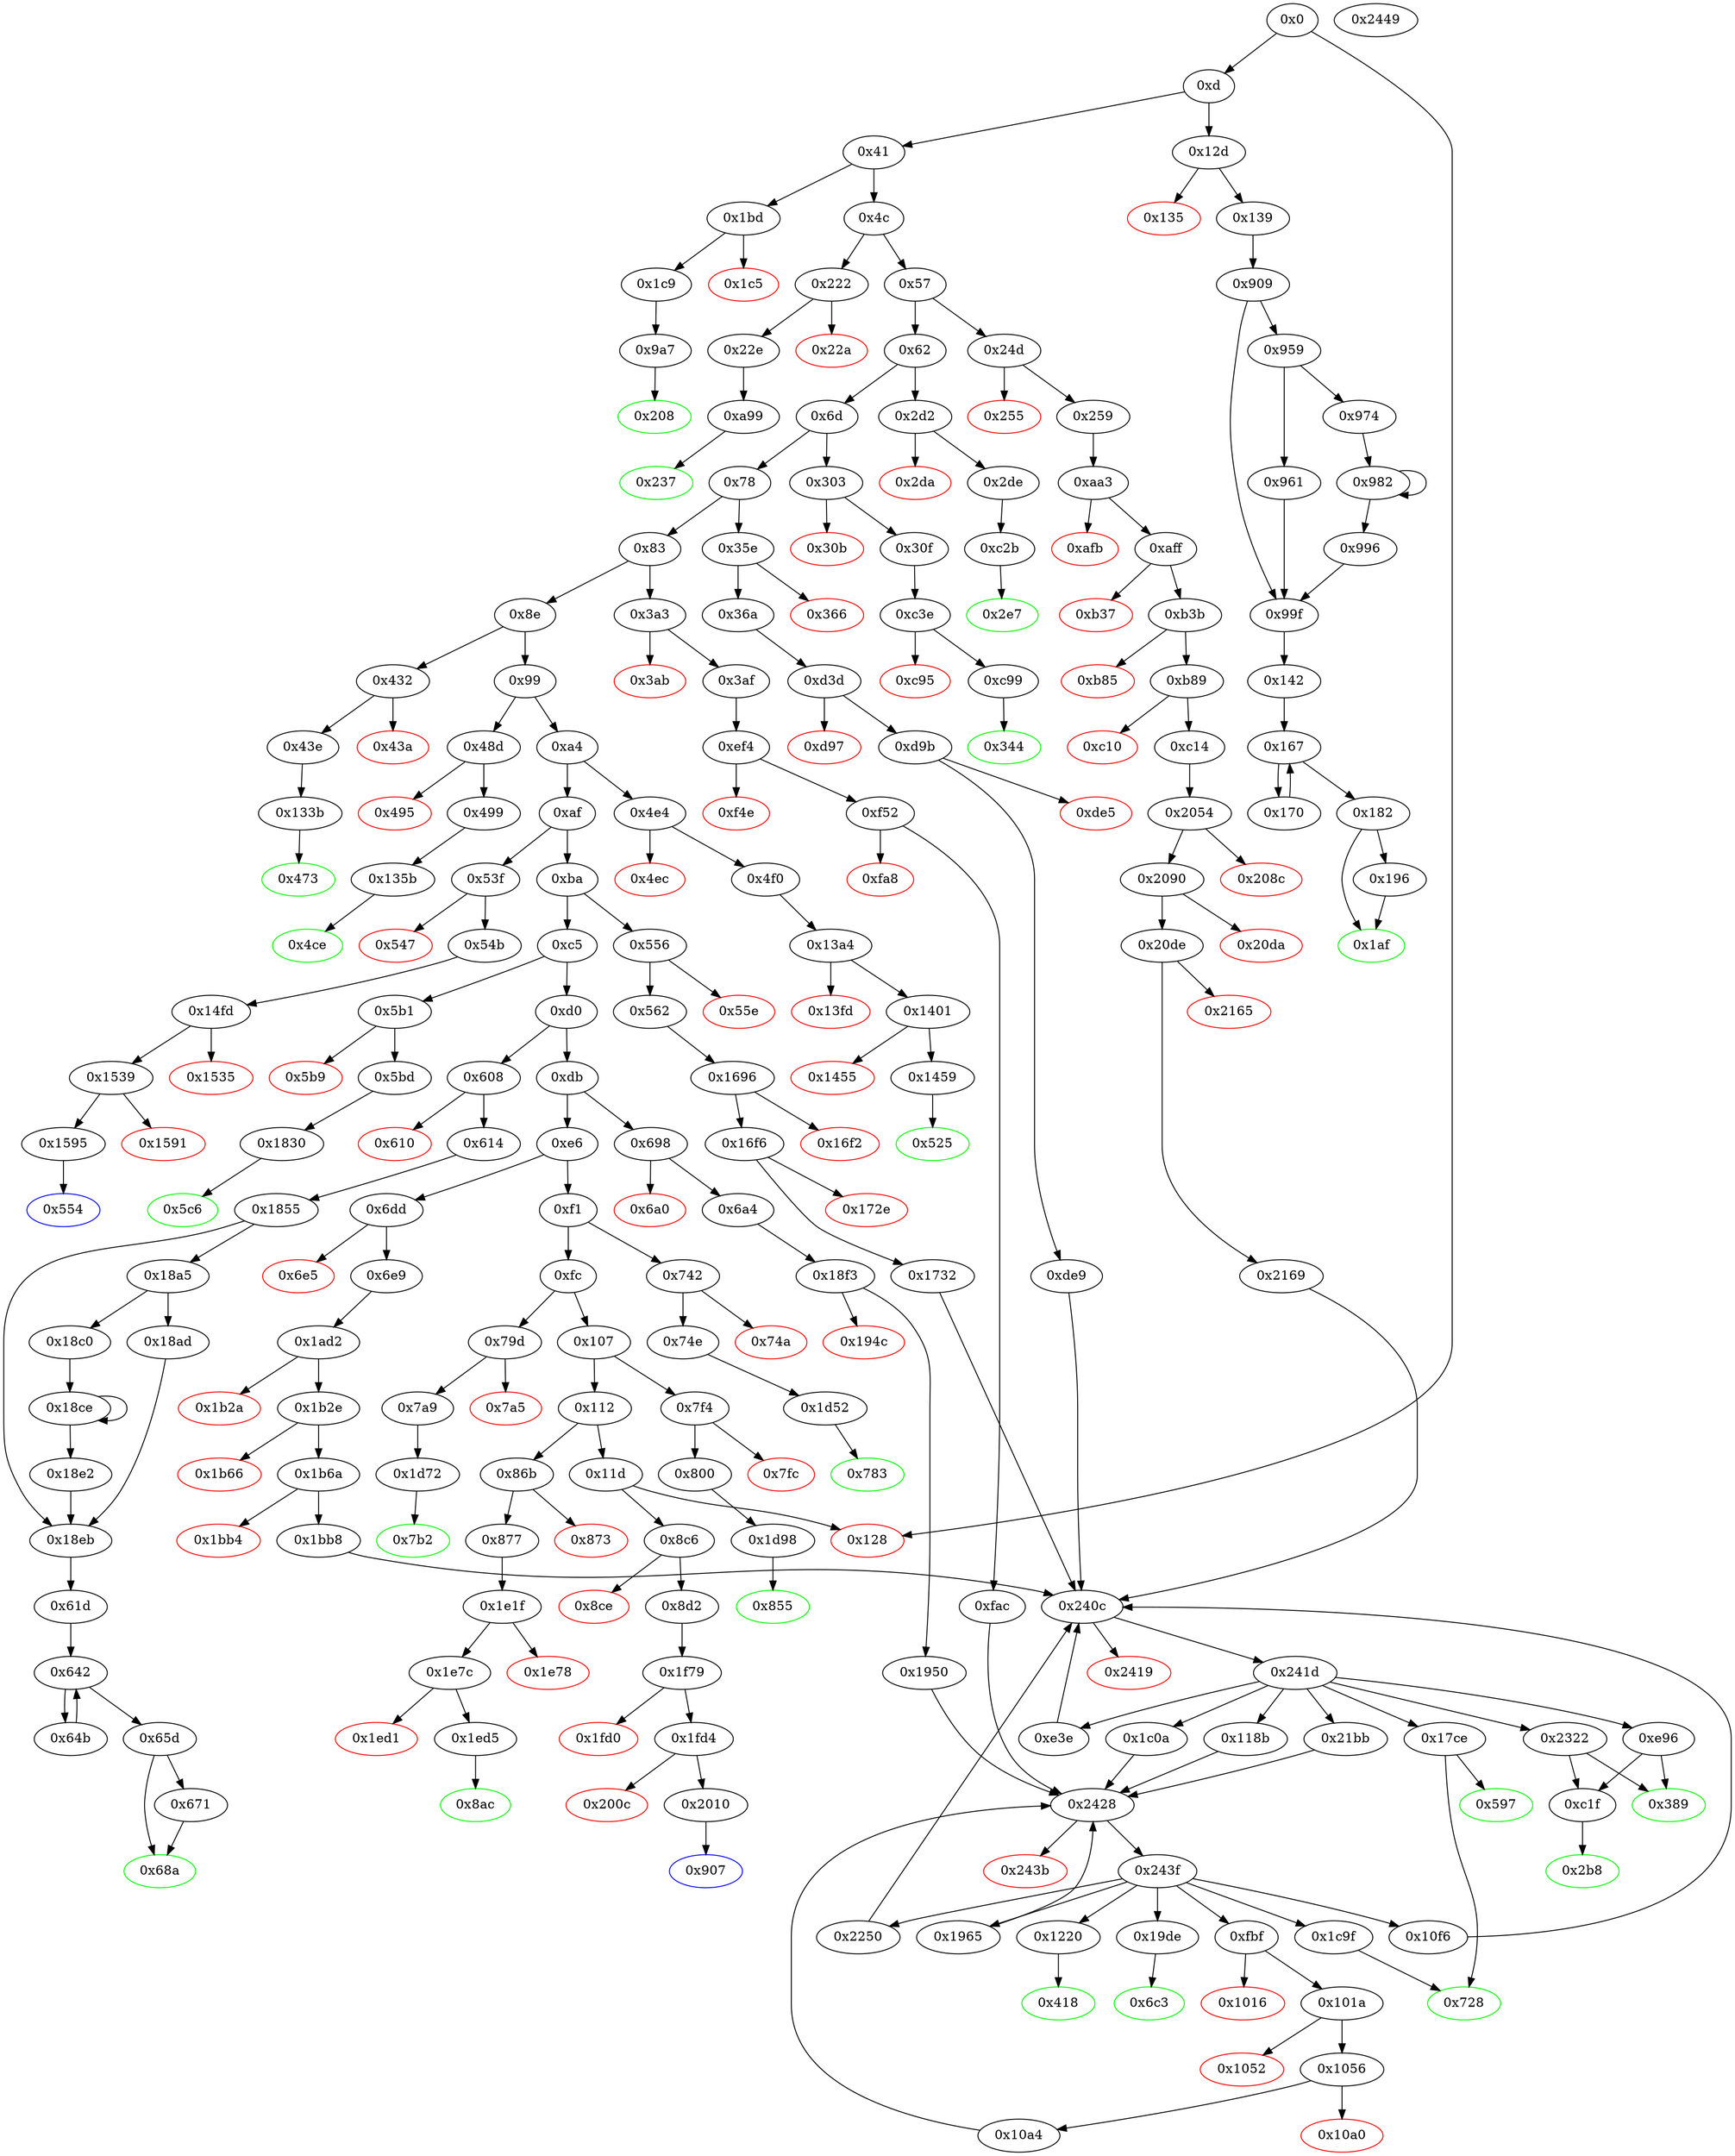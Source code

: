 digraph "" {
"0x2419" [color=red, fillcolor=white, id="0x2419", style=filled, tooltip="Block 0x2419\n[0x2419:0x241c]\n---\nPredecessors: [0x240c]\nSuccessors: []\n---\n0x2419 PUSH1 0x0\n0x241b DUP1\n0x241c REVERT\n---\n0x2419: V2099 = 0x0\n0x241c: REVERT 0x0 0x0\n---\nEntry stack: [V11, 0x2b8, S12, S11, S10, S9, S8, S7, S6, S5, S4, {0xe3e, 0xe96, 0x118b, 0x17ce, 0x1c0a, 0x21bb, 0x2322}, S2, S1, 0x0]\nStack pops: 0\nStack additions: []\nExit stack: [V11, 0x2b8, S12, S11, S10, S9, S8, S7, S6, S5, S4, {0xe3e, 0xe96, 0x118b, 0x17ce, 0x1c0a, 0x21bb, 0x2322}, S2, S1, 0x0]\n\nDef sites:\nV11: {0xd.0x35}\n0x2b8: {0x259.0x25b}\nS12: {0x259.0x27e, 0xd.0x35}\nS11: {0x259.0x29e, 0x3af.0x3b1}\nS10: {0x259.0x2a8, 0x3af.0x3d4}\nS9: {0xaa3.0xaa4, 0xd.0x35, 0x3af.0x3f4}\nS8: {0x259.0x27e, 0x6e9.0x6eb, 0x562.0x564, 0xd.0x35, 0x3af.0x3fe}\nS7: {0x6e9.0x70e, 0x36a.0x36c, 0xd.0x35, 0x3af.0x408, 0x562.0x587, 0xc14.0xc15}\nS6: {0x259.0x27e, 0x6e9.0x718, 0x36a.0x379, 0x6a4.0x6a6, 0xef4.0xef5, 0x1696.0x1697}\nS5: {0x259.0x29e, 0x2428_0xfac.0x242e, 0xd3d.0xd3e, 0x6a4.0x6b3, 0x1ad2.0x1ad3, 0xef4.0xef5, 0x1732.0x1772}\nS4: {0x259.0x2a8, 0xde9.0xdea, 0x3af.0x3d4, 0x18f3.0x18f4, 0x1ad2.0x1ad5, 0x1696.0x169a}\n{0xe3e, 0xe96, 0x118b, 0x17ce, 0x1c0a, 0x21bb, 0x2322}: {0xde9.0xded, 0x1bb8.0x1bb9, 0x2169.0x216a, 0xe3e.0xe82, 0x2250.0x2294, 0x1732.0x17ba, 0x10f6.0x113a}\nS2: {0xde9.0xe30, 0x1bb8.0x1bfc, 0x2169.0x21ad, 0xe3e.0xe88, 0x2250.0x2314, 0x1732.0x17c0, 0x10f6.0x117d}\nS1: {0x259.0x27e, 0x259.0x29e, 0x259.0x2a8, 0x2428_0xfac.0x242e, 0x18f3.0x18f4, 0x1ad2.0x1ad3, 0x1732.0x1772, 0xef4.0xef5, 0x1ad2.0x1ad5, 0x1696.0x1697, 0x6e9.0x718, 0x36a.0x379, 0x3af.0x3d4, 0x6a4.0x6b3}\n0x0: {0x240c.0x240d}\n"];
"0x74e" [fillcolor=white, id="0x74e", style=filled, tooltip="Block 0x74e\n[0x74e:0x782]\n---\nPredecessors: [0x742]\nSuccessors: [0x1d52]\n---\n0x74e JUMPDEST\n0x74f POP\n0x750 PUSH2 0x783\n0x753 PUSH1 0x4\n0x755 DUP1\n0x756 CALLDATASIZE\n0x757 SUB\n0x758 DUP2\n0x759 ADD\n0x75a SWAP1\n0x75b DUP1\n0x75c DUP1\n0x75d CALLDATALOAD\n0x75e PUSH20 0xffffffffffffffffffffffffffffffffffffffff\n0x773 AND\n0x774 SWAP1\n0x775 PUSH1 0x20\n0x777 ADD\n0x778 SWAP1\n0x779 SWAP3\n0x77a SWAP2\n0x77b SWAP1\n0x77c POP\n0x77d POP\n0x77e POP\n0x77f PUSH2 0x1d52\n0x782 JUMP\n---\n0x74e: JUMPDEST \n0x750: V533 = 0x783\n0x753: V534 = 0x4\n0x756: V535 = CALLDATASIZE\n0x757: V536 = SUB V535 0x4\n0x759: V537 = ADD 0x4 V536\n0x75d: V538 = CALLDATALOAD 0x4\n0x75e: V539 = 0xffffffffffffffffffffffffffffffffffffffff\n0x773: V540 = AND 0xffffffffffffffffffffffffffffffffffffffff V538\n0x775: V541 = 0x20\n0x777: V542 = ADD 0x20 0x4\n0x77f: V543 = 0x1d52\n0x782: JUMP 0x1d52\n---\nEntry stack: [V11, V529]\nStack pops: 1\nStack additions: [0x783, V540]\nExit stack: [V11, 0x783, V540]\n\nDef sites:\nV11: {0xd.0x35}\nV529: {0x742.0x743}\n"];
"0x86b" [fillcolor=white, id="0x86b", style=filled, tooltip="Block 0x86b\n[0x86b:0x872]\n---\nPredecessors: [0x112]\nSuccessors: [0x873, 0x877]\n---\n0x86b JUMPDEST\n0x86c CALLVALUE\n0x86d DUP1\n0x86e ISZERO\n0x86f PUSH2 0x877\n0x872 JUMPI\n---\n0x86b: JUMPDEST \n0x86c: V599 = CALLVALUE\n0x86e: V600 = ISZERO V599\n0x86f: V601 = 0x877\n0x872: JUMPI 0x877 V600\n---\nEntry stack: [V11]\nStack pops: 0\nStack additions: [V599]\nExit stack: [V11, V599]\n\nDef sites:\nV11: {0xd.0x35}\n"];
"0x1855" [fillcolor=white, id="0x1855", style=filled, tooltip="Block 0x1855\n[0x1855:0x18a4]\n---\nPredecessors: [0x614]\nSuccessors: [0x18a5, 0x18eb]\n---\n0x1855 JUMPDEST\n0x1856 PUSH1 0x3\n0x1858 DUP1\n0x1859 SLOAD\n0x185a PUSH1 0x1\n0x185c DUP2\n0x185d PUSH1 0x1\n0x185f AND\n0x1860 ISZERO\n0x1861 PUSH2 0x100\n0x1864 MUL\n0x1865 SUB\n0x1866 AND\n0x1867 PUSH1 0x2\n0x1869 SWAP1\n0x186a DIV\n0x186b DUP1\n0x186c PUSH1 0x1f\n0x186e ADD\n0x186f PUSH1 0x20\n0x1871 DUP1\n0x1872 SWAP2\n0x1873 DIV\n0x1874 MUL\n0x1875 PUSH1 0x20\n0x1877 ADD\n0x1878 PUSH1 0x40\n0x187a MLOAD\n0x187b SWAP1\n0x187c DUP2\n0x187d ADD\n0x187e PUSH1 0x40\n0x1880 MSTORE\n0x1881 DUP1\n0x1882 SWAP3\n0x1883 SWAP2\n0x1884 SWAP1\n0x1885 DUP2\n0x1886 DUP2\n0x1887 MSTORE\n0x1888 PUSH1 0x20\n0x188a ADD\n0x188b DUP3\n0x188c DUP1\n0x188d SLOAD\n0x188e PUSH1 0x1\n0x1890 DUP2\n0x1891 PUSH1 0x1\n0x1893 AND\n0x1894 ISZERO\n0x1895 PUSH2 0x100\n0x1898 MUL\n0x1899 SUB\n0x189a AND\n0x189b PUSH1 0x2\n0x189d SWAP1\n0x189e DIV\n0x189f DUP1\n0x18a0 ISZERO\n0x18a1 PUSH2 0x18eb\n0x18a4 JUMPI\n---\n0x1855: JUMPDEST \n0x1856: V1462 = 0x3\n0x1859: V1463 = S[0x3]\n0x185a: V1464 = 0x1\n0x185d: V1465 = 0x1\n0x185f: V1466 = AND 0x1 V1463\n0x1860: V1467 = ISZERO V1466\n0x1861: V1468 = 0x100\n0x1864: V1469 = MUL 0x100 V1467\n0x1865: V1470 = SUB V1469 0x1\n0x1866: V1471 = AND V1470 V1463\n0x1867: V1472 = 0x2\n0x186a: V1473 = DIV V1471 0x2\n0x186c: V1474 = 0x1f\n0x186e: V1475 = ADD 0x1f V1473\n0x186f: V1476 = 0x20\n0x1873: V1477 = DIV V1475 0x20\n0x1874: V1478 = MUL V1477 0x20\n0x1875: V1479 = 0x20\n0x1877: V1480 = ADD 0x20 V1478\n0x1878: V1481 = 0x40\n0x187a: V1482 = M[0x40]\n0x187d: V1483 = ADD V1482 V1480\n0x187e: V1484 = 0x40\n0x1880: M[0x40] = V1483\n0x1887: M[V1482] = V1473\n0x1888: V1485 = 0x20\n0x188a: V1486 = ADD 0x20 V1482\n0x188d: V1487 = S[0x3]\n0x188e: V1488 = 0x1\n0x1891: V1489 = 0x1\n0x1893: V1490 = AND 0x1 V1487\n0x1894: V1491 = ISZERO V1490\n0x1895: V1492 = 0x100\n0x1898: V1493 = MUL 0x100 V1491\n0x1899: V1494 = SUB V1493 0x1\n0x189a: V1495 = AND V1494 V1487\n0x189b: V1496 = 0x2\n0x189e: V1497 = DIV V1495 0x2\n0x18a0: V1498 = ISZERO V1497\n0x18a1: V1499 = 0x18eb\n0x18a4: JUMPI 0x18eb V1498\n---\nEntry stack: [V11, 0x61d]\nStack pops: 0\nStack additions: [V1482, 0x3, V1473, V1486, 0x3, V1497]\nExit stack: [V11, 0x61d, V1482, 0x3, V1473, V1486, 0x3, V1497]\n\nDef sites:\nV11: {0xd.0x35}\n0x61d: {0x614.0x616}\n"];
"0x556" [fillcolor=white, id="0x556", style=filled, tooltip="Block 0x556\n[0x556:0x55d]\n---\nPredecessors: [0xba]\nSuccessors: [0x55e, 0x562]\n---\n0x556 JUMPDEST\n0x557 CALLVALUE\n0x558 DUP1\n0x559 ISZERO\n0x55a PUSH2 0x562\n0x55d JUMPI\n---\n0x556: JUMPDEST \n0x557: V386 = CALLVALUE\n0x559: V387 = ISZERO V386\n0x55a: V388 = 0x562\n0x55d: JUMPI 0x562 V387\n---\nEntry stack: [V11]\nStack pops: 0\nStack additions: [V386]\nExit stack: [V11, V386]\n\nDef sites:\nV11: {0xd.0x35}\n"];
"0xdb" [fillcolor=white, id="0xdb", style=filled, tooltip="Block 0xdb\n[0xdb:0xe5]\n---\nPredecessors: [0xd0]\nSuccessors: [0xe6, 0x698]\n---\n0xdb DUP1\n0xdc PUSH4 0xa0712d68\n0xe1 EQ\n0xe2 PUSH2 0x698\n0xe5 JUMPI\n---\n0xdc: V57 = 0xa0712d68\n0xe1: V58 = EQ 0xa0712d68 V11\n0xe2: V59 = 0x698\n0xe5: JUMPI 0x698 V58\n---\nEntry stack: [V11]\nStack pops: 1\nStack additions: [S0]\nExit stack: [V11]\n\nDef sites:\nV11: {0xd.0x35}\n"];
"0x3af" [fillcolor=white, id="0x3af", style=filled, tooltip="Block 0x3af\n[0x3af:0x417]\n---\nPredecessors: [0x3a3]\nSuccessors: [0xef4]\n---\n0x3af JUMPDEST\n0x3b0 POP\n0x3b1 PUSH2 0x418\n0x3b4 PUSH1 0x4\n0x3b6 DUP1\n0x3b7 CALLDATASIZE\n0x3b8 SUB\n0x3b9 DUP2\n0x3ba ADD\n0x3bb SWAP1\n0x3bc DUP1\n0x3bd DUP1\n0x3be CALLDATALOAD\n0x3bf PUSH20 0xffffffffffffffffffffffffffffffffffffffff\n0x3d4 AND\n0x3d5 SWAP1\n0x3d6 PUSH1 0x20\n0x3d8 ADD\n0x3d9 SWAP1\n0x3da SWAP3\n0x3db SWAP2\n0x3dc SWAP1\n0x3dd DUP1\n0x3de CALLDATALOAD\n0x3df PUSH20 0xffffffffffffffffffffffffffffffffffffffff\n0x3f4 AND\n0x3f5 SWAP1\n0x3f6 PUSH1 0x20\n0x3f8 ADD\n0x3f9 SWAP1\n0x3fa SWAP3\n0x3fb SWAP2\n0x3fc SWAP1\n0x3fd DUP1\n0x3fe CALLDATALOAD\n0x3ff SWAP1\n0x400 PUSH1 0x20\n0x402 ADD\n0x403 SWAP1\n0x404 SWAP3\n0x405 SWAP2\n0x406 SWAP1\n0x407 DUP1\n0x408 CALLDATALOAD\n0x409 SWAP1\n0x40a PUSH1 0x20\n0x40c ADD\n0x40d SWAP1\n0x40e SWAP3\n0x40f SWAP2\n0x410 SWAP1\n0x411 POP\n0x412 POP\n0x413 POP\n0x414 PUSH2 0xef4\n0x417 JUMP\n---\n0x3af: JUMPDEST \n0x3b1: V273 = 0x418\n0x3b4: V274 = 0x4\n0x3b7: V275 = CALLDATASIZE\n0x3b8: V276 = SUB V275 0x4\n0x3ba: V277 = ADD 0x4 V276\n0x3be: V278 = CALLDATALOAD 0x4\n0x3bf: V279 = 0xffffffffffffffffffffffffffffffffffffffff\n0x3d4: V280 = AND 0xffffffffffffffffffffffffffffffffffffffff V278\n0x3d6: V281 = 0x20\n0x3d8: V282 = ADD 0x20 0x4\n0x3de: V283 = CALLDATALOAD 0x24\n0x3df: V284 = 0xffffffffffffffffffffffffffffffffffffffff\n0x3f4: V285 = AND 0xffffffffffffffffffffffffffffffffffffffff V283\n0x3f6: V286 = 0x20\n0x3f8: V287 = ADD 0x20 0x24\n0x3fe: V288 = CALLDATALOAD 0x44\n0x400: V289 = 0x20\n0x402: V290 = ADD 0x20 0x44\n0x408: V291 = CALLDATALOAD 0x64\n0x40a: V292 = 0x20\n0x40c: V293 = ADD 0x20 0x64\n0x414: V294 = 0xef4\n0x417: JUMP 0xef4\n---\nEntry stack: [V11, V269]\nStack pops: 1\nStack additions: [0x418, V280, V285, V288, V291]\nExit stack: [V11, 0x418, V280, V285, V288, V291]\n\nDef sites:\nV11: {0xd.0x35}\nV269: {0x3a3.0x3a4}\n"];
"0x6dd" [fillcolor=white, id="0x6dd", style=filled, tooltip="Block 0x6dd\n[0x6dd:0x6e4]\n---\nPredecessors: [0xe6]\nSuccessors: [0x6e5, 0x6e9]\n---\n0x6dd JUMPDEST\n0x6de CALLVALUE\n0x6df DUP1\n0x6e0 ISZERO\n0x6e1 PUSH2 0x6e9\n0x6e4 JUMPI\n---\n0x6dd: JUMPDEST \n0x6de: V500 = CALLVALUE\n0x6e0: V501 = ISZERO V500\n0x6e1: V502 = 0x6e9\n0x6e4: JUMPI 0x6e9 V501\n---\nEntry stack: [V11]\nStack pops: 0\nStack additions: [V500]\nExit stack: [V11, V500]\n\nDef sites:\nV11: {0xd.0x35}\n"];
"0x961" [fillcolor=white, id="0x961", style=filled, tooltip="Block 0x961\n[0x961:0x973]\n---\nPredecessors: [0x959]\nSuccessors: [0x99f]\n---\n0x961 PUSH2 0x100\n0x964 DUP1\n0x965 DUP4\n0x966 SLOAD\n0x967 DIV\n0x968 MUL\n0x969 DUP4\n0x96a MSTORE\n0x96b SWAP2\n0x96c PUSH1 0x20\n0x96e ADD\n0x96f SWAP2\n0x970 PUSH2 0x99f\n0x973 JUMP\n---\n0x961: V681 = 0x100\n0x966: V682 = S[0x2]\n0x967: V683 = DIV V682 0x100\n0x968: V684 = MUL V683 0x100\n0x96a: M[V664] = V684\n0x96c: V685 = 0x20\n0x96e: V686 = ADD 0x20 V664\n0x970: V687 = 0x99f\n0x973: JUMP 0x99f\n---\nEntry stack: [V11, 0x142, V660, 0x2, V651, V664, 0x2, V675]\nStack pops: 3\nStack additions: [V686, S1, S0]\nExit stack: [V11, 0x142, V660, 0x2, V651, V686, 0x2, V675]\n\nDef sites:\nV11: {0xd.0x35}\n0x142: {0x139.0x13b}\nV660: {0x909.0x92e}\n0x2: {0x909.0x90a}\nV651: {0x909.0x91e}\nV664: {0x909.0x93e}\n0x2: {0x909.0x90a}\nV675: {0x909.0x952}\n"];
"0x135b" [fillcolor=white, id="0x135b", style=filled, tooltip="Block 0x135b\n[0x135b:0x13a3]\n---\nPredecessors: [0x499]\nSuccessors: [0x4ce]\n---\n0x135b JUMPDEST\n0x135c PUSH1 0x0\n0x135e PUSH1 0x7\n0x1360 PUSH1 0x0\n0x1362 DUP4\n0x1363 PUSH20 0xffffffffffffffffffffffffffffffffffffffff\n0x1378 AND\n0x1379 PUSH20 0xffffffffffffffffffffffffffffffffffffffff\n0x138e AND\n0x138f DUP2\n0x1390 MSTORE\n0x1391 PUSH1 0x20\n0x1393 ADD\n0x1394 SWAP1\n0x1395 DUP2\n0x1396 MSTORE\n0x1397 PUSH1 0x20\n0x1399 ADD\n0x139a PUSH1 0x0\n0x139c SHA3\n0x139d SLOAD\n0x139e SWAP1\n0x139f POP\n0x13a0 SWAP2\n0x13a1 SWAP1\n0x13a2 POP\n0x13a3 JUMP\n---\n0x135b: JUMPDEST \n0x135c: V1216 = 0x0\n0x135e: V1217 = 0x7\n0x1360: V1218 = 0x0\n0x1363: V1219 = 0xffffffffffffffffffffffffffffffffffffffff\n0x1378: V1220 = AND 0xffffffffffffffffffffffffffffffffffffffff V343\n0x1379: V1221 = 0xffffffffffffffffffffffffffffffffffffffff\n0x138e: V1222 = AND 0xffffffffffffffffffffffffffffffffffffffff V1220\n0x1390: M[0x0] = V1222\n0x1391: V1223 = 0x20\n0x1393: V1224 = ADD 0x20 0x0\n0x1396: M[0x20] = 0x7\n0x1397: V1225 = 0x20\n0x1399: V1226 = ADD 0x20 0x20\n0x139a: V1227 = 0x0\n0x139c: V1228 = SHA3 0x0 0x40\n0x139d: V1229 = S[V1228]\n0x13a3: JUMP 0x4ce\n---\nEntry stack: [V11, 0x4ce, V343]\nStack pops: 2\nStack additions: [V1229]\nExit stack: [V11, V1229]\n\nDef sites:\nV11: {0xd.0x35}\n0x4ce: {0x499.0x49b}\nV343: {0x499.0x4be}\n"];
"0x7a9" [fillcolor=white, id="0x7a9", style=filled, tooltip="Block 0x7a9\n[0x7a9:0x7b1]\n---\nPredecessors: [0x79d]\nSuccessors: [0x1d72]\n---\n0x7a9 JUMPDEST\n0x7aa POP\n0x7ab PUSH2 0x7b2\n0x7ae PUSH2 0x1d72\n0x7b1 JUMP\n---\n0x7a9: JUMPDEST \n0x7ab: V559 = 0x7b2\n0x7ae: V560 = 0x1d72\n0x7b1: JUMP 0x1d72\n---\nEntry stack: [V11, V555]\nStack pops: 1\nStack additions: [0x7b2]\nExit stack: [V11, 0x7b2]\n\nDef sites:\nV11: {0xd.0x35}\nV555: {0x79d.0x79e}\n"];
"0xba" [fillcolor=white, id="0xba", style=filled, tooltip="Block 0xba\n[0xba:0xc4]\n---\nPredecessors: [0xaf]\nSuccessors: [0xc5, 0x556]\n---\n0xba DUP1\n0xbb PUSH4 0x7e5f16c8\n0xc0 EQ\n0xc1 PUSH2 0x556\n0xc4 JUMPI\n---\n0xbb: V48 = 0x7e5f16c8\n0xc0: V49 = EQ 0x7e5f16c8 V11\n0xc1: V50 = 0x556\n0xc4: JUMPI 0x556 V49\n---\nEntry stack: [V11]\nStack pops: 1\nStack additions: [S0]\nExit stack: [V11]\n\nDef sites:\nV11: {0xd.0x35}\n"];
"0x18f3" [fillcolor=white, id="0x18f3", style=filled, tooltip="Block 0x18f3\n[0x18f3:0x194b]\n---\nPredecessors: [0x6a4]\nSuccessors: [0x194c, 0x1950]\n---\n0x18f3 JUMPDEST\n0x18f4 PUSH1 0x0\n0x18f6 DUP1\n0x18f7 PUSH1 0x0\n0x18f9 SWAP1\n0x18fa SLOAD\n0x18fb SWAP1\n0x18fc PUSH2 0x100\n0x18ff EXP\n0x1900 SWAP1\n0x1901 DIV\n0x1902 PUSH20 0xffffffffffffffffffffffffffffffffffffffff\n0x1917 AND\n0x1918 PUSH20 0xffffffffffffffffffffffffffffffffffffffff\n0x192d AND\n0x192e CALLER\n0x192f PUSH20 0xffffffffffffffffffffffffffffffffffffffff\n0x1944 AND\n0x1945 EQ\n0x1946 ISZERO\n0x1947 ISZERO\n0x1948 PUSH2 0x1950\n0x194b JUMPI\n---\n0x18f3: JUMPDEST \n0x18f4: V1526 = 0x0\n0x18f7: V1527 = 0x0\n0x18fa: V1528 = S[0x0]\n0x18fc: V1529 = 0x100\n0x18ff: V1530 = EXP 0x100 0x0\n0x1901: V1531 = DIV V1528 0x1\n0x1902: V1532 = 0xffffffffffffffffffffffffffffffffffffffff\n0x1917: V1533 = AND 0xffffffffffffffffffffffffffffffffffffffff V1531\n0x1918: V1534 = 0xffffffffffffffffffffffffffffffffffffffff\n0x192d: V1535 = AND 0xffffffffffffffffffffffffffffffffffffffff V1533\n0x192e: V1536 = CALLER\n0x192f: V1537 = 0xffffffffffffffffffffffffffffffffffffffff\n0x1944: V1538 = AND 0xffffffffffffffffffffffffffffffffffffffff V1536\n0x1945: V1539 = EQ V1538 V1535\n0x1946: V1540 = ISZERO V1539\n0x1947: V1541 = ISZERO V1540\n0x1948: V1542 = 0x1950\n0x194b: JUMPI 0x1950 V1541\n---\nEntry stack: [V11, 0x6c3, V485]\nStack pops: 0\nStack additions: [0x0]\nExit stack: [V11, 0x6c3, V485, 0x0]\n\nDef sites:\nV11: {0xd.0x35}\n0x6c3: {0x6a4.0x6a6}\nV485: {0x6a4.0x6b3}\n"];
"0x2da" [color=red, fillcolor=white, id="0x2da", style=filled, tooltip="Block 0x2da\n[0x2da:0x2dd]\n---\nPredecessors: [0x2d2]\nSuccessors: []\n---\n0x2da PUSH1 0x0\n0x2dc DUP1\n0x2dd REVERT\n---\n0x2da: V205 = 0x0\n0x2dd: REVERT 0x0 0x0\n---\nEntry stack: [V11, V202]\nStack pops: 0\nStack additions: []\nExit stack: [V11, V202]\n\nDef sites:\nV11: {0xd.0x35}\nV202: {0x2d2.0x2d3}\n"];
"0x10f6" [fillcolor=white, id="0x10f6", style=filled, tooltip="Block 0x10f6\n[0x10f6:0x118a]\n---\nPredecessors: [0x243f]\nSuccessors: [0x240c]\n---\n0x10f6 JUMPDEST\n0x10f7 PUSH1 0x7\n0x10f9 PUSH1 0x0\n0x10fb CALLER\n0x10fc PUSH20 0xffffffffffffffffffffffffffffffffffffffff\n0x1111 AND\n0x1112 PUSH20 0xffffffffffffffffffffffffffffffffffffffff\n0x1127 AND\n0x1128 DUP2\n0x1129 MSTORE\n0x112a PUSH1 0x20\n0x112c ADD\n0x112d SWAP1\n0x112e DUP2\n0x112f MSTORE\n0x1130 PUSH1 0x20\n0x1132 ADD\n0x1133 PUSH1 0x0\n0x1135 SHA3\n0x1136 DUP2\n0x1137 SWAP1\n0x1138 SSTORE\n0x1139 POP\n0x113a PUSH2 0x118b\n0x113d DUP3\n0x113e PUSH1 0x7\n0x1140 PUSH1 0x0\n0x1142 DUP11\n0x1143 PUSH20 0xffffffffffffffffffffffffffffffffffffffff\n0x1158 AND\n0x1159 PUSH20 0xffffffffffffffffffffffffffffffffffffffff\n0x116e AND\n0x116f DUP2\n0x1170 MSTORE\n0x1171 PUSH1 0x20\n0x1173 ADD\n0x1174 SWAP1\n0x1175 DUP2\n0x1176 MSTORE\n0x1177 PUSH1 0x20\n0x1179 ADD\n0x117a PUSH1 0x0\n0x117c SHA3\n0x117d SLOAD\n0x117e PUSH2 0x240c\n0x1181 SWAP1\n0x1182 SWAP2\n0x1183 SWAP1\n0x1184 PUSH4 0xffffffff\n0x1189 AND\n0x118a JUMP\n---\n0x10f6: JUMPDEST \n0x10f7: V1106 = 0x7\n0x10f9: V1107 = 0x0\n0x10fb: V1108 = CALLER\n0x10fc: V1109 = 0xffffffffffffffffffffffffffffffffffffffff\n0x1111: V1110 = AND 0xffffffffffffffffffffffffffffffffffffffff V1108\n0x1112: V1111 = 0xffffffffffffffffffffffffffffffffffffffff\n0x1127: V1112 = AND 0xffffffffffffffffffffffffffffffffffffffff V1110\n0x1129: M[0x0] = V1112\n0x112a: V1113 = 0x20\n0x112c: V1114 = ADD 0x20 0x0\n0x112f: M[0x20] = 0x7\n0x1130: V1115 = 0x20\n0x1132: V1116 = ADD 0x20 0x20\n0x1133: V1117 = 0x0\n0x1135: V1118 = SHA3 0x0 0x40\n0x1138: S[V1118] = S0\n0x113a: V1119 = 0x118b\n0x113e: V1120 = 0x7\n0x1140: V1121 = 0x0\n0x1143: V1122 = 0xffffffffffffffffffffffffffffffffffffffff\n0x1158: V1123 = AND 0xffffffffffffffffffffffffffffffffffffffff S7\n0x1159: V1124 = 0xffffffffffffffffffffffffffffffffffffffff\n0x116e: V1125 = AND 0xffffffffffffffffffffffffffffffffffffffff V1123\n0x1170: M[0x0] = V1125\n0x1171: V1126 = 0x20\n0x1173: V1127 = ADD 0x20 0x0\n0x1176: M[0x20] = 0x7\n0x1177: V1128 = 0x20\n0x1179: V1129 = ADD 0x20 0x20\n0x117a: V1130 = 0x0\n0x117c: V1131 = SHA3 0x0 0x40\n0x117d: V1132 = S[V1131]\n0x117e: V1133 = 0x240c\n0x1184: V1134 = 0xffffffff\n0x1189: V1135 = AND 0xffffffff 0x240c\n0x118a: JUMP 0x240c\n---\nEntry stack: [V11, 0x2b8, S9, S8, S7, S6, S5, S4, S3, S2, S1, S0]\nStack pops: 8\nStack additions: [S7, S6, S5, S4, S3, S2, S1, 0x118b, V1132, S2]\nExit stack: [V11, 0x2b8, S9, S8, S7, S6, S5, S4, S3, S2, S1, 0x118b, V1132, S2]\n\nDef sites:\nV11: {0xd.0x35}\n0x2b8: {0x259.0x25b}\nS9: {0x259.0x27e, 0xd.0x35}\nS8: {0x259.0x29e, 0x3af.0x3b1}\nS7: {0x259.0x2a8, 0x3af.0x3d4}\nS6: {0xaa3.0xaa4, 0xd.0x35, 0x3af.0x3f4}\nS5: {0x6e9.0x6eb, 0x259.0x27e, 0x3af.0x3fe}\nS4: {0x6e9.0x70e, 0xd.0x35, 0xc14.0xc15, 0x3af.0x408}\nS3: {0x6e9.0x718, 0x6a4.0x6a6, 0x259.0x27e, 0xef4.0xef5}\nS2: {0x1ad2.0x1ad3, 0x6a4.0x6b3, 0x2428_0xfac.0x242e, 0xef4.0xef5, 0x259.0x29e}\nS1: {0x259.0x2a8, 0x18f3.0x18f4, 0x1ad2.0x1ad5, 0x3af.0x3d4}\nS0: {0x2428_0x10a4.0x242e, 0x2428_0x118b.0x242e, 0x2428_0x1950.0x242e, 0x2428_0xfac.0x242e, 0x2428_0x1965.0x242e, 0x2428_0x1c0a.0x242e, 0x2428_0x21bb.0x242e}\n"];
"0x14fd" [fillcolor=white, id="0x14fd", style=filled, tooltip="Block 0x14fd\n[0x14fd:0x1534]\n---\nPredecessors: [0x54b]\nSuccessors: [0x1535, 0x1539]\n---\n0x14fd JUMPDEST\n0x14fe PUSH1 0x0\n0x1500 PUSH20 0xffffffffffffffffffffffffffffffffffffffff\n0x1515 AND\n0x1516 CALLER\n0x1517 PUSH20 0xffffffffffffffffffffffffffffffffffffffff\n0x152c AND\n0x152d EQ\n0x152e ISZERO\n0x152f ISZERO\n0x1530 ISZERO\n0x1531 PUSH2 0x1539\n0x1534 JUMPI\n---\n0x14fd: JUMPDEST \n0x14fe: V1305 = 0x0\n0x1500: V1306 = 0xffffffffffffffffffffffffffffffffffffffff\n0x1515: V1307 = AND 0xffffffffffffffffffffffffffffffffffffffff 0x0\n0x1516: V1308 = CALLER\n0x1517: V1309 = 0xffffffffffffffffffffffffffffffffffffffff\n0x152c: V1310 = AND 0xffffffffffffffffffffffffffffffffffffffff V1308\n0x152d: V1311 = EQ V1310 0x0\n0x152e: V1312 = ISZERO V1311\n0x152f: V1313 = ISZERO V1312\n0x1530: V1314 = ISZERO V1313\n0x1531: V1315 = 0x1539\n0x1534: JUMPI 0x1539 V1314\n---\nEntry stack: [V11, 0x554]\nStack pops: 0\nStack additions: []\nExit stack: [V11, 0x554]\n\nDef sites:\nV11: {0xd.0x35}\n0x554: {0x54b.0x54d}\n"];
"0x139" [fillcolor=white, id="0x139", style=filled, tooltip="Block 0x139\n[0x139:0x141]\n---\nPredecessors: [0x12d]\nSuccessors: [0x909]\n---\n0x139 JUMPDEST\n0x13a POP\n0x13b PUSH2 0x142\n0x13e PUSH2 0x909\n0x141 JUMP\n---\n0x139: JUMPDEST \n0x13b: V83 = 0x142\n0x13e: V84 = 0x909\n0x141: JUMP 0x909\n---\nEntry stack: [V11, V79]\nStack pops: 1\nStack additions: [0x142]\nExit stack: [V11, 0x142]\n\nDef sites:\nV11: {0xd.0x35}\nV79: {0x12d.0x12e}\n"];
"0x16f2" [color=red, fillcolor=white, id="0x16f2", style=filled, tooltip="Block 0x16f2\n[0x16f2:0x16f5]\n---\nPredecessors: [0x1696]\nSuccessors: []\n---\n0x16f2 PUSH1 0x0\n0x16f4 DUP1\n0x16f5 REVERT\n---\n0x16f2: V1398 = 0x0\n0x16f5: REVERT 0x0 0x0\n---\nEntry stack: [V11, 0x597, V397, 0x0, 0x0, 0x0]\nStack pops: 0\nStack additions: []\nExit stack: [V11, 0x597, V397, 0x0, 0x0, 0x0]\n\nDef sites:\nV11: {0xd.0x35}\n0x597: {0x562.0x564}\nV397: {0x562.0x587}\n0x0: {0x1696.0x1697}\n0x0: {0x1696.0x1697}\n0x0: {0x1696.0x169a}\n"];
"0xde5" [color=red, fillcolor=white, id="0xde5", style=filled, tooltip="Block 0xde5\n[0xde5:0xde8]\n---\nPredecessors: [0xd9b]\nSuccessors: []\n---\n0xde5 PUSH1 0x0\n0xde7 DUP1\n0xde8 REVERT\n---\n0xde5: V939 = 0x0\n0xde8: REVERT 0x0 0x0\n---\nEntry stack: [V11, 0x389, V254, 0x0, 0x0]\nStack pops: 0\nStack additions: []\nExit stack: [V11, 0x389, V254, 0x0, 0x0]\n\nDef sites:\nV11: {0xd.0x35}\n0x389: {0x36a.0x36c}\nV254: {0x36a.0x379}\n0x0: {0xd3d.0xd3e}\n0x0: {0xd3d.0xd3e}\n"];
"0x16f6" [fillcolor=white, id="0x16f6", style=filled, tooltip="Block 0x16f6\n[0x16f6:0x172d]\n---\nPredecessors: [0x1696]\nSuccessors: [0x172e, 0x1732]\n---\n0x16f6 JUMPDEST\n0x16f7 PUSH1 0x0\n0x16f9 PUSH20 0xffffffffffffffffffffffffffffffffffffffff\n0x170e AND\n0x170f DUP5\n0x1710 PUSH20 0xffffffffffffffffffffffffffffffffffffffff\n0x1725 AND\n0x1726 EQ\n0x1727 ISZERO\n0x1728 ISZERO\n0x1729 ISZERO\n0x172a PUSH2 0x1732\n0x172d JUMPI\n---\n0x16f6: JUMPDEST \n0x16f7: V1399 = 0x0\n0x16f9: V1400 = 0xffffffffffffffffffffffffffffffffffffffff\n0x170e: V1401 = AND 0xffffffffffffffffffffffffffffffffffffffff 0x0\n0x1710: V1402 = 0xffffffffffffffffffffffffffffffffffffffff\n0x1725: V1403 = AND 0xffffffffffffffffffffffffffffffffffffffff V397\n0x1726: V1404 = EQ V1403 0x0\n0x1727: V1405 = ISZERO V1404\n0x1728: V1406 = ISZERO V1405\n0x1729: V1407 = ISZERO V1406\n0x172a: V1408 = 0x1732\n0x172d: JUMPI 0x1732 V1407\n---\nEntry stack: [V11, 0x597, V397, 0x0, 0x0, 0x0]\nStack pops: 4\nStack additions: [S3, S2, S1, S0]\nExit stack: [V11, 0x597, V397, 0x0, 0x0, 0x0]\n\nDef sites:\nV11: {0xd.0x35}\n0x597: {0x562.0x564}\nV397: {0x562.0x587}\n0x0: {0x1696.0x1697}\n0x0: {0x1696.0x1697}\n0x0: {0x1696.0x169a}\n"];
"0x99" [fillcolor=white, id="0x99", style=filled, tooltip="Block 0x99\n[0x99:0xa3]\n---\nPredecessors: [0x8e]\nSuccessors: [0xa4, 0x48d]\n---\n0x99 DUP1\n0x9a PUSH4 0x70a08231\n0x9f EQ\n0xa0 PUSH2 0x48d\n0xa3 JUMPI\n---\n0x9a: V39 = 0x70a08231\n0x9f: V40 = EQ 0x70a08231 V11\n0xa0: V41 = 0x48d\n0xa3: JUMPI 0x48d V40\n---\nEntry stack: [V11]\nStack pops: 1\nStack additions: [S0]\nExit stack: [V11]\n\nDef sites:\nV11: {0xd.0x35}\n"];
"0xc5" [fillcolor=white, id="0xc5", style=filled, tooltip="Block 0xc5\n[0xc5:0xcf]\n---\nPredecessors: [0xba]\nSuccessors: [0xd0, 0x5b1]\n---\n0xc5 DUP1\n0xc6 PUSH4 0x8da5cb5b\n0xcb EQ\n0xcc PUSH2 0x5b1\n0xcf JUMPI\n---\n0xc6: V51 = 0x8da5cb5b\n0xcb: V52 = EQ 0x8da5cb5b V11\n0xcc: V53 = 0x5b1\n0xcf: JUMPI 0x5b1 V52\n---\nEntry stack: [V11]\nStack pops: 1\nStack additions: [S0]\nExit stack: [V11]\n\nDef sites:\nV11: {0xd.0x35}\n"];
"0x5c6" [color=green, fillcolor=white, id="0x5c6", style=filled, tooltip="Block 0x5c6\n[0x5c6:0x607]\n---\nPredecessors: [0x1830]\nSuccessors: []\n---\n0x5c6 JUMPDEST\n0x5c7 PUSH1 0x40\n0x5c9 MLOAD\n0x5ca DUP1\n0x5cb DUP3\n0x5cc PUSH20 0xffffffffffffffffffffffffffffffffffffffff\n0x5e1 AND\n0x5e2 PUSH20 0xffffffffffffffffffffffffffffffffffffffff\n0x5f7 AND\n0x5f8 DUP2\n0x5f9 MSTORE\n0x5fa PUSH1 0x20\n0x5fc ADD\n0x5fd SWAP2\n0x5fe POP\n0x5ff POP\n0x600 PUSH1 0x40\n0x602 MLOAD\n0x603 DUP1\n0x604 SWAP2\n0x605 SUB\n0x606 SWAP1\n0x607 RETURN\n---\n0x5c6: JUMPDEST \n0x5c7: V418 = 0x40\n0x5c9: V419 = M[0x40]\n0x5cc: V420 = 0xffffffffffffffffffffffffffffffffffffffff\n0x5e1: V421 = AND 0xffffffffffffffffffffffffffffffffffffffff V1461\n0x5e2: V422 = 0xffffffffffffffffffffffffffffffffffffffff\n0x5f7: V423 = AND 0xffffffffffffffffffffffffffffffffffffffff V421\n0x5f9: M[V419] = V423\n0x5fa: V424 = 0x20\n0x5fc: V425 = ADD 0x20 V419\n0x600: V426 = 0x40\n0x602: V427 = M[0x40]\n0x605: V428 = SUB V425 V427\n0x607: RETURN V427 V428\n---\nEntry stack: [V11, 0x5c6, V1461]\nStack pops: 1\nStack additions: []\nExit stack: [V11, 0x5c6]\n\nDef sites:\nV11: {0xd.0x35}\n0x5c6: {0x5bd.0x5bf}\nV1461: {0x1830.0x1852}\n"];
"0x1c5" [color=red, fillcolor=white, id="0x1c5", style=filled, tooltip="Block 0x1c5\n[0x1c5:0x1c8]\n---\nPredecessors: [0x1bd]\nSuccessors: []\n---\n0x1c5 PUSH1 0x0\n0x1c7 DUP1\n0x1c8 REVERT\n---\n0x1c5: V129 = 0x0\n0x1c8: REVERT 0x0 0x0\n---\nEntry stack: [V11, V126]\nStack pops: 0\nStack additions: []\nExit stack: [V11, V126]\n\nDef sites:\nV11: {0xd.0x35}\nV126: {0x1bd.0x1be}\n"];
"0x1455" [color=red, fillcolor=white, id="0x1455", style=filled, tooltip="Block 0x1455\n[0x1455:0x1458]\n---\nPredecessors: [0x1401]\nSuccessors: []\n---\n0x1455 PUSH1 0x0\n0x1457 DUP1\n0x1458 REVERT\n---\n0x1455: V1270 = 0x0\n0x1458: REVERT 0x0 0x0\n---\nEntry stack: [V11, 0x525, V365, 0x0]\nStack pops: 0\nStack additions: []\nExit stack: [V11, 0x525, V365, 0x0]\n\nDef sites:\nV11: {0xd.0x35}\n0x525: {0x4f0.0x4f2}\nV365: {0x4f0.0x515}\n0x0: {0x13a4.0x13a5}\n"];
"0x55e" [color=red, fillcolor=white, id="0x55e", style=filled, tooltip="Block 0x55e\n[0x55e:0x561]\n---\nPredecessors: [0x556]\nSuccessors: []\n---\n0x55e PUSH1 0x0\n0x560 DUP1\n0x561 REVERT\n---\n0x55e: V389 = 0x0\n0x561: REVERT 0x0 0x0\n---\nEntry stack: [V11, V386]\nStack pops: 0\nStack additions: []\nExit stack: [V11, V386]\n\nDef sites:\nV11: {0xd.0x35}\nV386: {0x556.0x557}\n"];
"0xd" [fillcolor=white, id="0xd", style=filled, tooltip="Block 0xd\n[0xd:0x40]\n---\nPredecessors: [0x0]\nSuccessors: [0x41, 0x12d]\n---\n0xd PUSH1 0x0\n0xf CALLDATALOAD\n0x10 PUSH29 0x100000000000000000000000000000000000000000000000000000000\n0x2e SWAP1\n0x2f DIV\n0x30 PUSH4 0xffffffff\n0x35 AND\n0x36 DUP1\n0x37 PUSH4 0x6fdde03\n0x3c EQ\n0x3d PUSH2 0x12d\n0x40 JUMPI\n---\n0xd: V6 = 0x0\n0xf: V7 = CALLDATALOAD 0x0\n0x10: V8 = 0x100000000000000000000000000000000000000000000000000000000\n0x2f: V9 = DIV V7 0x100000000000000000000000000000000000000000000000000000000\n0x30: V10 = 0xffffffff\n0x35: V11 = AND 0xffffffff V9\n0x37: V12 = 0x6fdde03\n0x3c: V13 = EQ 0x6fdde03 V11\n0x3d: V14 = 0x12d\n0x40: JUMPI 0x12d V13\n---\nEntry stack: []\nStack pops: 0\nStack additions: [V11]\nExit stack: [V11]\n\nDef sites:\n"];
"0xb89" [fillcolor=white, id="0xb89", style=filled, tooltip="Block 0xb89\n[0xb89:0xc0f]\n---\nPredecessors: [0xb3b]\nSuccessors: [0xc10, 0xc14]\n---\n0xb89 JUMPDEST\n0xb8a PUSH1 0x9\n0xb8c PUSH1 0x0\n0xb8e DUP7\n0xb8f PUSH20 0xffffffffffffffffffffffffffffffffffffffff\n0xba4 AND\n0xba5 PUSH20 0xffffffffffffffffffffffffffffffffffffffff\n0xbba AND\n0xbbb DUP2\n0xbbc MSTORE\n0xbbd PUSH1 0x20\n0xbbf ADD\n0xbc0 SWAP1\n0xbc1 DUP2\n0xbc2 MSTORE\n0xbc3 PUSH1 0x20\n0xbc5 ADD\n0xbc6 PUSH1 0x0\n0xbc8 SHA3\n0xbc9 PUSH1 0x0\n0xbcb CALLER\n0xbcc PUSH20 0xffffffffffffffffffffffffffffffffffffffff\n0xbe1 AND\n0xbe2 PUSH20 0xffffffffffffffffffffffffffffffffffffffff\n0xbf7 AND\n0xbf8 DUP2\n0xbf9 MSTORE\n0xbfa PUSH1 0x20\n0xbfc ADD\n0xbfd SWAP1\n0xbfe DUP2\n0xbff MSTORE\n0xc00 PUSH1 0x20\n0xc02 ADD\n0xc03 PUSH1 0x0\n0xc05 SHA3\n0xc06 SLOAD\n0xc07 DUP4\n0xc08 GT\n0xc09 ISZERO\n0xc0a ISZERO\n0xc0b ISZERO\n0xc0c PUSH2 0xc14\n0xc0f JUMPI\n---\n0xb89: JUMPDEST \n0xb8a: V801 = 0x9\n0xb8c: V802 = 0x0\n0xb8f: V803 = 0xffffffffffffffffffffffffffffffffffffffff\n0xba4: V804 = AND 0xffffffffffffffffffffffffffffffffffffffff V179\n0xba5: V805 = 0xffffffffffffffffffffffffffffffffffffffff\n0xbba: V806 = AND 0xffffffffffffffffffffffffffffffffffffffff V804\n0xbbc: M[0x0] = V806\n0xbbd: V807 = 0x20\n0xbbf: V808 = ADD 0x20 0x0\n0xbc2: M[0x20] = 0x9\n0xbc3: V809 = 0x20\n0xbc5: V810 = ADD 0x20 0x20\n0xbc6: V811 = 0x0\n0xbc8: V812 = SHA3 0x0 0x40\n0xbc9: V813 = 0x0\n0xbcb: V814 = CALLER\n0xbcc: V815 = 0xffffffffffffffffffffffffffffffffffffffff\n0xbe1: V816 = AND 0xffffffffffffffffffffffffffffffffffffffff V814\n0xbe2: V817 = 0xffffffffffffffffffffffffffffffffffffffff\n0xbf7: V818 = AND 0xffffffffffffffffffffffffffffffffffffffff V816\n0xbf9: M[0x0] = V818\n0xbfa: V819 = 0x20\n0xbfc: V820 = ADD 0x20 0x0\n0xbff: M[0x20] = V812\n0xc00: V821 = 0x20\n0xc02: V822 = ADD 0x20 0x20\n0xc03: V823 = 0x0\n0xc05: V824 = SHA3 0x0 0x40\n0xc06: V825 = S[V824]\n0xc08: V826 = GT V187 V825\n0xc09: V827 = ISZERO V826\n0xc0a: V828 = ISZERO V827\n0xc0b: V829 = ISZERO V828\n0xc0c: V830 = 0xc14\n0xc0f: JUMPI 0xc14 V829\n---\nEntry stack: [V11, 0x2b8, V179, V184, V187, 0x0, V179]\nStack pops: 5\nStack additions: [S4, S3, S2, S1, S0]\nExit stack: [V11, 0x2b8, V179, V184, V187, 0x0, V179]\n\nDef sites:\nV11: {0xd.0x35}\n0x2b8: {0x259.0x25b}\nV179: {0x259.0x27e}\nV184: {0x259.0x29e}\nV187: {0x259.0x2a8}\n0x0: {0xaa3.0xaa4}\nV179: {0x259.0x27e}\n"];
"0x1bd" [fillcolor=white, id="0x1bd", style=filled, tooltip="Block 0x1bd\n[0x1bd:0x1c4]\n---\nPredecessors: [0x41]\nSuccessors: [0x1c5, 0x1c9]\n---\n0x1bd JUMPDEST\n0x1be CALLVALUE\n0x1bf DUP1\n0x1c0 ISZERO\n0x1c1 PUSH2 0x1c9\n0x1c4 JUMPI\n---\n0x1bd: JUMPDEST \n0x1be: V126 = CALLVALUE\n0x1c0: V127 = ISZERO V126\n0x1c1: V128 = 0x1c9\n0x1c4: JUMPI 0x1c9 V127\n---\nEntry stack: [V11]\nStack pops: 0\nStack additions: [V126]\nExit stack: [V11, V126]\n\nDef sites:\nV11: {0xd.0x35}\n"];
"0x6a4" [fillcolor=white, id="0x6a4", style=filled, tooltip="Block 0x6a4\n[0x6a4:0x6c2]\n---\nPredecessors: [0x698]\nSuccessors: [0x18f3]\n---\n0x6a4 JUMPDEST\n0x6a5 POP\n0x6a6 PUSH2 0x6c3\n0x6a9 PUSH1 0x4\n0x6ab DUP1\n0x6ac CALLDATASIZE\n0x6ad SUB\n0x6ae DUP2\n0x6af ADD\n0x6b0 SWAP1\n0x6b1 DUP1\n0x6b2 DUP1\n0x6b3 CALLDATALOAD\n0x6b4 SWAP1\n0x6b5 PUSH1 0x20\n0x6b7 ADD\n0x6b8 SWAP1\n0x6b9 SWAP3\n0x6ba SWAP2\n0x6bb SWAP1\n0x6bc POP\n0x6bd POP\n0x6be POP\n0x6bf PUSH2 0x18f3\n0x6c2 JUMP\n---\n0x6a4: JUMPDEST \n0x6a6: V480 = 0x6c3\n0x6a9: V481 = 0x4\n0x6ac: V482 = CALLDATASIZE\n0x6ad: V483 = SUB V482 0x4\n0x6af: V484 = ADD 0x4 V483\n0x6b3: V485 = CALLDATALOAD 0x4\n0x6b5: V486 = 0x20\n0x6b7: V487 = ADD 0x20 0x4\n0x6bf: V488 = 0x18f3\n0x6c2: JUMP 0x18f3\n---\nEntry stack: [V11, V476]\nStack pops: 1\nStack additions: [0x6c3, V485]\nExit stack: [V11, 0x6c3, V485]\n\nDef sites:\nV11: {0xd.0x35}\nV476: {0x698.0x699}\n"];
"0x17ce" [fillcolor=white, id="0x17ce", style=filled, tooltip="Block 0x17ce\n[0x17ce:0x182f]\n---\nPredecessors: [0x241d]\nSuccessors: [0x597, 0x728]\n---\n0x17ce JUMPDEST\n0x17cf PUSH1 0x6\n0x17d1 DUP2\n0x17d2 SWAP1\n0x17d3 SSTORE\n0x17d4 POP\n0x17d5 CALLER\n0x17d6 SWAP1\n0x17d7 POP\n0x17d8 DUP1\n0x17d9 PUSH20 0xffffffffffffffffffffffffffffffffffffffff\n0x17ee AND\n0x17ef PUSH32 0xcc16f5dbb4873280815c1ee09dbd06736cffcc184412cf7a71a0fdb75d397ca5\n0x1810 DUP4\n0x1811 PUSH1 0x40\n0x1813 MLOAD\n0x1814 DUP1\n0x1815 DUP3\n0x1816 DUP2\n0x1817 MSTORE\n0x1818 PUSH1 0x20\n0x181a ADD\n0x181b SWAP2\n0x181c POP\n0x181d POP\n0x181e PUSH1 0x40\n0x1820 MLOAD\n0x1821 DUP1\n0x1822 SWAP2\n0x1823 SUB\n0x1824 SWAP1\n0x1825 LOG2\n0x1826 PUSH1 0x1\n0x1828 SWAP3\n0x1829 POP\n0x182a POP\n0x182b POP\n0x182c SWAP2\n0x182d SWAP1\n0x182e POP\n0x182f JUMP\n---\n0x17ce: JUMPDEST \n0x17cf: V1442 = 0x6\n0x17d3: S[0x6] = V2100\n0x17d5: V1443 = CALLER\n0x17d9: V1444 = 0xffffffffffffffffffffffffffffffffffffffff\n0x17ee: V1445 = AND 0xffffffffffffffffffffffffffffffffffffffff V1443\n0x17ef: V1446 = 0xcc16f5dbb4873280815c1ee09dbd06736cffcc184412cf7a71a0fdb75d397ca5\n0x1811: V1447 = 0x40\n0x1813: V1448 = M[0x40]\n0x1817: M[V1448] = S2\n0x1818: V1449 = 0x20\n0x181a: V1450 = ADD 0x20 V1448\n0x181e: V1451 = 0x40\n0x1820: V1452 = M[0x40]\n0x1823: V1453 = SUB V1450 V1452\n0x1825: LOG V1452 V1453 0xcc16f5dbb4873280815c1ee09dbd06736cffcc184412cf7a71a0fdb75d397ca5 V1445\n0x1826: V1454 = 0x1\n0x182f: JUMP S5\n---\nEntry stack: [V11, 0x2b8, S9, S8, S7, S6, S5, S4, S3, S2, S1, V2100]\nStack pops: 6\nStack additions: [0x1]\nExit stack: [V11, 0x2b8, S9, S8, S7, S6, 0x1]\n\nDef sites:\nV11: {0xd.0x35}\n0x2b8: {0x259.0x25b}\nS9: {0x259.0x27e, 0xd.0x35}\nS8: {0x259.0x29e, 0x3af.0x3b1}\nS7: {0x259.0x2a8, 0x3af.0x3d4}\nS6: {0xaa3.0xaa4, 0xd.0x35, 0x3af.0x3f4}\nS5: {0x6e9.0x6eb, 0x562.0x564, 0xd.0x35, 0x259.0x27e, 0x3af.0x3fe}\nS4: {0x6e9.0x70e, 0xc14.0xc15, 0x36a.0x36c, 0x562.0x587, 0x3af.0x408}\nS3: {0x6e9.0x718, 0xef4.0xef5, 0x36a.0x379, 0x259.0x27e, 0x1696.0x1697}\nS2: {0x259.0x29e, 0x1ad2.0x1ad3, 0x2428_0xfac.0x242e, 0xd3d.0xd3e, 0x1732.0x1772}\nS1: {0xde9.0xdea, 0x1ad2.0x1ad5, 0x259.0x2a8, 0x3af.0x3d4, 0x1696.0x169a}\nV2100: {0x241d.0x2420}\n"];
"0x1d72" [fillcolor=white, id="0x1d72", style=filled, tooltip="Block 0x1d72\n[0x1d72:0x1d97]\n---\nPredecessors: [0x7a9]\nSuccessors: [0x7b2]\n---\n0x1d72 JUMPDEST\n0x1d73 PUSH1 0x1\n0x1d75 PUSH1 0x0\n0x1d77 SWAP1\n0x1d78 SLOAD\n0x1d79 SWAP1\n0x1d7a PUSH2 0x100\n0x1d7d EXP\n0x1d7e SWAP1\n0x1d7f DIV\n0x1d80 PUSH20 0xffffffffffffffffffffffffffffffffffffffff\n0x1d95 AND\n0x1d96 DUP2\n0x1d97 JUMP\n---\n0x1d72: JUMPDEST \n0x1d73: V1759 = 0x1\n0x1d75: V1760 = 0x0\n0x1d78: V1761 = S[0x1]\n0x1d7a: V1762 = 0x100\n0x1d7d: V1763 = EXP 0x100 0x0\n0x1d7f: V1764 = DIV V1761 0x1\n0x1d80: V1765 = 0xffffffffffffffffffffffffffffffffffffffff\n0x1d95: V1766 = AND 0xffffffffffffffffffffffffffffffffffffffff V1764\n0x1d97: JUMP 0x7b2\n---\nEntry stack: [V11, 0x7b2]\nStack pops: 1\nStack additions: [S0, V1766]\nExit stack: [V11, 0x7b2, V1766]\n\nDef sites:\nV11: {0xd.0x35}\n0x7b2: {0x7a9.0x7ab}\n"];
"0x1950" [fillcolor=white, id="0x1950", style=filled, tooltip="Block 0x1950\n[0x1950:0x1964]\n---\nPredecessors: [0x18f3]\nSuccessors: [0x2428]\n---\n0x1950 JUMPDEST\n0x1951 PUSH2 0x1965\n0x1954 DUP3\n0x1955 PUSH1 0x6\n0x1957 SLOAD\n0x1958 PUSH2 0x2428\n0x195b SWAP1\n0x195c SWAP2\n0x195d SWAP1\n0x195e PUSH4 0xffffffff\n0x1963 AND\n0x1964 JUMP\n---\n0x1950: JUMPDEST \n0x1951: V1544 = 0x1965\n0x1955: V1545 = 0x6\n0x1957: V1546 = S[0x6]\n0x1958: V1547 = 0x2428\n0x195e: V1548 = 0xffffffff\n0x1963: V1549 = AND 0xffffffff 0x2428\n0x1964: JUMP 0x2428\n---\nEntry stack: [V11, 0x6c3, V485, 0x0]\nStack pops: 2\nStack additions: [S1, S0, 0x1965, V1546, S1]\nExit stack: [V11, 0x6c3, V485, 0x0, 0x1965, V1546, V485]\n\nDef sites:\nV11: {0xd.0x35}\n0x6c3: {0x6a4.0x6a6}\nV485: {0x6a4.0x6b3}\n0x0: {0x18f3.0x18f4}\n"];
"0x6e9" [fillcolor=white, id="0x6e9", style=filled, tooltip="Block 0x6e9\n[0x6e9:0x727]\n---\nPredecessors: [0x6dd]\nSuccessors: [0x1ad2]\n---\n0x6e9 JUMPDEST\n0x6ea POP\n0x6eb PUSH2 0x728\n0x6ee PUSH1 0x4\n0x6f0 DUP1\n0x6f1 CALLDATASIZE\n0x6f2 SUB\n0x6f3 DUP2\n0x6f4 ADD\n0x6f5 SWAP1\n0x6f6 DUP1\n0x6f7 DUP1\n0x6f8 CALLDATALOAD\n0x6f9 PUSH20 0xffffffffffffffffffffffffffffffffffffffff\n0x70e AND\n0x70f SWAP1\n0x710 PUSH1 0x20\n0x712 ADD\n0x713 SWAP1\n0x714 SWAP3\n0x715 SWAP2\n0x716 SWAP1\n0x717 DUP1\n0x718 CALLDATALOAD\n0x719 SWAP1\n0x71a PUSH1 0x20\n0x71c ADD\n0x71d SWAP1\n0x71e SWAP3\n0x71f SWAP2\n0x720 SWAP1\n0x721 POP\n0x722 POP\n0x723 POP\n0x724 PUSH2 0x1ad2\n0x727 JUMP\n---\n0x6e9: JUMPDEST \n0x6eb: V504 = 0x728\n0x6ee: V505 = 0x4\n0x6f1: V506 = CALLDATASIZE\n0x6f2: V507 = SUB V506 0x4\n0x6f4: V508 = ADD 0x4 V507\n0x6f8: V509 = CALLDATALOAD 0x4\n0x6f9: V510 = 0xffffffffffffffffffffffffffffffffffffffff\n0x70e: V511 = AND 0xffffffffffffffffffffffffffffffffffffffff V509\n0x710: V512 = 0x20\n0x712: V513 = ADD 0x20 0x4\n0x718: V514 = CALLDATALOAD 0x24\n0x71a: V515 = 0x20\n0x71c: V516 = ADD 0x20 0x24\n0x724: V517 = 0x1ad2\n0x727: JUMP 0x1ad2\n---\nEntry stack: [V11, V500]\nStack pops: 1\nStack additions: [0x728, V511, V514]\nExit stack: [V11, 0x728, V511, V514]\n\nDef sites:\nV11: {0xd.0x35}\nV500: {0x6dd.0x6de}\n"];
"0x344" [color=green, fillcolor=white, id="0x344", style=filled, tooltip="Block 0x344\n[0x344:0x35d]\n---\nPredecessors: [0xc99]\nSuccessors: []\n---\n0x344 JUMPDEST\n0x345 PUSH1 0x40\n0x347 MLOAD\n0x348 DUP1\n0x349 DUP3\n0x34a ISZERO\n0x34b ISZERO\n0x34c ISZERO\n0x34d ISZERO\n0x34e DUP2\n0x34f MSTORE\n0x350 PUSH1 0x20\n0x352 ADD\n0x353 SWAP2\n0x354 POP\n0x355 POP\n0x356 PUSH1 0x40\n0x358 MLOAD\n0x359 DUP1\n0x35a SWAP2\n0x35b SUB\n0x35c SWAP1\n0x35d RETURN\n---\n0x344: JUMPDEST \n0x345: V234 = 0x40\n0x347: V235 = M[0x40]\n0x34a: V236 = ISZERO 0x1\n0x34b: V237 = ISZERO 0x0\n0x34c: V238 = ISZERO 0x1\n0x34d: V239 = ISZERO 0x0\n0x34f: M[V235] = 0x1\n0x350: V240 = 0x20\n0x352: V241 = ADD 0x20 V235\n0x356: V242 = 0x40\n0x358: V243 = M[0x40]\n0x35b: V244 = SUB V241 V243\n0x35d: RETURN V243 V244\n---\nEntry stack: [V11, 0x1]\nStack pops: 1\nStack additions: []\nExit stack: [V11]\n\nDef sites:\nV11: {0xd.0x35}\n0x1: {0xc99.0xd35}\n"];
"0x13fd" [color=red, fillcolor=white, id="0x13fd", style=filled, tooltip="Block 0x13fd\n[0x13fd:0x1400]\n---\nPredecessors: [0x13a4]\nSuccessors: []\n---\n0x13fd PUSH1 0x0\n0x13ff DUP1\n0x1400 REVERT\n---\n0x13fd: V1247 = 0x0\n0x1400: REVERT 0x0 0x0\n---\nEntry stack: [V11, 0x525, V365, 0x0]\nStack pops: 0\nStack additions: []\nExit stack: [V11, 0x525, V365, 0x0]\n\nDef sites:\nV11: {0xd.0x35}\n0x525: {0x4f0.0x4f2}\nV365: {0x4f0.0x515}\n0x0: {0x13a4.0x13a5}\n"];
"0x1bb4" [color=red, fillcolor=white, id="0x1bb4", style=filled, tooltip="Block 0x1bb4\n[0x1bb4:0x1bb7]\n---\nPredecessors: [0x1b6a]\nSuccessors: []\n---\n0x1bb4 PUSH1 0x0\n0x1bb6 DUP1\n0x1bb7 REVERT\n---\n0x1bb4: V1671 = 0x0\n0x1bb7: REVERT 0x0 0x0\n---\nEntry stack: [V11, 0x728, V511, V514, 0x0, V1616]\nStack pops: 0\nStack additions: []\nExit stack: [V11, 0x728, V511, V514, 0x0, V1616]\n\nDef sites:\nV11: {0xd.0x35}\n0x728: {0x6e9.0x6eb}\nV511: {0x6e9.0x70e}\nV514: {0x6e9.0x718}\n0x0: {0x1ad2.0x1ad3}\nV1616: {0x1ad2.0x1ad5}\n"];
"0x698" [fillcolor=white, id="0x698", style=filled, tooltip="Block 0x698\n[0x698:0x69f]\n---\nPredecessors: [0xdb]\nSuccessors: [0x6a0, 0x6a4]\n---\n0x698 JUMPDEST\n0x699 CALLVALUE\n0x69a DUP1\n0x69b ISZERO\n0x69c PUSH2 0x6a4\n0x69f JUMPI\n---\n0x698: JUMPDEST \n0x699: V476 = CALLVALUE\n0x69b: V477 = ISZERO V476\n0x69c: V478 = 0x6a4\n0x69f: JUMPI 0x6a4 V477\n---\nEntry stack: [V11]\nStack pops: 0\nStack additions: [V476]\nExit stack: [V11, V476]\n\nDef sites:\nV11: {0xd.0x35}\n"];
"0xfbf" [fillcolor=white, id="0xfbf", style=filled, tooltip="Block 0xfbf\n[0xfbf:0x1015]\n---\nPredecessors: [0x243f]\nSuccessors: [0x1016, 0x101a]\n---\n0xfbf JUMPDEST\n0xfc0 SWAP2\n0xfc1 POP\n0xfc2 PUSH1 0x8\n0xfc4 PUSH1 0x0\n0xfc6 DUP9\n0xfc7 PUSH20 0xffffffffffffffffffffffffffffffffffffffff\n0xfdc AND\n0xfdd PUSH20 0xffffffffffffffffffffffffffffffffffffffff\n0xff2 AND\n0xff3 DUP2\n0xff4 MSTORE\n0xff5 PUSH1 0x20\n0xff7 ADD\n0xff8 SWAP1\n0xff9 DUP2\n0xffa MSTORE\n0xffb PUSH1 0x20\n0xffd ADD\n0xffe PUSH1 0x0\n0x1000 SHA3\n0x1001 PUSH1 0x0\n0x1003 SWAP1\n0x1004 SLOAD\n0x1005 SWAP1\n0x1006 PUSH2 0x100\n0x1009 EXP\n0x100a SWAP1\n0x100b DIV\n0x100c PUSH1 0xff\n0x100e AND\n0x100f ISZERO\n0x1010 ISZERO\n0x1011 ISZERO\n0x1012 PUSH2 0x101a\n0x1015 JUMPI\n---\n0xfbf: JUMPDEST \n0xfc2: V1034 = 0x8\n0xfc4: V1035 = 0x0\n0xfc7: V1036 = 0xffffffffffffffffffffffffffffffffffffffff\n0xfdc: V1037 = AND 0xffffffffffffffffffffffffffffffffffffffff S7\n0xfdd: V1038 = 0xffffffffffffffffffffffffffffffffffffffff\n0xff2: V1039 = AND 0xffffffffffffffffffffffffffffffffffffffff V1037\n0xff4: M[0x0] = V1039\n0xff5: V1040 = 0x20\n0xff7: V1041 = ADD 0x20 0x0\n0xffa: M[0x20] = 0x8\n0xffb: V1042 = 0x20\n0xffd: V1043 = ADD 0x20 0x20\n0xffe: V1044 = 0x0\n0x1000: V1045 = SHA3 0x0 0x40\n0x1001: V1046 = 0x0\n0x1004: V1047 = S[V1045]\n0x1006: V1048 = 0x100\n0x1009: V1049 = EXP 0x100 0x0\n0x100b: V1050 = DIV V1047 0x1\n0x100c: V1051 = 0xff\n0x100e: V1052 = AND 0xff V1050\n0x100f: V1053 = ISZERO V1052\n0x1010: V1054 = ISZERO V1053\n0x1011: V1055 = ISZERO V1054\n0x1012: V1056 = 0x101a\n0x1015: JUMPI 0x101a V1055\n---\nEntry stack: [V11, 0x2b8, S9, S8, S7, S6, S5, S4, S3, S2, S1, S0]\nStack pops: 8\nStack additions: [S7, S6, S5, S4, S3, S0, S1]\nExit stack: [V11, 0x2b8, S9, S8, S7, S6, S5, S4, S3, S0, S1]\n\nDef sites:\nV11: {0xd.0x35}\n0x2b8: {0x259.0x25b}\nS9: {0x259.0x27e, 0xd.0x35}\nS8: {0x259.0x29e, 0x3af.0x3b1}\nS7: {0x259.0x2a8, 0x3af.0x3d4}\nS6: {0xaa3.0xaa4, 0xd.0x35, 0x3af.0x3f4}\nS5: {0x6e9.0x6eb, 0x259.0x27e, 0x3af.0x3fe}\nS4: {0x6e9.0x70e, 0xd.0x35, 0xc14.0xc15, 0x3af.0x408}\nS3: {0x6e9.0x718, 0x6a4.0x6a6, 0x259.0x27e, 0xef4.0xef5}\nS2: {0x1ad2.0x1ad3, 0x6a4.0x6b3, 0x2428_0xfac.0x242e, 0xef4.0xef5, 0x259.0x29e}\nS1: {0x259.0x2a8, 0x18f3.0x18f4, 0x1ad2.0x1ad5, 0x3af.0x3d4}\nS0: {0x2428_0x10a4.0x242e, 0x2428_0x118b.0x242e, 0x2428_0x1950.0x242e, 0x2428_0xfac.0x242e, 0x2428_0x1965.0x242e, 0x2428_0x1c0a.0x242e, 0x2428_0x21bb.0x242e}\n"];
"0x62" [fillcolor=white, id="0x62", style=filled, tooltip="Block 0x62\n[0x62:0x6c]\n---\nPredecessors: [0x57]\nSuccessors: [0x6d, 0x2d2]\n---\n0x62 DUP1\n0x63 PUSH4 0x313ce567\n0x68 EQ\n0x69 PUSH2 0x2d2\n0x6c JUMPI\n---\n0x63: V24 = 0x313ce567\n0x68: V25 = EQ 0x313ce567 V11\n0x69: V26 = 0x2d2\n0x6c: JUMPI 0x2d2 V25\n---\nEntry stack: [V11]\nStack pops: 1\nStack additions: [S0]\nExit stack: [V11]\n\nDef sites:\nV11: {0xd.0x35}\n"];
"0x2090" [fillcolor=white, id="0x2090", style=filled, tooltip="Block 0x2090\n[0x2090:0x20d9]\n---\nPredecessors: [0x2054]\nSuccessors: [0x20da, 0x20de]\n---\n0x2090 JUMPDEST\n0x2091 PUSH1 0x7\n0x2093 PUSH1 0x0\n0x2095 DUP5\n0x2096 PUSH20 0xffffffffffffffffffffffffffffffffffffffff\n0x20ab AND\n0x20ac PUSH20 0xffffffffffffffffffffffffffffffffffffffff\n0x20c1 AND\n0x20c2 DUP2\n0x20c3 MSTORE\n0x20c4 PUSH1 0x20\n0x20c6 ADD\n0x20c7 SWAP1\n0x20c8 DUP2\n0x20c9 MSTORE\n0x20ca PUSH1 0x20\n0x20cc ADD\n0x20cd PUSH1 0x0\n0x20cf SHA3\n0x20d0 SLOAD\n0x20d1 DUP2\n0x20d2 GT\n0x20d3 ISZERO\n0x20d4 ISZERO\n0x20d5 ISZERO\n0x20d6 PUSH2 0x20de\n0x20d9 JUMPI\n---\n0x2090: JUMPDEST \n0x2091: V1920 = 0x7\n0x2093: V1921 = 0x0\n0x2096: V1922 = 0xffffffffffffffffffffffffffffffffffffffff\n0x20ab: V1923 = AND 0xffffffffffffffffffffffffffffffffffffffff V179\n0x20ac: V1924 = 0xffffffffffffffffffffffffffffffffffffffff\n0x20c1: V1925 = AND 0xffffffffffffffffffffffffffffffffffffffff V1923\n0x20c3: M[0x0] = V1925\n0x20c4: V1926 = 0x20\n0x20c6: V1927 = ADD 0x20 0x0\n0x20c9: M[0x20] = 0x7\n0x20ca: V1928 = 0x20\n0x20cc: V1929 = ADD 0x20 0x20\n0x20cd: V1930 = 0x0\n0x20cf: V1931 = SHA3 0x0 0x40\n0x20d0: V1932 = S[V1931]\n0x20d2: V1933 = GT V187 V1932\n0x20d3: V1934 = ISZERO V1933\n0x20d4: V1935 = ISZERO V1934\n0x20d5: V1936 = ISZERO V1935\n0x20d6: V1937 = 0x20de\n0x20d9: JUMPI 0x20de V1936\n---\nEntry stack: [V11, 0x2b8, V179, V184, V187, 0x0, V179, 0xc1f, V179, V184, V187]\nStack pops: 3\nStack additions: [S2, S1, S0]\nExit stack: [V11, 0x2b8, V179, V184, V187, 0x0, V179, 0xc1f, V179, V184, V187]\n\nDef sites:\nV11: {0xd.0x35}\n0x2b8: {0x259.0x25b}\nV179: {0x259.0x27e}\nV184: {0x259.0x29e}\nV187: {0x259.0x2a8}\n0x0: {0xaa3.0xaa4}\nV179: {0x259.0x27e}\n0xc1f: {0xc14.0xc15}\nV179: {0x259.0x27e}\nV184: {0x259.0x29e}\nV187: {0x259.0x2a8}\n"];
"0x194c" [color=red, fillcolor=white, id="0x194c", style=filled, tooltip="Block 0x194c\n[0x194c:0x194f]\n---\nPredecessors: [0x18f3]\nSuccessors: []\n---\n0x194c PUSH1 0x0\n0x194e DUP1\n0x194f REVERT\n---\n0x194c: V1543 = 0x0\n0x194f: REVERT 0x0 0x0\n---\nEntry stack: [V11, 0x6c3, V485, 0x0]\nStack pops: 0\nStack additions: []\nExit stack: [V11, 0x6c3, V485, 0x0]\n\nDef sites:\nV11: {0xd.0x35}\n0x6c3: {0x6a4.0x6a6}\nV485: {0x6a4.0x6b3}\n0x0: {0x18f3.0x18f4}\n"];
"0x118b" [fillcolor=white, id="0x118b", style=filled, tooltip="Block 0x118b\n[0x118b:0x121f]\n---\nPredecessors: [0x241d]\nSuccessors: [0x2428]\n---\n0x118b JUMPDEST\n0x118c PUSH1 0x7\n0x118e PUSH1 0x0\n0x1190 DUP10\n0x1191 PUSH20 0xffffffffffffffffffffffffffffffffffffffff\n0x11a6 AND\n0x11a7 PUSH20 0xffffffffffffffffffffffffffffffffffffffff\n0x11bc AND\n0x11bd DUP2\n0x11be MSTORE\n0x11bf PUSH1 0x20\n0x11c1 ADD\n0x11c2 SWAP1\n0x11c3 DUP2\n0x11c4 MSTORE\n0x11c5 PUSH1 0x20\n0x11c7 ADD\n0x11c8 PUSH1 0x0\n0x11ca SHA3\n0x11cb DUP2\n0x11cc SWAP1\n0x11cd SSTORE\n0x11ce POP\n0x11cf PUSH2 0x1220\n0x11d2 DUP6\n0x11d3 PUSH1 0x7\n0x11d5 PUSH1 0x0\n0x11d7 DUP10\n0x11d8 PUSH20 0xffffffffffffffffffffffffffffffffffffffff\n0x11ed AND\n0x11ee PUSH20 0xffffffffffffffffffffffffffffffffffffffff\n0x1203 AND\n0x1204 DUP2\n0x1205 MSTORE\n0x1206 PUSH1 0x20\n0x1208 ADD\n0x1209 SWAP1\n0x120a DUP2\n0x120b MSTORE\n0x120c PUSH1 0x20\n0x120e ADD\n0x120f PUSH1 0x0\n0x1211 SHA3\n0x1212 SLOAD\n0x1213 PUSH2 0x2428\n0x1216 SWAP1\n0x1217 SWAP2\n0x1218 SWAP1\n0x1219 PUSH4 0xffffffff\n0x121e AND\n0x121f JUMP\n---\n0x118b: JUMPDEST \n0x118c: V1136 = 0x7\n0x118e: V1137 = 0x0\n0x1191: V1138 = 0xffffffffffffffffffffffffffffffffffffffff\n0x11a6: V1139 = AND 0xffffffffffffffffffffffffffffffffffffffff S7\n0x11a7: V1140 = 0xffffffffffffffffffffffffffffffffffffffff\n0x11bc: V1141 = AND 0xffffffffffffffffffffffffffffffffffffffff V1139\n0x11be: M[0x0] = V1141\n0x11bf: V1142 = 0x20\n0x11c1: V1143 = ADD 0x20 0x0\n0x11c4: M[0x20] = 0x7\n0x11c5: V1144 = 0x20\n0x11c7: V1145 = ADD 0x20 0x20\n0x11c8: V1146 = 0x0\n0x11ca: V1147 = SHA3 0x0 0x40\n0x11cd: S[V1147] = V2100\n0x11cf: V1148 = 0x1220\n0x11d3: V1149 = 0x7\n0x11d5: V1150 = 0x0\n0x11d8: V1151 = 0xffffffffffffffffffffffffffffffffffffffff\n0x11ed: V1152 = AND 0xffffffffffffffffffffffffffffffffffffffff S6\n0x11ee: V1153 = 0xffffffffffffffffffffffffffffffffffffffff\n0x1203: V1154 = AND 0xffffffffffffffffffffffffffffffffffffffff V1152\n0x1205: M[0x0] = V1154\n0x1206: V1155 = 0x20\n0x1208: V1156 = ADD 0x20 0x0\n0x120b: M[0x20] = 0x7\n0x120c: V1157 = 0x20\n0x120e: V1158 = ADD 0x20 0x20\n0x120f: V1159 = 0x0\n0x1211: V1160 = SHA3 0x0 0x40\n0x1212: V1161 = S[V1160]\n0x1213: V1162 = 0x2428\n0x1219: V1163 = 0xffffffff\n0x121e: V1164 = AND 0xffffffff 0x2428\n0x121f: JUMP 0x2428\n---\nEntry stack: [V11, 0x2b8, S9, S8, S7, S6, S5, S4, S3, S2, S1, V2100]\nStack pops: 8\nStack additions: [S7, S6, S5, S4, S3, S2, S1, 0x1220, V1161, S5]\nExit stack: [V11, 0x2b8, S9, S8, S7, S6, S5, S4, S3, S2, S1, 0x1220, V1161, S5]\n\nDef sites:\nV11: {0xd.0x35}\n0x2b8: {0x259.0x25b}\nS9: {0x259.0x27e, 0xd.0x35}\nS8: {0x259.0x29e, 0x3af.0x3b1}\nS7: {0x259.0x2a8, 0x3af.0x3d4}\nS6: {0xaa3.0xaa4, 0xd.0x35, 0x3af.0x3f4}\nS5: {0x6e9.0x6eb, 0x562.0x564, 0xd.0x35, 0x259.0x27e, 0x3af.0x3fe}\nS4: {0x6e9.0x70e, 0xc14.0xc15, 0x36a.0x36c, 0x562.0x587, 0x3af.0x408}\nS3: {0x6e9.0x718, 0xef4.0xef5, 0x36a.0x379, 0x259.0x27e, 0x1696.0x1697}\nS2: {0x259.0x29e, 0x1ad2.0x1ad3, 0x2428_0xfac.0x242e, 0xd3d.0xd3e, 0x1732.0x1772}\nS1: {0xde9.0xdea, 0x1ad2.0x1ad5, 0x259.0x2a8, 0x3af.0x3d4, 0x1696.0x169a}\nV2100: {0x241d.0x2420}\n"];
"0x101a" [fillcolor=white, id="0x101a", style=filled, tooltip="Block 0x101a\n[0x101a:0x1051]\n---\nPredecessors: [0xfbf]\nSuccessors: [0x1052, 0x1056]\n---\n0x101a JUMPDEST\n0x101b PUSH1 0x0\n0x101d PUSH20 0xffffffffffffffffffffffffffffffffffffffff\n0x1032 AND\n0x1033 DUP7\n0x1034 PUSH20 0xffffffffffffffffffffffffffffffffffffffff\n0x1049 AND\n0x104a EQ\n0x104b ISZERO\n0x104c ISZERO\n0x104d ISZERO\n0x104e PUSH2 0x1056\n0x1051 JUMPI\n---\n0x101a: JUMPDEST \n0x101b: V1058 = 0x0\n0x101d: V1059 = 0xffffffffffffffffffffffffffffffffffffffff\n0x1032: V1060 = AND 0xffffffffffffffffffffffffffffffffffffffff 0x0\n0x1034: V1061 = 0xffffffffffffffffffffffffffffffffffffffff\n0x1049: V1062 = AND 0xffffffffffffffffffffffffffffffffffffffff S5\n0x104a: V1063 = EQ V1062 0x0\n0x104b: V1064 = ISZERO V1063\n0x104c: V1065 = ISZERO V1064\n0x104d: V1066 = ISZERO V1065\n0x104e: V1067 = 0x1056\n0x1051: JUMPI 0x1056 V1066\n---\nEntry stack: [V11, 0x2b8, S8, S7, S6, S5, S4, S3, S2, S1, S0]\nStack pops: 6\nStack additions: [S5, S4, S3, S2, S1, S0]\nExit stack: [V11, 0x2b8, S8, S7, S6, S5, S4, S3, S2, S1, S0]\n\nDef sites:\nV11: {0xd.0x35}\n0x2b8: {0x259.0x25b}\nS8: {0x259.0x27e, 0xd.0x35}\nS7: {0x259.0x29e, 0x3af.0x3b1}\nS6: {0x259.0x2a8, 0x3af.0x3d4}\nS5: {0xaa3.0xaa4, 0xd.0x35, 0x3af.0x3f4}\nS4: {0x6e9.0x6eb, 0x259.0x27e, 0x3af.0x3fe}\nS3: {0x6e9.0x70e, 0xd.0x35, 0xc14.0xc15, 0x3af.0x408}\nS2: {0x6e9.0x718, 0x6a4.0x6a6, 0x259.0x27e, 0xef4.0xef5}\nS1: {0x2428_0x10a4.0x242e, 0x2428_0x118b.0x242e, 0x2428_0x1950.0x242e, 0x2428_0xfac.0x242e, 0x2428_0x1965.0x242e, 0x2428_0x1c0a.0x242e, 0x2428_0x21bb.0x242e}\nS0: {0x259.0x2a8, 0x18f3.0x18f4, 0x1ad2.0x1ad5, 0x3af.0x3d4}\n"];
"0xe6" [fillcolor=white, id="0xe6", style=filled, tooltip="Block 0xe6\n[0xe6:0xf0]\n---\nPredecessors: [0xdb]\nSuccessors: [0xf1, 0x6dd]\n---\n0xe6 DUP1\n0xe7 PUSH4 0xa9059cbb\n0xec EQ\n0xed PUSH2 0x6dd\n0xf0 JUMPI\n---\n0xe7: V60 = 0xa9059cbb\n0xec: V61 = EQ 0xa9059cbb V11\n0xed: V62 = 0x6dd\n0xf0: JUMPI 0x6dd V61\n---\nEntry stack: [V11]\nStack pops: 1\nStack additions: [S0]\nExit stack: [V11]\n\nDef sites:\nV11: {0xd.0x35}\n"];
"0x2322" [fillcolor=white, id="0x2322", style=filled, tooltip="Block 0x2322\n[0x2322:0x240b]\n---\nPredecessors: [0x241d]\nSuccessors: [0x389, 0xc1f]\n---\n0x2322 JUMPDEST\n0x2323 PUSH1 0x9\n0x2325 PUSH1 0x0\n0x2327 DUP6\n0x2328 PUSH20 0xffffffffffffffffffffffffffffffffffffffff\n0x233d AND\n0x233e PUSH20 0xffffffffffffffffffffffffffffffffffffffff\n0x2353 AND\n0x2354 DUP2\n0x2355 MSTORE\n0x2356 PUSH1 0x20\n0x2358 ADD\n0x2359 SWAP1\n0x235a DUP2\n0x235b MSTORE\n0x235c PUSH1 0x20\n0x235e ADD\n0x235f PUSH1 0x0\n0x2361 SHA3\n0x2362 PUSH1 0x0\n0x2364 CALLER\n0x2365 PUSH20 0xffffffffffffffffffffffffffffffffffffffff\n0x237a AND\n0x237b PUSH20 0xffffffffffffffffffffffffffffffffffffffff\n0x2390 AND\n0x2391 DUP2\n0x2392 MSTORE\n0x2393 PUSH1 0x20\n0x2395 ADD\n0x2396 SWAP1\n0x2397 DUP2\n0x2398 MSTORE\n0x2399 PUSH1 0x20\n0x239b ADD\n0x239c PUSH1 0x0\n0x239e SHA3\n0x239f DUP2\n0x23a0 SWAP1\n0x23a1 SSTORE\n0x23a2 POP\n0x23a3 DUP2\n0x23a4 PUSH20 0xffffffffffffffffffffffffffffffffffffffff\n0x23b9 AND\n0x23ba DUP4\n0x23bb PUSH20 0xffffffffffffffffffffffffffffffffffffffff\n0x23d0 AND\n0x23d1 PUSH32 0xddf252ad1be2c89b69c2b068fc378daa952ba7f163c4a11628f55a4df523b3ef\n0x23f2 DUP4\n0x23f3 PUSH1 0x40\n0x23f5 MLOAD\n0x23f6 DUP1\n0x23f7 DUP3\n0x23f8 DUP2\n0x23f9 MSTORE\n0x23fa PUSH1 0x20\n0x23fc ADD\n0x23fd SWAP2\n0x23fe POP\n0x23ff POP\n0x2400 PUSH1 0x40\n0x2402 MLOAD\n0x2403 DUP1\n0x2404 SWAP2\n0x2405 SUB\n0x2406 SWAP1\n0x2407 LOG3\n0x2408 POP\n0x2409 POP\n0x240a POP\n0x240b JUMP\n---\n0x2322: JUMPDEST \n0x2323: V2057 = 0x9\n0x2325: V2058 = 0x0\n0x2328: V2059 = 0xffffffffffffffffffffffffffffffffffffffff\n0x233d: V2060 = AND 0xffffffffffffffffffffffffffffffffffffffff S3\n0x233e: V2061 = 0xffffffffffffffffffffffffffffffffffffffff\n0x2353: V2062 = AND 0xffffffffffffffffffffffffffffffffffffffff V2060\n0x2355: M[0x0] = V2062\n0x2356: V2063 = 0x20\n0x2358: V2064 = ADD 0x20 0x0\n0x235b: M[0x20] = 0x9\n0x235c: V2065 = 0x20\n0x235e: V2066 = ADD 0x20 0x20\n0x235f: V2067 = 0x0\n0x2361: V2068 = SHA3 0x0 0x40\n0x2362: V2069 = 0x0\n0x2364: V2070 = CALLER\n0x2365: V2071 = 0xffffffffffffffffffffffffffffffffffffffff\n0x237a: V2072 = AND 0xffffffffffffffffffffffffffffffffffffffff V2070\n0x237b: V2073 = 0xffffffffffffffffffffffffffffffffffffffff\n0x2390: V2074 = AND 0xffffffffffffffffffffffffffffffffffffffff V2072\n0x2392: M[0x0] = V2074\n0x2393: V2075 = 0x20\n0x2395: V2076 = ADD 0x20 0x0\n0x2398: M[0x20] = V2068\n0x2399: V2077 = 0x20\n0x239b: V2078 = ADD 0x20 0x20\n0x239c: V2079 = 0x0\n0x239e: V2080 = SHA3 0x0 0x40\n0x23a1: S[V2080] = V2100\n0x23a4: V2081 = 0xffffffffffffffffffffffffffffffffffffffff\n0x23b9: V2082 = AND 0xffffffffffffffffffffffffffffffffffffffff S2\n0x23bb: V2083 = 0xffffffffffffffffffffffffffffffffffffffff\n0x23d0: V2084 = AND 0xffffffffffffffffffffffffffffffffffffffff S3\n0x23d1: V2085 = 0xddf252ad1be2c89b69c2b068fc378daa952ba7f163c4a11628f55a4df523b3ef\n0x23f3: V2086 = 0x40\n0x23f5: V2087 = M[0x40]\n0x23f9: M[V2087] = S1\n0x23fa: V2088 = 0x20\n0x23fc: V2089 = ADD 0x20 V2087\n0x2400: V2090 = 0x40\n0x2402: V2091 = M[0x40]\n0x2405: V2092 = SUB V2089 V2091\n0x2407: LOG V2091 V2092 0xddf252ad1be2c89b69c2b068fc378daa952ba7f163c4a11628f55a4df523b3ef V2084 V2082\n0x240b: JUMP S4\n---\nEntry stack: [V11, 0x2b8, S9, S8, S7, S6, S5, S4, S3, S2, S1, V2100]\nStack pops: 5\nStack additions: []\nExit stack: [V11, 0x2b8, S9, S8, S7, S6, S5]\n\nDef sites:\nV11: {0xd.0x35}\n0x2b8: {0x259.0x25b}\nS9: {0x259.0x27e, 0xd.0x35}\nS8: {0x259.0x29e, 0x3af.0x3b1}\nS7: {0x259.0x2a8, 0x3af.0x3d4}\nS6: {0xaa3.0xaa4, 0xd.0x35, 0x3af.0x3f4}\nS5: {0x6e9.0x6eb, 0x562.0x564, 0xd.0x35, 0x259.0x27e, 0x3af.0x3fe}\nS4: {0x6e9.0x70e, 0xc14.0xc15, 0x36a.0x36c, 0x562.0x587, 0x3af.0x408}\nS3: {0x6e9.0x718, 0xef4.0xef5, 0x36a.0x379, 0x259.0x27e, 0x1696.0x1697}\nS2: {0x259.0x29e, 0x1ad2.0x1ad3, 0x2428_0xfac.0x242e, 0xd3d.0xd3e, 0x1732.0x1772}\nS1: {0xde9.0xdea, 0x1ad2.0x1ad5, 0x259.0x2a8, 0x3af.0x3d4, 0x1696.0x169a}\nV2100: {0x241d.0x2420}\n"];
"0x5b1" [fillcolor=white, id="0x5b1", style=filled, tooltip="Block 0x5b1\n[0x5b1:0x5b8]\n---\nPredecessors: [0xc5]\nSuccessors: [0x5b9, 0x5bd]\n---\n0x5b1 JUMPDEST\n0x5b2 CALLVALUE\n0x5b3 DUP1\n0x5b4 ISZERO\n0x5b5 PUSH2 0x5bd\n0x5b8 JUMPI\n---\n0x5b1: JUMPDEST \n0x5b2: V412 = CALLVALUE\n0x5b4: V413 = ISZERO V412\n0x5b5: V414 = 0x5bd\n0x5b8: JUMPI 0x5bd V413\n---\nEntry stack: [V11]\nStack pops: 0\nStack additions: [V412]\nExit stack: [V11, V412]\n\nDef sites:\nV11: {0xd.0x35}\n"];
"0xef4" [fillcolor=white, id="0xef4", style=filled, tooltip="Block 0xef4\n[0xef4:0xf4d]\n---\nPredecessors: [0x3af]\nSuccessors: [0xf4e, 0xf52]\n---\n0xef4 JUMPDEST\n0xef5 PUSH1 0x0\n0xef7 DUP1\n0xef8 PUSH1 0x0\n0xefa DUP1\n0xefb SWAP1\n0xefc SLOAD\n0xefd SWAP1\n0xefe PUSH2 0x100\n0xf01 EXP\n0xf02 SWAP1\n0xf03 DIV\n0xf04 PUSH20 0xffffffffffffffffffffffffffffffffffffffff\n0xf19 AND\n0xf1a PUSH20 0xffffffffffffffffffffffffffffffffffffffff\n0xf2f AND\n0xf30 CALLER\n0xf31 PUSH20 0xffffffffffffffffffffffffffffffffffffffff\n0xf46 AND\n0xf47 EQ\n0xf48 ISZERO\n0xf49 ISZERO\n0xf4a PUSH2 0xf52\n0xf4d JUMPI\n---\n0xef4: JUMPDEST \n0xef5: V988 = 0x0\n0xef8: V989 = 0x0\n0xefc: V990 = S[0x0]\n0xefe: V991 = 0x100\n0xf01: V992 = EXP 0x100 0x0\n0xf03: V993 = DIV V990 0x1\n0xf04: V994 = 0xffffffffffffffffffffffffffffffffffffffff\n0xf19: V995 = AND 0xffffffffffffffffffffffffffffffffffffffff V993\n0xf1a: V996 = 0xffffffffffffffffffffffffffffffffffffffff\n0xf2f: V997 = AND 0xffffffffffffffffffffffffffffffffffffffff V995\n0xf30: V998 = CALLER\n0xf31: V999 = 0xffffffffffffffffffffffffffffffffffffffff\n0xf46: V1000 = AND 0xffffffffffffffffffffffffffffffffffffffff V998\n0xf47: V1001 = EQ V1000 V997\n0xf48: V1002 = ISZERO V1001\n0xf49: V1003 = ISZERO V1002\n0xf4a: V1004 = 0xf52\n0xf4d: JUMPI 0xf52 V1003\n---\nEntry stack: [V11, 0x418, V280, V285, V288, V291]\nStack pops: 0\nStack additions: [0x0, 0x0]\nExit stack: [V11, 0x418, V280, V285, V288, V291, 0x0, 0x0]\n\nDef sites:\nV11: {0xd.0x35}\n0x418: {0x3af.0x3b1}\nV280: {0x3af.0x3d4}\nV285: {0x3af.0x3f4}\nV288: {0x3af.0x3fe}\nV291: {0x3af.0x408}\n"];
"0x1016" [color=red, fillcolor=white, id="0x1016", style=filled, tooltip="Block 0x1016\n[0x1016:0x1019]\n---\nPredecessors: [0xfbf]\nSuccessors: []\n---\n0x1016 PUSH1 0x0\n0x1018 DUP1\n0x1019 REVERT\n---\n0x1016: V1057 = 0x0\n0x1019: REVERT 0x0 0x0\n---\nEntry stack: [V11, 0x2b8, S8, S7, S6, S5, S4, S3, S2, S1, S0]\nStack pops: 0\nStack additions: []\nExit stack: [V11, 0x2b8, S8, S7, S6, S5, S4, S3, S2, S1, S0]\n\nDef sites:\nV11: {0xd.0x35}\n0x2b8: {0x259.0x25b}\nS8: {0x259.0x27e, 0xd.0x35}\nS7: {0x259.0x29e, 0x3af.0x3b1}\nS6: {0x259.0x2a8, 0x3af.0x3d4}\nS5: {0xaa3.0xaa4, 0xd.0x35, 0x3af.0x3f4}\nS4: {0x6e9.0x6eb, 0x259.0x27e, 0x3af.0x3fe}\nS3: {0x6e9.0x70e, 0xd.0x35, 0xc14.0xc15, 0x3af.0x408}\nS2: {0x6e9.0x718, 0x6a4.0x6a6, 0x259.0x27e, 0xef4.0xef5}\nS1: {0x2428_0x10a4.0x242e, 0x2428_0x118b.0x242e, 0x2428_0x1950.0x242e, 0x2428_0xfac.0x242e, 0x2428_0x1965.0x242e, 0x2428_0x1c0a.0x242e, 0x2428_0x21bb.0x242e}\nS0: {0x259.0x2a8, 0x18f3.0x18f4, 0x1ad2.0x1ad5, 0x3af.0x3d4}\n"];
"0x1b2e" [fillcolor=white, id="0x1b2e", style=filled, tooltip="Block 0x1b2e\n[0x1b2e:0x1b65]\n---\nPredecessors: [0x1ad2]\nSuccessors: [0x1b66, 0x1b6a]\n---\n0x1b2e JUMPDEST\n0x1b2f PUSH1 0x0\n0x1b31 PUSH20 0xffffffffffffffffffffffffffffffffffffffff\n0x1b46 AND\n0x1b47 DUP5\n0x1b48 PUSH20 0xffffffffffffffffffffffffffffffffffffffff\n0x1b5d AND\n0x1b5e EQ\n0x1b5f ISZERO\n0x1b60 ISZERO\n0x1b61 ISZERO\n0x1b62 PUSH2 0x1b6a\n0x1b65 JUMPI\n---\n0x1b2e: JUMPDEST \n0x1b2f: V1641 = 0x0\n0x1b31: V1642 = 0xffffffffffffffffffffffffffffffffffffffff\n0x1b46: V1643 = AND 0xffffffffffffffffffffffffffffffffffffffff 0x0\n0x1b48: V1644 = 0xffffffffffffffffffffffffffffffffffffffff\n0x1b5d: V1645 = AND 0xffffffffffffffffffffffffffffffffffffffff V511\n0x1b5e: V1646 = EQ V1645 0x0\n0x1b5f: V1647 = ISZERO V1646\n0x1b60: V1648 = ISZERO V1647\n0x1b61: V1649 = ISZERO V1648\n0x1b62: V1650 = 0x1b6a\n0x1b65: JUMPI 0x1b6a V1649\n---\nEntry stack: [V11, 0x728, V511, V514, 0x0, V1616]\nStack pops: 4\nStack additions: [S3, S2, S1, S0]\nExit stack: [V11, 0x728, V511, V514, 0x0, V1616]\n\nDef sites:\nV11: {0xd.0x35}\n0x728: {0x6e9.0x6eb}\nV511: {0x6e9.0x70e}\nV514: {0x6e9.0x718}\n0x0: {0x1ad2.0x1ad3}\nV1616: {0x1ad2.0x1ad5}\n"];
"0x61d" [fillcolor=white, id="0x61d", style=filled, tooltip="Block 0x61d\n[0x61d:0x641]\n---\nPredecessors: [0x18eb]\nSuccessors: [0x642]\n---\n0x61d JUMPDEST\n0x61e PUSH1 0x40\n0x620 MLOAD\n0x621 DUP1\n0x622 DUP1\n0x623 PUSH1 0x20\n0x625 ADD\n0x626 DUP3\n0x627 DUP2\n0x628 SUB\n0x629 DUP3\n0x62a MSTORE\n0x62b DUP4\n0x62c DUP2\n0x62d DUP2\n0x62e MLOAD\n0x62f DUP2\n0x630 MSTORE\n0x631 PUSH1 0x20\n0x633 ADD\n0x634 SWAP2\n0x635 POP\n0x636 DUP1\n0x637 MLOAD\n0x638 SWAP1\n0x639 PUSH1 0x20\n0x63b ADD\n0x63c SWAP1\n0x63d DUP1\n0x63e DUP4\n0x63f DUP4\n0x640 PUSH1 0x0\n---\n0x61d: JUMPDEST \n0x61e: V435 = 0x40\n0x620: V436 = M[0x40]\n0x623: V437 = 0x20\n0x625: V438 = ADD 0x20 V436\n0x628: V439 = SUB V438 V436\n0x62a: M[V436] = V439\n0x62e: V440 = M[V1482]\n0x630: M[V438] = V440\n0x631: V441 = 0x20\n0x633: V442 = ADD 0x20 V438\n0x637: V443 = M[V1482]\n0x639: V444 = 0x20\n0x63b: V445 = ADD 0x20 V1482\n0x640: V446 = 0x0\n---\nEntry stack: [V11, 0x61d, V1482]\nStack pops: 1\nStack additions: [S0, V436, V436, V442, V445, V443, V443, V442, V445, 0x0]\nExit stack: [V11, 0x61d, V1482, V436, V436, V442, V445, V443, V443, V442, V445, 0x0]\n\nDef sites:\nV11: {0xd.0x35}\n0x61d: {0x614.0x616}\nV1482: {0x1855.0x187a}\n"];
"0x742" [fillcolor=white, id="0x742", style=filled, tooltip="Block 0x742\n[0x742:0x749]\n---\nPredecessors: [0xf1]\nSuccessors: [0x74a, 0x74e]\n---\n0x742 JUMPDEST\n0x743 CALLVALUE\n0x744 DUP1\n0x745 ISZERO\n0x746 PUSH2 0x74e\n0x749 JUMPI\n---\n0x742: JUMPDEST \n0x743: V529 = CALLVALUE\n0x745: V530 = ISZERO V529\n0x746: V531 = 0x74e\n0x749: JUMPI 0x74e V530\n---\nEntry stack: [V11]\nStack pops: 0\nStack additions: [V529]\nExit stack: [V11, V529]\n\nDef sites:\nV11: {0xd.0x35}\n"];
"0x30b" [color=red, fillcolor=white, id="0x30b", style=filled, tooltip="Block 0x30b\n[0x30b:0x30e]\n---\nPredecessors: [0x303]\nSuccessors: []\n---\n0x30b PUSH1 0x0\n0x30d DUP1\n0x30e REVERT\n---\n0x30b: V222 = 0x0\n0x30e: REVERT 0x0 0x0\n---\nEntry stack: [V11, V219]\nStack pops: 0\nStack additions: []\nExit stack: [V11, V219]\n\nDef sites:\nV11: {0xd.0x35}\nV219: {0x303.0x304}\n"];
"0x495" [color=red, fillcolor=white, id="0x495", style=filled, tooltip="Block 0x495\n[0x495:0x498]\n---\nPredecessors: [0x48d]\nSuccessors: []\n---\n0x495 PUSH1 0x0\n0x497 DUP1\n0x498 REVERT\n---\n0x495: V335 = 0x0\n0x498: REVERT 0x0 0x0\n---\nEntry stack: [V11, V332]\nStack pops: 0\nStack additions: []\nExit stack: [V11, V332]\n\nDef sites:\nV11: {0xd.0x35}\nV332: {0x48d.0x48e}\n"];
"0x3ab" [color=red, fillcolor=white, id="0x3ab", style=filled, tooltip="Block 0x3ab\n[0x3ab:0x3ae]\n---\nPredecessors: [0x3a3]\nSuccessors: []\n---\n0x3ab PUSH1 0x0\n0x3ad DUP1\n0x3ae REVERT\n---\n0x3ab: V272 = 0x0\n0x3ae: REVERT 0x0 0x0\n---\nEntry stack: [V11, V269]\nStack pops: 0\nStack additions: []\nExit stack: [V11, V269]\n\nDef sites:\nV11: {0xd.0x35}\nV269: {0x3a3.0x3a4}\n"];
"0x11d" [fillcolor=white, id="0x11d", style=filled, tooltip="Block 0x11d\n[0x11d:0x127]\n---\nPredecessors: [0x112]\nSuccessors: [0x128, 0x8c6]\n---\n0x11d DUP1\n0x11e PUSH4 0xf2fde38b\n0x123 EQ\n0x124 PUSH2 0x8c6\n0x127 JUMPI\n---\n0x11e: V75 = 0xf2fde38b\n0x123: V76 = EQ 0xf2fde38b V11\n0x124: V77 = 0x8c6\n0x127: JUMPI 0x8c6 V76\n---\nEntry stack: [V11]\nStack pops: 1\nStack additions: [S0]\nExit stack: [V11]\n\nDef sites:\nV11: {0xd.0x35}\n"];
"0x43a" [color=red, fillcolor=white, id="0x43a", style=filled, tooltip="Block 0x43a\n[0x43a:0x43d]\n---\nPredecessors: [0x432]\nSuccessors: []\n---\n0x43a PUSH1 0x0\n0x43c DUP1\n0x43d REVERT\n---\n0x43a: V309 = 0x0\n0x43d: REVERT 0x0 0x0\n---\nEntry stack: [V11, V306]\nStack pops: 0\nStack additions: []\nExit stack: [V11, V306]\n\nDef sites:\nV11: {0xd.0x35}\nV306: {0x432.0x433}\n"];
"0x7a5" [color=red, fillcolor=white, id="0x7a5", style=filled, tooltip="Block 0x7a5\n[0x7a5:0x7a8]\n---\nPredecessors: [0x79d]\nSuccessors: []\n---\n0x7a5 PUSH1 0x0\n0x7a7 DUP1\n0x7a8 REVERT\n---\n0x7a5: V558 = 0x0\n0x7a8: REVERT 0x0 0x0\n---\nEntry stack: [V11, V555]\nStack pops: 0\nStack additions: []\nExit stack: [V11, V555]\n\nDef sites:\nV11: {0xd.0x35}\nV555: {0x79d.0x79e}\n"];
"0xd97" [color=red, fillcolor=white, id="0xd97", style=filled, tooltip="Block 0xd97\n[0xd97:0xd9a]\n---\nPredecessors: [0xd3d]\nSuccessors: []\n---\n0xd97 PUSH1 0x0\n0xd99 DUP1\n0xd9a REVERT\n---\n0xd97: V919 = 0x0\n0xd9a: REVERT 0x0 0x0\n---\nEntry stack: [V11, 0x389, V254, 0x0, 0x0]\nStack pops: 0\nStack additions: []\nExit stack: [V11, 0x389, V254, 0x0, 0x0]\n\nDef sites:\nV11: {0xd.0x35}\n0x389: {0x36a.0x36c}\nV254: {0x36a.0x379}\n0x0: {0xd3d.0xd3e}\n0x0: {0xd3d.0xd3e}\n"];
"0x68a" [color=green, fillcolor=white, id="0x68a", style=filled, tooltip="Block 0x68a\n[0x68a:0x697]\n---\nPredecessors: [0x65d, 0x671]\nSuccessors: []\n---\n0x68a JUMPDEST\n0x68b POP\n0x68c SWAP3\n0x68d POP\n0x68e POP\n0x68f POP\n0x690 PUSH1 0x40\n0x692 MLOAD\n0x693 DUP1\n0x694 SWAP2\n0x695 SUB\n0x696 SWAP1\n0x697 RETURN\n---\n0x68a: JUMPDEST \n0x690: V473 = 0x40\n0x692: V474 = M[0x40]\n0x695: V475 = SUB S1 V474\n0x697: RETURN V474 V475\n---\nEntry stack: [V11, 0x61d, V1482, V436, V436, S1, V458]\nStack pops: 5\nStack additions: []\nExit stack: [V11, 0x61d]\n\nDef sites:\nV11: {0xd.0x35}\n0x61d: {0x614.0x616}\nV1482: {0x1855.0x187a}\nV436: {0x61d.0x620}\nV436: {0x61d.0x620}\nS1: {0x671.0x687, 0x65d.0x666}\nV458: {0x65d.0x66a}\n"];
"0x2de" [fillcolor=white, id="0x2de", style=filled, tooltip="Block 0x2de\n[0x2de:0x2e6]\n---\nPredecessors: [0x2d2]\nSuccessors: [0xc2b]\n---\n0x2de JUMPDEST\n0x2df POP\n0x2e0 PUSH2 0x2e7\n0x2e3 PUSH2 0xc2b\n0x2e6 JUMP\n---\n0x2de: JUMPDEST \n0x2e0: V206 = 0x2e7\n0x2e3: V207 = 0xc2b\n0x2e6: JUMP 0xc2b\n---\nEntry stack: [V11, V202]\nStack pops: 1\nStack additions: [0x2e7]\nExit stack: [V11, 0x2e7]\n\nDef sites:\nV11: {0xd.0x35}\nV202: {0x2d2.0x2d3}\n"];
"0x1f79" [fillcolor=white, id="0x1f79", style=filled, tooltip="Block 0x1f79\n[0x1f79:0x1fcf]\n---\nPredecessors: [0x8d2]\nSuccessors: [0x1fd0, 0x1fd4]\n---\n0x1f79 JUMPDEST\n0x1f7a PUSH1 0x0\n0x1f7c DUP1\n0x1f7d SWAP1\n0x1f7e SLOAD\n0x1f7f SWAP1\n0x1f80 PUSH2 0x100\n0x1f83 EXP\n0x1f84 SWAP1\n0x1f85 DIV\n0x1f86 PUSH20 0xffffffffffffffffffffffffffffffffffffffff\n0x1f9b AND\n0x1f9c PUSH20 0xffffffffffffffffffffffffffffffffffffffff\n0x1fb1 AND\n0x1fb2 CALLER\n0x1fb3 PUSH20 0xffffffffffffffffffffffffffffffffffffffff\n0x1fc8 AND\n0x1fc9 EQ\n0x1fca ISZERO\n0x1fcb ISZERO\n0x1fcc PUSH2 0x1fd4\n0x1fcf JUMPI\n---\n0x1f79: JUMPDEST \n0x1f7a: V1868 = 0x0\n0x1f7e: V1869 = S[0x0]\n0x1f80: V1870 = 0x100\n0x1f83: V1871 = EXP 0x100 0x0\n0x1f85: V1872 = DIV V1869 0x1\n0x1f86: V1873 = 0xffffffffffffffffffffffffffffffffffffffff\n0x1f9b: V1874 = AND 0xffffffffffffffffffffffffffffffffffffffff V1872\n0x1f9c: V1875 = 0xffffffffffffffffffffffffffffffffffffffff\n0x1fb1: V1876 = AND 0xffffffffffffffffffffffffffffffffffffffff V1874\n0x1fb2: V1877 = CALLER\n0x1fb3: V1878 = 0xffffffffffffffffffffffffffffffffffffffff\n0x1fc8: V1879 = AND 0xffffffffffffffffffffffffffffffffffffffff V1877\n0x1fc9: V1880 = EQ V1879 V1876\n0x1fca: V1881 = ISZERO V1880\n0x1fcb: V1882 = ISZERO V1881\n0x1fcc: V1883 = 0x1fd4\n0x1fcf: JUMPI 0x1fd4 V1882\n---\nEntry stack: [V11, 0x907, V636]\nStack pops: 0\nStack additions: []\nExit stack: [V11, 0x907, V636]\n\nDef sites:\nV11: {0xd.0x35}\n0x907: {0x8d2.0x8d4}\nV636: {0x8d2.0x8f7}\n"];
"0x3a3" [fillcolor=white, id="0x3a3", style=filled, tooltip="Block 0x3a3\n[0x3a3:0x3aa]\n---\nPredecessors: [0x83]\nSuccessors: [0x3ab, 0x3af]\n---\n0x3a3 JUMPDEST\n0x3a4 CALLVALUE\n0x3a5 DUP1\n0x3a6 ISZERO\n0x3a7 PUSH2 0x3af\n0x3aa JUMPI\n---\n0x3a3: JUMPDEST \n0x3a4: V269 = CALLVALUE\n0x3a6: V270 = ISZERO V269\n0x3a7: V271 = 0x3af\n0x3aa: JUMPI 0x3af V270\n---\nEntry stack: [V11]\nStack pops: 0\nStack additions: [V269]\nExit stack: [V11, V269]\n\nDef sites:\nV11: {0xd.0x35}\n"];
"0x57" [fillcolor=white, id="0x57", style=filled, tooltip="Block 0x57\n[0x57:0x61]\n---\nPredecessors: [0x4c]\nSuccessors: [0x62, 0x24d]\n---\n0x57 DUP1\n0x58 PUSH4 0x23b872dd\n0x5d EQ\n0x5e PUSH2 0x24d\n0x61 JUMPI\n---\n0x58: V21 = 0x23b872dd\n0x5d: V22 = EQ 0x23b872dd V11\n0x5e: V23 = 0x24d\n0x61: JUMPI 0x24d V22\n---\nEntry stack: [V11]\nStack pops: 1\nStack additions: [S0]\nExit stack: [V11]\n\nDef sites:\nV11: {0xd.0x35}\n"];
"0x728" [color=green, fillcolor=white, id="0x728", style=filled, tooltip="Block 0x728\n[0x728:0x741]\n---\nPredecessors: [0x17ce, 0x1c9f]\nSuccessors: []\n---\n0x728 JUMPDEST\n0x729 PUSH1 0x40\n0x72b MLOAD\n0x72c DUP1\n0x72d DUP3\n0x72e ISZERO\n0x72f ISZERO\n0x730 ISZERO\n0x731 ISZERO\n0x732 DUP2\n0x733 MSTORE\n0x734 PUSH1 0x20\n0x736 ADD\n0x737 SWAP2\n0x738 POP\n0x739 POP\n0x73a PUSH1 0x40\n0x73c MLOAD\n0x73d DUP1\n0x73e SWAP2\n0x73f SUB\n0x740 SWAP1\n0x741 RETURN\n---\n0x728: JUMPDEST \n0x729: V518 = 0x40\n0x72b: V519 = M[0x40]\n0x72e: V520 = ISZERO 0x1\n0x72f: V521 = ISZERO 0x0\n0x730: V522 = ISZERO 0x1\n0x731: V523 = ISZERO 0x0\n0x733: M[V519] = 0x1\n0x734: V524 = 0x20\n0x736: V525 = ADD 0x20 V519\n0x73a: V526 = 0x40\n0x73c: V527 = M[0x40]\n0x73f: V528 = SUB V525 V527\n0x741: RETURN V527 V528\n---\nEntry stack: [V11, 0x2b8, S4, S3, S2, S1, 0x1]\nStack pops: 1\nStack additions: []\nExit stack: [V11, 0x2b8, S4, S3, S2, S1]\n\nDef sites:\nV11: {0xd.0x35}\n0x2b8: {0x259.0x25b}\nS4: {0x259.0x27e, 0xd.0x35}\nS3: {0x259.0x29e, 0x3af.0x3b1}\nS2: {0x259.0x2a8, 0x3af.0x3d4}\nS1: {0xaa3.0xaa4, 0xd.0x35, 0x3af.0x3f4}\n0x1: {0x1c9f.0x1d48}\n"];
"0xc3e" [fillcolor=white, id="0xc3e", style=filled, tooltip="Block 0xc3e\n[0xc3e:0xc94]\n---\nPredecessors: [0x30f]\nSuccessors: [0xc95, 0xc99]\n---\n0xc3e JUMPDEST\n0xc3f PUSH1 0x0\n0xc41 PUSH1 0xa\n0xc43 PUSH1 0x0\n0xc45 DUP4\n0xc46 PUSH20 0xffffffffffffffffffffffffffffffffffffffff\n0xc5b AND\n0xc5c PUSH20 0xffffffffffffffffffffffffffffffffffffffff\n0xc71 AND\n0xc72 DUP2\n0xc73 MSTORE\n0xc74 PUSH1 0x20\n0xc76 ADD\n0xc77 SWAP1\n0xc78 DUP2\n0xc79 MSTORE\n0xc7a PUSH1 0x20\n0xc7c ADD\n0xc7d PUSH1 0x0\n0xc7f SHA3\n0xc80 PUSH1 0x0\n0xc82 SWAP1\n0xc83 SLOAD\n0xc84 SWAP1\n0xc85 PUSH2 0x100\n0xc88 EXP\n0xc89 SWAP1\n0xc8a DIV\n0xc8b PUSH1 0xff\n0xc8d AND\n0xc8e ISZERO\n0xc8f ISZERO\n0xc90 ISZERO\n0xc91 PUSH2 0xc99\n0xc94 JUMPI\n---\n0xc3e: JUMPDEST \n0xc3f: V843 = 0x0\n0xc41: V844 = 0xa\n0xc43: V845 = 0x0\n0xc46: V846 = 0xffffffffffffffffffffffffffffffffffffffff\n0xc5b: V847 = AND 0xffffffffffffffffffffffffffffffffffffffff V230\n0xc5c: V848 = 0xffffffffffffffffffffffffffffffffffffffff\n0xc71: V849 = AND 0xffffffffffffffffffffffffffffffffffffffff V847\n0xc73: M[0x0] = V849\n0xc74: V850 = 0x20\n0xc76: V851 = ADD 0x20 0x0\n0xc79: M[0x20] = 0xa\n0xc7a: V852 = 0x20\n0xc7c: V853 = ADD 0x20 0x20\n0xc7d: V854 = 0x0\n0xc7f: V855 = SHA3 0x0 0x40\n0xc80: V856 = 0x0\n0xc83: V857 = S[V855]\n0xc85: V858 = 0x100\n0xc88: V859 = EXP 0x100 0x0\n0xc8a: V860 = DIV V857 0x1\n0xc8b: V861 = 0xff\n0xc8d: V862 = AND 0xff V860\n0xc8e: V863 = ISZERO V862\n0xc8f: V864 = ISZERO V863\n0xc90: V865 = ISZERO V864\n0xc91: V866 = 0xc99\n0xc94: JUMPI 0xc99 V865\n---\nEntry stack: [V11, 0x344, V230]\nStack pops: 1\nStack additions: [S0, 0x0]\nExit stack: [V11, 0x344, V230, 0x0]\n\nDef sites:\nV11: {0xd.0x35}\n0x344: {0x30f.0x311}\nV230: {0x30f.0x334}\n"];
"0x1d98" [fillcolor=white, id="0x1d98", style=filled, tooltip="Block 0x1d98\n[0x1d98:0x1e1e]\n---\nPredecessors: [0x800]\nSuccessors: [0x855]\n---\n0x1d98 JUMPDEST\n0x1d99 PUSH1 0x0\n0x1d9b PUSH1 0x9\n0x1d9d PUSH1 0x0\n0x1d9f DUP5\n0x1da0 PUSH20 0xffffffffffffffffffffffffffffffffffffffff\n0x1db5 AND\n0x1db6 PUSH20 0xffffffffffffffffffffffffffffffffffffffff\n0x1dcb AND\n0x1dcc DUP2\n0x1dcd MSTORE\n0x1dce PUSH1 0x20\n0x1dd0 ADD\n0x1dd1 SWAP1\n0x1dd2 DUP2\n0x1dd3 MSTORE\n0x1dd4 PUSH1 0x20\n0x1dd6 ADD\n0x1dd7 PUSH1 0x0\n0x1dd9 SHA3\n0x1dda PUSH1 0x0\n0x1ddc DUP4\n0x1ddd PUSH20 0xffffffffffffffffffffffffffffffffffffffff\n0x1df2 AND\n0x1df3 PUSH20 0xffffffffffffffffffffffffffffffffffffffff\n0x1e08 AND\n0x1e09 DUP2\n0x1e0a MSTORE\n0x1e0b PUSH1 0x20\n0x1e0d ADD\n0x1e0e SWAP1\n0x1e0f DUP2\n0x1e10 MSTORE\n0x1e11 PUSH1 0x20\n0x1e13 ADD\n0x1e14 PUSH1 0x0\n0x1e16 SHA3\n0x1e17 SLOAD\n0x1e18 SWAP1\n0x1e19 POP\n0x1e1a SWAP3\n0x1e1b SWAP2\n0x1e1c POP\n0x1e1d POP\n0x1e1e JUMP\n---\n0x1d98: JUMPDEST \n0x1d99: V1767 = 0x0\n0x1d9b: V1768 = 0x9\n0x1d9d: V1769 = 0x0\n0x1da0: V1770 = 0xffffffffffffffffffffffffffffffffffffffff\n0x1db5: V1771 = AND 0xffffffffffffffffffffffffffffffffffffffff V583\n0x1db6: V1772 = 0xffffffffffffffffffffffffffffffffffffffff\n0x1dcb: V1773 = AND 0xffffffffffffffffffffffffffffffffffffffff V1771\n0x1dcd: M[0x0] = V1773\n0x1dce: V1774 = 0x20\n0x1dd0: V1775 = ADD 0x20 0x0\n0x1dd3: M[0x20] = 0x9\n0x1dd4: V1776 = 0x20\n0x1dd6: V1777 = ADD 0x20 0x20\n0x1dd7: V1778 = 0x0\n0x1dd9: V1779 = SHA3 0x0 0x40\n0x1dda: V1780 = 0x0\n0x1ddd: V1781 = 0xffffffffffffffffffffffffffffffffffffffff\n0x1df2: V1782 = AND 0xffffffffffffffffffffffffffffffffffffffff V588\n0x1df3: V1783 = 0xffffffffffffffffffffffffffffffffffffffff\n0x1e08: V1784 = AND 0xffffffffffffffffffffffffffffffffffffffff V1782\n0x1e0a: M[0x0] = V1784\n0x1e0b: V1785 = 0x20\n0x1e0d: V1786 = ADD 0x20 0x0\n0x1e10: M[0x20] = V1779\n0x1e11: V1787 = 0x20\n0x1e13: V1788 = ADD 0x20 0x20\n0x1e14: V1789 = 0x0\n0x1e16: V1790 = SHA3 0x0 0x40\n0x1e17: V1791 = S[V1790]\n0x1e1e: JUMP 0x855\n---\nEntry stack: [V11, 0x855, V583, V588]\nStack pops: 3\nStack additions: [V1791]\nExit stack: [V11, V1791]\n\nDef sites:\nV11: {0xd.0x35}\n0x855: {0x800.0x802}\nV583: {0x800.0x825}\nV588: {0x800.0x845}\n"];
"0x4c" [fillcolor=white, id="0x4c", style=filled, tooltip="Block 0x4c\n[0x4c:0x56]\n---\nPredecessors: [0x41]\nSuccessors: [0x57, 0x222]\n---\n0x4c DUP1\n0x4d PUSH4 0x18160ddd\n0x52 EQ\n0x53 PUSH2 0x222\n0x56 JUMPI\n---\n0x4d: V18 = 0x18160ddd\n0x52: V19 = EQ 0x18160ddd V11\n0x53: V20 = 0x222\n0x56: JUMPI 0x222 V19\n---\nEntry stack: [V11]\nStack pops: 1\nStack additions: [S0]\nExit stack: [V11]\n\nDef sites:\nV11: {0xd.0x35}\n"];
"0x36a" [fillcolor=white, id="0x36a", style=filled, tooltip="Block 0x36a\n[0x36a:0x388]\n---\nPredecessors: [0x35e]\nSuccessors: [0xd3d]\n---\n0x36a JUMPDEST\n0x36b POP\n0x36c PUSH2 0x389\n0x36f PUSH1 0x4\n0x371 DUP1\n0x372 CALLDATASIZE\n0x373 SUB\n0x374 DUP2\n0x375 ADD\n0x376 SWAP1\n0x377 DUP1\n0x378 DUP1\n0x379 CALLDATALOAD\n0x37a SWAP1\n0x37b PUSH1 0x20\n0x37d ADD\n0x37e SWAP1\n0x37f SWAP3\n0x380 SWAP2\n0x381 SWAP1\n0x382 POP\n0x383 POP\n0x384 POP\n0x385 PUSH2 0xd3d\n0x388 JUMP\n---\n0x36a: JUMPDEST \n0x36c: V249 = 0x389\n0x36f: V250 = 0x4\n0x372: V251 = CALLDATASIZE\n0x373: V252 = SUB V251 0x4\n0x375: V253 = ADD 0x4 V252\n0x379: V254 = CALLDATALOAD 0x4\n0x37b: V255 = 0x20\n0x37d: V256 = ADD 0x20 0x4\n0x385: V257 = 0xd3d\n0x388: JUMP 0xd3d\n---\nEntry stack: [V11, V245]\nStack pops: 1\nStack additions: [0x389, V254]\nExit stack: [V11, 0x389, V254]\n\nDef sites:\nV11: {0xd.0x35}\nV245: {0x35e.0x35f}\n"];
"0x4e4" [fillcolor=white, id="0x4e4", style=filled, tooltip="Block 0x4e4\n[0x4e4:0x4eb]\n---\nPredecessors: [0xa4]\nSuccessors: [0x4ec, 0x4f0]\n---\n0x4e4 JUMPDEST\n0x4e5 CALLVALUE\n0x4e6 DUP1\n0x4e7 ISZERO\n0x4e8 PUSH2 0x4f0\n0x4eb JUMPI\n---\n0x4e4: JUMPDEST \n0x4e5: V354 = CALLVALUE\n0x4e7: V355 = ISZERO V354\n0x4e8: V356 = 0x4f0\n0x4eb: JUMPI 0x4f0 V355\n---\nEntry stack: [V11]\nStack pops: 0\nStack additions: [V354]\nExit stack: [V11, V354]\n\nDef sites:\nV11: {0xd.0x35}\n"];
"0x41" [fillcolor=white, id="0x41", style=filled, tooltip="Block 0x41\n[0x41:0x4b]\n---\nPredecessors: [0xd]\nSuccessors: [0x4c, 0x1bd]\n---\n0x41 DUP1\n0x42 PUSH4 0x95ea7b3\n0x47 EQ\n0x48 PUSH2 0x1bd\n0x4b JUMPI\n---\n0x42: V15 = 0x95ea7b3\n0x47: V16 = EQ 0x95ea7b3 V11\n0x48: V17 = 0x1bd\n0x4b: JUMPI 0x1bd V16\n---\nEntry stack: [V11]\nStack pops: 1\nStack additions: [S0]\nExit stack: [V11]\n\nDef sites:\nV11: {0xd.0x35}\n"];
"0x237" [color=green, fillcolor=white, id="0x237", style=filled, tooltip="Block 0x237\n[0x237:0x24c]\n---\nPredecessors: [0xa99]\nSuccessors: []\n---\n0x237 JUMPDEST\n0x238 PUSH1 0x40\n0x23a MLOAD\n0x23b DUP1\n0x23c DUP3\n0x23d DUP2\n0x23e MSTORE\n0x23f PUSH1 0x20\n0x241 ADD\n0x242 SWAP2\n0x243 POP\n0x244 POP\n0x245 PUSH1 0x40\n0x247 MLOAD\n0x248 DUP1\n0x249 SWAP2\n0x24a SUB\n0x24b SWAP1\n0x24c RETURN\n---\n0x237: JUMPDEST \n0x238: V161 = 0x40\n0x23a: V162 = M[0x40]\n0x23e: M[V162] = V745\n0x23f: V163 = 0x20\n0x241: V164 = ADD 0x20 V162\n0x245: V165 = 0x40\n0x247: V166 = M[0x40]\n0x24a: V167 = SUB V164 V166\n0x24c: RETURN V166 V167\n---\nEntry stack: [V11, V745]\nStack pops: 1\nStack additions: []\nExit stack: [V11]\n\nDef sites:\nV11: {0xd.0x35}\nV745: {0xa99.0xa9e}\n"];
"0x1bb8" [fillcolor=white, id="0x1bb8", style=filled, tooltip="Block 0x1bb8\n[0x1bb8:0x1c09]\n---\nPredecessors: [0x1b6a]\nSuccessors: [0x240c]\n---\n0x1bb8 JUMPDEST\n0x1bb9 PUSH2 0x1c0a\n0x1bbc DUP4\n0x1bbd PUSH1 0x7\n0x1bbf PUSH1 0x0\n0x1bc1 CALLER\n0x1bc2 PUSH20 0xffffffffffffffffffffffffffffffffffffffff\n0x1bd7 AND\n0x1bd8 PUSH20 0xffffffffffffffffffffffffffffffffffffffff\n0x1bed AND\n0x1bee DUP2\n0x1bef MSTORE\n0x1bf0 PUSH1 0x20\n0x1bf2 ADD\n0x1bf3 SWAP1\n0x1bf4 DUP2\n0x1bf5 MSTORE\n0x1bf6 PUSH1 0x20\n0x1bf8 ADD\n0x1bf9 PUSH1 0x0\n0x1bfb SHA3\n0x1bfc SLOAD\n0x1bfd PUSH2 0x240c\n0x1c00 SWAP1\n0x1c01 SWAP2\n0x1c02 SWAP1\n0x1c03 PUSH4 0xffffffff\n0x1c08 AND\n0x1c09 JUMP\n---\n0x1bb8: JUMPDEST \n0x1bb9: V1672 = 0x1c0a\n0x1bbd: V1673 = 0x7\n0x1bbf: V1674 = 0x0\n0x1bc1: V1675 = CALLER\n0x1bc2: V1676 = 0xffffffffffffffffffffffffffffffffffffffff\n0x1bd7: V1677 = AND 0xffffffffffffffffffffffffffffffffffffffff V1675\n0x1bd8: V1678 = 0xffffffffffffffffffffffffffffffffffffffff\n0x1bed: V1679 = AND 0xffffffffffffffffffffffffffffffffffffffff V1677\n0x1bef: M[0x0] = V1679\n0x1bf0: V1680 = 0x20\n0x1bf2: V1681 = ADD 0x20 0x0\n0x1bf5: M[0x20] = 0x7\n0x1bf6: V1682 = 0x20\n0x1bf8: V1683 = ADD 0x20 0x20\n0x1bf9: V1684 = 0x0\n0x1bfb: V1685 = SHA3 0x0 0x40\n0x1bfc: V1686 = S[V1685]\n0x1bfd: V1687 = 0x240c\n0x1c03: V1688 = 0xffffffff\n0x1c08: V1689 = AND 0xffffffff 0x240c\n0x1c09: JUMP 0x240c\n---\nEntry stack: [V11, 0x728, V511, V514, 0x0, V1616]\nStack pops: 3\nStack additions: [S2, S1, S0, 0x1c0a, V1686, S2]\nExit stack: [V11, 0x728, V511, V514, 0x0, V1616, 0x1c0a, V1686, V514]\n\nDef sites:\nV11: {0xd.0x35}\n0x728: {0x6e9.0x6eb}\nV511: {0x6e9.0x70e}\nV514: {0x6e9.0x718}\n0x0: {0x1ad2.0x1ad3}\nV1616: {0x1ad2.0x1ad5}\n"];
"0x53f" [fillcolor=white, id="0x53f", style=filled, tooltip="Block 0x53f\n[0x53f:0x546]\n---\nPredecessors: [0xaf]\nSuccessors: [0x547, 0x54b]\n---\n0x53f JUMPDEST\n0x540 CALLVALUE\n0x541 DUP1\n0x542 ISZERO\n0x543 PUSH2 0x54b\n0x546 JUMPI\n---\n0x53f: JUMPDEST \n0x540: V380 = CALLVALUE\n0x542: V381 = ISZERO V380\n0x543: V382 = 0x54b\n0x546: JUMPI 0x54b V381\n---\nEntry stack: [V11]\nStack pops: 0\nStack additions: [V380]\nExit stack: [V11, V380]\n\nDef sites:\nV11: {0xd.0x35}\n"];
"0x135" [color=red, fillcolor=white, id="0x135", style=filled, tooltip="Block 0x135\n[0x135:0x138]\n---\nPredecessors: [0x12d]\nSuccessors: []\n---\n0x135 PUSH1 0x0\n0x137 DUP1\n0x138 REVERT\n---\n0x135: V82 = 0x0\n0x138: REVERT 0x0 0x0\n---\nEntry stack: [V11, V79]\nStack pops: 0\nStack additions: []\nExit stack: [V11, V79]\n\nDef sites:\nV11: {0xd.0x35}\nV79: {0x12d.0x12e}\n"];
"0xaf" [fillcolor=white, id="0xaf", style=filled, tooltip="Block 0xaf\n[0xaf:0xb9]\n---\nPredecessors: [0xa4]\nSuccessors: [0xba, 0x53f]\n---\n0xaf DUP1\n0xb0 PUSH4 0x79ba5097\n0xb5 EQ\n0xb6 PUSH2 0x53f\n0xb9 JUMPI\n---\n0xb0: V45 = 0x79ba5097\n0xb5: V46 = EQ 0x79ba5097 V11\n0xb6: V47 = 0x53f\n0xb9: JUMPI 0x53f V46\n---\nEntry stack: [V11]\nStack pops: 1\nStack additions: [S0]\nExit stack: [V11]\n\nDef sites:\nV11: {0xd.0x35}\n"];
"0x8ce" [color=red, fillcolor=white, id="0x8ce", style=filled, tooltip="Block 0x8ce\n[0x8ce:0x8d1]\n---\nPredecessors: [0x8c6]\nSuccessors: []\n---\n0x8ce PUSH1 0x0\n0x8d0 DUP1\n0x8d1 REVERT\n---\n0x8ce: V628 = 0x0\n0x8d1: REVERT 0x0 0x0\n---\nEntry stack: [V11, V625]\nStack pops: 0\nStack additions: []\nExit stack: [V11, V625]\n\nDef sites:\nV11: {0xd.0x35}\nV625: {0x8c6.0x8c7}\n"];
"0x83" [fillcolor=white, id="0x83", style=filled, tooltip="Block 0x83\n[0x83:0x8d]\n---\nPredecessors: [0x78]\nSuccessors: [0x8e, 0x3a3]\n---\n0x83 DUP1\n0x84 PUSH4 0x61455299\n0x89 EQ\n0x8a PUSH2 0x3a3\n0x8d JUMPI\n---\n0x84: V33 = 0x61455299\n0x89: V34 = EQ 0x61455299 V11\n0x8a: V35 = 0x3a3\n0x8d: JUMPI 0x3a3 V34\n---\nEntry stack: [V11]\nStack pops: 1\nStack additions: [S0]\nExit stack: [V11]\n\nDef sites:\nV11: {0xd.0x35}\n"];
"0x1ed1" [color=red, fillcolor=white, id="0x1ed1", style=filled, tooltip="Block 0x1ed1\n[0x1ed1:0x1ed4]\n---\nPredecessors: [0x1e7c]\nSuccessors: []\n---\n0x1ed1 PUSH1 0x0\n0x1ed3 DUP1\n0x1ed4 REVERT\n---\n0x1ed1: V1833 = 0x0\n0x1ed4: REVERT 0x0 0x0\n---\nEntry stack: [V11, 0x8ac, V610, 0x0]\nStack pops: 0\nStack additions: []\nExit stack: [V11, 0x8ac, V610, 0x0]\n\nDef sites:\nV11: {0xd.0x35}\n0x8ac: {0x877.0x879}\nV610: {0x877.0x89c}\n0x0: {0x1e1f.0x1e20}\n"];
"0x35e" [fillcolor=white, id="0x35e", style=filled, tooltip="Block 0x35e\n[0x35e:0x365]\n---\nPredecessors: [0x78]\nSuccessors: [0x366, 0x36a]\n---\n0x35e JUMPDEST\n0x35f CALLVALUE\n0x360 DUP1\n0x361 ISZERO\n0x362 PUSH2 0x36a\n0x365 JUMPI\n---\n0x35e: JUMPDEST \n0x35f: V245 = CALLVALUE\n0x361: V246 = ISZERO V245\n0x362: V247 = 0x36a\n0x365: JUMPI 0x36a V246\n---\nEntry stack: [V11]\nStack pops: 0\nStack additions: [V245]\nExit stack: [V11, V245]\n\nDef sites:\nV11: {0xd.0x35}\n"];
"0x7f4" [fillcolor=white, id="0x7f4", style=filled, tooltip="Block 0x7f4\n[0x7f4:0x7fb]\n---\nPredecessors: [0x107]\nSuccessors: [0x7fc, 0x800]\n---\n0x7f4 JUMPDEST\n0x7f5 CALLVALUE\n0x7f6 DUP1\n0x7f7 ISZERO\n0x7f8 PUSH2 0x800\n0x7fb JUMPI\n---\n0x7f4: JUMPDEST \n0x7f5: V572 = CALLVALUE\n0x7f7: V573 = ISZERO V572\n0x7f8: V574 = 0x800\n0x7fb: JUMPI 0x800 V573\n---\nEntry stack: [V11]\nStack pops: 0\nStack additions: [V572]\nExit stack: [V11, V572]\n\nDef sites:\nV11: {0xd.0x35}\n"];
"0x1056" [fillcolor=white, id="0x1056", style=filled, tooltip="Block 0x1056\n[0x1056:0x109f]\n---\nPredecessors: [0x101a]\nSuccessors: [0x10a0, 0x10a4]\n---\n0x1056 JUMPDEST\n0x1057 PUSH1 0x7\n0x1059 PUSH1 0x0\n0x105b DUP9\n0x105c PUSH20 0xffffffffffffffffffffffffffffffffffffffff\n0x1071 AND\n0x1072 PUSH20 0xffffffffffffffffffffffffffffffffffffffff\n0x1087 AND\n0x1088 DUP2\n0x1089 MSTORE\n0x108a PUSH1 0x20\n0x108c ADD\n0x108d SWAP1\n0x108e DUP2\n0x108f MSTORE\n0x1090 PUSH1 0x20\n0x1092 ADD\n0x1093 PUSH1 0x0\n0x1095 SHA3\n0x1096 SLOAD\n0x1097 DUP3\n0x1098 GT\n0x1099 ISZERO\n0x109a ISZERO\n0x109b ISZERO\n0x109c PUSH2 0x10a4\n0x109f JUMPI\n---\n0x1056: JUMPDEST \n0x1057: V1069 = 0x7\n0x1059: V1070 = 0x0\n0x105c: V1071 = 0xffffffffffffffffffffffffffffffffffffffff\n0x1071: V1072 = AND 0xffffffffffffffffffffffffffffffffffffffff S6\n0x1072: V1073 = 0xffffffffffffffffffffffffffffffffffffffff\n0x1087: V1074 = AND 0xffffffffffffffffffffffffffffffffffffffff V1072\n0x1089: M[0x0] = V1074\n0x108a: V1075 = 0x20\n0x108c: V1076 = ADD 0x20 0x0\n0x108f: M[0x20] = 0x7\n0x1090: V1077 = 0x20\n0x1092: V1078 = ADD 0x20 0x20\n0x1093: V1079 = 0x0\n0x1095: V1080 = SHA3 0x0 0x40\n0x1096: V1081 = S[V1080]\n0x1098: V1082 = GT S1 V1081\n0x1099: V1083 = ISZERO V1082\n0x109a: V1084 = ISZERO V1083\n0x109b: V1085 = ISZERO V1084\n0x109c: V1086 = 0x10a4\n0x109f: JUMPI 0x10a4 V1085\n---\nEntry stack: [V11, 0x2b8, S8, S7, S6, S5, S4, S3, S2, S1, S0]\nStack pops: 7\nStack additions: [S6, S5, S4, S3, S2, S1, S0]\nExit stack: [V11, 0x2b8, S8, S7, S6, S5, S4, S3, S2, S1, S0]\n\nDef sites:\nV11: {0xd.0x35}\n0x2b8: {0x259.0x25b}\nS8: {0x259.0x27e, 0xd.0x35}\nS7: {0x259.0x29e, 0x3af.0x3b1}\nS6: {0x259.0x2a8, 0x3af.0x3d4}\nS5: {0xaa3.0xaa4, 0xd.0x35, 0x3af.0x3f4}\nS4: {0x6e9.0x6eb, 0x259.0x27e, 0x3af.0x3fe}\nS3: {0x6e9.0x70e, 0xd.0x35, 0xc14.0xc15, 0x3af.0x408}\nS2: {0x6e9.0x718, 0x6a4.0x6a6, 0x259.0x27e, 0xef4.0xef5}\nS1: {0x2428_0x10a4.0x242e, 0x2428_0x118b.0x242e, 0x2428_0x1950.0x242e, 0x2428_0xfac.0x242e, 0x2428_0x1965.0x242e, 0x2428_0x1c0a.0x242e, 0x2428_0x21bb.0x242e}\nS0: {0x259.0x2a8, 0x18f3.0x18f4, 0x1ad2.0x1ad5, 0x3af.0x3d4}\n"];
"0x1fd0" [color=red, fillcolor=white, id="0x1fd0", style=filled, tooltip="Block 0x1fd0\n[0x1fd0:0x1fd3]\n---\nPredecessors: [0x1f79]\nSuccessors: []\n---\n0x1fd0 PUSH1 0x0\n0x1fd2 DUP1\n0x1fd3 REVERT\n---\n0x1fd0: V1884 = 0x0\n0x1fd3: REVERT 0x0 0x0\n---\nEntry stack: [V11, 0x907, V636]\nStack pops: 0\nStack additions: []\nExit stack: [V11, 0x907, V636]\n\nDef sites:\nV11: {0xd.0x35}\n0x907: {0x8d2.0x8d4}\nV636: {0x8d2.0x8f7}\n"];
"0x30f" [fillcolor=white, id="0x30f", style=filled, tooltip="Block 0x30f\n[0x30f:0x343]\n---\nPredecessors: [0x303]\nSuccessors: [0xc3e]\n---\n0x30f JUMPDEST\n0x310 POP\n0x311 PUSH2 0x344\n0x314 PUSH1 0x4\n0x316 DUP1\n0x317 CALLDATASIZE\n0x318 SUB\n0x319 DUP2\n0x31a ADD\n0x31b SWAP1\n0x31c DUP1\n0x31d DUP1\n0x31e CALLDATALOAD\n0x31f PUSH20 0xffffffffffffffffffffffffffffffffffffffff\n0x334 AND\n0x335 SWAP1\n0x336 PUSH1 0x20\n0x338 ADD\n0x339 SWAP1\n0x33a SWAP3\n0x33b SWAP2\n0x33c SWAP1\n0x33d POP\n0x33e POP\n0x33f POP\n0x340 PUSH2 0xc3e\n0x343 JUMP\n---\n0x30f: JUMPDEST \n0x311: V223 = 0x344\n0x314: V224 = 0x4\n0x317: V225 = CALLDATASIZE\n0x318: V226 = SUB V225 0x4\n0x31a: V227 = ADD 0x4 V226\n0x31e: V228 = CALLDATALOAD 0x4\n0x31f: V229 = 0xffffffffffffffffffffffffffffffffffffffff\n0x334: V230 = AND 0xffffffffffffffffffffffffffffffffffffffff V228\n0x336: V231 = 0x20\n0x338: V232 = ADD 0x20 0x4\n0x340: V233 = 0xc3e\n0x343: JUMP 0xc3e\n---\nEntry stack: [V11, V219]\nStack pops: 1\nStack additions: [0x344, V230]\nExit stack: [V11, 0x344, V230]\n\nDef sites:\nV11: {0xd.0x35}\nV219: {0x303.0x304}\n"];
"0x243b" [color=red, fillcolor=white, id="0x243b", style=filled, tooltip="Block 0x243b\n[0x243b:0x243e]\n---\nPredecessors: [0x2428]\nSuccessors: []\n---\n0x243b PUSH1 0x0\n0x243d DUP1\n0x243e REVERT\n---\n0x243b: V2108 = 0x0\n0x243e: REVERT 0x0 0x0\n---\nEntry stack: [V11, 0x2b8, S13, S12, S11, S10, S9, S8, S7, S6, S5, {0xfbf, 0x10f6, 0x1220, 0x1965, 0x19de, 0x1c9f, 0x2250}, S3, S2, 0x0, V2102]\nStack pops: 0\nStack additions: []\nExit stack: [V11, 0x2b8, S13, S12, S11, S10, S9, S8, S7, S6, S5, {0xfbf, 0x10f6, 0x1220, 0x1965, 0x19de, 0x1c9f, 0x2250}, S3, S2, 0x0, V2102]\n\nDef sites:\nV11: {0xd.0x35}\n0x2b8: {0x259.0x25b}\nS13: {0x259.0x27e, 0xd.0x35}\nS12: {0x259.0x29e, 0x3af.0x3b1}\nS11: {0x259.0x2a8, 0x3af.0x3d4}\nS10: {0xaa3.0xaa4, 0xd.0x35, 0x3af.0x3f4}\nS9: {0x259.0x27e, 0x6e9.0x6eb, 0x562.0x564, 0xd.0x35, 0x3af.0x3fe}\nS8: {0x6e9.0x70e, 0x36a.0x36c, 0xd.0x35, 0x3af.0x408, 0x562.0x587, 0xc14.0xc15}\nS7: {0x259.0x27e, 0x6e9.0x718, 0x36a.0x379, 0x6a4.0x6a6, 0xef4.0xef5, 0x1696.0x1697}\nS6: {0x259.0x29e, 0x2428_0x10a4.0x242e, 0x2428_0x118b.0x242e, 0x2428_0x1950.0x242e, 0x2428_0xfac.0x242e, 0x2428_0x1965.0x242e, 0x2428_0x1c0a.0x242e, 0x2428_0x21bb.0x242e, 0x1ad2.0x1ad3, 0xd3d.0xd3e, 0xef4.0xef5, 0x1732.0x1772, 0x6a4.0x6b3}\nS5: {0x259.0x2a8, 0xde9.0xdea, 0x3af.0x3d4, 0x18f3.0x18f4, 0x1ad2.0x1ad5, 0x1696.0x169a}\n{0xfbf, 0x10f6, 0x1220, 0x1965, 0x19de, 0x1c9f, 0x2250}: {0x118b.0x11cf, 0x1c0a.0x1c4e, 0x21bb.0x21ff, 0xfac.0xfad, 0x1950.0x1951, 0x1965.0x196c, 0x10a4.0x10a5}\nS3: {0x118b.0x1212, 0x1c0a.0x1c91, 0x21bb.0x2242, 0x3af.0x3fe, 0x1950.0x1957, 0x1965.0x19d0, 0x10a4.0x10e8}\nS2: {0x259.0x27e, 0x259.0x29e, 0x259.0x2a8, 0x1ad2.0x1ad3, 0x1ad2.0x1ad5, 0xc14.0xc15, 0x1696.0x1697, 0x1696.0x169a, 0xd.0x35, 0x2428_0xfac.0x242e, 0xef4.0xef5, 0x6e9.0x70e, 0x6e9.0x6eb, 0x6e9.0x718, 0x36a.0x379, 0xde9.0xdea, 0x3af.0x408, 0x3af.0x3fe, 0x3af.0x3d4, 0x562.0x564, 0x6a4.0x6b3}\n0x0: {0x2428.0x2429}\nV2102: {0x2428.0x242e}\n"];
"0x5bd" [fillcolor=white, id="0x5bd", style=filled, tooltip="Block 0x5bd\n[0x5bd:0x5c5]\n---\nPredecessors: [0x5b1]\nSuccessors: [0x1830]\n---\n0x5bd JUMPDEST\n0x5be POP\n0x5bf PUSH2 0x5c6\n0x5c2 PUSH2 0x1830\n0x5c5 JUMP\n---\n0x5bd: JUMPDEST \n0x5bf: V416 = 0x5c6\n0x5c2: V417 = 0x1830\n0x5c5: JUMP 0x1830\n---\nEntry stack: [V11, V412]\nStack pops: 1\nStack additions: [0x5c6]\nExit stack: [V11, 0x5c6]\n\nDef sites:\nV11: {0xd.0x35}\nV412: {0x5b1.0x5b2}\n"];
"0x24d" [fillcolor=white, id="0x24d", style=filled, tooltip="Block 0x24d\n[0x24d:0x254]\n---\nPredecessors: [0x57]\nSuccessors: [0x255, 0x259]\n---\n0x24d JUMPDEST\n0x24e CALLVALUE\n0x24f DUP1\n0x250 ISZERO\n0x251 PUSH2 0x259\n0x254 JUMPI\n---\n0x24d: JUMPDEST \n0x24e: V168 = CALLVALUE\n0x250: V169 = ISZERO V168\n0x251: V170 = 0x259\n0x254: JUMPI 0x259 V169\n---\nEntry stack: [V11]\nStack pops: 0\nStack additions: [V168]\nExit stack: [V11, V168]\n\nDef sites:\nV11: {0xd.0x35}\n"];
"0x1052" [color=red, fillcolor=white, id="0x1052", style=filled, tooltip="Block 0x1052\n[0x1052:0x1055]\n---\nPredecessors: [0x101a]\nSuccessors: []\n---\n0x1052 PUSH1 0x0\n0x1054 DUP1\n0x1055 REVERT\n---\n0x1052: V1068 = 0x0\n0x1055: REVERT 0x0 0x0\n---\nEntry stack: [V11, 0x2b8, S8, S7, S6, S5, S4, S3, S2, S1, S0]\nStack pops: 0\nStack additions: []\nExit stack: [V11, 0x2b8, S8, S7, S6, S5, S4, S3, S2, S1, S0]\n\nDef sites:\nV11: {0xd.0x35}\n0x2b8: {0x259.0x25b}\nS8: {0x259.0x27e, 0xd.0x35}\nS7: {0x259.0x29e, 0x3af.0x3b1}\nS6: {0x259.0x2a8, 0x3af.0x3d4}\nS5: {0xaa3.0xaa4, 0xd.0x35, 0x3af.0x3f4}\nS4: {0x6e9.0x6eb, 0x259.0x27e, 0x3af.0x3fe}\nS3: {0x6e9.0x70e, 0xd.0x35, 0xc14.0xc15, 0x3af.0x408}\nS2: {0x6e9.0x718, 0x6a4.0x6a6, 0x259.0x27e, 0xef4.0xef5}\nS1: {0x2428_0x10a4.0x242e, 0x2428_0x118b.0x242e, 0x2428_0x1950.0x242e, 0x2428_0xfac.0x242e, 0x2428_0x1965.0x242e, 0x2428_0x1c0a.0x242e, 0x2428_0x21bb.0x242e}\nS0: {0x259.0x2a8, 0x18f3.0x18f4, 0x1ad2.0x1ad5, 0x3af.0x3d4}\n"];
"0x22e" [fillcolor=white, id="0x22e", style=filled, tooltip="Block 0x22e\n[0x22e:0x236]\n---\nPredecessors: [0x222]\nSuccessors: [0xa99]\n---\n0x22e JUMPDEST\n0x22f POP\n0x230 PUSH2 0x237\n0x233 PUSH2 0xa99\n0x236 JUMP\n---\n0x22e: JUMPDEST \n0x230: V159 = 0x237\n0x233: V160 = 0xa99\n0x236: JUMP 0xa99\n---\nEntry stack: [V11, V155]\nStack pops: 1\nStack additions: [0x237]\nExit stack: [V11, 0x237]\n\nDef sites:\nV11: {0xd.0x35}\nV155: {0x222.0x223}\n"];
"0x99f" [fillcolor=white, id="0x99f", style=filled, tooltip="Block 0x99f\n[0x99f:0x9a6]\n---\nPredecessors: [0x909, 0x961, 0x996]\nSuccessors: [0x142]\n---\n0x99f JUMPDEST\n0x9a0 POP\n0x9a1 POP\n0x9a2 POP\n0x9a3 POP\n0x9a4 POP\n0x9a5 DUP2\n0x9a6 JUMP\n---\n0x99f: JUMPDEST \n0x9a6: JUMP 0x142\n---\nEntry stack: [V11, 0x142, V660, 0x2, V651, S2, S1, S0]\nStack pops: 7\nStack additions: [S6, S5]\nExit stack: [V11, 0x142, V660]\n\nDef sites:\nV11: {0xd.0x35}\n0x142: {0x139.0x13b}\nV660: {0x909.0x92e}\n0x2: {0x909.0x90a}\nV651: {0x909.0x91e}\nS2: {0x909.0x93e, 0x961.0x96e, 0x996.0x99d}\nS1: {0x909.0x90a, 0x982.0x98a}\nS0: {0x909.0x952, 0x974.0x976}\n"];
"0x18ce" [fillcolor=white, id="0x18ce", style=filled, tooltip="Block 0x18ce\n[0x18ce:0x18e1]\n---\nPredecessors: [0x18c0, 0x18ce]\nSuccessors: [0x18ce, 0x18e2]\n---\n0x18ce JUMPDEST\n0x18cf DUP2\n0x18d0 SLOAD\n0x18d1 DUP2\n0x18d2 MSTORE\n0x18d3 SWAP1\n0x18d4 PUSH1 0x1\n0x18d6 ADD\n0x18d7 SWAP1\n0x18d8 PUSH1 0x20\n0x18da ADD\n0x18db DUP1\n0x18dc DUP4\n0x18dd GT\n0x18de PUSH2 0x18ce\n0x18e1 JUMPI\n---\n0x18ce: JUMPDEST \n0x18d0: V1515 = S[S1]\n0x18d2: M[S0] = V1515\n0x18d4: V1516 = 0x1\n0x18d6: V1517 = ADD 0x1 S1\n0x18d8: V1518 = 0x20\n0x18da: V1519 = ADD 0x20 S0\n0x18dd: V1520 = GT V1510 V1519\n0x18de: V1521 = 0x18ce\n0x18e1: JUMPI 0x18ce V1520\n---\nEntry stack: [V11, 0x61d, V1482, 0x3, V1473, V1510, S1, S0]\nStack pops: 3\nStack additions: [S2, V1517, V1519]\nExit stack: [V11, 0x61d, V1482, 0x3, V1473, V1510, V1517, V1519]\n\nDef sites:\nV11: {0xd.0x35}\n0x61d: {0x614.0x616}\nV1482: {0x1855.0x187a}\n0x3: {0x1855.0x1856}\nV1473: {0x1855.0x186a}\nV1510: {0x18c0.0x18c2}\nS1: {0x18c0.0x18cc, 0x18ce.0x18d6}\nS0: {0x1855.0x188a, 0x18ce.0x18da}\n"];
"0x21bb" [fillcolor=white, id="0x21bb", style=filled, tooltip="Block 0x21bb\n[0x21bb:0x224f]\n---\nPredecessors: [0x241d]\nSuccessors: [0x2428]\n---\n0x21bb JUMPDEST\n0x21bc PUSH1 0x7\n0x21be PUSH1 0x0\n0x21c0 DUP6\n0x21c1 PUSH20 0xffffffffffffffffffffffffffffffffffffffff\n0x21d6 AND\n0x21d7 PUSH20 0xffffffffffffffffffffffffffffffffffffffff\n0x21ec AND\n0x21ed DUP2\n0x21ee MSTORE\n0x21ef PUSH1 0x20\n0x21f1 ADD\n0x21f2 SWAP1\n0x21f3 DUP2\n0x21f4 MSTORE\n0x21f5 PUSH1 0x20\n0x21f7 ADD\n0x21f8 PUSH1 0x0\n0x21fa SHA3\n0x21fb DUP2\n0x21fc SWAP1\n0x21fd SSTORE\n0x21fe POP\n0x21ff PUSH2 0x2250\n0x2202 DUP2\n0x2203 PUSH1 0x7\n0x2205 PUSH1 0x0\n0x2207 DUP6\n0x2208 PUSH20 0xffffffffffffffffffffffffffffffffffffffff\n0x221d AND\n0x221e PUSH20 0xffffffffffffffffffffffffffffffffffffffff\n0x2233 AND\n0x2234 DUP2\n0x2235 MSTORE\n0x2236 PUSH1 0x20\n0x2238 ADD\n0x2239 SWAP1\n0x223a DUP2\n0x223b MSTORE\n0x223c PUSH1 0x20\n0x223e ADD\n0x223f PUSH1 0x0\n0x2241 SHA3\n0x2242 SLOAD\n0x2243 PUSH2 0x2428\n0x2246 SWAP1\n0x2247 SWAP2\n0x2248 SWAP1\n0x2249 PUSH4 0xffffffff\n0x224e AND\n0x224f JUMP\n---\n0x21bb: JUMPDEST \n0x21bc: V1987 = 0x7\n0x21be: V1988 = 0x0\n0x21c1: V1989 = 0xffffffffffffffffffffffffffffffffffffffff\n0x21d6: V1990 = AND 0xffffffffffffffffffffffffffffffffffffffff S3\n0x21d7: V1991 = 0xffffffffffffffffffffffffffffffffffffffff\n0x21ec: V1992 = AND 0xffffffffffffffffffffffffffffffffffffffff V1990\n0x21ee: M[0x0] = V1992\n0x21ef: V1993 = 0x20\n0x21f1: V1994 = ADD 0x20 0x0\n0x21f4: M[0x20] = 0x7\n0x21f5: V1995 = 0x20\n0x21f7: V1996 = ADD 0x20 0x20\n0x21f8: V1997 = 0x0\n0x21fa: V1998 = SHA3 0x0 0x40\n0x21fd: S[V1998] = V2100\n0x21ff: V1999 = 0x2250\n0x2203: V2000 = 0x7\n0x2205: V2001 = 0x0\n0x2208: V2002 = 0xffffffffffffffffffffffffffffffffffffffff\n0x221d: V2003 = AND 0xffffffffffffffffffffffffffffffffffffffff S2\n0x221e: V2004 = 0xffffffffffffffffffffffffffffffffffffffff\n0x2233: V2005 = AND 0xffffffffffffffffffffffffffffffffffffffff V2003\n0x2235: M[0x0] = V2005\n0x2236: V2006 = 0x20\n0x2238: V2007 = ADD 0x20 0x0\n0x223b: M[0x20] = 0x7\n0x223c: V2008 = 0x20\n0x223e: V2009 = ADD 0x20 0x20\n0x223f: V2010 = 0x0\n0x2241: V2011 = SHA3 0x0 0x40\n0x2242: V2012 = S[V2011]\n0x2243: V2013 = 0x2428\n0x2249: V2014 = 0xffffffff\n0x224e: V2015 = AND 0xffffffff 0x2428\n0x224f: JUMP 0x2428\n---\nEntry stack: [V11, 0x2b8, S9, S8, S7, S6, S5, S4, S3, S2, S1, V2100]\nStack pops: 4\nStack additions: [S3, S2, S1, 0x2250, V2012, S1]\nExit stack: [V11, 0x2b8, S9, S8, S7, S6, S5, S4, S3, S2, S1, 0x2250, V2012, S1]\n\nDef sites:\nV11: {0xd.0x35}\n0x2b8: {0x259.0x25b}\nS9: {0x259.0x27e, 0xd.0x35}\nS8: {0x259.0x29e, 0x3af.0x3b1}\nS7: {0x259.0x2a8, 0x3af.0x3d4}\nS6: {0xaa3.0xaa4, 0xd.0x35, 0x3af.0x3f4}\nS5: {0x6e9.0x6eb, 0x562.0x564, 0xd.0x35, 0x259.0x27e, 0x3af.0x3fe}\nS4: {0x6e9.0x70e, 0xc14.0xc15, 0x36a.0x36c, 0x562.0x587, 0x3af.0x408}\nS3: {0x6e9.0x718, 0xef4.0xef5, 0x36a.0x379, 0x259.0x27e, 0x1696.0x1697}\nS2: {0x259.0x29e, 0x1ad2.0x1ad3, 0x2428_0xfac.0x242e, 0xd3d.0xd3e, 0x1732.0x1772}\nS1: {0xde9.0xdea, 0x1ad2.0x1ad5, 0x259.0x2a8, 0x3af.0x3d4, 0x1696.0x169a}\nV2100: {0x241d.0x2420}\n"];
"0x1535" [color=red, fillcolor=white, id="0x1535", style=filled, tooltip="Block 0x1535\n[0x1535:0x1538]\n---\nPredecessors: [0x14fd]\nSuccessors: []\n---\n0x1535 PUSH1 0x0\n0x1537 DUP1\n0x1538 REVERT\n---\n0x1535: V1316 = 0x0\n0x1538: REVERT 0x0 0x0\n---\nEntry stack: [V11, 0x554]\nStack pops: 0\nStack additions: []\nExit stack: [V11, 0x554]\n\nDef sites:\nV11: {0xd.0x35}\n0x554: {0x54b.0x54d}\n"];
"0x18a5" [fillcolor=white, id="0x18a5", style=filled, tooltip="Block 0x18a5\n[0x18a5:0x18ac]\n---\nPredecessors: [0x1855]\nSuccessors: [0x18ad, 0x18c0]\n---\n0x18a5 DUP1\n0x18a6 PUSH1 0x1f\n0x18a8 LT\n0x18a9 PUSH2 0x18c0\n0x18ac JUMPI\n---\n0x18a6: V1500 = 0x1f\n0x18a8: V1501 = LT 0x1f V1497\n0x18a9: V1502 = 0x18c0\n0x18ac: JUMPI 0x18c0 V1501\n---\nEntry stack: [V11, 0x61d, V1482, 0x3, V1473, V1486, 0x3, V1497]\nStack pops: 1\nStack additions: [S0]\nExit stack: [V11, 0x61d, V1482, 0x3, V1473, V1486, 0x3, V1497]\n\nDef sites:\nV11: {0xd.0x35}\n0x61d: {0x614.0x616}\nV1482: {0x1855.0x187a}\n0x3: {0x1855.0x1856}\nV1473: {0x1855.0x186a}\nV1486: {0x1855.0x188a}\n0x3: {0x1855.0x1856}\nV1497: {0x1855.0x189e}\n"];
"0xc95" [color=red, fillcolor=white, id="0xc95", style=filled, tooltip="Block 0xc95\n[0xc95:0xc98]\n---\nPredecessors: [0xc3e]\nSuccessors: []\n---\n0xc95 PUSH1 0x0\n0xc97 DUP1\n0xc98 REVERT\n---\n0xc95: V867 = 0x0\n0xc98: REVERT 0x0 0x0\n---\nEntry stack: [V11, 0x344, V230, 0x0]\nStack pops: 0\nStack additions: []\nExit stack: [V11, 0x344, V230, 0x0]\n\nDef sites:\nV11: {0xd.0x35}\n0x344: {0x30f.0x311}\nV230: {0x30f.0x334}\n0x0: {0xc3e.0xc3f}\n"];
"0x9a7" [fillcolor=white, id="0x9a7", style=filled, tooltip="Block 0x9a7\n[0x9a7:0xa98]\n---\nPredecessors: [0x1c9]\nSuccessors: [0x208]\n---\n0x9a7 JUMPDEST\n0x9a8 PUSH1 0x0\n0x9aa DUP2\n0x9ab PUSH1 0x9\n0x9ad PUSH1 0x0\n0x9af CALLER\n0x9b0 PUSH20 0xffffffffffffffffffffffffffffffffffffffff\n0x9c5 AND\n0x9c6 PUSH20 0xffffffffffffffffffffffffffffffffffffffff\n0x9db AND\n0x9dc DUP2\n0x9dd MSTORE\n0x9de PUSH1 0x20\n0x9e0 ADD\n0x9e1 SWAP1\n0x9e2 DUP2\n0x9e3 MSTORE\n0x9e4 PUSH1 0x20\n0x9e6 ADD\n0x9e7 PUSH1 0x0\n0x9e9 SHA3\n0x9ea PUSH1 0x0\n0x9ec DUP6\n0x9ed PUSH20 0xffffffffffffffffffffffffffffffffffffffff\n0xa02 AND\n0xa03 PUSH20 0xffffffffffffffffffffffffffffffffffffffff\n0xa18 AND\n0xa19 DUP2\n0xa1a MSTORE\n0xa1b PUSH1 0x20\n0xa1d ADD\n0xa1e SWAP1\n0xa1f DUP2\n0xa20 MSTORE\n0xa21 PUSH1 0x20\n0xa23 ADD\n0xa24 PUSH1 0x0\n0xa26 SHA3\n0xa27 DUP2\n0xa28 SWAP1\n0xa29 SSTORE\n0xa2a POP\n0xa2b DUP3\n0xa2c PUSH20 0xffffffffffffffffffffffffffffffffffffffff\n0xa41 AND\n0xa42 CALLER\n0xa43 PUSH20 0xffffffffffffffffffffffffffffffffffffffff\n0xa58 AND\n0xa59 PUSH32 0x8c5be1e5ebec7d5bd14f71427d1e84f3dd0314c0f7b2291e5b200ac8c7c3b925\n0xa7a DUP5\n0xa7b PUSH1 0x40\n0xa7d MLOAD\n0xa7e DUP1\n0xa7f DUP3\n0xa80 DUP2\n0xa81 MSTORE\n0xa82 PUSH1 0x20\n0xa84 ADD\n0xa85 SWAP2\n0xa86 POP\n0xa87 POP\n0xa88 PUSH1 0x40\n0xa8a MLOAD\n0xa8b DUP1\n0xa8c SWAP2\n0xa8d SUB\n0xa8e SWAP1\n0xa8f LOG3\n0xa90 PUSH1 0x1\n0xa92 SWAP1\n0xa93 POP\n0xa94 SWAP3\n0xa95 SWAP2\n0xa96 POP\n0xa97 POP\n0xa98 JUMP\n---\n0x9a7: JUMPDEST \n0x9a8: V704 = 0x0\n0x9ab: V705 = 0x9\n0x9ad: V706 = 0x0\n0x9af: V707 = CALLER\n0x9b0: V708 = 0xffffffffffffffffffffffffffffffffffffffff\n0x9c5: V709 = AND 0xffffffffffffffffffffffffffffffffffffffff V707\n0x9c6: V710 = 0xffffffffffffffffffffffffffffffffffffffff\n0x9db: V711 = AND 0xffffffffffffffffffffffffffffffffffffffff V709\n0x9dd: M[0x0] = V711\n0x9de: V712 = 0x20\n0x9e0: V713 = ADD 0x20 0x0\n0x9e3: M[0x20] = 0x9\n0x9e4: V714 = 0x20\n0x9e6: V715 = ADD 0x20 0x20\n0x9e7: V716 = 0x0\n0x9e9: V717 = SHA3 0x0 0x40\n0x9ea: V718 = 0x0\n0x9ed: V719 = 0xffffffffffffffffffffffffffffffffffffffff\n0xa02: V720 = AND 0xffffffffffffffffffffffffffffffffffffffff V137\n0xa03: V721 = 0xffffffffffffffffffffffffffffffffffffffff\n0xa18: V722 = AND 0xffffffffffffffffffffffffffffffffffffffff V720\n0xa1a: M[0x0] = V722\n0xa1b: V723 = 0x20\n0xa1d: V724 = ADD 0x20 0x0\n0xa20: M[0x20] = V717\n0xa21: V725 = 0x20\n0xa23: V726 = ADD 0x20 0x20\n0xa24: V727 = 0x0\n0xa26: V728 = SHA3 0x0 0x40\n0xa29: S[V728] = V140\n0xa2c: V729 = 0xffffffffffffffffffffffffffffffffffffffff\n0xa41: V730 = AND 0xffffffffffffffffffffffffffffffffffffffff V137\n0xa42: V731 = CALLER\n0xa43: V732 = 0xffffffffffffffffffffffffffffffffffffffff\n0xa58: V733 = AND 0xffffffffffffffffffffffffffffffffffffffff V731\n0xa59: V734 = 0x8c5be1e5ebec7d5bd14f71427d1e84f3dd0314c0f7b2291e5b200ac8c7c3b925\n0xa7b: V735 = 0x40\n0xa7d: V736 = M[0x40]\n0xa81: M[V736] = V140\n0xa82: V737 = 0x20\n0xa84: V738 = ADD 0x20 V736\n0xa88: V739 = 0x40\n0xa8a: V740 = M[0x40]\n0xa8d: V741 = SUB V738 V740\n0xa8f: LOG V740 V741 0x8c5be1e5ebec7d5bd14f71427d1e84f3dd0314c0f7b2291e5b200ac8c7c3b925 V733 V730\n0xa90: V742 = 0x1\n0xa98: JUMP 0x208\n---\nEntry stack: [V11, 0x208, V137, V140]\nStack pops: 3\nStack additions: [0x1]\nExit stack: [V11, 0x1]\n\nDef sites:\nV11: {0xd.0x35}\n0x208: {0x1c9.0x1cb}\nV137: {0x1c9.0x1ee}\nV140: {0x1c9.0x1f8}\n"];
"0x6e5" [color=red, fillcolor=white, id="0x6e5", style=filled, tooltip="Block 0x6e5\n[0x6e5:0x6e8]\n---\nPredecessors: [0x6dd]\nSuccessors: []\n---\n0x6e5 PUSH1 0x0\n0x6e7 DUP1\n0x6e8 REVERT\n---\n0x6e5: V503 = 0x0\n0x6e8: REVERT 0x0 0x0\n---\nEntry stack: [V11, V500]\nStack pops: 0\nStack additions: []\nExit stack: [V11, V500]\n\nDef sites:\nV11: {0xd.0x35}\nV500: {0x6dd.0x6de}\n"];
"0x1220" [fillcolor=white, id="0x1220", style=filled, tooltip="Block 0x1220\n[0x1220:0x133a]\n---\nPredecessors: [0x243f]\nSuccessors: [0x418]\n---\n0x1220 JUMPDEST\n0x1221 PUSH1 0x7\n0x1223 PUSH1 0x0\n0x1225 DUP9\n0x1226 PUSH20 0xffffffffffffffffffffffffffffffffffffffff\n0x123b AND\n0x123c PUSH20 0xffffffffffffffffffffffffffffffffffffffff\n0x1251 AND\n0x1252 DUP2\n0x1253 MSTORE\n0x1254 PUSH1 0x20\n0x1256 ADD\n0x1257 SWAP1\n0x1258 DUP2\n0x1259 MSTORE\n0x125a PUSH1 0x20\n0x125c ADD\n0x125d PUSH1 0x0\n0x125f SHA3\n0x1260 DUP2\n0x1261 SWAP1\n0x1262 SSTORE\n0x1263 POP\n0x1264 DUP6\n0x1265 PUSH20 0xffffffffffffffffffffffffffffffffffffffff\n0x127a AND\n0x127b DUP8\n0x127c PUSH20 0xffffffffffffffffffffffffffffffffffffffff\n0x1291 AND\n0x1292 PUSH32 0xddf252ad1be2c89b69c2b068fc378daa952ba7f163c4a11628f55a4df523b3ef\n0x12b3 DUP8\n0x12b4 PUSH1 0x40\n0x12b6 MLOAD\n0x12b7 DUP1\n0x12b8 DUP3\n0x12b9 DUP2\n0x12ba MSTORE\n0x12bb PUSH1 0x20\n0x12bd ADD\n0x12be SWAP2\n0x12bf POP\n0x12c0 POP\n0x12c1 PUSH1 0x40\n0x12c3 MLOAD\n0x12c4 DUP1\n0x12c5 SWAP2\n0x12c6 SUB\n0x12c7 SWAP1\n0x12c8 LOG3\n0x12c9 CALLER\n0x12ca PUSH20 0xffffffffffffffffffffffffffffffffffffffff\n0x12df AND\n0x12e0 DUP8\n0x12e1 PUSH20 0xffffffffffffffffffffffffffffffffffffffff\n0x12f6 AND\n0x12f7 PUSH32 0xddf252ad1be2c89b69c2b068fc378daa952ba7f163c4a11628f55a4df523b3ef\n0x1318 DUP7\n0x1319 PUSH1 0x40\n0x131b MLOAD\n0x131c DUP1\n0x131d DUP3\n0x131e DUP2\n0x131f MSTORE\n0x1320 PUSH1 0x20\n0x1322 ADD\n0x1323 SWAP2\n0x1324 POP\n0x1325 POP\n0x1326 PUSH1 0x40\n0x1328 MLOAD\n0x1329 DUP1\n0x132a SWAP2\n0x132b SUB\n0x132c SWAP1\n0x132d LOG3\n0x132e PUSH1 0x1\n0x1330 SWAP3\n0x1331 POP\n0x1332 POP\n0x1333 POP\n0x1334 SWAP5\n0x1335 SWAP4\n0x1336 POP\n0x1337 POP\n0x1338 POP\n0x1339 POP\n0x133a JUMP\n---\n0x1220: JUMPDEST \n0x1221: V1165 = 0x7\n0x1223: V1166 = 0x0\n0x1226: V1167 = 0xffffffffffffffffffffffffffffffffffffffff\n0x123b: V1168 = AND 0xffffffffffffffffffffffffffffffffffffffff S6\n0x123c: V1169 = 0xffffffffffffffffffffffffffffffffffffffff\n0x1251: V1170 = AND 0xffffffffffffffffffffffffffffffffffffffff V1168\n0x1253: M[0x0] = V1170\n0x1254: V1171 = 0x20\n0x1256: V1172 = ADD 0x20 0x0\n0x1259: M[0x20] = 0x7\n0x125a: V1173 = 0x20\n0x125c: V1174 = ADD 0x20 0x20\n0x125d: V1175 = 0x0\n0x125f: V1176 = SHA3 0x0 0x40\n0x1262: S[V1176] = S0\n0x1265: V1177 = 0xffffffffffffffffffffffffffffffffffffffff\n0x127a: V1178 = AND 0xffffffffffffffffffffffffffffffffffffffff S6\n0x127c: V1179 = 0xffffffffffffffffffffffffffffffffffffffff\n0x1291: V1180 = AND 0xffffffffffffffffffffffffffffffffffffffff S7\n0x1292: V1181 = 0xddf252ad1be2c89b69c2b068fc378daa952ba7f163c4a11628f55a4df523b3ef\n0x12b4: V1182 = 0x40\n0x12b6: V1183 = M[0x40]\n0x12ba: M[V1183] = S5\n0x12bb: V1184 = 0x20\n0x12bd: V1185 = ADD 0x20 V1183\n0x12c1: V1186 = 0x40\n0x12c3: V1187 = M[0x40]\n0x12c6: V1188 = SUB V1185 V1187\n0x12c8: LOG V1187 V1188 0xddf252ad1be2c89b69c2b068fc378daa952ba7f163c4a11628f55a4df523b3ef V1180 V1178\n0x12c9: V1189 = CALLER\n0x12ca: V1190 = 0xffffffffffffffffffffffffffffffffffffffff\n0x12df: V1191 = AND 0xffffffffffffffffffffffffffffffffffffffff V1189\n0x12e1: V1192 = 0xffffffffffffffffffffffffffffffffffffffff\n0x12f6: V1193 = AND 0xffffffffffffffffffffffffffffffffffffffff S7\n0x12f7: V1194 = 0xddf252ad1be2c89b69c2b068fc378daa952ba7f163c4a11628f55a4df523b3ef\n0x1319: V1195 = 0x40\n0x131b: V1196 = M[0x40]\n0x131f: M[V1196] = S4\n0x1320: V1197 = 0x20\n0x1322: V1198 = ADD 0x20 V1196\n0x1326: V1199 = 0x40\n0x1328: V1200 = M[0x40]\n0x132b: V1201 = SUB V1198 V1200\n0x132d: LOG V1200 V1201 0xddf252ad1be2c89b69c2b068fc378daa952ba7f163c4a11628f55a4df523b3ef V1193 V1191\n0x132e: V1202 = 0x1\n0x133a: JUMP S8\n---\nEntry stack: [V11, 0x2b8, S9, S8, S7, S6, S5, S4, S3, S2, S1, S0]\nStack pops: 9\nStack additions: [0x1]\nExit stack: [V11, 0x2b8, S9, 0x1]\n\nDef sites:\nV11: {0xd.0x35}\n0x2b8: {0x259.0x25b}\nS9: {0x259.0x27e, 0xd.0x35}\nS8: {0x259.0x29e, 0x3af.0x3b1}\nS7: {0x259.0x2a8, 0x3af.0x3d4}\nS6: {0xaa3.0xaa4, 0xd.0x35, 0x3af.0x3f4}\nS5: {0x6e9.0x6eb, 0x259.0x27e, 0x3af.0x3fe}\nS4: {0x6e9.0x70e, 0xd.0x35, 0xc14.0xc15, 0x3af.0x408}\nS3: {0x6e9.0x718, 0x6a4.0x6a6, 0x259.0x27e, 0xef4.0xef5}\nS2: {0x1ad2.0x1ad3, 0x6a4.0x6b3, 0x2428_0xfac.0x242e, 0xef4.0xef5, 0x259.0x29e}\nS1: {0x259.0x2a8, 0x18f3.0x18f4, 0x1ad2.0x1ad5, 0x3af.0x3d4}\nS0: {0x2428_0x10a4.0x242e, 0x2428_0x118b.0x242e, 0x2428_0x1950.0x242e, 0x2428_0xfac.0x242e, 0x2428_0x1965.0x242e, 0x2428_0x1c0a.0x242e, 0x2428_0x21bb.0x242e}\n"];
"0x547" [color=red, fillcolor=white, id="0x547", style=filled, tooltip="Block 0x547\n[0x547:0x54a]\n---\nPredecessors: [0x53f]\nSuccessors: []\n---\n0x547 PUSH1 0x0\n0x549 DUP1\n0x54a REVERT\n---\n0x547: V383 = 0x0\n0x54a: REVERT 0x0 0x0\n---\nEntry stack: [V11, V380]\nStack pops: 0\nStack additions: []\nExit stack: [V11, V380]\n\nDef sites:\nV11: {0xd.0x35}\nV380: {0x53f.0x540}\n"];
"0x22a" [color=red, fillcolor=white, id="0x22a", style=filled, tooltip="Block 0x22a\n[0x22a:0x22d]\n---\nPredecessors: [0x222]\nSuccessors: []\n---\n0x22a PUSH1 0x0\n0x22c DUP1\n0x22d REVERT\n---\n0x22a: V158 = 0x0\n0x22d: REVERT 0x0 0x0\n---\nEntry stack: [V11, V155]\nStack pops: 0\nStack additions: []\nExit stack: [V11, V155]\n\nDef sites:\nV11: {0xd.0x35}\nV155: {0x222.0x223}\n"];
"0x1fd4" [fillcolor=white, id="0x1fd4", style=filled, tooltip="Block 0x1fd4\n[0x1fd4:0x200b]\n---\nPredecessors: [0x1f79]\nSuccessors: [0x200c, 0x2010]\n---\n0x1fd4 JUMPDEST\n0x1fd5 PUSH1 0x0\n0x1fd7 PUSH20 0xffffffffffffffffffffffffffffffffffffffff\n0x1fec AND\n0x1fed DUP2\n0x1fee PUSH20 0xffffffffffffffffffffffffffffffffffffffff\n0x2003 AND\n0x2004 EQ\n0x2005 ISZERO\n0x2006 ISZERO\n0x2007 ISZERO\n0x2008 PUSH2 0x2010\n0x200b JUMPI\n---\n0x1fd4: JUMPDEST \n0x1fd5: V1885 = 0x0\n0x1fd7: V1886 = 0xffffffffffffffffffffffffffffffffffffffff\n0x1fec: V1887 = AND 0xffffffffffffffffffffffffffffffffffffffff 0x0\n0x1fee: V1888 = 0xffffffffffffffffffffffffffffffffffffffff\n0x2003: V1889 = AND 0xffffffffffffffffffffffffffffffffffffffff V636\n0x2004: V1890 = EQ V1889 0x0\n0x2005: V1891 = ISZERO V1890\n0x2006: V1892 = ISZERO V1891\n0x2007: V1893 = ISZERO V1892\n0x2008: V1894 = 0x2010\n0x200b: JUMPI 0x2010 V1893\n---\nEntry stack: [V11, 0x907, V636]\nStack pops: 1\nStack additions: [S0]\nExit stack: [V11, 0x907, V636]\n\nDef sites:\nV11: {0xd.0x35}\n0x907: {0x8d2.0x8d4}\nV636: {0x8d2.0x8f7}\n"];
"0xa99" [fillcolor=white, id="0xa99", style=filled, tooltip="Block 0xa99\n[0xa99:0xaa2]\n---\nPredecessors: [0x22e]\nSuccessors: [0x237]\n---\n0xa99 JUMPDEST\n0xa9a PUSH1 0x0\n0xa9c PUSH1 0x6\n0xa9e SLOAD\n0xa9f SWAP1\n0xaa0 POP\n0xaa1 SWAP1\n0xaa2 JUMP\n---\n0xa99: JUMPDEST \n0xa9a: V743 = 0x0\n0xa9c: V744 = 0x6\n0xa9e: V745 = S[0x6]\n0xaa2: JUMP 0x237\n---\nEntry stack: [V11, 0x237]\nStack pops: 1\nStack additions: [V745]\nExit stack: [V11, V745]\n\nDef sites:\nV11: {0xd.0x35}\n0x237: {0x22e.0x230}\n"];
"0x255" [color=red, fillcolor=white, id="0x255", style=filled, tooltip="Block 0x255\n[0x255:0x258]\n---\nPredecessors: [0x24d]\nSuccessors: []\n---\n0x255 PUSH1 0x0\n0x257 DUP1\n0x258 REVERT\n---\n0x255: V171 = 0x0\n0x258: REVERT 0x0 0x0\n---\nEntry stack: [V11, V168]\nStack pops: 0\nStack additions: []\nExit stack: [V11, V168]\n\nDef sites:\nV11: {0xd.0x35}\nV168: {0x24d.0x24e}\n"];
"0xd0" [fillcolor=white, id="0xd0", style=filled, tooltip="Block 0xd0\n[0xd0:0xda]\n---\nPredecessors: [0xc5]\nSuccessors: [0xdb, 0x608]\n---\n0xd0 DUP1\n0xd1 PUSH4 0x95d89b41\n0xd6 EQ\n0xd7 PUSH2 0x608\n0xda JUMPI\n---\n0xd1: V54 = 0x95d89b41\n0xd6: V55 = EQ 0x95d89b41 V11\n0xd7: V56 = 0x608\n0xda: JUMPI 0x608 V55\n---\nEntry stack: [V11]\nStack pops: 1\nStack additions: [S0]\nExit stack: [V11]\n\nDef sites:\nV11: {0xd.0x35}\n"];
"0x196" [fillcolor=white, id="0x196", style=filled, tooltip="Block 0x196\n[0x196:0x1ae]\n---\nPredecessors: [0x182]\nSuccessors: [0x1af]\n---\n0x196 DUP1\n0x197 DUP3\n0x198 SUB\n0x199 DUP1\n0x19a MLOAD\n0x19b PUSH1 0x1\n0x19d DUP4\n0x19e PUSH1 0x20\n0x1a0 SUB\n0x1a1 PUSH2 0x100\n0x1a4 EXP\n0x1a5 SUB\n0x1a6 NOT\n0x1a7 AND\n0x1a8 DUP2\n0x1a9 MSTORE\n0x1aa PUSH1 0x20\n0x1ac ADD\n0x1ad SWAP2\n0x1ae POP\n---\n0x198: V111 = SUB V106 V108\n0x19a: V112 = M[V111]\n0x19b: V113 = 0x1\n0x19e: V114 = 0x20\n0x1a0: V115 = SUB 0x20 V108\n0x1a1: V116 = 0x100\n0x1a4: V117 = EXP 0x100 V115\n0x1a5: V118 = SUB V117 0x1\n0x1a6: V119 = NOT V118\n0x1a7: V120 = AND V119 V112\n0x1a9: M[V111] = V120\n0x1aa: V121 = 0x20\n0x1ac: V122 = ADD 0x20 V111\n---\nEntry stack: [V11, 0x142, V660, V86, V86, V106, V108]\nStack pops: 2\nStack additions: [V122, S0]\nExit stack: [V11, 0x142, V660, V86, V86, V122, V108]\n\nDef sites:\nV11: {0xd.0x35}\n0x142: {0x139.0x13b}\nV660: {0x909.0x92e}\nV86: {0x142.0x145}\nV86: {0x142.0x145}\nV106: {0x182.0x18b}\nV108: {0x182.0x18f}\n"];
"0x243f" [fillcolor=white, id="0x243f", style=filled, tooltip="Block 0x243f\n[0x243f:0x2448]\n---\nPredecessors: [0x2428]\nSuccessors: [0xfbf, 0x10f6, 0x1220, 0x1965, 0x19de, 0x1c9f, 0x2250]\n---\n0x243f JUMPDEST\n0x2440 DUP1\n0x2441 SWAP2\n0x2442 POP\n0x2443 POP\n0x2444 SWAP3\n0x2445 SWAP2\n0x2446 POP\n0x2447 POP\n0x2448 JUMP\n---\n0x243f: JUMPDEST \n0x2448: JUMP {0xfbf, 0x10f6, 0x1220, 0x1965, 0x19de, 0x1c9f, 0x2250}\n---\nEntry stack: [V11, 0x2b8, S13, S12, S11, S10, S9, S8, S7, S6, S5, {0xfbf, 0x10f6, 0x1220, 0x1965, 0x19de, 0x1c9f, 0x2250}, S3, S2, 0x0, V2102]\nStack pops: 5\nStack additions: [S0]\nExit stack: [V11, 0x2b8, S13, S12, S11, S10, S9, S8, S7, S6, S5, V2102]\n\nDef sites:\nV11: {0xd.0x35}\n0x2b8: {0x259.0x25b}\nS13: {0x259.0x27e, 0xd.0x35}\nS12: {0x259.0x29e, 0x3af.0x3b1}\nS11: {0x259.0x2a8, 0x3af.0x3d4}\nS10: {0xaa3.0xaa4, 0xd.0x35, 0x3af.0x3f4}\nS9: {0x259.0x27e, 0x6e9.0x6eb, 0x562.0x564, 0xd.0x35, 0x3af.0x3fe}\nS8: {0x6e9.0x70e, 0x36a.0x36c, 0xd.0x35, 0x3af.0x408, 0x562.0x587, 0xc14.0xc15}\nS7: {0x259.0x27e, 0x6e9.0x718, 0x36a.0x379, 0x6a4.0x6a6, 0xef4.0xef5, 0x1696.0x1697}\nS6: {0x259.0x29e, 0x2428_0x10a4.0x242e, 0x2428_0x118b.0x242e, 0x2428_0x1950.0x242e, 0x2428_0xfac.0x242e, 0x2428_0x1965.0x242e, 0x2428_0x1c0a.0x242e, 0x2428_0x21bb.0x242e, 0x1ad2.0x1ad3, 0xd3d.0xd3e, 0xef4.0xef5, 0x1732.0x1772, 0x6a4.0x6b3}\nS5: {0x259.0x2a8, 0xde9.0xdea, 0x3af.0x3d4, 0x18f3.0x18f4, 0x1ad2.0x1ad5, 0x1696.0x169a}\n{0xfbf, 0x10f6, 0x1220, 0x1965, 0x19de, 0x1c9f, 0x2250}: {0x118b.0x11cf, 0x1c0a.0x1c4e, 0x21bb.0x21ff, 0xfac.0xfad, 0x1950.0x1951, 0x1965.0x196c, 0x10a4.0x10a5}\nS3: {0x118b.0x1212, 0x1c0a.0x1c91, 0x21bb.0x2242, 0x3af.0x3fe, 0x1950.0x1957, 0x1965.0x19d0, 0x10a4.0x10e8}\nS2: {0x259.0x27e, 0x259.0x29e, 0x259.0x2a8, 0x1ad2.0x1ad3, 0x1ad2.0x1ad5, 0xc14.0xc15, 0x1696.0x1697, 0x1696.0x169a, 0xd.0x35, 0x2428_0xfac.0x242e, 0xef4.0xef5, 0x6e9.0x70e, 0x6e9.0x6eb, 0x6e9.0x718, 0x36a.0x379, 0xde9.0xdea, 0x3af.0x408, 0x3af.0x3fe, 0x3af.0x3d4, 0x562.0x564, 0x6a4.0x6b3}\n0x0: {0x2428.0x2429}\nV2102: {0x2428.0x242e}\n"];
"0x7b2" [color=green, fillcolor=white, id="0x7b2", style=filled, tooltip="Block 0x7b2\n[0x7b2:0x7f3]\n---\nPredecessors: [0x1d72]\nSuccessors: []\n---\n0x7b2 JUMPDEST\n0x7b3 PUSH1 0x40\n0x7b5 MLOAD\n0x7b6 DUP1\n0x7b7 DUP3\n0x7b8 PUSH20 0xffffffffffffffffffffffffffffffffffffffff\n0x7cd AND\n0x7ce PUSH20 0xffffffffffffffffffffffffffffffffffffffff\n0x7e3 AND\n0x7e4 DUP2\n0x7e5 MSTORE\n0x7e6 PUSH1 0x20\n0x7e8 ADD\n0x7e9 SWAP2\n0x7ea POP\n0x7eb POP\n0x7ec PUSH1 0x40\n0x7ee MLOAD\n0x7ef DUP1\n0x7f0 SWAP2\n0x7f1 SUB\n0x7f2 SWAP1\n0x7f3 RETURN\n---\n0x7b2: JUMPDEST \n0x7b3: V561 = 0x40\n0x7b5: V562 = M[0x40]\n0x7b8: V563 = 0xffffffffffffffffffffffffffffffffffffffff\n0x7cd: V564 = AND 0xffffffffffffffffffffffffffffffffffffffff V1766\n0x7ce: V565 = 0xffffffffffffffffffffffffffffffffffffffff\n0x7e3: V566 = AND 0xffffffffffffffffffffffffffffffffffffffff V564\n0x7e5: M[V562] = V566\n0x7e6: V567 = 0x20\n0x7e8: V568 = ADD 0x20 V562\n0x7ec: V569 = 0x40\n0x7ee: V570 = M[0x40]\n0x7f1: V571 = SUB V568 V570\n0x7f3: RETURN V570 V571\n---\nEntry stack: [V11, 0x7b2, V1766]\nStack pops: 1\nStack additions: []\nExit stack: [V11, 0x7b2]\n\nDef sites:\nV11: {0xd.0x35}\n0x7b2: {0x7a9.0x7ab}\nV1766: {0x1d72.0x1d95}\n"];
"0x499" [fillcolor=white, id="0x499", style=filled, tooltip="Block 0x499\n[0x499:0x4cd]\n---\nPredecessors: [0x48d]\nSuccessors: [0x135b]\n---\n0x499 JUMPDEST\n0x49a POP\n0x49b PUSH2 0x4ce\n0x49e PUSH1 0x4\n0x4a0 DUP1\n0x4a1 CALLDATASIZE\n0x4a2 SUB\n0x4a3 DUP2\n0x4a4 ADD\n0x4a5 SWAP1\n0x4a6 DUP1\n0x4a7 DUP1\n0x4a8 CALLDATALOAD\n0x4a9 PUSH20 0xffffffffffffffffffffffffffffffffffffffff\n0x4be AND\n0x4bf SWAP1\n0x4c0 PUSH1 0x20\n0x4c2 ADD\n0x4c3 SWAP1\n0x4c4 SWAP3\n0x4c5 SWAP2\n0x4c6 SWAP1\n0x4c7 POP\n0x4c8 POP\n0x4c9 POP\n0x4ca PUSH2 0x135b\n0x4cd JUMP\n---\n0x499: JUMPDEST \n0x49b: V336 = 0x4ce\n0x49e: V337 = 0x4\n0x4a1: V338 = CALLDATASIZE\n0x4a2: V339 = SUB V338 0x4\n0x4a4: V340 = ADD 0x4 V339\n0x4a8: V341 = CALLDATALOAD 0x4\n0x4a9: V342 = 0xffffffffffffffffffffffffffffffffffffffff\n0x4be: V343 = AND 0xffffffffffffffffffffffffffffffffffffffff V341\n0x4c0: V344 = 0x20\n0x4c2: V345 = ADD 0x20 0x4\n0x4ca: V346 = 0x135b\n0x4cd: JUMP 0x135b\n---\nEntry stack: [V11, V332]\nStack pops: 1\nStack additions: [0x4ce, V343]\nExit stack: [V11, 0x4ce, V343]\n\nDef sites:\nV11: {0xd.0x35}\nV332: {0x48d.0x48e}\n"];
"0x241d" [fillcolor=white, id="0x241d", style=filled, tooltip="Block 0x241d\n[0x241d:0x2427]\n---\nPredecessors: [0x240c]\nSuccessors: [0xe3e, 0xe96, 0x118b, 0x17ce, 0x1c0a, 0x21bb, 0x2322]\n---\n0x241d JUMPDEST\n0x241e DUP2\n0x241f DUP4\n0x2420 SUB\n0x2421 SWAP1\n0x2422 POP\n0x2423 SWAP3\n0x2424 SWAP2\n0x2425 POP\n0x2426 POP\n0x2427 JUMP\n---\n0x241d: JUMPDEST \n0x2420: V2100 = SUB S2 S1\n0x2427: JUMP {0xe3e, 0xe96, 0x118b, 0x17ce, 0x1c0a, 0x21bb, 0x2322}\n---\nEntry stack: [V11, 0x2b8, S12, S11, S10, S9, S8, S7, S6, S5, S4, {0xe3e, 0xe96, 0x118b, 0x17ce, 0x1c0a, 0x21bb, 0x2322}, S2, S1, 0x0]\nStack pops: 4\nStack additions: [V2100]\nExit stack: [V11, 0x2b8, S12, S11, S10, S9, S8, S7, S6, S5, S4, V2100]\n\nDef sites:\nV11: {0xd.0x35}\n0x2b8: {0x259.0x25b}\nS12: {0x259.0x27e, 0xd.0x35}\nS11: {0x259.0x29e, 0x3af.0x3b1}\nS10: {0x259.0x2a8, 0x3af.0x3d4}\nS9: {0xaa3.0xaa4, 0xd.0x35, 0x3af.0x3f4}\nS8: {0x259.0x27e, 0x6e9.0x6eb, 0x562.0x564, 0xd.0x35, 0x3af.0x3fe}\nS7: {0x6e9.0x70e, 0x36a.0x36c, 0xd.0x35, 0x3af.0x408, 0x562.0x587, 0xc14.0xc15}\nS6: {0x259.0x27e, 0x6e9.0x718, 0x36a.0x379, 0x6a4.0x6a6, 0xef4.0xef5, 0x1696.0x1697}\nS5: {0x259.0x29e, 0x2428_0xfac.0x242e, 0xd3d.0xd3e, 0x6a4.0x6b3, 0x1ad2.0x1ad3, 0xef4.0xef5, 0x1732.0x1772}\nS4: {0x259.0x2a8, 0xde9.0xdea, 0x3af.0x3d4, 0x18f3.0x18f4, 0x1ad2.0x1ad5, 0x1696.0x169a}\n{0xe3e, 0xe96, 0x118b, 0x17ce, 0x1c0a, 0x21bb, 0x2322}: {0xde9.0xded, 0x1bb8.0x1bb9, 0x2169.0x216a, 0xe3e.0xe82, 0x2250.0x2294, 0x1732.0x17ba, 0x10f6.0x113a}\nS2: {0xde9.0xe30, 0x1bb8.0x1bfc, 0x2169.0x21ad, 0xe3e.0xe88, 0x2250.0x2314, 0x1732.0x17c0, 0x10f6.0x117d}\nS1: {0x259.0x27e, 0x259.0x29e, 0x259.0x2a8, 0x2428_0xfac.0x242e, 0x18f3.0x18f4, 0x1ad2.0x1ad3, 0x1732.0x1772, 0xef4.0xef5, 0x1ad2.0x1ad5, 0x1696.0x1697, 0x6e9.0x718, 0x36a.0x379, 0x3af.0x3d4, 0x6a4.0x6b3}\n0x0: {0x240c.0x240d}\n"];
"0xe3e" [fillcolor=white, id="0xe3e", style=filled, tooltip="Block 0xe3e\n[0xe3e:0xe95]\n---\nPredecessors: [0x241d]\nSuccessors: [0x240c]\n---\n0xe3e JUMPDEST\n0xe3f PUSH1 0x7\n0xe41 PUSH1 0x0\n0xe43 DUP4\n0xe44 PUSH20 0xffffffffffffffffffffffffffffffffffffffff\n0xe59 AND\n0xe5a PUSH20 0xffffffffffffffffffffffffffffffffffffffff\n0xe6f AND\n0xe70 DUP2\n0xe71 MSTORE\n0xe72 PUSH1 0x20\n0xe74 ADD\n0xe75 SWAP1\n0xe76 DUP2\n0xe77 MSTORE\n0xe78 PUSH1 0x20\n0xe7a ADD\n0xe7b PUSH1 0x0\n0xe7d SHA3\n0xe7e DUP2\n0xe7f SWAP1\n0xe80 SSTORE\n0xe81 POP\n0xe82 PUSH2 0xe96\n0xe85 DUP4\n0xe86 PUSH1 0x6\n0xe88 SLOAD\n0xe89 PUSH2 0x240c\n0xe8c SWAP1\n0xe8d SWAP2\n0xe8e SWAP1\n0xe8f PUSH4 0xffffffff\n0xe94 AND\n0xe95 JUMP\n---\n0xe3e: JUMPDEST \n0xe3f: V958 = 0x7\n0xe41: V959 = 0x0\n0xe44: V960 = 0xffffffffffffffffffffffffffffffffffffffff\n0xe59: V961 = AND 0xffffffffffffffffffffffffffffffffffffffff S1\n0xe5a: V962 = 0xffffffffffffffffffffffffffffffffffffffff\n0xe6f: V963 = AND 0xffffffffffffffffffffffffffffffffffffffff V961\n0xe71: M[0x0] = V963\n0xe72: V964 = 0x20\n0xe74: V965 = ADD 0x20 0x0\n0xe77: M[0x20] = 0x7\n0xe78: V966 = 0x20\n0xe7a: V967 = ADD 0x20 0x20\n0xe7b: V968 = 0x0\n0xe7d: V969 = SHA3 0x0 0x40\n0xe80: S[V969] = V2100\n0xe82: V970 = 0xe96\n0xe86: V971 = 0x6\n0xe88: V972 = S[0x6]\n0xe89: V973 = 0x240c\n0xe8f: V974 = 0xffffffff\n0xe94: V975 = AND 0xffffffff 0x240c\n0xe95: JUMP 0x240c\n---\nEntry stack: [V11, 0x2b8, S9, S8, S7, S6, S5, S4, S3, S2, S1, V2100]\nStack pops: 4\nStack additions: [S3, S2, S1, 0xe96, V972, S3]\nExit stack: [V11, 0x2b8, S9, S8, S7, S6, S5, S4, S3, S2, S1, 0xe96, V972, S3]\n\nDef sites:\nV11: {0xd.0x35}\n0x2b8: {0x259.0x25b}\nS9: {0x259.0x27e, 0xd.0x35}\nS8: {0x259.0x29e, 0x3af.0x3b1}\nS7: {0x259.0x2a8, 0x3af.0x3d4}\nS6: {0xaa3.0xaa4, 0xd.0x35, 0x3af.0x3f4}\nS5: {0x6e9.0x6eb, 0x562.0x564, 0xd.0x35, 0x259.0x27e, 0x3af.0x3fe}\nS4: {0x6e9.0x70e, 0xc14.0xc15, 0x36a.0x36c, 0x562.0x587, 0x3af.0x408}\nS3: {0x6e9.0x718, 0xef4.0xef5, 0x36a.0x379, 0x259.0x27e, 0x1696.0x1697}\nS2: {0x259.0x29e, 0x1ad2.0x1ad3, 0x2428_0xfac.0x242e, 0xd3d.0xd3e, 0x1732.0x1772}\nS1: {0xde9.0xdea, 0x1ad2.0x1ad5, 0x259.0x2a8, 0x3af.0x3d4, 0x1696.0x169a}\nV2100: {0x241d.0x2420}\n"];
"0xde9" [fillcolor=white, id="0xde9", style=filled, tooltip="Block 0xde9\n[0xde9:0xe3d]\n---\nPredecessors: [0xd9b]\nSuccessors: [0x240c]\n---\n0xde9 JUMPDEST\n0xdea CALLER\n0xdeb SWAP1\n0xdec POP\n0xded PUSH2 0xe3e\n0xdf0 DUP4\n0xdf1 PUSH1 0x7\n0xdf3 PUSH1 0x0\n0xdf5 DUP5\n0xdf6 PUSH20 0xffffffffffffffffffffffffffffffffffffffff\n0xe0b AND\n0xe0c PUSH20 0xffffffffffffffffffffffffffffffffffffffff\n0xe21 AND\n0xe22 DUP2\n0xe23 MSTORE\n0xe24 PUSH1 0x20\n0xe26 ADD\n0xe27 SWAP1\n0xe28 DUP2\n0xe29 MSTORE\n0xe2a PUSH1 0x20\n0xe2c ADD\n0xe2d PUSH1 0x0\n0xe2f SHA3\n0xe30 SLOAD\n0xe31 PUSH2 0x240c\n0xe34 SWAP1\n0xe35 SWAP2\n0xe36 SWAP1\n0xe37 PUSH4 0xffffffff\n0xe3c AND\n0xe3d JUMP\n---\n0xde9: JUMPDEST \n0xdea: V940 = CALLER\n0xded: V941 = 0xe3e\n0xdf1: V942 = 0x7\n0xdf3: V943 = 0x0\n0xdf6: V944 = 0xffffffffffffffffffffffffffffffffffffffff\n0xe0b: V945 = AND 0xffffffffffffffffffffffffffffffffffffffff V940\n0xe0c: V946 = 0xffffffffffffffffffffffffffffffffffffffff\n0xe21: V947 = AND 0xffffffffffffffffffffffffffffffffffffffff V945\n0xe23: M[0x0] = V947\n0xe24: V948 = 0x20\n0xe26: V949 = ADD 0x20 0x0\n0xe29: M[0x20] = 0x7\n0xe2a: V950 = 0x20\n0xe2c: V951 = ADD 0x20 0x20\n0xe2d: V952 = 0x0\n0xe2f: V953 = SHA3 0x0 0x40\n0xe30: V954 = S[V953]\n0xe31: V955 = 0x240c\n0xe37: V956 = 0xffffffff\n0xe3c: V957 = AND 0xffffffff 0x240c\n0xe3d: JUMP 0x240c\n---\nEntry stack: [V11, 0x389, V254, 0x0, 0x0]\nStack pops: 3\nStack additions: [S2, S1, V940, 0xe3e, V954, S2]\nExit stack: [V11, 0x389, V254, 0x0, V940, 0xe3e, V954, V254]\n\nDef sites:\nV11: {0xd.0x35}\n0x389: {0x36a.0x36c}\nV254: {0x36a.0x379}\n0x0: {0xd3d.0xd3e}\n0x0: {0xd3d.0xd3e}\n"];
"0xc2b" [fillcolor=white, id="0xc2b", style=filled, tooltip="Block 0xc2b\n[0xc2b:0xc3d]\n---\nPredecessors: [0x2de]\nSuccessors: [0x2e7]\n---\n0xc2b JUMPDEST\n0xc2c PUSH1 0x4\n0xc2e PUSH1 0x0\n0xc30 SWAP1\n0xc31 SLOAD\n0xc32 SWAP1\n0xc33 PUSH2 0x100\n0xc36 EXP\n0xc37 SWAP1\n0xc38 DIV\n0xc39 PUSH1 0xff\n0xc3b AND\n0xc3c DUP2\n0xc3d JUMP\n---\n0xc2b: JUMPDEST \n0xc2c: V835 = 0x4\n0xc2e: V836 = 0x0\n0xc31: V837 = S[0x4]\n0xc33: V838 = 0x100\n0xc36: V839 = EXP 0x100 0x0\n0xc38: V840 = DIV V837 0x1\n0xc39: V841 = 0xff\n0xc3b: V842 = AND 0xff V840\n0xc3d: JUMP 0x2e7\n---\nEntry stack: [V11, 0x2e7]\nStack pops: 1\nStack additions: [S0, V842]\nExit stack: [V11, 0x2e7, V842]\n\nDef sites:\nV11: {0xd.0x35}\n0x2e7: {0x2de.0x2e0}\n"];
"0xfc" [fillcolor=white, id="0xfc", style=filled, tooltip="Block 0xfc\n[0xfc:0x106]\n---\nPredecessors: [0xf1]\nSuccessors: [0x107, 0x79d]\n---\n0xfc DUP1\n0xfd PUSH4 0xd4ee1d90\n0x102 EQ\n0x103 PUSH2 0x79d\n0x106 JUMPI\n---\n0xfd: V66 = 0xd4ee1d90\n0x102: V67 = EQ 0xd4ee1d90 V11\n0x103: V68 = 0x79d\n0x106: JUMPI 0x79d V67\n---\nEntry stack: [V11]\nStack pops: 1\nStack additions: [S0]\nExit stack: [V11]\n\nDef sites:\nV11: {0xd.0x35}\n"];
"0xe96" [fillcolor=white, id="0xe96", style=filled, tooltip="Block 0xe96\n[0xe96:0xef3]\n---\nPredecessors: [0x241d]\nSuccessors: [0x389, 0xc1f]\n---\n0xe96 JUMPDEST\n0xe97 PUSH1 0x6\n0xe99 DUP2\n0xe9a SWAP1\n0xe9b SSTORE\n0xe9c POP\n0xe9d DUP1\n0xe9e PUSH20 0xffffffffffffffffffffffffffffffffffffffff\n0xeb3 AND\n0xeb4 PUSH32 0xcc16f5dbb4873280815c1ee09dbd06736cffcc184412cf7a71a0fdb75d397ca5\n0xed5 DUP5\n0xed6 PUSH1 0x40\n0xed8 MLOAD\n0xed9 DUP1\n0xeda DUP3\n0xedb DUP2\n0xedc MSTORE\n0xedd PUSH1 0x20\n0xedf ADD\n0xee0 SWAP2\n0xee1 POP\n0xee2 POP\n0xee3 PUSH1 0x40\n0xee5 MLOAD\n0xee6 DUP1\n0xee7 SWAP2\n0xee8 SUB\n0xee9 SWAP1\n0xeea LOG2\n0xeeb PUSH1 0x1\n0xeed SWAP2\n0xeee POP\n0xeef POP\n0xef0 SWAP2\n0xef1 SWAP1\n0xef2 POP\n0xef3 JUMP\n---\n0xe96: JUMPDEST \n0xe97: V976 = 0x6\n0xe9b: S[0x6] = V2100\n0xe9e: V977 = 0xffffffffffffffffffffffffffffffffffffffff\n0xeb3: V978 = AND 0xffffffffffffffffffffffffffffffffffffffff S1\n0xeb4: V979 = 0xcc16f5dbb4873280815c1ee09dbd06736cffcc184412cf7a71a0fdb75d397ca5\n0xed6: V980 = 0x40\n0xed8: V981 = M[0x40]\n0xedc: M[V981] = S3\n0xedd: V982 = 0x20\n0xedf: V983 = ADD 0x20 V981\n0xee3: V984 = 0x40\n0xee5: V985 = M[0x40]\n0xee8: V986 = SUB V983 V985\n0xeea: LOG V985 V986 0xcc16f5dbb4873280815c1ee09dbd06736cffcc184412cf7a71a0fdb75d397ca5 V978\n0xeeb: V987 = 0x1\n0xef3: JUMP S4\n---\nEntry stack: [V11, 0x2b8, S9, S8, S7, S6, S5, S4, S3, S2, S1, V2100]\nStack pops: 5\nStack additions: [0x1]\nExit stack: [V11, 0x2b8, S9, S8, S7, S6, S5, 0x1]\n\nDef sites:\nV11: {0xd.0x35}\n0x2b8: {0x259.0x25b}\nS9: {0x259.0x27e, 0xd.0x35}\nS8: {0x259.0x29e, 0x3af.0x3b1}\nS7: {0x259.0x2a8, 0x3af.0x3d4}\nS6: {0xaa3.0xaa4, 0xd.0x35, 0x3af.0x3f4}\nS5: {0x6e9.0x6eb, 0x562.0x564, 0xd.0x35, 0x259.0x27e, 0x3af.0x3fe}\nS4: {0x6e9.0x70e, 0xc14.0xc15, 0x36a.0x36c, 0x562.0x587, 0x3af.0x408}\nS3: {0x6e9.0x718, 0xef4.0xef5, 0x36a.0x379, 0x259.0x27e, 0x1696.0x1697}\nS2: {0x259.0x29e, 0x1ad2.0x1ad3, 0x2428_0xfac.0x242e, 0xd3d.0xd3e, 0x1732.0x1772}\nS1: {0xde9.0xdea, 0x1ad2.0x1ad5, 0x259.0x2a8, 0x3af.0x3d4, 0x1696.0x169a}\nV2100: {0x241d.0x2420}\n"];
"0x43e" [fillcolor=white, id="0x43e", style=filled, tooltip="Block 0x43e\n[0x43e:0x472]\n---\nPredecessors: [0x432]\nSuccessors: [0x133b]\n---\n0x43e JUMPDEST\n0x43f POP\n0x440 PUSH2 0x473\n0x443 PUSH1 0x4\n0x445 DUP1\n0x446 CALLDATASIZE\n0x447 SUB\n0x448 DUP2\n0x449 ADD\n0x44a SWAP1\n0x44b DUP1\n0x44c DUP1\n0x44d CALLDATALOAD\n0x44e PUSH20 0xffffffffffffffffffffffffffffffffffffffff\n0x463 AND\n0x464 SWAP1\n0x465 PUSH1 0x20\n0x467 ADD\n0x468 SWAP1\n0x469 SWAP3\n0x46a SWAP2\n0x46b SWAP1\n0x46c POP\n0x46d POP\n0x46e POP\n0x46f PUSH2 0x133b\n0x472 JUMP\n---\n0x43e: JUMPDEST \n0x440: V310 = 0x473\n0x443: V311 = 0x4\n0x446: V312 = CALLDATASIZE\n0x447: V313 = SUB V312 0x4\n0x449: V314 = ADD 0x4 V313\n0x44d: V315 = CALLDATALOAD 0x4\n0x44e: V316 = 0xffffffffffffffffffffffffffffffffffffffff\n0x463: V317 = AND 0xffffffffffffffffffffffffffffffffffffffff V315\n0x465: V318 = 0x20\n0x467: V319 = ADD 0x20 0x4\n0x46f: V320 = 0x133b\n0x472: JUMP 0x133b\n---\nEntry stack: [V11, V306]\nStack pops: 1\nStack additions: [0x473, V317]\nExit stack: [V11, 0x473, V317]\n\nDef sites:\nV11: {0xd.0x35}\nV306: {0x432.0x433}\n"];
"0x1732" [fillcolor=white, id="0x1732", style=filled, tooltip="Block 0x1732\n[0x1732:0x17cd]\n---\nPredecessors: [0x16f6]\nSuccessors: [0x240c]\n---\n0x1732 JUMPDEST\n0x1733 PUSH1 0x7\n0x1735 PUSH1 0x0\n0x1737 DUP6\n0x1738 PUSH20 0xffffffffffffffffffffffffffffffffffffffff\n0x174d AND\n0x174e PUSH20 0xffffffffffffffffffffffffffffffffffffffff\n0x1763 AND\n0x1764 DUP2\n0x1765 MSTORE\n0x1766 PUSH1 0x20\n0x1768 ADD\n0x1769 SWAP1\n0x176a DUP2\n0x176b MSTORE\n0x176c PUSH1 0x20\n0x176e ADD\n0x176f PUSH1 0x0\n0x1771 SHA3\n0x1772 SLOAD\n0x1773 SWAP2\n0x1774 POP\n0x1775 PUSH1 0x0\n0x1777 PUSH1 0x7\n0x1779 PUSH1 0x0\n0x177b DUP7\n0x177c PUSH20 0xffffffffffffffffffffffffffffffffffffffff\n0x1791 AND\n0x1792 PUSH20 0xffffffffffffffffffffffffffffffffffffffff\n0x17a7 AND\n0x17a8 DUP2\n0x17a9 MSTORE\n0x17aa PUSH1 0x20\n0x17ac ADD\n0x17ad SWAP1\n0x17ae DUP2\n0x17af MSTORE\n0x17b0 PUSH1 0x20\n0x17b2 ADD\n0x17b3 PUSH1 0x0\n0x17b5 SHA3\n0x17b6 DUP2\n0x17b7 SWAP1\n0x17b8 SSTORE\n0x17b9 POP\n0x17ba PUSH2 0x17ce\n0x17bd DUP3\n0x17be PUSH1 0x6\n0x17c0 SLOAD\n0x17c1 PUSH2 0x240c\n0x17c4 SWAP1\n0x17c5 SWAP2\n0x17c6 SWAP1\n0x17c7 PUSH4 0xffffffff\n0x17cc AND\n0x17cd JUMP\n---\n0x1732: JUMPDEST \n0x1733: V1410 = 0x7\n0x1735: V1411 = 0x0\n0x1738: V1412 = 0xffffffffffffffffffffffffffffffffffffffff\n0x174d: V1413 = AND 0xffffffffffffffffffffffffffffffffffffffff V397\n0x174e: V1414 = 0xffffffffffffffffffffffffffffffffffffffff\n0x1763: V1415 = AND 0xffffffffffffffffffffffffffffffffffffffff V1413\n0x1765: M[0x0] = V1415\n0x1766: V1416 = 0x20\n0x1768: V1417 = ADD 0x20 0x0\n0x176b: M[0x20] = 0x7\n0x176c: V1418 = 0x20\n0x176e: V1419 = ADD 0x20 0x20\n0x176f: V1420 = 0x0\n0x1771: V1421 = SHA3 0x0 0x40\n0x1772: V1422 = S[V1421]\n0x1775: V1423 = 0x0\n0x1777: V1424 = 0x7\n0x1779: V1425 = 0x0\n0x177c: V1426 = 0xffffffffffffffffffffffffffffffffffffffff\n0x1791: V1427 = AND 0xffffffffffffffffffffffffffffffffffffffff V397\n0x1792: V1428 = 0xffffffffffffffffffffffffffffffffffffffff\n0x17a7: V1429 = AND 0xffffffffffffffffffffffffffffffffffffffff V1427\n0x17a9: M[0x0] = V1429\n0x17aa: V1430 = 0x20\n0x17ac: V1431 = ADD 0x20 0x0\n0x17af: M[0x20] = 0x7\n0x17b0: V1432 = 0x20\n0x17b2: V1433 = ADD 0x20 0x20\n0x17b3: V1434 = 0x0\n0x17b5: V1435 = SHA3 0x0 0x40\n0x17b8: S[V1435] = 0x0\n0x17ba: V1436 = 0x17ce\n0x17be: V1437 = 0x6\n0x17c0: V1438 = S[0x6]\n0x17c1: V1439 = 0x240c\n0x17c7: V1440 = 0xffffffff\n0x17cc: V1441 = AND 0xffffffff 0x240c\n0x17cd: JUMP 0x240c\n---\nEntry stack: [V11, 0x597, V397, 0x0, 0x0, 0x0]\nStack pops: 4\nStack additions: [S3, S2, V1422, S0, 0x17ce, V1438, V1422]\nExit stack: [V11, 0x597, V397, 0x0, V1422, 0x0, 0x17ce, V1438, V1422]\n\nDef sites:\nV11: {0xd.0x35}\n0x597: {0x562.0x564}\nV397: {0x562.0x587}\n0x0: {0x1696.0x1697}\n0x0: {0x1696.0x1697}\n0x0: {0x1696.0x169a}\n"];
"0x4ce" [color=green, fillcolor=white, id="0x4ce", style=filled, tooltip="Block 0x4ce\n[0x4ce:0x4e3]\n---\nPredecessors: [0x135b]\nSuccessors: []\n---\n0x4ce JUMPDEST\n0x4cf PUSH1 0x40\n0x4d1 MLOAD\n0x4d2 DUP1\n0x4d3 DUP3\n0x4d4 DUP2\n0x4d5 MSTORE\n0x4d6 PUSH1 0x20\n0x4d8 ADD\n0x4d9 SWAP2\n0x4da POP\n0x4db POP\n0x4dc PUSH1 0x40\n0x4de MLOAD\n0x4df DUP1\n0x4e0 SWAP2\n0x4e1 SUB\n0x4e2 SWAP1\n0x4e3 RETURN\n---\n0x4ce: JUMPDEST \n0x4cf: V347 = 0x40\n0x4d1: V348 = M[0x40]\n0x4d5: M[V348] = V1229\n0x4d6: V349 = 0x20\n0x4d8: V350 = ADD 0x20 V348\n0x4dc: V351 = 0x40\n0x4de: V352 = M[0x40]\n0x4e1: V353 = SUB V350 V352\n0x4e3: RETURN V352 V353\n---\nEntry stack: [V11, V1229]\nStack pops: 1\nStack additions: []\nExit stack: [V11]\n\nDef sites:\nV11: {0xd.0x35}\nV1229: {0x135b.0x139d}\n"];
"0x112" [fillcolor=white, id="0x112", style=filled, tooltip="Block 0x112\n[0x112:0x11c]\n---\nPredecessors: [0x107]\nSuccessors: [0x11d, 0x86b]\n---\n0x112 DUP1\n0x113 PUSH4 0xf26c159f\n0x118 EQ\n0x119 PUSH2 0x86b\n0x11c JUMPI\n---\n0x113: V72 = 0xf26c159f\n0x118: V73 = EQ 0xf26c159f V11\n0x119: V74 = 0x86b\n0x11c: JUMPI 0x86b V73\n---\nEntry stack: [V11]\nStack pops: 1\nStack additions: [S0]\nExit stack: [V11]\n\nDef sites:\nV11: {0xd.0x35}\n"];
"0x1e7c" [fillcolor=white, id="0x1e7c", style=filled, tooltip="Block 0x1e7c\n[0x1e7c:0x1ed0]\n---\nPredecessors: [0x1e1f]\nSuccessors: [0x1ed1, 0x1ed5]\n---\n0x1e7c JUMPDEST\n0x1e7d PUSH1 0x8\n0x1e7f PUSH1 0x0\n0x1e81 DUP4\n0x1e82 PUSH20 0xffffffffffffffffffffffffffffffffffffffff\n0x1e97 AND\n0x1e98 PUSH20 0xffffffffffffffffffffffffffffffffffffffff\n0x1ead AND\n0x1eae DUP2\n0x1eaf MSTORE\n0x1eb0 PUSH1 0x20\n0x1eb2 ADD\n0x1eb3 SWAP1\n0x1eb4 DUP2\n0x1eb5 MSTORE\n0x1eb6 PUSH1 0x20\n0x1eb8 ADD\n0x1eb9 PUSH1 0x0\n0x1ebb SHA3\n0x1ebc PUSH1 0x0\n0x1ebe SWAP1\n0x1ebf SLOAD\n0x1ec0 SWAP1\n0x1ec1 PUSH2 0x100\n0x1ec4 EXP\n0x1ec5 SWAP1\n0x1ec6 DIV\n0x1ec7 PUSH1 0xff\n0x1ec9 AND\n0x1eca ISZERO\n0x1ecb ISZERO\n0x1ecc ISZERO\n0x1ecd PUSH2 0x1ed5\n0x1ed0 JUMPI\n---\n0x1e7c: JUMPDEST \n0x1e7d: V1810 = 0x8\n0x1e7f: V1811 = 0x0\n0x1e82: V1812 = 0xffffffffffffffffffffffffffffffffffffffff\n0x1e97: V1813 = AND 0xffffffffffffffffffffffffffffffffffffffff V610\n0x1e98: V1814 = 0xffffffffffffffffffffffffffffffffffffffff\n0x1ead: V1815 = AND 0xffffffffffffffffffffffffffffffffffffffff V1813\n0x1eaf: M[0x0] = V1815\n0x1eb0: V1816 = 0x20\n0x1eb2: V1817 = ADD 0x20 0x0\n0x1eb5: M[0x20] = 0x8\n0x1eb6: V1818 = 0x20\n0x1eb8: V1819 = ADD 0x20 0x20\n0x1eb9: V1820 = 0x0\n0x1ebb: V1821 = SHA3 0x0 0x40\n0x1ebc: V1822 = 0x0\n0x1ebf: V1823 = S[V1821]\n0x1ec1: V1824 = 0x100\n0x1ec4: V1825 = EXP 0x100 0x0\n0x1ec6: V1826 = DIV V1823 0x1\n0x1ec7: V1827 = 0xff\n0x1ec9: V1828 = AND 0xff V1826\n0x1eca: V1829 = ISZERO V1828\n0x1ecb: V1830 = ISZERO V1829\n0x1ecc: V1831 = ISZERO V1830\n0x1ecd: V1832 = 0x1ed5\n0x1ed0: JUMPI 0x1ed5 V1831\n---\nEntry stack: [V11, 0x8ac, V610, 0x0]\nStack pops: 2\nStack additions: [S1, S0]\nExit stack: [V11, 0x8ac, V610, 0x0]\n\nDef sites:\nV11: {0xd.0x35}\n0x8ac: {0x877.0x879}\nV610: {0x877.0x89c}\n0x0: {0x1e1f.0x1e20}\n"];
"0x2e7" [color=green, fillcolor=white, id="0x2e7", style=filled, tooltip="Block 0x2e7\n[0x2e7:0x302]\n---\nPredecessors: [0xc2b]\nSuccessors: []\n---\n0x2e7 JUMPDEST\n0x2e8 PUSH1 0x40\n0x2ea MLOAD\n0x2eb DUP1\n0x2ec DUP3\n0x2ed PUSH1 0xff\n0x2ef AND\n0x2f0 PUSH1 0xff\n0x2f2 AND\n0x2f3 DUP2\n0x2f4 MSTORE\n0x2f5 PUSH1 0x20\n0x2f7 ADD\n0x2f8 SWAP2\n0x2f9 POP\n0x2fa POP\n0x2fb PUSH1 0x40\n0x2fd MLOAD\n0x2fe DUP1\n0x2ff SWAP2\n0x300 SUB\n0x301 SWAP1\n0x302 RETURN\n---\n0x2e7: JUMPDEST \n0x2e8: V208 = 0x40\n0x2ea: V209 = M[0x40]\n0x2ed: V210 = 0xff\n0x2ef: V211 = AND 0xff V842\n0x2f0: V212 = 0xff\n0x2f2: V213 = AND 0xff V211\n0x2f4: M[V209] = V213\n0x2f5: V214 = 0x20\n0x2f7: V215 = ADD 0x20 V209\n0x2fb: V216 = 0x40\n0x2fd: V217 = M[0x40]\n0x300: V218 = SUB V215 V217\n0x302: RETURN V217 V218\n---\nEntry stack: [V11, 0x2e7, V842]\nStack pops: 1\nStack additions: []\nExit stack: [V11, 0x2e7]\n\nDef sites:\nV11: {0xd.0x35}\n0x2e7: {0x2de.0x2e0}\nV842: {0xc2b.0xc3b}\n"];
"0x671" [fillcolor=white, id="0x671", style=filled, tooltip="Block 0x671\n[0x671:0x689]\n---\nPredecessors: [0x65d]\nSuccessors: [0x68a]\n---\n0x671 DUP1\n0x672 DUP3\n0x673 SUB\n0x674 DUP1\n0x675 MLOAD\n0x676 PUSH1 0x1\n0x678 DUP4\n0x679 PUSH1 0x20\n0x67b SUB\n0x67c PUSH2 0x100\n0x67f EXP\n0x680 SUB\n0x681 NOT\n0x682 AND\n0x683 DUP2\n0x684 MSTORE\n0x685 PUSH1 0x20\n0x687 ADD\n0x688 SWAP2\n0x689 POP\n---\n0x673: V461 = SUB V456 V458\n0x675: V462 = M[V461]\n0x676: V463 = 0x1\n0x679: V464 = 0x20\n0x67b: V465 = SUB 0x20 V458\n0x67c: V466 = 0x100\n0x67f: V467 = EXP 0x100 V465\n0x680: V468 = SUB V467 0x1\n0x681: V469 = NOT V468\n0x682: V470 = AND V469 V462\n0x684: M[V461] = V470\n0x685: V471 = 0x20\n0x687: V472 = ADD 0x20 V461\n---\nEntry stack: [V11, 0x61d, V1482, V436, V436, V456, V458]\nStack pops: 2\nStack additions: [V472, S0]\nExit stack: [V11, 0x61d, V1482, V436, V436, V472, V458]\n\nDef sites:\nV11: {0xd.0x35}\n0x61d: {0x614.0x616}\nV1482: {0x1855.0x187a}\nV436: {0x61d.0x620}\nV436: {0x61d.0x620}\nV456: {0x65d.0x666}\nV458: {0x65d.0x66a}\n"];
"0x873" [color=red, fillcolor=white, id="0x873", style=filled, tooltip="Block 0x873\n[0x873:0x876]\n---\nPredecessors: [0x86b]\nSuccessors: []\n---\n0x873 PUSH1 0x0\n0x875 DUP1\n0x876 REVERT\n---\n0x873: V602 = 0x0\n0x876: REVERT 0x0 0x0\n---\nEntry stack: [V11, V599]\nStack pops: 0\nStack additions: []\nExit stack: [V11, V599]\n\nDef sites:\nV11: {0xd.0x35}\nV599: {0x86b.0x86c}\n"];
"0xd3d" [fillcolor=white, id="0xd3d", style=filled, tooltip="Block 0xd3d\n[0xd3d:0xd96]\n---\nPredecessors: [0x36a]\nSuccessors: [0xd97, 0xd9b]\n---\n0xd3d JUMPDEST\n0xd3e PUSH1 0x0\n0xd40 DUP1\n0xd41 PUSH1 0x0\n0xd43 DUP1\n0xd44 SWAP1\n0xd45 SLOAD\n0xd46 SWAP1\n0xd47 PUSH2 0x100\n0xd4a EXP\n0xd4b SWAP1\n0xd4c DIV\n0xd4d PUSH20 0xffffffffffffffffffffffffffffffffffffffff\n0xd62 AND\n0xd63 PUSH20 0xffffffffffffffffffffffffffffffffffffffff\n0xd78 AND\n0xd79 CALLER\n0xd7a PUSH20 0xffffffffffffffffffffffffffffffffffffffff\n0xd8f AND\n0xd90 EQ\n0xd91 ISZERO\n0xd92 ISZERO\n0xd93 PUSH2 0xd9b\n0xd96 JUMPI\n---\n0xd3d: JUMPDEST \n0xd3e: V902 = 0x0\n0xd41: V903 = 0x0\n0xd45: V904 = S[0x0]\n0xd47: V905 = 0x100\n0xd4a: V906 = EXP 0x100 0x0\n0xd4c: V907 = DIV V904 0x1\n0xd4d: V908 = 0xffffffffffffffffffffffffffffffffffffffff\n0xd62: V909 = AND 0xffffffffffffffffffffffffffffffffffffffff V907\n0xd63: V910 = 0xffffffffffffffffffffffffffffffffffffffff\n0xd78: V911 = AND 0xffffffffffffffffffffffffffffffffffffffff V909\n0xd79: V912 = CALLER\n0xd7a: V913 = 0xffffffffffffffffffffffffffffffffffffffff\n0xd8f: V914 = AND 0xffffffffffffffffffffffffffffffffffffffff V912\n0xd90: V915 = EQ V914 V911\n0xd91: V916 = ISZERO V915\n0xd92: V917 = ISZERO V916\n0xd93: V918 = 0xd9b\n0xd96: JUMPI 0xd9b V917\n---\nEntry stack: [V11, 0x389, V254]\nStack pops: 0\nStack additions: [0x0, 0x0]\nExit stack: [V11, 0x389, V254, 0x0, 0x0]\n\nDef sites:\nV11: {0xd.0x35}\n0x389: {0x36a.0x36c}\nV254: {0x36a.0x379}\n"];
"0x172e" [color=red, fillcolor=white, id="0x172e", style=filled, tooltip="Block 0x172e\n[0x172e:0x1731]\n---\nPredecessors: [0x16f6]\nSuccessors: []\n---\n0x172e PUSH1 0x0\n0x1730 DUP1\n0x1731 REVERT\n---\n0x172e: V1409 = 0x0\n0x1731: REVERT 0x0 0x0\n---\nEntry stack: [V11, 0x597, V397, 0x0, 0x0, 0x0]\nStack pops: 0\nStack additions: []\nExit stack: [V11, 0x597, V397, 0x0, 0x0, 0x0]\n\nDef sites:\nV11: {0xd.0x35}\n0x597: {0x562.0x564}\nV397: {0x562.0x587}\n0x0: {0x1696.0x1697}\n0x0: {0x1696.0x1697}\n0x0: {0x1696.0x169a}\n"];
"0x909" [fillcolor=white, id="0x909", style=filled, tooltip="Block 0x909\n[0x909:0x958]\n---\nPredecessors: [0x139]\nSuccessors: [0x959, 0x99f]\n---\n0x909 JUMPDEST\n0x90a PUSH1 0x2\n0x90c DUP1\n0x90d SLOAD\n0x90e PUSH1 0x1\n0x910 DUP2\n0x911 PUSH1 0x1\n0x913 AND\n0x914 ISZERO\n0x915 PUSH2 0x100\n0x918 MUL\n0x919 SUB\n0x91a AND\n0x91b PUSH1 0x2\n0x91d SWAP1\n0x91e DIV\n0x91f DUP1\n0x920 PUSH1 0x1f\n0x922 ADD\n0x923 PUSH1 0x20\n0x925 DUP1\n0x926 SWAP2\n0x927 DIV\n0x928 MUL\n0x929 PUSH1 0x20\n0x92b ADD\n0x92c PUSH1 0x40\n0x92e MLOAD\n0x92f SWAP1\n0x930 DUP2\n0x931 ADD\n0x932 PUSH1 0x40\n0x934 MSTORE\n0x935 DUP1\n0x936 SWAP3\n0x937 SWAP2\n0x938 SWAP1\n0x939 DUP2\n0x93a DUP2\n0x93b MSTORE\n0x93c PUSH1 0x20\n0x93e ADD\n0x93f DUP3\n0x940 DUP1\n0x941 SLOAD\n0x942 PUSH1 0x1\n0x944 DUP2\n0x945 PUSH1 0x1\n0x947 AND\n0x948 ISZERO\n0x949 PUSH2 0x100\n0x94c MUL\n0x94d SUB\n0x94e AND\n0x94f PUSH1 0x2\n0x951 SWAP1\n0x952 DIV\n0x953 DUP1\n0x954 ISZERO\n0x955 PUSH2 0x99f\n0x958 JUMPI\n---\n0x909: JUMPDEST \n0x90a: V640 = 0x2\n0x90d: V641 = S[0x2]\n0x90e: V642 = 0x1\n0x911: V643 = 0x1\n0x913: V644 = AND 0x1 V641\n0x914: V645 = ISZERO V644\n0x915: V646 = 0x100\n0x918: V647 = MUL 0x100 V645\n0x919: V648 = SUB V647 0x1\n0x91a: V649 = AND V648 V641\n0x91b: V650 = 0x2\n0x91e: V651 = DIV V649 0x2\n0x920: V652 = 0x1f\n0x922: V653 = ADD 0x1f V651\n0x923: V654 = 0x20\n0x927: V655 = DIV V653 0x20\n0x928: V656 = MUL V655 0x20\n0x929: V657 = 0x20\n0x92b: V658 = ADD 0x20 V656\n0x92c: V659 = 0x40\n0x92e: V660 = M[0x40]\n0x931: V661 = ADD V660 V658\n0x932: V662 = 0x40\n0x934: M[0x40] = V661\n0x93b: M[V660] = V651\n0x93c: V663 = 0x20\n0x93e: V664 = ADD 0x20 V660\n0x941: V665 = S[0x2]\n0x942: V666 = 0x1\n0x945: V667 = 0x1\n0x947: V668 = AND 0x1 V665\n0x948: V669 = ISZERO V668\n0x949: V670 = 0x100\n0x94c: V671 = MUL 0x100 V669\n0x94d: V672 = SUB V671 0x1\n0x94e: V673 = AND V672 V665\n0x94f: V674 = 0x2\n0x952: V675 = DIV V673 0x2\n0x954: V676 = ISZERO V675\n0x955: V677 = 0x99f\n0x958: JUMPI 0x99f V676\n---\nEntry stack: [V11, 0x142]\nStack pops: 0\nStack additions: [V660, 0x2, V651, V664, 0x2, V675]\nExit stack: [V11, 0x142, V660, 0x2, V651, V664, 0x2, V675]\n\nDef sites:\nV11: {0xd.0x35}\n0x142: {0x139.0x13b}\n"];
"0x20de" [fillcolor=white, id="0x20de", style=filled, tooltip="Block 0x20de\n[0x20de:0x2164]\n---\nPredecessors: [0x2090]\nSuccessors: [0x2165, 0x2169]\n---\n0x20de JUMPDEST\n0x20df PUSH1 0x9\n0x20e1 PUSH1 0x0\n0x20e3 DUP5\n0x20e4 PUSH20 0xffffffffffffffffffffffffffffffffffffffff\n0x20f9 AND\n0x20fa PUSH20 0xffffffffffffffffffffffffffffffffffffffff\n0x210f AND\n0x2110 DUP2\n0x2111 MSTORE\n0x2112 PUSH1 0x20\n0x2114 ADD\n0x2115 SWAP1\n0x2116 DUP2\n0x2117 MSTORE\n0x2118 PUSH1 0x20\n0x211a ADD\n0x211b PUSH1 0x0\n0x211d SHA3\n0x211e PUSH1 0x0\n0x2120 CALLER\n0x2121 PUSH20 0xffffffffffffffffffffffffffffffffffffffff\n0x2136 AND\n0x2137 PUSH20 0xffffffffffffffffffffffffffffffffffffffff\n0x214c AND\n0x214d DUP2\n0x214e MSTORE\n0x214f PUSH1 0x20\n0x2151 ADD\n0x2152 SWAP1\n0x2153 DUP2\n0x2154 MSTORE\n0x2155 PUSH1 0x20\n0x2157 ADD\n0x2158 PUSH1 0x0\n0x215a SHA3\n0x215b SLOAD\n0x215c DUP2\n0x215d GT\n0x215e ISZERO\n0x215f ISZERO\n0x2160 ISZERO\n0x2161 PUSH2 0x2169\n0x2164 JUMPI\n---\n0x20de: JUMPDEST \n0x20df: V1939 = 0x9\n0x20e1: V1940 = 0x0\n0x20e4: V1941 = 0xffffffffffffffffffffffffffffffffffffffff\n0x20f9: V1942 = AND 0xffffffffffffffffffffffffffffffffffffffff V179\n0x20fa: V1943 = 0xffffffffffffffffffffffffffffffffffffffff\n0x210f: V1944 = AND 0xffffffffffffffffffffffffffffffffffffffff V1942\n0x2111: M[0x0] = V1944\n0x2112: V1945 = 0x20\n0x2114: V1946 = ADD 0x20 0x0\n0x2117: M[0x20] = 0x9\n0x2118: V1947 = 0x20\n0x211a: V1948 = ADD 0x20 0x20\n0x211b: V1949 = 0x0\n0x211d: V1950 = SHA3 0x0 0x40\n0x211e: V1951 = 0x0\n0x2120: V1952 = CALLER\n0x2121: V1953 = 0xffffffffffffffffffffffffffffffffffffffff\n0x2136: V1954 = AND 0xffffffffffffffffffffffffffffffffffffffff V1952\n0x2137: V1955 = 0xffffffffffffffffffffffffffffffffffffffff\n0x214c: V1956 = AND 0xffffffffffffffffffffffffffffffffffffffff V1954\n0x214e: M[0x0] = V1956\n0x214f: V1957 = 0x20\n0x2151: V1958 = ADD 0x20 0x0\n0x2154: M[0x20] = V1950\n0x2155: V1959 = 0x20\n0x2157: V1960 = ADD 0x20 0x20\n0x2158: V1961 = 0x0\n0x215a: V1962 = SHA3 0x0 0x40\n0x215b: V1963 = S[V1962]\n0x215d: V1964 = GT V187 V1963\n0x215e: V1965 = ISZERO V1964\n0x215f: V1966 = ISZERO V1965\n0x2160: V1967 = ISZERO V1966\n0x2161: V1968 = 0x2169\n0x2164: JUMPI 0x2169 V1967\n---\nEntry stack: [V11, 0x2b8, V179, V184, V187, 0x0, V179, 0xc1f, V179, V184, V187]\nStack pops: 3\nStack additions: [S2, S1, S0]\nExit stack: [V11, 0x2b8, V179, V184, V187, 0x0, V179, 0xc1f, V179, V184, V187]\n\nDef sites:\nV11: {0xd.0x35}\n0x2b8: {0x259.0x25b}\nV179: {0x259.0x27e}\nV184: {0x259.0x29e}\nV187: {0x259.0x2a8}\n0x0: {0xaa3.0xaa4}\nV179: {0x259.0x27e}\n0xc1f: {0xc14.0xc15}\nV179: {0x259.0x27e}\nV184: {0x259.0x29e}\nV187: {0x259.0x2a8}\n"];
"0x1459" [fillcolor=white, id="0x1459", style=filled, tooltip="Block 0x1459\n[0x1459:0x14fc]\n---\nPredecessors: [0x1401]\nSuccessors: [0x525]\n---\n0x1459 JUMPDEST\n0x145a PUSH1 0x0\n0x145c PUSH1 0x8\n0x145e PUSH1 0x0\n0x1460 DUP5\n0x1461 PUSH20 0xffffffffffffffffffffffffffffffffffffffff\n0x1476 AND\n0x1477 PUSH20 0xffffffffffffffffffffffffffffffffffffffff\n0x148c AND\n0x148d DUP2\n0x148e MSTORE\n0x148f PUSH1 0x20\n0x1491 ADD\n0x1492 SWAP1\n0x1493 DUP2\n0x1494 MSTORE\n0x1495 PUSH1 0x20\n0x1497 ADD\n0x1498 PUSH1 0x0\n0x149a SHA3\n0x149b PUSH1 0x0\n0x149d PUSH2 0x100\n0x14a0 EXP\n0x14a1 DUP2\n0x14a2 SLOAD\n0x14a3 DUP2\n0x14a4 PUSH1 0xff\n0x14a6 MUL\n0x14a7 NOT\n0x14a8 AND\n0x14a9 SWAP1\n0x14aa DUP4\n0x14ab ISZERO\n0x14ac ISZERO\n0x14ad MUL\n0x14ae OR\n0x14af SWAP1\n0x14b0 SSTORE\n0x14b1 POP\n0x14b2 DUP2\n0x14b3 PUSH20 0xffffffffffffffffffffffffffffffffffffffff\n0x14c8 AND\n0x14c9 PUSH32 0xca5069937e68fd197927055037f59d7c90bf75ac104e6e375539ef480c3ad6ee\n0x14ea PUSH1 0x40\n0x14ec MLOAD\n0x14ed PUSH1 0x40\n0x14ef MLOAD\n0x14f0 DUP1\n0x14f1 SWAP2\n0x14f2 SUB\n0x14f3 SWAP1\n0x14f4 LOG2\n0x14f5 PUSH1 0x1\n0x14f7 SWAP1\n0x14f8 POP\n0x14f9 SWAP2\n0x14fa SWAP1\n0x14fb POP\n0x14fc JUMP\n---\n0x1459: JUMPDEST \n0x145a: V1271 = 0x0\n0x145c: V1272 = 0x8\n0x145e: V1273 = 0x0\n0x1461: V1274 = 0xffffffffffffffffffffffffffffffffffffffff\n0x1476: V1275 = AND 0xffffffffffffffffffffffffffffffffffffffff V365\n0x1477: V1276 = 0xffffffffffffffffffffffffffffffffffffffff\n0x148c: V1277 = AND 0xffffffffffffffffffffffffffffffffffffffff V1275\n0x148e: M[0x0] = V1277\n0x148f: V1278 = 0x20\n0x1491: V1279 = ADD 0x20 0x0\n0x1494: M[0x20] = 0x8\n0x1495: V1280 = 0x20\n0x1497: V1281 = ADD 0x20 0x20\n0x1498: V1282 = 0x0\n0x149a: V1283 = SHA3 0x0 0x40\n0x149b: V1284 = 0x0\n0x149d: V1285 = 0x100\n0x14a0: V1286 = EXP 0x100 0x0\n0x14a2: V1287 = S[V1283]\n0x14a4: V1288 = 0xff\n0x14a6: V1289 = MUL 0xff 0x1\n0x14a7: V1290 = NOT 0xff\n0x14a8: V1291 = AND 0xffffffffffffffffffffffffffffffffffffffffffffffffffffffffffffff00 V1287\n0x14ab: V1292 = ISZERO 0x0\n0x14ac: V1293 = ISZERO 0x1\n0x14ad: V1294 = MUL 0x0 0x1\n0x14ae: V1295 = OR 0x0 V1291\n0x14b0: S[V1283] = V1295\n0x14b3: V1296 = 0xffffffffffffffffffffffffffffffffffffffff\n0x14c8: V1297 = AND 0xffffffffffffffffffffffffffffffffffffffff V365\n0x14c9: V1298 = 0xca5069937e68fd197927055037f59d7c90bf75ac104e6e375539ef480c3ad6ee\n0x14ea: V1299 = 0x40\n0x14ec: V1300 = M[0x40]\n0x14ed: V1301 = 0x40\n0x14ef: V1302 = M[0x40]\n0x14f2: V1303 = SUB V1300 V1302\n0x14f4: LOG V1302 V1303 0xca5069937e68fd197927055037f59d7c90bf75ac104e6e375539ef480c3ad6ee V1297\n0x14f5: V1304 = 0x1\n0x14fc: JUMP 0x525\n---\nEntry stack: [V11, 0x525, V365, 0x0]\nStack pops: 3\nStack additions: [0x1]\nExit stack: [V11, 0x1]\n\nDef sites:\nV11: {0xd.0x35}\n0x525: {0x4f0.0x4f2}\nV365: {0x4f0.0x515}\n0x0: {0x13a4.0x13a5}\n"];
"0x855" [color=green, fillcolor=white, id="0x855", style=filled, tooltip="Block 0x855\n[0x855:0x86a]\n---\nPredecessors: [0x1d98]\nSuccessors: []\n---\n0x855 JUMPDEST\n0x856 PUSH1 0x40\n0x858 MLOAD\n0x859 DUP1\n0x85a DUP3\n0x85b DUP2\n0x85c MSTORE\n0x85d PUSH1 0x20\n0x85f ADD\n0x860 SWAP2\n0x861 POP\n0x862 POP\n0x863 PUSH1 0x40\n0x865 MLOAD\n0x866 DUP1\n0x867 SWAP2\n0x868 SUB\n0x869 SWAP1\n0x86a RETURN\n---\n0x855: JUMPDEST \n0x856: V592 = 0x40\n0x858: V593 = M[0x40]\n0x85c: M[V593] = V1791\n0x85d: V594 = 0x20\n0x85f: V595 = ADD 0x20 V593\n0x863: V596 = 0x40\n0x865: V597 = M[0x40]\n0x868: V598 = SUB V595 V597\n0x86a: RETURN V597 V598\n---\nEntry stack: [V11, V1791]\nStack pops: 1\nStack additions: []\nExit stack: [V11]\n\nDef sites:\nV11: {0xd.0x35}\nV1791: {0x1d98.0x1e17}\n"];
"0x7fc" [color=red, fillcolor=white, id="0x7fc", style=filled, tooltip="Block 0x7fc\n[0x7fc:0x7ff]\n---\nPredecessors: [0x7f4]\nSuccessors: []\n---\n0x7fc PUSH1 0x0\n0x7fe DUP1\n0x7ff REVERT\n---\n0x7fc: V575 = 0x0\n0x7ff: REVERT 0x0 0x0\n---\nEntry stack: [V11, V572]\nStack pops: 0\nStack additions: []\nExit stack: [V11, V572]\n\nDef sites:\nV11: {0xd.0x35}\nV572: {0x7f4.0x7f5}\n"];
"0xfa8" [color=red, fillcolor=white, id="0xfa8", style=filled, tooltip="Block 0xfa8\n[0xfa8:0xfab]\n---\nPredecessors: [0xf52]\nSuccessors: []\n---\n0xfa8 PUSH1 0x0\n0xfaa DUP1\n0xfab REVERT\n---\n0xfa8: V1029 = 0x0\n0xfab: REVERT 0x0 0x0\n---\nEntry stack: [V11, 0x418, V280, V285, V288, V291, 0x0, 0x0, V280]\nStack pops: 0\nStack additions: []\nExit stack: [V11, 0x418, V280, V285, V288, V291, 0x0, 0x0, V280]\n\nDef sites:\nV11: {0xd.0x35}\n0x418: {0x3af.0x3b1}\nV280: {0x3af.0x3d4}\nV285: {0x3af.0x3f4}\nV288: {0x3af.0x3fe}\nV291: {0x3af.0x408}\n0x0: {0xef4.0xef5}\n0x0: {0xef4.0xef5}\nV280: {0x3af.0x3d4}\n"];
"0xb3b" [fillcolor=white, id="0xb3b", style=filled, tooltip="Block 0xb3b\n[0xb3b:0xb84]\n---\nPredecessors: [0xaff]\nSuccessors: [0xb85, 0xb89]\n---\n0xb3b JUMPDEST\n0xb3c PUSH1 0x7\n0xb3e PUSH1 0x0\n0xb40 DUP7\n0xb41 PUSH20 0xffffffffffffffffffffffffffffffffffffffff\n0xb56 AND\n0xb57 PUSH20 0xffffffffffffffffffffffffffffffffffffffff\n0xb6c AND\n0xb6d DUP2\n0xb6e MSTORE\n0xb6f PUSH1 0x20\n0xb71 ADD\n0xb72 SWAP1\n0xb73 DUP2\n0xb74 MSTORE\n0xb75 PUSH1 0x20\n0xb77 ADD\n0xb78 PUSH1 0x0\n0xb7a SHA3\n0xb7b SLOAD\n0xb7c DUP4\n0xb7d GT\n0xb7e ISZERO\n0xb7f ISZERO\n0xb80 ISZERO\n0xb81 PUSH2 0xb89\n0xb84 JUMPI\n---\n0xb3b: JUMPDEST \n0xb3c: V782 = 0x7\n0xb3e: V783 = 0x0\n0xb41: V784 = 0xffffffffffffffffffffffffffffffffffffffff\n0xb56: V785 = AND 0xffffffffffffffffffffffffffffffffffffffff V179\n0xb57: V786 = 0xffffffffffffffffffffffffffffffffffffffff\n0xb6c: V787 = AND 0xffffffffffffffffffffffffffffffffffffffff V785\n0xb6e: M[0x0] = V787\n0xb6f: V788 = 0x20\n0xb71: V789 = ADD 0x20 0x0\n0xb74: M[0x20] = 0x7\n0xb75: V790 = 0x20\n0xb77: V791 = ADD 0x20 0x20\n0xb78: V792 = 0x0\n0xb7a: V793 = SHA3 0x0 0x40\n0xb7b: V794 = S[V793]\n0xb7d: V795 = GT V187 V794\n0xb7e: V796 = ISZERO V795\n0xb7f: V797 = ISZERO V796\n0xb80: V798 = ISZERO V797\n0xb81: V799 = 0xb89\n0xb84: JUMPI 0xb89 V798\n---\nEntry stack: [V11, 0x2b8, V179, V184, V187, 0x0, V179]\nStack pops: 5\nStack additions: [S4, S3, S2, S1, S0]\nExit stack: [V11, 0x2b8, V179, V184, V187, 0x0, V179]\n\nDef sites:\nV11: {0xd.0x35}\n0x2b8: {0x259.0x25b}\nV179: {0x259.0x27e}\nV184: {0x259.0x29e}\nV187: {0x259.0x2a8}\n0x0: {0xaa3.0xaa4}\nV179: {0x259.0x27e}\n"];
"0x8ac" [color=green, fillcolor=white, id="0x8ac", style=filled, tooltip="Block 0x8ac\n[0x8ac:0x8c5]\n---\nPredecessors: [0x1ed5]\nSuccessors: []\n---\n0x8ac JUMPDEST\n0x8ad PUSH1 0x40\n0x8af MLOAD\n0x8b0 DUP1\n0x8b1 DUP3\n0x8b2 ISZERO\n0x8b3 ISZERO\n0x8b4 ISZERO\n0x8b5 ISZERO\n0x8b6 DUP2\n0x8b7 MSTORE\n0x8b8 PUSH1 0x20\n0x8ba ADD\n0x8bb SWAP2\n0x8bc POP\n0x8bd POP\n0x8be PUSH1 0x40\n0x8c0 MLOAD\n0x8c1 DUP1\n0x8c2 SWAP2\n0x8c3 SUB\n0x8c4 SWAP1\n0x8c5 RETURN\n---\n0x8ac: JUMPDEST \n0x8ad: V614 = 0x40\n0x8af: V615 = M[0x40]\n0x8b2: V616 = ISZERO 0x1\n0x8b3: V617 = ISZERO 0x0\n0x8b4: V618 = ISZERO 0x1\n0x8b5: V619 = ISZERO 0x0\n0x8b7: M[V615] = 0x1\n0x8b8: V620 = 0x20\n0x8ba: V621 = ADD 0x20 V615\n0x8be: V622 = 0x40\n0x8c0: V623 = M[0x40]\n0x8c3: V624 = SUB V621 V623\n0x8c5: RETURN V623 V624\n---\nEntry stack: [V11, 0x1]\nStack pops: 1\nStack additions: []\nExit stack: [V11]\n\nDef sites:\nV11: {0xd.0x35}\n0x1: {0x1ed5.0x1f71}\n"];
"0x12d" [fillcolor=white, id="0x12d", style=filled, tooltip="Block 0x12d\n[0x12d:0x134]\n---\nPredecessors: [0xd]\nSuccessors: [0x135, 0x139]\n---\n0x12d JUMPDEST\n0x12e CALLVALUE\n0x12f DUP1\n0x130 ISZERO\n0x131 PUSH2 0x139\n0x134 JUMPI\n---\n0x12d: JUMPDEST \n0x12e: V79 = CALLVALUE\n0x130: V80 = ISZERO V79\n0x131: V81 = 0x139\n0x134: JUMPI 0x139 V80\n---\nEntry stack: [V11]\nStack pops: 0\nStack additions: [V79]\nExit stack: [V11, V79]\n\nDef sites:\nV11: {0xd.0x35}\n"];
"0x4f0" [fillcolor=white, id="0x4f0", style=filled, tooltip="Block 0x4f0\n[0x4f0:0x524]\n---\nPredecessors: [0x4e4]\nSuccessors: [0x13a4]\n---\n0x4f0 JUMPDEST\n0x4f1 POP\n0x4f2 PUSH2 0x525\n0x4f5 PUSH1 0x4\n0x4f7 DUP1\n0x4f8 CALLDATASIZE\n0x4f9 SUB\n0x4fa DUP2\n0x4fb ADD\n0x4fc SWAP1\n0x4fd DUP1\n0x4fe DUP1\n0x4ff CALLDATALOAD\n0x500 PUSH20 0xffffffffffffffffffffffffffffffffffffffff\n0x515 AND\n0x516 SWAP1\n0x517 PUSH1 0x20\n0x519 ADD\n0x51a SWAP1\n0x51b SWAP3\n0x51c SWAP2\n0x51d SWAP1\n0x51e POP\n0x51f POP\n0x520 POP\n0x521 PUSH2 0x13a4\n0x524 JUMP\n---\n0x4f0: JUMPDEST \n0x4f2: V358 = 0x525\n0x4f5: V359 = 0x4\n0x4f8: V360 = CALLDATASIZE\n0x4f9: V361 = SUB V360 0x4\n0x4fb: V362 = ADD 0x4 V361\n0x4ff: V363 = CALLDATALOAD 0x4\n0x500: V364 = 0xffffffffffffffffffffffffffffffffffffffff\n0x515: V365 = AND 0xffffffffffffffffffffffffffffffffffffffff V363\n0x517: V366 = 0x20\n0x519: V367 = ADD 0x20 0x4\n0x521: V368 = 0x13a4\n0x524: JUMP 0x13a4\n---\nEntry stack: [V11, V354]\nStack pops: 1\nStack additions: [0x525, V365]\nExit stack: [V11, 0x525, V365]\n\nDef sites:\nV11: {0xd.0x35}\nV354: {0x4e4.0x4e5}\n"];
"0x20da" [color=red, fillcolor=white, id="0x20da", style=filled, tooltip="Block 0x20da\n[0x20da:0x20dd]\n---\nPredecessors: [0x2090]\nSuccessors: []\n---\n0x20da PUSH1 0x0\n0x20dc DUP1\n0x20dd REVERT\n---\n0x20da: V1938 = 0x0\n0x20dd: REVERT 0x0 0x0\n---\nEntry stack: [V11, 0x2b8, V179, V184, V187, 0x0, V179, 0xc1f, V179, V184, V187]\nStack pops: 0\nStack additions: []\nExit stack: [V11, 0x2b8, V179, V184, V187, 0x0, V179, 0xc1f, V179, V184, V187]\n\nDef sites:\nV11: {0xd.0x35}\n0x2b8: {0x259.0x25b}\nV179: {0x259.0x27e}\nV184: {0x259.0x29e}\nV187: {0x259.0x2a8}\n0x0: {0xaa3.0xaa4}\nV179: {0x259.0x27e}\n0xc1f: {0xc14.0xc15}\nV179: {0x259.0x27e}\nV184: {0x259.0x29e}\nV187: {0x259.0x2a8}\n"];
"0x133b" [fillcolor=white, id="0x133b", style=filled, tooltip="Block 0x133b\n[0x133b:0x135a]\n---\nPredecessors: [0x43e]\nSuccessors: [0x473]\n---\n0x133b JUMPDEST\n0x133c PUSH1 0xa\n0x133e PUSH1 0x20\n0x1340 MSTORE\n0x1341 DUP1\n0x1342 PUSH1 0x0\n0x1344 MSTORE\n0x1345 PUSH1 0x40\n0x1347 PUSH1 0x0\n0x1349 SHA3\n0x134a PUSH1 0x0\n0x134c SWAP2\n0x134d POP\n0x134e SLOAD\n0x134f SWAP1\n0x1350 PUSH2 0x100\n0x1353 EXP\n0x1354 SWAP1\n0x1355 DIV\n0x1356 PUSH1 0xff\n0x1358 AND\n0x1359 DUP2\n0x135a JUMP\n---\n0x133b: JUMPDEST \n0x133c: V1203 = 0xa\n0x133e: V1204 = 0x20\n0x1340: M[0x20] = 0xa\n0x1342: V1205 = 0x0\n0x1344: M[0x0] = V317\n0x1345: V1206 = 0x40\n0x1347: V1207 = 0x0\n0x1349: V1208 = SHA3 0x0 0x40\n0x134a: V1209 = 0x0\n0x134e: V1210 = S[V1208]\n0x1350: V1211 = 0x100\n0x1353: V1212 = EXP 0x100 0x0\n0x1355: V1213 = DIV V1210 0x1\n0x1356: V1214 = 0xff\n0x1358: V1215 = AND 0xff V1213\n0x135a: JUMP 0x473\n---\nEntry stack: [V11, 0x473, V317]\nStack pops: 2\nStack additions: [S1, V1215]\nExit stack: [V11, 0x473, V1215]\n\nDef sites:\nV11: {0xd.0x35}\n0x473: {0x43e.0x440}\nV317: {0x43e.0x463}\n"];
"0x907" [color=blue, fillcolor=white, id="0x907", style=filled, tooltip="Block 0x907\n[0x907:0x908]\n---\nPredecessors: [0x2010]\nSuccessors: []\n---\n0x907 JUMPDEST\n0x908 STOP\n---\n0x907: JUMPDEST \n0x908: STOP \n---\nEntry stack: [V11]\nStack pops: 0\nStack additions: []\nExit stack: [V11]\n\nDef sites:\nV11: {0xd.0x35}\n"];
"0x54b" [fillcolor=white, id="0x54b", style=filled, tooltip="Block 0x54b\n[0x54b:0x553]\n---\nPredecessors: [0x53f]\nSuccessors: [0x14fd]\n---\n0x54b JUMPDEST\n0x54c POP\n0x54d PUSH2 0x554\n0x550 PUSH2 0x14fd\n0x553 JUMP\n---\n0x54b: JUMPDEST \n0x54d: V384 = 0x554\n0x550: V385 = 0x14fd\n0x553: JUMP 0x14fd\n---\nEntry stack: [V11, V380]\nStack pops: 1\nStack additions: [0x554]\nExit stack: [V11, 0x554]\n\nDef sites:\nV11: {0xd.0x35}\nV380: {0x53f.0x540}\n"];
"0x1b66" [color=red, fillcolor=white, id="0x1b66", style=filled, tooltip="Block 0x1b66\n[0x1b66:0x1b69]\n---\nPredecessors: [0x1b2e]\nSuccessors: []\n---\n0x1b66 PUSH1 0x0\n0x1b68 DUP1\n0x1b69 REVERT\n---\n0x1b66: V1651 = 0x0\n0x1b69: REVERT 0x0 0x0\n---\nEntry stack: [V11, 0x728, V511, V514, 0x0, V1616]\nStack pops: 0\nStack additions: []\nExit stack: [V11, 0x728, V511, V514, 0x0, V1616]\n\nDef sites:\nV11: {0xd.0x35}\n0x728: {0x6e9.0x6eb}\nV511: {0x6e9.0x70e}\nV514: {0x6e9.0x718}\n0x0: {0x1ad2.0x1ad3}\nV1616: {0x1ad2.0x1ad5}\n"];
"0xaff" [fillcolor=white, id="0xaff", style=filled, tooltip="Block 0xaff\n[0xaff:0xb36]\n---\nPredecessors: [0xaa3]\nSuccessors: [0xb37, 0xb3b]\n---\n0xaff JUMPDEST\n0xb00 PUSH1 0x0\n0xb02 PUSH20 0xffffffffffffffffffffffffffffffffffffffff\n0xb17 AND\n0xb18 DUP5\n0xb19 PUSH20 0xffffffffffffffffffffffffffffffffffffffff\n0xb2e AND\n0xb2f EQ\n0xb30 ISZERO\n0xb31 ISZERO\n0xb32 ISZERO\n0xb33 PUSH2 0xb3b\n0xb36 JUMPI\n---\n0xaff: JUMPDEST \n0xb00: V771 = 0x0\n0xb02: V772 = 0xffffffffffffffffffffffffffffffffffffffff\n0xb17: V773 = AND 0xffffffffffffffffffffffffffffffffffffffff 0x0\n0xb19: V774 = 0xffffffffffffffffffffffffffffffffffffffff\n0xb2e: V775 = AND 0xffffffffffffffffffffffffffffffffffffffff V184\n0xb2f: V776 = EQ V775 0x0\n0xb30: V777 = ISZERO V776\n0xb31: V778 = ISZERO V777\n0xb32: V779 = ISZERO V778\n0xb33: V780 = 0xb3b\n0xb36: JUMPI 0xb3b V779\n---\nEntry stack: [V11, 0x2b8, V179, V184, V187, 0x0, V179]\nStack pops: 4\nStack additions: [S3, S2, S1, S0]\nExit stack: [V11, 0x2b8, V179, V184, V187, 0x0, V179]\n\nDef sites:\nV11: {0xd.0x35}\n0x2b8: {0x259.0x25b}\nV179: {0x259.0x27e}\nV184: {0x259.0x29e}\nV187: {0x259.0x2a8}\n0x0: {0xaa3.0xaa4}\nV179: {0x259.0x27e}\n"];
"0x4ec" [color=red, fillcolor=white, id="0x4ec", style=filled, tooltip="Block 0x4ec\n[0x4ec:0x4ef]\n---\nPredecessors: [0x4e4]\nSuccessors: []\n---\n0x4ec PUSH1 0x0\n0x4ee DUP1\n0x4ef REVERT\n---\n0x4ec: V357 = 0x0\n0x4ef: REVERT 0x0 0x0\n---\nEntry stack: [V11, V354]\nStack pops: 0\nStack additions: []\nExit stack: [V11, V354]\n\nDef sites:\nV11: {0xd.0x35}\nV354: {0x4e4.0x4e5}\n"];
"0x432" [fillcolor=white, id="0x432", style=filled, tooltip="Block 0x432\n[0x432:0x439]\n---\nPredecessors: [0x8e]\nSuccessors: [0x43a, 0x43e]\n---\n0x432 JUMPDEST\n0x433 CALLVALUE\n0x434 DUP1\n0x435 ISZERO\n0x436 PUSH2 0x43e\n0x439 JUMPI\n---\n0x432: JUMPDEST \n0x433: V306 = CALLVALUE\n0x435: V307 = ISZERO V306\n0x436: V308 = 0x43e\n0x439: JUMPI 0x43e V307\n---\nEntry stack: [V11]\nStack pops: 0\nStack additions: [V306]\nExit stack: [V11, V306]\n\nDef sites:\nV11: {0xd.0x35}\n"];
"0xb85" [color=red, fillcolor=white, id="0xb85", style=filled, tooltip="Block 0xb85\n[0xb85:0xb88]\n---\nPredecessors: [0xb3b]\nSuccessors: []\n---\n0xb85 PUSH1 0x0\n0xb87 DUP1\n0xb88 REVERT\n---\n0xb85: V800 = 0x0\n0xb88: REVERT 0x0 0x0\n---\nEntry stack: [V11, 0x2b8, V179, V184, V187, 0x0, V179]\nStack pops: 0\nStack additions: []\nExit stack: [V11, 0x2b8, V179, V184, V187, 0x0, V179]\n\nDef sites:\nV11: {0xd.0x35}\n0x2b8: {0x259.0x25b}\nV179: {0x259.0x27e}\nV184: {0x259.0x29e}\nV187: {0x259.0x2a8}\n0x0: {0xaa3.0xaa4}\nV179: {0x259.0x27e}\n"];
"0xc1f" [fillcolor=white, id="0xc1f", style=filled, tooltip="Block 0xc1f\n[0xc1f:0xc2a]\n---\nPredecessors: [0xe96, 0x2322]\nSuccessors: [0x2b8]\n---\n0xc1f JUMPDEST\n0xc20 PUSH1 0x1\n0xc22 SWAP2\n0xc23 POP\n0xc24 POP\n0xc25 SWAP4\n0xc26 SWAP3\n0xc27 POP\n0xc28 POP\n0xc29 POP\n0xc2a JUMP\n---\n0xc1f: JUMPDEST \n0xc20: V834 = 0x1\n0xc2a: JUMP S5\n---\nEntry stack: [V11, S6, S5, S4, S3, S2, S1, S0]\nStack pops: 6\nStack additions: [0x1]\nExit stack: [V11, S6, 0x1]\n\nDef sites:\nV11: {0xd.0x35}\nS6: {0x259.0x25b, 0xd.0x35}\nS5: {0x259.0x27e, 0xd.0x35, 0x259.0x25b}\nS4: {0x259.0x29e, 0xd.0x35, 0x259.0x27e, 0x3af.0x3b1}\nS3: {0x259.0x2a8, 0x3af.0x3b1, 0x259.0x29e, 0x3af.0x3d4}\nS2: {0x259.0x2a8, 0xaa3.0xaa4, 0xd.0x35, 0x3af.0x3d4, 0x3af.0x3f4}\nS1: {0x259.0x27e, 0x6e9.0x6eb, 0xd.0x35, 0x3af.0x3fe, 0x3af.0x3f4, 0xaa3.0xaa4, 0x562.0x564}\nS0: {0x6e9.0x6eb, 0x259.0x27e, 0xd.0x35, 0x3af.0x3fe, 0xe96.0xeeb, 0x562.0x564}\n"];
"0xf1" [fillcolor=white, id="0xf1", style=filled, tooltip="Block 0xf1\n[0xf1:0xfb]\n---\nPredecessors: [0xe6]\nSuccessors: [0xfc, 0x742]\n---\n0xf1 DUP1\n0xf2 PUSH4 0xd0516650\n0xf7 EQ\n0xf8 PUSH2 0x742\n0xfb JUMPI\n---\n0xf2: V63 = 0xd0516650\n0xf7: V64 = EQ 0xd0516650 V11\n0xf8: V65 = 0x742\n0xfb: JUMPI 0x742 V64\n---\nEntry stack: [V11]\nStack pops: 1\nStack additions: [S0]\nExit stack: [V11]\n\nDef sites:\nV11: {0xd.0x35}\n"];
"0x1595" [fillcolor=white, id="0x1595", style=filled, tooltip="Block 0x1595\n[0x1595:0x1695]\n---\nPredecessors: [0x1539]\nSuccessors: [0x554]\n---\n0x1595 JUMPDEST\n0x1596 PUSH1 0x1\n0x1598 PUSH1 0x0\n0x159a SWAP1\n0x159b SLOAD\n0x159c SWAP1\n0x159d PUSH2 0x100\n0x15a0 EXP\n0x15a1 SWAP1\n0x15a2 DIV\n0x15a3 PUSH20 0xffffffffffffffffffffffffffffffffffffffff\n0x15b8 AND\n0x15b9 PUSH20 0xffffffffffffffffffffffffffffffffffffffff\n0x15ce AND\n0x15cf PUSH1 0x0\n0x15d1 DUP1\n0x15d2 SWAP1\n0x15d3 SLOAD\n0x15d4 SWAP1\n0x15d5 PUSH2 0x100\n0x15d8 EXP\n0x15d9 SWAP1\n0x15da DIV\n0x15db PUSH20 0xffffffffffffffffffffffffffffffffffffffff\n0x15f0 AND\n0x15f1 PUSH20 0xffffffffffffffffffffffffffffffffffffffff\n0x1606 AND\n0x1607 PUSH32 0x8be0079c531659141344cd1fd0a4f28419497f9722a3daafe3b4186f6b6457e0\n0x1628 PUSH1 0x40\n0x162a MLOAD\n0x162b PUSH1 0x40\n0x162d MLOAD\n0x162e DUP1\n0x162f SWAP2\n0x1630 SUB\n0x1631 SWAP1\n0x1632 LOG3\n0x1633 PUSH1 0x1\n0x1635 PUSH1 0x0\n0x1637 SWAP1\n0x1638 SLOAD\n0x1639 SWAP1\n0x163a PUSH2 0x100\n0x163d EXP\n0x163e SWAP1\n0x163f DIV\n0x1640 PUSH20 0xffffffffffffffffffffffffffffffffffffffff\n0x1655 AND\n0x1656 PUSH1 0x0\n0x1658 DUP1\n0x1659 PUSH2 0x100\n0x165c EXP\n0x165d DUP2\n0x165e SLOAD\n0x165f DUP2\n0x1660 PUSH20 0xffffffffffffffffffffffffffffffffffffffff\n0x1675 MUL\n0x1676 NOT\n0x1677 AND\n0x1678 SWAP1\n0x1679 DUP4\n0x167a PUSH20 0xffffffffffffffffffffffffffffffffffffffff\n0x168f AND\n0x1690 MUL\n0x1691 OR\n0x1692 SWAP1\n0x1693 SSTORE\n0x1694 POP\n0x1695 JUMP\n---\n0x1595: JUMPDEST \n0x1596: V1335 = 0x1\n0x1598: V1336 = 0x0\n0x159b: V1337 = S[0x1]\n0x159d: V1338 = 0x100\n0x15a0: V1339 = EXP 0x100 0x0\n0x15a2: V1340 = DIV V1337 0x1\n0x15a3: V1341 = 0xffffffffffffffffffffffffffffffffffffffff\n0x15b8: V1342 = AND 0xffffffffffffffffffffffffffffffffffffffff V1340\n0x15b9: V1343 = 0xffffffffffffffffffffffffffffffffffffffff\n0x15ce: V1344 = AND 0xffffffffffffffffffffffffffffffffffffffff V1342\n0x15cf: V1345 = 0x0\n0x15d3: V1346 = S[0x0]\n0x15d5: V1347 = 0x100\n0x15d8: V1348 = EXP 0x100 0x0\n0x15da: V1349 = DIV V1346 0x1\n0x15db: V1350 = 0xffffffffffffffffffffffffffffffffffffffff\n0x15f0: V1351 = AND 0xffffffffffffffffffffffffffffffffffffffff V1349\n0x15f1: V1352 = 0xffffffffffffffffffffffffffffffffffffffff\n0x1606: V1353 = AND 0xffffffffffffffffffffffffffffffffffffffff V1351\n0x1607: V1354 = 0x8be0079c531659141344cd1fd0a4f28419497f9722a3daafe3b4186f6b6457e0\n0x1628: V1355 = 0x40\n0x162a: V1356 = M[0x40]\n0x162b: V1357 = 0x40\n0x162d: V1358 = M[0x40]\n0x1630: V1359 = SUB V1356 V1358\n0x1632: LOG V1358 V1359 0x8be0079c531659141344cd1fd0a4f28419497f9722a3daafe3b4186f6b6457e0 V1353 V1344\n0x1633: V1360 = 0x1\n0x1635: V1361 = 0x0\n0x1638: V1362 = S[0x1]\n0x163a: V1363 = 0x100\n0x163d: V1364 = EXP 0x100 0x0\n0x163f: V1365 = DIV V1362 0x1\n0x1640: V1366 = 0xffffffffffffffffffffffffffffffffffffffff\n0x1655: V1367 = AND 0xffffffffffffffffffffffffffffffffffffffff V1365\n0x1656: V1368 = 0x0\n0x1659: V1369 = 0x100\n0x165c: V1370 = EXP 0x100 0x0\n0x165e: V1371 = S[0x0]\n0x1660: V1372 = 0xffffffffffffffffffffffffffffffffffffffff\n0x1675: V1373 = MUL 0xffffffffffffffffffffffffffffffffffffffff 0x1\n0x1676: V1374 = NOT 0xffffffffffffffffffffffffffffffffffffffff\n0x1677: V1375 = AND 0xffffffffffffffffffffffff0000000000000000000000000000000000000000 V1371\n0x167a: V1376 = 0xffffffffffffffffffffffffffffffffffffffff\n0x168f: V1377 = AND 0xffffffffffffffffffffffffffffffffffffffff V1367\n0x1690: V1378 = MUL V1377 0x1\n0x1691: V1379 = OR V1378 V1375\n0x1693: S[0x0] = V1379\n0x1695: JUMP 0x554\n---\nEntry stack: [V11, 0x554]\nStack pops: 1\nStack additions: []\nExit stack: [V11]\n\nDef sites:\nV11: {0xd.0x35}\n0x554: {0x54b.0x54d}\n"];
"0xaa3" [fillcolor=white, id="0xaa3", style=filled, tooltip="Block 0xaa3\n[0xaa3:0xafa]\n---\nPredecessors: [0x259]\nSuccessors: [0xafb, 0xaff]\n---\n0xaa3 JUMPDEST\n0xaa4 PUSH1 0x0\n0xaa6 DUP4\n0xaa7 PUSH1 0x8\n0xaa9 PUSH1 0x0\n0xaab DUP3\n0xaac PUSH20 0xffffffffffffffffffffffffffffffffffffffff\n0xac1 AND\n0xac2 PUSH20 0xffffffffffffffffffffffffffffffffffffffff\n0xad7 AND\n0xad8 DUP2\n0xad9 MSTORE\n0xada PUSH1 0x20\n0xadc ADD\n0xadd SWAP1\n0xade DUP2\n0xadf MSTORE\n0xae0 PUSH1 0x20\n0xae2 ADD\n0xae3 PUSH1 0x0\n0xae5 SHA3\n0xae6 PUSH1 0x0\n0xae8 SWAP1\n0xae9 SLOAD\n0xaea SWAP1\n0xaeb PUSH2 0x100\n0xaee EXP\n0xaef SWAP1\n0xaf0 DIV\n0xaf1 PUSH1 0xff\n0xaf3 AND\n0xaf4 ISZERO\n0xaf5 ISZERO\n0xaf6 ISZERO\n0xaf7 PUSH2 0xaff\n0xafa JUMPI\n---\n0xaa3: JUMPDEST \n0xaa4: V746 = 0x0\n0xaa7: V747 = 0x8\n0xaa9: V748 = 0x0\n0xaac: V749 = 0xffffffffffffffffffffffffffffffffffffffff\n0xac1: V750 = AND 0xffffffffffffffffffffffffffffffffffffffff V179\n0xac2: V751 = 0xffffffffffffffffffffffffffffffffffffffff\n0xad7: V752 = AND 0xffffffffffffffffffffffffffffffffffffffff V750\n0xad9: M[0x0] = V752\n0xada: V753 = 0x20\n0xadc: V754 = ADD 0x20 0x0\n0xadf: M[0x20] = 0x8\n0xae0: V755 = 0x20\n0xae2: V756 = ADD 0x20 0x20\n0xae3: V757 = 0x0\n0xae5: V758 = SHA3 0x0 0x40\n0xae6: V759 = 0x0\n0xae9: V760 = S[V758]\n0xaeb: V761 = 0x100\n0xaee: V762 = EXP 0x100 0x0\n0xaf0: V763 = DIV V760 0x1\n0xaf1: V764 = 0xff\n0xaf3: V765 = AND 0xff V763\n0xaf4: V766 = ISZERO V765\n0xaf5: V767 = ISZERO V766\n0xaf6: V768 = ISZERO V767\n0xaf7: V769 = 0xaff\n0xafa: JUMPI 0xaff V768\n---\nEntry stack: [V11, 0x2b8, V179, V184, V187]\nStack pops: 3\nStack additions: [S2, S1, S0, 0x0, S2]\nExit stack: [V11, 0x2b8, V179, V184, V187, 0x0, V179]\n\nDef sites:\nV11: {0xd.0x35}\n0x2b8: {0x259.0x25b}\nV179: {0x259.0x27e}\nV184: {0x259.0x29e}\nV187: {0x259.0x2a8}\n"];
"0x1e78" [color=red, fillcolor=white, id="0x1e78", style=filled, tooltip="Block 0x1e78\n[0x1e78:0x1e7b]\n---\nPredecessors: [0x1e1f]\nSuccessors: []\n---\n0x1e78 PUSH1 0x0\n0x1e7a DUP1\n0x1e7b REVERT\n---\n0x1e78: V1809 = 0x0\n0x1e7b: REVERT 0x0 0x0\n---\nEntry stack: [V11, 0x8ac, V610, 0x0]\nStack pops: 0\nStack additions: []\nExit stack: [V11, 0x8ac, V610, 0x0]\n\nDef sites:\nV11: {0xd.0x35}\n0x8ac: {0x877.0x879}\nV610: {0x877.0x89c}\n0x0: {0x1e1f.0x1e20}\n"];
"0x959" [fillcolor=white, id="0x959", style=filled, tooltip="Block 0x959\n[0x959:0x960]\n---\nPredecessors: [0x909]\nSuccessors: [0x961, 0x974]\n---\n0x959 DUP1\n0x95a PUSH1 0x1f\n0x95c LT\n0x95d PUSH2 0x974\n0x960 JUMPI\n---\n0x95a: V678 = 0x1f\n0x95c: V679 = LT 0x1f V675\n0x95d: V680 = 0x974\n0x960: JUMPI 0x974 V679\n---\nEntry stack: [V11, 0x142, V660, 0x2, V651, V664, 0x2, V675]\nStack pops: 1\nStack additions: [S0]\nExit stack: [V11, 0x142, V660, 0x2, V651, V664, 0x2, V675]\n\nDef sites:\nV11: {0xd.0x35}\n0x142: {0x139.0x13b}\nV660: {0x909.0x92e}\n0x2: {0x909.0x90a}\nV651: {0x909.0x91e}\nV664: {0x909.0x93e}\n0x2: {0x909.0x90a}\nV675: {0x909.0x952}\n"];
"0x6a0" [color=red, fillcolor=white, id="0x6a0", style=filled, tooltip="Block 0x6a0\n[0x6a0:0x6a3]\n---\nPredecessors: [0x698]\nSuccessors: []\n---\n0x6a0 PUSH1 0x0\n0x6a2 DUP1\n0x6a3 REVERT\n---\n0x6a0: V479 = 0x0\n0x6a3: REVERT 0x0 0x0\n---\nEntry stack: [V11, V476]\nStack pops: 0\nStack additions: []\nExit stack: [V11, V476]\n\nDef sites:\nV11: {0xd.0x35}\nV476: {0x698.0x699}\n"];
"0x303" [fillcolor=white, id="0x303", style=filled, tooltip="Block 0x303\n[0x303:0x30a]\n---\nPredecessors: [0x6d]\nSuccessors: [0x30b, 0x30f]\n---\n0x303 JUMPDEST\n0x304 CALLVALUE\n0x305 DUP1\n0x306 ISZERO\n0x307 PUSH2 0x30f\n0x30a JUMPI\n---\n0x303: JUMPDEST \n0x304: V219 = CALLVALUE\n0x306: V220 = ISZERO V219\n0x307: V221 = 0x30f\n0x30a: JUMPI 0x30f V220\n---\nEntry stack: [V11]\nStack pops: 0\nStack additions: [V219]\nExit stack: [V11, V219]\n\nDef sites:\nV11: {0xd.0x35}\n"];
"0x1e1f" [fillcolor=white, id="0x1e1f", style=filled, tooltip="Block 0x1e1f\n[0x1e1f:0x1e77]\n---\nPredecessors: [0x877]\nSuccessors: [0x1e78, 0x1e7c]\n---\n0x1e1f JUMPDEST\n0x1e20 PUSH1 0x0\n0x1e22 DUP1\n0x1e23 PUSH1 0x0\n0x1e25 SWAP1\n0x1e26 SLOAD\n0x1e27 SWAP1\n0x1e28 PUSH2 0x100\n0x1e2b EXP\n0x1e2c SWAP1\n0x1e2d DIV\n0x1e2e PUSH20 0xffffffffffffffffffffffffffffffffffffffff\n0x1e43 AND\n0x1e44 PUSH20 0xffffffffffffffffffffffffffffffffffffffff\n0x1e59 AND\n0x1e5a CALLER\n0x1e5b PUSH20 0xffffffffffffffffffffffffffffffffffffffff\n0x1e70 AND\n0x1e71 EQ\n0x1e72 ISZERO\n0x1e73 ISZERO\n0x1e74 PUSH2 0x1e7c\n0x1e77 JUMPI\n---\n0x1e1f: JUMPDEST \n0x1e20: V1792 = 0x0\n0x1e23: V1793 = 0x0\n0x1e26: V1794 = S[0x0]\n0x1e28: V1795 = 0x100\n0x1e2b: V1796 = EXP 0x100 0x0\n0x1e2d: V1797 = DIV V1794 0x1\n0x1e2e: V1798 = 0xffffffffffffffffffffffffffffffffffffffff\n0x1e43: V1799 = AND 0xffffffffffffffffffffffffffffffffffffffff V1797\n0x1e44: V1800 = 0xffffffffffffffffffffffffffffffffffffffff\n0x1e59: V1801 = AND 0xffffffffffffffffffffffffffffffffffffffff V1799\n0x1e5a: V1802 = CALLER\n0x1e5b: V1803 = 0xffffffffffffffffffffffffffffffffffffffff\n0x1e70: V1804 = AND 0xffffffffffffffffffffffffffffffffffffffff V1802\n0x1e71: V1805 = EQ V1804 V1801\n0x1e72: V1806 = ISZERO V1805\n0x1e73: V1807 = ISZERO V1806\n0x1e74: V1808 = 0x1e7c\n0x1e77: JUMPI 0x1e7c V1807\n---\nEntry stack: [V11, 0x8ac, V610]\nStack pops: 0\nStack additions: [0x0]\nExit stack: [V11, 0x8ac, V610, 0x0]\n\nDef sites:\nV11: {0xd.0x35}\n0x8ac: {0x877.0x879}\nV610: {0x877.0x89c}\n"];
"0xafb" [color=red, fillcolor=white, id="0xafb", style=filled, tooltip="Block 0xafb\n[0xafb:0xafe]\n---\nPredecessors: [0xaa3]\nSuccessors: []\n---\n0xafb PUSH1 0x0\n0xafd DUP1\n0xafe REVERT\n---\n0xafb: V770 = 0x0\n0xafe: REVERT 0x0 0x0\n---\nEntry stack: [V11, 0x2b8, V179, V184, V187, 0x0, V179]\nStack pops: 0\nStack additions: []\nExit stack: [V11, 0x2b8, V179, V184, V187, 0x0, V179]\n\nDef sites:\nV11: {0xd.0x35}\n0x2b8: {0x259.0x25b}\nV179: {0x259.0x27e}\nV184: {0x259.0x29e}\nV187: {0x259.0x2a8}\n0x0: {0xaa3.0xaa4}\nV179: {0x259.0x27e}\n"];
"0x1965" [fillcolor=white, id="0x1965", style=filled, tooltip="Block 0x1965\n[0x1965:0x19dd]\n---\nPredecessors: [0x243f]\nSuccessors: [0x2428]\n---\n0x1965 JUMPDEST\n0x1966 PUSH1 0x6\n0x1968 DUP2\n0x1969 SWAP1\n0x196a SSTORE\n0x196b POP\n0x196c PUSH2 0x19de\n0x196f DUP3\n0x1970 PUSH1 0x7\n0x1972 PUSH1 0x0\n0x1974 DUP1\n0x1975 PUSH1 0x0\n0x1977 SWAP1\n0x1978 SLOAD\n0x1979 SWAP1\n0x197a PUSH2 0x100\n0x197d EXP\n0x197e SWAP1\n0x197f DIV\n0x1980 PUSH20 0xffffffffffffffffffffffffffffffffffffffff\n0x1995 AND\n0x1996 PUSH20 0xffffffffffffffffffffffffffffffffffffffff\n0x19ab AND\n0x19ac PUSH20 0xffffffffffffffffffffffffffffffffffffffff\n0x19c1 AND\n0x19c2 DUP2\n0x19c3 MSTORE\n0x19c4 PUSH1 0x20\n0x19c6 ADD\n0x19c7 SWAP1\n0x19c8 DUP2\n0x19c9 MSTORE\n0x19ca PUSH1 0x20\n0x19cc ADD\n0x19cd PUSH1 0x0\n0x19cf SHA3\n0x19d0 SLOAD\n0x19d1 PUSH2 0x2428\n0x19d4 SWAP1\n0x19d5 SWAP2\n0x19d6 SWAP1\n0x19d7 PUSH4 0xffffffff\n0x19dc AND\n0x19dd JUMP\n---\n0x1965: JUMPDEST \n0x1966: V1550 = 0x6\n0x196a: S[0x6] = S0\n0x196c: V1551 = 0x19de\n0x1970: V1552 = 0x7\n0x1972: V1553 = 0x0\n0x1975: V1554 = 0x0\n0x1978: V1555 = S[0x0]\n0x197a: V1556 = 0x100\n0x197d: V1557 = EXP 0x100 0x0\n0x197f: V1558 = DIV V1555 0x1\n0x1980: V1559 = 0xffffffffffffffffffffffffffffffffffffffff\n0x1995: V1560 = AND 0xffffffffffffffffffffffffffffffffffffffff V1558\n0x1996: V1561 = 0xffffffffffffffffffffffffffffffffffffffff\n0x19ab: V1562 = AND 0xffffffffffffffffffffffffffffffffffffffff V1560\n0x19ac: V1563 = 0xffffffffffffffffffffffffffffffffffffffff\n0x19c1: V1564 = AND 0xffffffffffffffffffffffffffffffffffffffff V1562\n0x19c3: M[0x0] = V1564\n0x19c4: V1565 = 0x20\n0x19c6: V1566 = ADD 0x20 0x0\n0x19c9: M[0x20] = 0x7\n0x19ca: V1567 = 0x20\n0x19cc: V1568 = ADD 0x20 0x20\n0x19cd: V1569 = 0x0\n0x19cf: V1570 = SHA3 0x0 0x40\n0x19d0: V1571 = S[V1570]\n0x19d1: V1572 = 0x2428\n0x19d7: V1573 = 0xffffffff\n0x19dc: V1574 = AND 0xffffffff 0x2428\n0x19dd: JUMP 0x2428\n---\nEntry stack: [V11, 0x2b8, S9, S8, S7, S6, S5, S4, S3, S2, S1, S0]\nStack pops: 3\nStack additions: [S2, S1, 0x19de, V1571, S2]\nExit stack: [V11, 0x2b8, S9, S8, S7, S6, S5, S4, S3, S2, S1, 0x19de, V1571, S2]\n\nDef sites:\nV11: {0xd.0x35}\n0x2b8: {0x259.0x25b}\nS9: {0x259.0x27e, 0xd.0x35}\nS8: {0x259.0x29e, 0x3af.0x3b1}\nS7: {0x259.0x2a8, 0x3af.0x3d4}\nS6: {0xaa3.0xaa4, 0xd.0x35, 0x3af.0x3f4}\nS5: {0x6e9.0x6eb, 0x259.0x27e, 0x3af.0x3fe}\nS4: {0x6e9.0x70e, 0xd.0x35, 0xc14.0xc15, 0x3af.0x408}\nS3: {0x6e9.0x718, 0x6a4.0x6a6, 0x259.0x27e, 0xef4.0xef5}\nS2: {0x1ad2.0x1ad3, 0x6a4.0x6b3, 0x2428_0xfac.0x242e, 0xef4.0xef5, 0x259.0x29e}\nS1: {0x259.0x2a8, 0x18f3.0x18f4, 0x1ad2.0x1ad5, 0x3af.0x3d4}\nS0: {0x2428_0x10a4.0x242e, 0x2428_0x118b.0x242e, 0x2428_0x1950.0x242e, 0x2428_0xfac.0x242e, 0x2428_0x1965.0x242e, 0x2428_0x1c0a.0x242e, 0x2428_0x21bb.0x242e}\n"];
"0x783" [color=green, fillcolor=white, id="0x783", style=filled, tooltip="Block 0x783\n[0x783:0x79c]\n---\nPredecessors: [0x1d52]\nSuccessors: []\n---\n0x783 JUMPDEST\n0x784 PUSH1 0x40\n0x786 MLOAD\n0x787 DUP1\n0x788 DUP3\n0x789 ISZERO\n0x78a ISZERO\n0x78b ISZERO\n0x78c ISZERO\n0x78d DUP2\n0x78e MSTORE\n0x78f PUSH1 0x20\n0x791 ADD\n0x792 SWAP2\n0x793 POP\n0x794 POP\n0x795 PUSH1 0x40\n0x797 MLOAD\n0x798 DUP1\n0x799 SWAP2\n0x79a SUB\n0x79b SWAP1\n0x79c RETURN\n---\n0x783: JUMPDEST \n0x784: V544 = 0x40\n0x786: V545 = M[0x40]\n0x789: V546 = ISZERO V1758\n0x78a: V547 = ISZERO V546\n0x78b: V548 = ISZERO V547\n0x78c: V549 = ISZERO V548\n0x78e: M[V545] = V549\n0x78f: V550 = 0x20\n0x791: V551 = ADD 0x20 V545\n0x795: V552 = 0x40\n0x797: V553 = M[0x40]\n0x79a: V554 = SUB V551 V553\n0x79c: RETURN V553 V554\n---\nEntry stack: [V11, 0x783, V1758]\nStack pops: 1\nStack additions: []\nExit stack: [V11, 0x783]\n\nDef sites:\nV11: {0xd.0x35}\n0x783: {0x74e.0x750}\nV1758: {0x1d52.0x1d6f}\n"];
"0x1c9f" [fillcolor=white, id="0x1c9f", style=filled, tooltip="Block 0x1c9f\n[0x1c9f:0x1d51]\n---\nPredecessors: [0x243f]\nSuccessors: [0x728]\n---\n0x1c9f JUMPDEST\n0x1ca0 PUSH1 0x7\n0x1ca2 PUSH1 0x0\n0x1ca4 DUP7\n0x1ca5 PUSH20 0xffffffffffffffffffffffffffffffffffffffff\n0x1cba AND\n0x1cbb PUSH20 0xffffffffffffffffffffffffffffffffffffffff\n0x1cd0 AND\n0x1cd1 DUP2\n0x1cd2 MSTORE\n0x1cd3 PUSH1 0x20\n0x1cd5 ADD\n0x1cd6 SWAP1\n0x1cd7 DUP2\n0x1cd8 MSTORE\n0x1cd9 PUSH1 0x20\n0x1cdb ADD\n0x1cdc PUSH1 0x0\n0x1cde SHA3\n0x1cdf DUP2\n0x1ce0 SWAP1\n0x1ce1 SSTORE\n0x1ce2 POP\n0x1ce3 DUP4\n0x1ce4 PUSH20 0xffffffffffffffffffffffffffffffffffffffff\n0x1cf9 AND\n0x1cfa CALLER\n0x1cfb PUSH20 0xffffffffffffffffffffffffffffffffffffffff\n0x1d10 AND\n0x1d11 PUSH32 0xddf252ad1be2c89b69c2b068fc378daa952ba7f163c4a11628f55a4df523b3ef\n0x1d32 DUP6\n0x1d33 PUSH1 0x40\n0x1d35 MLOAD\n0x1d36 DUP1\n0x1d37 DUP3\n0x1d38 DUP2\n0x1d39 MSTORE\n0x1d3a PUSH1 0x20\n0x1d3c ADD\n0x1d3d SWAP2\n0x1d3e POP\n0x1d3f POP\n0x1d40 PUSH1 0x40\n0x1d42 MLOAD\n0x1d43 DUP1\n0x1d44 SWAP2\n0x1d45 SUB\n0x1d46 SWAP1\n0x1d47 LOG3\n0x1d48 PUSH1 0x1\n0x1d4a SWAP2\n0x1d4b POP\n0x1d4c POP\n0x1d4d SWAP3\n0x1d4e SWAP2\n0x1d4f POP\n0x1d50 POP\n0x1d51 JUMP\n---\n0x1c9f: JUMPDEST \n0x1ca0: V1720 = 0x7\n0x1ca2: V1721 = 0x0\n0x1ca5: V1722 = 0xffffffffffffffffffffffffffffffffffffffff\n0x1cba: V1723 = AND 0xffffffffffffffffffffffffffffffffffffffff S4\n0x1cbb: V1724 = 0xffffffffffffffffffffffffffffffffffffffff\n0x1cd0: V1725 = AND 0xffffffffffffffffffffffffffffffffffffffff V1723\n0x1cd2: M[0x0] = V1725\n0x1cd3: V1726 = 0x20\n0x1cd5: V1727 = ADD 0x20 0x0\n0x1cd8: M[0x20] = 0x7\n0x1cd9: V1728 = 0x20\n0x1cdb: V1729 = ADD 0x20 0x20\n0x1cdc: V1730 = 0x0\n0x1cde: V1731 = SHA3 0x0 0x40\n0x1ce1: S[V1731] = S0\n0x1ce4: V1732 = 0xffffffffffffffffffffffffffffffffffffffff\n0x1cf9: V1733 = AND 0xffffffffffffffffffffffffffffffffffffffff S4\n0x1cfa: V1734 = CALLER\n0x1cfb: V1735 = 0xffffffffffffffffffffffffffffffffffffffff\n0x1d10: V1736 = AND 0xffffffffffffffffffffffffffffffffffffffff V1734\n0x1d11: V1737 = 0xddf252ad1be2c89b69c2b068fc378daa952ba7f163c4a11628f55a4df523b3ef\n0x1d33: V1738 = 0x40\n0x1d35: V1739 = M[0x40]\n0x1d39: M[V1739] = S3\n0x1d3a: V1740 = 0x20\n0x1d3c: V1741 = ADD 0x20 V1739\n0x1d40: V1742 = 0x40\n0x1d42: V1743 = M[0x40]\n0x1d45: V1744 = SUB V1741 V1743\n0x1d47: LOG V1743 V1744 0xddf252ad1be2c89b69c2b068fc378daa952ba7f163c4a11628f55a4df523b3ef V1736 V1733\n0x1d48: V1745 = 0x1\n0x1d51: JUMP S5\n---\nEntry stack: [V11, 0x2b8, S9, S8, S7, S6, S5, S4, S3, S2, S1, S0]\nStack pops: 6\nStack additions: [0x1]\nExit stack: [V11, 0x2b8, S9, S8, S7, S6, 0x1]\n\nDef sites:\nV11: {0xd.0x35}\n0x2b8: {0x259.0x25b}\nS9: {0x259.0x27e, 0xd.0x35}\nS8: {0x259.0x29e, 0x3af.0x3b1}\nS7: {0x259.0x2a8, 0x3af.0x3d4}\nS6: {0xaa3.0xaa4, 0xd.0x35, 0x3af.0x3f4}\nS5: {0x6e9.0x6eb, 0x259.0x27e, 0x3af.0x3fe}\nS4: {0x6e9.0x70e, 0xd.0x35, 0xc14.0xc15, 0x3af.0x408}\nS3: {0x6e9.0x718, 0x6a4.0x6a6, 0x259.0x27e, 0xef4.0xef5}\nS2: {0x1ad2.0x1ad3, 0x6a4.0x6b3, 0x2428_0xfac.0x242e, 0xef4.0xef5, 0x259.0x29e}\nS1: {0x259.0x2a8, 0x18f3.0x18f4, 0x1ad2.0x1ad5, 0x3af.0x3d4}\nS0: {0x2428_0x10a4.0x242e, 0x2428_0x118b.0x242e, 0x2428_0x1950.0x242e, 0x2428_0xfac.0x242e, 0x2428_0x1965.0x242e, 0x2428_0x1c0a.0x242e, 0x2428_0x21bb.0x242e}\n"];
"0x1c9" [fillcolor=white, id="0x1c9", style=filled, tooltip="Block 0x1c9\n[0x1c9:0x207]\n---\nPredecessors: [0x1bd]\nSuccessors: [0x9a7]\n---\n0x1c9 JUMPDEST\n0x1ca POP\n0x1cb PUSH2 0x208\n0x1ce PUSH1 0x4\n0x1d0 DUP1\n0x1d1 CALLDATASIZE\n0x1d2 SUB\n0x1d3 DUP2\n0x1d4 ADD\n0x1d5 SWAP1\n0x1d6 DUP1\n0x1d7 DUP1\n0x1d8 CALLDATALOAD\n0x1d9 PUSH20 0xffffffffffffffffffffffffffffffffffffffff\n0x1ee AND\n0x1ef SWAP1\n0x1f0 PUSH1 0x20\n0x1f2 ADD\n0x1f3 SWAP1\n0x1f4 SWAP3\n0x1f5 SWAP2\n0x1f6 SWAP1\n0x1f7 DUP1\n0x1f8 CALLDATALOAD\n0x1f9 SWAP1\n0x1fa PUSH1 0x20\n0x1fc ADD\n0x1fd SWAP1\n0x1fe SWAP3\n0x1ff SWAP2\n0x200 SWAP1\n0x201 POP\n0x202 POP\n0x203 POP\n0x204 PUSH2 0x9a7\n0x207 JUMP\n---\n0x1c9: JUMPDEST \n0x1cb: V130 = 0x208\n0x1ce: V131 = 0x4\n0x1d1: V132 = CALLDATASIZE\n0x1d2: V133 = SUB V132 0x4\n0x1d4: V134 = ADD 0x4 V133\n0x1d8: V135 = CALLDATALOAD 0x4\n0x1d9: V136 = 0xffffffffffffffffffffffffffffffffffffffff\n0x1ee: V137 = AND 0xffffffffffffffffffffffffffffffffffffffff V135\n0x1f0: V138 = 0x20\n0x1f2: V139 = ADD 0x20 0x4\n0x1f8: V140 = CALLDATALOAD 0x24\n0x1fa: V141 = 0x20\n0x1fc: V142 = ADD 0x20 0x24\n0x204: V143 = 0x9a7\n0x207: JUMP 0x9a7\n---\nEntry stack: [V11, V126]\nStack pops: 1\nStack additions: [0x208, V137, V140]\nExit stack: [V11, 0x208, V137, V140]\n\nDef sites:\nV11: {0xd.0x35}\nV126: {0x1bd.0x1be}\n"];
"0x10a4" [fillcolor=white, id="0x10a4", style=filled, tooltip="Block 0x10a4\n[0x10a4:0x10f5]\n---\nPredecessors: [0x1056]\nSuccessors: [0x2428]\n---\n0x10a4 JUMPDEST\n0x10a5 PUSH2 0x10f6\n0x10a8 DUP5\n0x10a9 PUSH1 0x7\n0x10ab PUSH1 0x0\n0x10ad CALLER\n0x10ae PUSH20 0xffffffffffffffffffffffffffffffffffffffff\n0x10c3 AND\n0x10c4 PUSH20 0xffffffffffffffffffffffffffffffffffffffff\n0x10d9 AND\n0x10da DUP2\n0x10db MSTORE\n0x10dc PUSH1 0x20\n0x10de ADD\n0x10df SWAP1\n0x10e0 DUP2\n0x10e1 MSTORE\n0x10e2 PUSH1 0x20\n0x10e4 ADD\n0x10e5 PUSH1 0x0\n0x10e7 SHA3\n0x10e8 SLOAD\n0x10e9 PUSH2 0x2428\n0x10ec SWAP1\n0x10ed SWAP2\n0x10ee SWAP1\n0x10ef PUSH4 0xffffffff\n0x10f4 AND\n0x10f5 JUMP\n---\n0x10a4: JUMPDEST \n0x10a5: V1088 = 0x10f6\n0x10a9: V1089 = 0x7\n0x10ab: V1090 = 0x0\n0x10ad: V1091 = CALLER\n0x10ae: V1092 = 0xffffffffffffffffffffffffffffffffffffffff\n0x10c3: V1093 = AND 0xffffffffffffffffffffffffffffffffffffffff V1091\n0x10c4: V1094 = 0xffffffffffffffffffffffffffffffffffffffff\n0x10d9: V1095 = AND 0xffffffffffffffffffffffffffffffffffffffff V1093\n0x10db: M[0x0] = V1095\n0x10dc: V1096 = 0x20\n0x10de: V1097 = ADD 0x20 0x0\n0x10e1: M[0x20] = 0x7\n0x10e2: V1098 = 0x20\n0x10e4: V1099 = ADD 0x20 0x20\n0x10e5: V1100 = 0x0\n0x10e7: V1101 = SHA3 0x0 0x40\n0x10e8: V1102 = S[V1101]\n0x10e9: V1103 = 0x2428\n0x10ef: V1104 = 0xffffffff\n0x10f4: V1105 = AND 0xffffffff 0x2428\n0x10f5: JUMP 0x2428\n---\nEntry stack: [V11, 0x2b8, S8, S7, S6, S5, S4, S3, S2, S1, S0]\nStack pops: 4\nStack additions: [S3, S2, S1, S0, 0x10f6, V1102, S3]\nExit stack: [V11, 0x2b8, S8, S7, S6, S5, S4, S3, S2, S1, S0, 0x10f6, V1102, S3]\n\nDef sites:\nV11: {0xd.0x35}\n0x2b8: {0x259.0x25b}\nS8: {0x259.0x27e, 0xd.0x35}\nS7: {0x259.0x29e, 0x3af.0x3b1}\nS6: {0x259.0x2a8, 0x3af.0x3d4}\nS5: {0xaa3.0xaa4, 0xd.0x35, 0x3af.0x3f4}\nS4: {0x6e9.0x6eb, 0x259.0x27e, 0x3af.0x3fe}\nS3: {0x6e9.0x70e, 0xd.0x35, 0xc14.0xc15, 0x3af.0x408}\nS2: {0x6e9.0x718, 0x6a4.0x6a6, 0x259.0x27e, 0xef4.0xef5}\nS1: {0x2428_0x10a4.0x242e, 0x2428_0x118b.0x242e, 0x2428_0x1950.0x242e, 0x2428_0xfac.0x242e, 0x2428_0x1965.0x242e, 0x2428_0x1c0a.0x242e, 0x2428_0x21bb.0x242e}\nS0: {0x259.0x2a8, 0x18f3.0x18f4, 0x1ad2.0x1ad5, 0x3af.0x3d4}\n"];
"0x79d" [fillcolor=white, id="0x79d", style=filled, tooltip="Block 0x79d\n[0x79d:0x7a4]\n---\nPredecessors: [0xfc]\nSuccessors: [0x7a5, 0x7a9]\n---\n0x79d JUMPDEST\n0x79e CALLVALUE\n0x79f DUP1\n0x7a0 ISZERO\n0x7a1 PUSH2 0x7a9\n0x7a4 JUMPI\n---\n0x79d: JUMPDEST \n0x79e: V555 = CALLVALUE\n0x7a0: V556 = ISZERO V555\n0x7a1: V557 = 0x7a9\n0x7a4: JUMPI 0x7a9 V556\n---\nEntry stack: [V11]\nStack pops: 0\nStack additions: [V555]\nExit stack: [V11, V555]\n\nDef sites:\nV11: {0xd.0x35}\n"];
"0x6c3" [color=green, fillcolor=white, id="0x6c3", style=filled, tooltip="Block 0x6c3\n[0x6c3:0x6dc]\n---\nPredecessors: [0x19de]\nSuccessors: []\n---\n0x6c3 JUMPDEST\n0x6c4 PUSH1 0x40\n0x6c6 MLOAD\n0x6c7 DUP1\n0x6c8 DUP3\n0x6c9 ISZERO\n0x6ca ISZERO\n0x6cb ISZERO\n0x6cc ISZERO\n0x6cd DUP2\n0x6ce MSTORE\n0x6cf PUSH1 0x20\n0x6d1 ADD\n0x6d2 SWAP2\n0x6d3 POP\n0x6d4 POP\n0x6d5 PUSH1 0x40\n0x6d7 MLOAD\n0x6d8 DUP1\n0x6d9 SWAP2\n0x6da SUB\n0x6db SWAP1\n0x6dc RETURN\n---\n0x6c3: JUMPDEST \n0x6c4: V489 = 0x40\n0x6c6: V490 = M[0x40]\n0x6c9: V491 = ISZERO 0x1\n0x6ca: V492 = ISZERO 0x0\n0x6cb: V493 = ISZERO 0x1\n0x6cc: V494 = ISZERO 0x0\n0x6ce: M[V490] = 0x1\n0x6cf: V495 = 0x20\n0x6d1: V496 = ADD 0x20 V490\n0x6d5: V497 = 0x40\n0x6d7: V498 = M[0x40]\n0x6da: V499 = SUB V496 V498\n0x6dc: RETURN V498 V499\n---\nEntry stack: [V11, 0x2b8, S6, S5, S4, S3, S2, S1, 0x1]\nStack pops: 1\nStack additions: []\nExit stack: [V11, 0x2b8, S6, S5, S4, S3, S2, S1]\n\nDef sites:\nV11: {0xd.0x35}\n0x2b8: {0x259.0x25b}\nS6: {0x259.0x27e, 0xd.0x35}\nS5: {0x259.0x29e, 0x3af.0x3b1}\nS4: {0x259.0x2a8, 0x3af.0x3d4}\nS3: {0xaa3.0xaa4, 0xd.0x35, 0x3af.0x3f4}\nS2: {0x6e9.0x6eb, 0x259.0x27e, 0x3af.0x3fe}\nS1: {0x6e9.0x70e, 0xd.0x35, 0xc14.0xc15, 0x3af.0x408}\n0x1: {0x19de.0x1aca}\n"];
"0x642" [fillcolor=white, id="0x642", style=filled, tooltip="Block 0x642\n[0x642:0x64a]\n---\nPredecessors: [0x61d, 0x64b]\nSuccessors: [0x64b, 0x65d]\n---\n0x642 JUMPDEST\n0x643 DUP4\n0x644 DUP2\n0x645 LT\n0x646 ISZERO\n0x647 PUSH2 0x65d\n0x64a JUMPI\n---\n0x642: JUMPDEST \n0x645: V447 = LT S0 V443\n0x646: V448 = ISZERO V447\n0x647: V449 = 0x65d\n0x64a: JUMPI 0x65d V448\n---\nEntry stack: [V11, 0x61d, V1482, V436, V436, V442, V445, V443, V443, V442, V445, S0]\nStack pops: 4\nStack additions: [S3, S2, S1, S0]\nExit stack: [V11, 0x61d, V1482, V436, V436, V442, V445, V443, V443, V442, V445, S0]\n\nDef sites:\nV11: {0xd.0x35}\n0x61d: {0x614.0x616}\nV1482: {0x1855.0x187a}\nV436: {0x61d.0x620}\nV436: {0x61d.0x620}\nV442: {0x61d.0x633}\nV445: {0x61d.0x63b}\nV443: {0x61d.0x637}\nV443: {0x61d.0x637}\nV442: {0x61d.0x633}\nV445: {0x61d.0x63b}\nS0: {0x64b.0x656, 0x61d.0x640}\n"];
"0x0" [fillcolor=white, id="0x0", style=filled, tooltip="Block 0x0\n[0x0:0xc]\n---\nPredecessors: []\nSuccessors: [0xd, 0x128]\n---\n0x0 PUSH1 0x80\n0x2 PUSH1 0x40\n0x4 MSTORE\n0x5 PUSH1 0x4\n0x7 CALLDATASIZE\n0x8 LT\n0x9 PUSH2 0x128\n0xc JUMPI\n---\n0x0: V0 = 0x80\n0x2: V1 = 0x40\n0x4: M[0x40] = 0x80\n0x5: V2 = 0x4\n0x7: V3 = CALLDATASIZE\n0x8: V4 = LT V3 0x4\n0x9: V5 = 0x128\n0xc: JUMPI 0x128 V4\n---\nEntry stack: []\nStack pops: 0\nStack additions: []\nExit stack: []\n\nDef sites:\n"];
"0x6d" [fillcolor=white, id="0x6d", style=filled, tooltip="Block 0x6d\n[0x6d:0x77]\n---\nPredecessors: [0x62]\nSuccessors: [0x78, 0x303]\n---\n0x6d DUP1\n0x6e PUSH4 0x330838ad\n0x73 EQ\n0x74 PUSH2 0x303\n0x77 JUMPI\n---\n0x6e: V27 = 0x330838ad\n0x73: V28 = EQ 0x330838ad V11\n0x74: V29 = 0x303\n0x77: JUMPI 0x303 V28\n---\nEntry stack: [V11]\nStack pops: 1\nStack additions: [S0]\nExit stack: [V11]\n\nDef sites:\nV11: {0xd.0x35}\n"];
"0xb37" [color=red, fillcolor=white, id="0xb37", style=filled, tooltip="Block 0xb37\n[0xb37:0xb3a]\n---\nPredecessors: [0xaff]\nSuccessors: []\n---\n0xb37 PUSH1 0x0\n0xb39 DUP1\n0xb3a REVERT\n---\n0xb37: V781 = 0x0\n0xb3a: REVERT 0x0 0x0\n---\nEntry stack: [V11, 0x2b8, V179, V184, V187, 0x0, V179]\nStack pops: 0\nStack additions: []\nExit stack: [V11, 0x2b8, V179, V184, V187, 0x0, V179]\n\nDef sites:\nV11: {0xd.0x35}\n0x2b8: {0x259.0x25b}\nV179: {0x259.0x27e}\nV184: {0x259.0x29e}\nV187: {0x259.0x2a8}\n0x0: {0xaa3.0xaa4}\nV179: {0x259.0x27e}\n"];
"0x1830" [fillcolor=white, id="0x1830", style=filled, tooltip="Block 0x1830\n[0x1830:0x1854]\n---\nPredecessors: [0x5bd]\nSuccessors: [0x5c6]\n---\n0x1830 JUMPDEST\n0x1831 PUSH1 0x0\n0x1833 DUP1\n0x1834 SWAP1\n0x1835 SLOAD\n0x1836 SWAP1\n0x1837 PUSH2 0x100\n0x183a EXP\n0x183b SWAP1\n0x183c DIV\n0x183d PUSH20 0xffffffffffffffffffffffffffffffffffffffff\n0x1852 AND\n0x1853 DUP2\n0x1854 JUMP\n---\n0x1830: JUMPDEST \n0x1831: V1455 = 0x0\n0x1835: V1456 = S[0x0]\n0x1837: V1457 = 0x100\n0x183a: V1458 = EXP 0x100 0x0\n0x183c: V1459 = DIV V1456 0x1\n0x183d: V1460 = 0xffffffffffffffffffffffffffffffffffffffff\n0x1852: V1461 = AND 0xffffffffffffffffffffffffffffffffffffffff V1459\n0x1854: JUMP 0x5c6\n---\nEntry stack: [V11, 0x5c6]\nStack pops: 1\nStack additions: [S0, V1461]\nExit stack: [V11, 0x5c6, V1461]\n\nDef sites:\nV11: {0xd.0x35}\n0x5c6: {0x5bd.0x5bf}\n"];
"0x64b" [fillcolor=white, id="0x64b", style=filled, tooltip="Block 0x64b\n[0x64b:0x65c]\n---\nPredecessors: [0x642]\nSuccessors: [0x642]\n---\n0x64b DUP1\n0x64c DUP3\n0x64d ADD\n0x64e MLOAD\n0x64f DUP2\n0x650 DUP5\n0x651 ADD\n0x652 MSTORE\n0x653 PUSH1 0x20\n0x655 DUP2\n0x656 ADD\n0x657 SWAP1\n0x658 POP\n0x659 PUSH2 0x642\n0x65c JUMP\n---\n0x64d: V450 = ADD V445 S0\n0x64e: V451 = M[V450]\n0x651: V452 = ADD V442 S0\n0x652: M[V452] = V451\n0x653: V453 = 0x20\n0x656: V454 = ADD S0 0x20\n0x659: V455 = 0x642\n0x65c: JUMP 0x642\n---\nEntry stack: [V11, 0x61d, V1482, V436, V436, V442, V445, V443, V443, V442, V445, S0]\nStack pops: 3\nStack additions: [S2, S1, V454]\nExit stack: [V11, 0x61d, V1482, V436, V436, V442, V445, V443, V443, V442, V445, V454]\n\nDef sites:\nV11: {0xd.0x35}\n0x61d: {0x614.0x616}\nV1482: {0x1855.0x187a}\nV436: {0x61d.0x620}\nV436: {0x61d.0x620}\nV442: {0x61d.0x633}\nV445: {0x61d.0x63b}\nV443: {0x61d.0x637}\nV443: {0x61d.0x637}\nV442: {0x61d.0x633}\nV445: {0x61d.0x63b}\nS0: {0x64b.0x656, 0x61d.0x640}\n"];
"0x2250" [fillcolor=white, id="0x2250", style=filled, tooltip="Block 0x2250\n[0x2250:0x2321]\n---\nPredecessors: [0x243f]\nSuccessors: [0x240c]\n---\n0x2250 JUMPDEST\n0x2251 PUSH1 0x7\n0x2253 PUSH1 0x0\n0x2255 DUP5\n0x2256 PUSH20 0xffffffffffffffffffffffffffffffffffffffff\n0x226b AND\n0x226c PUSH20 0xffffffffffffffffffffffffffffffffffffffff\n0x2281 AND\n0x2282 DUP2\n0x2283 MSTORE\n0x2284 PUSH1 0x20\n0x2286 ADD\n0x2287 SWAP1\n0x2288 DUP2\n0x2289 MSTORE\n0x228a PUSH1 0x20\n0x228c ADD\n0x228d PUSH1 0x0\n0x228f SHA3\n0x2290 DUP2\n0x2291 SWAP1\n0x2292 SSTORE\n0x2293 POP\n0x2294 PUSH2 0x2322\n0x2297 DUP2\n0x2298 PUSH1 0x9\n0x229a PUSH1 0x0\n0x229c DUP7\n0x229d PUSH20 0xffffffffffffffffffffffffffffffffffffffff\n0x22b2 AND\n0x22b3 PUSH20 0xffffffffffffffffffffffffffffffffffffffff\n0x22c8 AND\n0x22c9 DUP2\n0x22ca MSTORE\n0x22cb PUSH1 0x20\n0x22cd ADD\n0x22ce SWAP1\n0x22cf DUP2\n0x22d0 MSTORE\n0x22d1 PUSH1 0x20\n0x22d3 ADD\n0x22d4 PUSH1 0x0\n0x22d6 SHA3\n0x22d7 PUSH1 0x0\n0x22d9 CALLER\n0x22da PUSH20 0xffffffffffffffffffffffffffffffffffffffff\n0x22ef AND\n0x22f0 PUSH20 0xffffffffffffffffffffffffffffffffffffffff\n0x2305 AND\n0x2306 DUP2\n0x2307 MSTORE\n0x2308 PUSH1 0x20\n0x230a ADD\n0x230b SWAP1\n0x230c DUP2\n0x230d MSTORE\n0x230e PUSH1 0x20\n0x2310 ADD\n0x2311 PUSH1 0x0\n0x2313 SHA3\n0x2314 SLOAD\n0x2315 PUSH2 0x240c\n0x2318 SWAP1\n0x2319 SWAP2\n0x231a SWAP1\n0x231b PUSH4 0xffffffff\n0x2320 AND\n0x2321 JUMP\n---\n0x2250: JUMPDEST \n0x2251: V2016 = 0x7\n0x2253: V2017 = 0x0\n0x2256: V2018 = 0xffffffffffffffffffffffffffffffffffffffff\n0x226b: V2019 = AND 0xffffffffffffffffffffffffffffffffffffffff S2\n0x226c: V2020 = 0xffffffffffffffffffffffffffffffffffffffff\n0x2281: V2021 = AND 0xffffffffffffffffffffffffffffffffffffffff V2019\n0x2283: M[0x0] = V2021\n0x2284: V2022 = 0x20\n0x2286: V2023 = ADD 0x20 0x0\n0x2289: M[0x20] = 0x7\n0x228a: V2024 = 0x20\n0x228c: V2025 = ADD 0x20 0x20\n0x228d: V2026 = 0x0\n0x228f: V2027 = SHA3 0x0 0x40\n0x2292: S[V2027] = S0\n0x2294: V2028 = 0x2322\n0x2298: V2029 = 0x9\n0x229a: V2030 = 0x0\n0x229d: V2031 = 0xffffffffffffffffffffffffffffffffffffffff\n0x22b2: V2032 = AND 0xffffffffffffffffffffffffffffffffffffffff S3\n0x22b3: V2033 = 0xffffffffffffffffffffffffffffffffffffffff\n0x22c8: V2034 = AND 0xffffffffffffffffffffffffffffffffffffffff V2032\n0x22ca: M[0x0] = V2034\n0x22cb: V2035 = 0x20\n0x22cd: V2036 = ADD 0x20 0x0\n0x22d0: M[0x20] = 0x9\n0x22d1: V2037 = 0x20\n0x22d3: V2038 = ADD 0x20 0x20\n0x22d4: V2039 = 0x0\n0x22d6: V2040 = SHA3 0x0 0x40\n0x22d7: V2041 = 0x0\n0x22d9: V2042 = CALLER\n0x22da: V2043 = 0xffffffffffffffffffffffffffffffffffffffff\n0x22ef: V2044 = AND 0xffffffffffffffffffffffffffffffffffffffff V2042\n0x22f0: V2045 = 0xffffffffffffffffffffffffffffffffffffffff\n0x2305: V2046 = AND 0xffffffffffffffffffffffffffffffffffffffff V2044\n0x2307: M[0x0] = V2046\n0x2308: V2047 = 0x20\n0x230a: V2048 = ADD 0x20 0x0\n0x230d: M[0x20] = V2040\n0x230e: V2049 = 0x20\n0x2310: V2050 = ADD 0x20 0x20\n0x2311: V2051 = 0x0\n0x2313: V2052 = SHA3 0x0 0x40\n0x2314: V2053 = S[V2052]\n0x2315: V2054 = 0x240c\n0x231b: V2055 = 0xffffffff\n0x2320: V2056 = AND 0xffffffff 0x240c\n0x2321: JUMP 0x240c\n---\nEntry stack: [V11, 0x2b8, S9, S8, S7, S6, S5, S4, S3, S2, S1, S0]\nStack pops: 4\nStack additions: [S3, S2, S1, 0x2322, V2053, S1]\nExit stack: [V11, 0x2b8, S9, S8, S7, S6, S5, S4, S3, S2, S1, 0x2322, V2053, S1]\n\nDef sites:\nV11: {0xd.0x35}\n0x2b8: {0x259.0x25b}\nS9: {0x259.0x27e, 0xd.0x35}\nS8: {0x259.0x29e, 0x3af.0x3b1}\nS7: {0x259.0x2a8, 0x3af.0x3d4}\nS6: {0xaa3.0xaa4, 0xd.0x35, 0x3af.0x3f4}\nS5: {0x6e9.0x6eb, 0x259.0x27e, 0x3af.0x3fe}\nS4: {0x6e9.0x70e, 0xd.0x35, 0xc14.0xc15, 0x3af.0x408}\nS3: {0x6e9.0x718, 0x6a4.0x6a6, 0x259.0x27e, 0xef4.0xef5}\nS2: {0x1ad2.0x1ad3, 0x6a4.0x6b3, 0x2428_0xfac.0x242e, 0xef4.0xef5, 0x259.0x29e}\nS1: {0x259.0x2a8, 0x18f3.0x18f4, 0x1ad2.0x1ad5, 0x3af.0x3d4}\nS0: {0x2428_0x10a4.0x242e, 0x2428_0x118b.0x242e, 0x2428_0x1950.0x242e, 0x2428_0xfac.0x242e, 0x2428_0x1965.0x242e, 0x2428_0x1c0a.0x242e, 0x2428_0x21bb.0x242e}\n"];
"0xa4" [fillcolor=white, id="0xa4", style=filled, tooltip="Block 0xa4\n[0xa4:0xae]\n---\nPredecessors: [0x99]\nSuccessors: [0xaf, 0x4e4]\n---\n0xa4 DUP1\n0xa5 PUSH4 0x788649ea\n0xaa EQ\n0xab PUSH2 0x4e4\n0xae JUMPI\n---\n0xa5: V42 = 0x788649ea\n0xaa: V43 = EQ 0x788649ea V11\n0xab: V44 = 0x4e4\n0xae: JUMPI 0x4e4 V43\n---\nEntry stack: [V11]\nStack pops: 1\nStack additions: [S0]\nExit stack: [V11]\n\nDef sites:\nV11: {0xd.0x35}\n"];
"0x208" [color=green, fillcolor=white, id="0x208", style=filled, tooltip="Block 0x208\n[0x208:0x221]\n---\nPredecessors: [0x9a7]\nSuccessors: []\n---\n0x208 JUMPDEST\n0x209 PUSH1 0x40\n0x20b MLOAD\n0x20c DUP1\n0x20d DUP3\n0x20e ISZERO\n0x20f ISZERO\n0x210 ISZERO\n0x211 ISZERO\n0x212 DUP2\n0x213 MSTORE\n0x214 PUSH1 0x20\n0x216 ADD\n0x217 SWAP2\n0x218 POP\n0x219 POP\n0x21a PUSH1 0x40\n0x21c MLOAD\n0x21d DUP1\n0x21e SWAP2\n0x21f SUB\n0x220 SWAP1\n0x221 RETURN\n---\n0x208: JUMPDEST \n0x209: V144 = 0x40\n0x20b: V145 = M[0x40]\n0x20e: V146 = ISZERO 0x1\n0x20f: V147 = ISZERO 0x0\n0x210: V148 = ISZERO 0x1\n0x211: V149 = ISZERO 0x0\n0x213: M[V145] = 0x1\n0x214: V150 = 0x20\n0x216: V151 = ADD 0x20 V145\n0x21a: V152 = 0x40\n0x21c: V153 = M[0x40]\n0x21f: V154 = SUB V151 V153\n0x221: RETURN V153 V154\n---\nEntry stack: [V11, 0x1]\nStack pops: 1\nStack additions: []\nExit stack: [V11]\n\nDef sites:\nV11: {0xd.0x35}\n0x1: {0x9a7.0xa90}\n"];
"0x200c" [color=red, fillcolor=white, id="0x200c", style=filled, tooltip="Block 0x200c\n[0x200c:0x200f]\n---\nPredecessors: [0x1fd4]\nSuccessors: []\n---\n0x200c PUSH1 0x0\n0x200e DUP1\n0x200f REVERT\n---\n0x200c: V1895 = 0x0\n0x200f: REVERT 0x0 0x0\n---\nEntry stack: [V11, 0x907, V636]\nStack pops: 0\nStack additions: []\nExit stack: [V11, 0x907, V636]\n\nDef sites:\nV11: {0xd.0x35}\n0x907: {0x8d2.0x8d4}\nV636: {0x8d2.0x8f7}\n"];
"0x1401" [fillcolor=white, id="0x1401", style=filled, tooltip="Block 0x1401\n[0x1401:0x1454]\n---\nPredecessors: [0x13a4]\nSuccessors: [0x1455, 0x1459]\n---\n0x1401 JUMPDEST\n0x1402 PUSH1 0x8\n0x1404 PUSH1 0x0\n0x1406 DUP4\n0x1407 PUSH20 0xffffffffffffffffffffffffffffffffffffffff\n0x141c AND\n0x141d PUSH20 0xffffffffffffffffffffffffffffffffffffffff\n0x1432 AND\n0x1433 DUP2\n0x1434 MSTORE\n0x1435 PUSH1 0x20\n0x1437 ADD\n0x1438 SWAP1\n0x1439 DUP2\n0x143a MSTORE\n0x143b PUSH1 0x20\n0x143d ADD\n0x143e PUSH1 0x0\n0x1440 SHA3\n0x1441 PUSH1 0x0\n0x1443 SWAP1\n0x1444 SLOAD\n0x1445 SWAP1\n0x1446 PUSH2 0x100\n0x1449 EXP\n0x144a SWAP1\n0x144b DIV\n0x144c PUSH1 0xff\n0x144e AND\n0x144f ISZERO\n0x1450 ISZERO\n0x1451 PUSH2 0x1459\n0x1454 JUMPI\n---\n0x1401: JUMPDEST \n0x1402: V1248 = 0x8\n0x1404: V1249 = 0x0\n0x1407: V1250 = 0xffffffffffffffffffffffffffffffffffffffff\n0x141c: V1251 = AND 0xffffffffffffffffffffffffffffffffffffffff V365\n0x141d: V1252 = 0xffffffffffffffffffffffffffffffffffffffff\n0x1432: V1253 = AND 0xffffffffffffffffffffffffffffffffffffffff V1251\n0x1434: M[0x0] = V1253\n0x1435: V1254 = 0x20\n0x1437: V1255 = ADD 0x20 0x0\n0x143a: M[0x20] = 0x8\n0x143b: V1256 = 0x20\n0x143d: V1257 = ADD 0x20 0x20\n0x143e: V1258 = 0x0\n0x1440: V1259 = SHA3 0x0 0x40\n0x1441: V1260 = 0x0\n0x1444: V1261 = S[V1259]\n0x1446: V1262 = 0x100\n0x1449: V1263 = EXP 0x100 0x0\n0x144b: V1264 = DIV V1261 0x1\n0x144c: V1265 = 0xff\n0x144e: V1266 = AND 0xff V1264\n0x144f: V1267 = ISZERO V1266\n0x1450: V1268 = ISZERO V1267\n0x1451: V1269 = 0x1459\n0x1454: JUMPI 0x1459 V1268\n---\nEntry stack: [V11, 0x525, V365, 0x0]\nStack pops: 2\nStack additions: [S1, S0]\nExit stack: [V11, 0x525, V365, 0x0]\n\nDef sites:\nV11: {0xd.0x35}\n0x525: {0x4f0.0x4f2}\nV365: {0x4f0.0x515}\n0x0: {0x13a4.0x13a5}\n"];
"0x877" [fillcolor=white, id="0x877", style=filled, tooltip="Block 0x877\n[0x877:0x8ab]\n---\nPredecessors: [0x86b]\nSuccessors: [0x1e1f]\n---\n0x877 JUMPDEST\n0x878 POP\n0x879 PUSH2 0x8ac\n0x87c PUSH1 0x4\n0x87e DUP1\n0x87f CALLDATASIZE\n0x880 SUB\n0x881 DUP2\n0x882 ADD\n0x883 SWAP1\n0x884 DUP1\n0x885 DUP1\n0x886 CALLDATALOAD\n0x887 PUSH20 0xffffffffffffffffffffffffffffffffffffffff\n0x89c AND\n0x89d SWAP1\n0x89e PUSH1 0x20\n0x8a0 ADD\n0x8a1 SWAP1\n0x8a2 SWAP3\n0x8a3 SWAP2\n0x8a4 SWAP1\n0x8a5 POP\n0x8a6 POP\n0x8a7 POP\n0x8a8 PUSH2 0x1e1f\n0x8ab JUMP\n---\n0x877: JUMPDEST \n0x879: V603 = 0x8ac\n0x87c: V604 = 0x4\n0x87f: V605 = CALLDATASIZE\n0x880: V606 = SUB V605 0x4\n0x882: V607 = ADD 0x4 V606\n0x886: V608 = CALLDATALOAD 0x4\n0x887: V609 = 0xffffffffffffffffffffffffffffffffffffffff\n0x89c: V610 = AND 0xffffffffffffffffffffffffffffffffffffffff V608\n0x89e: V611 = 0x20\n0x8a0: V612 = ADD 0x20 0x4\n0x8a8: V613 = 0x1e1f\n0x8ab: JUMP 0x1e1f\n---\nEntry stack: [V11, V599]\nStack pops: 1\nStack additions: [0x8ac, V610]\nExit stack: [V11, 0x8ac, V610]\n\nDef sites:\nV11: {0xd.0x35}\nV599: {0x86b.0x86c}\n"];
"0xc10" [color=red, fillcolor=white, id="0xc10", style=filled, tooltip="Block 0xc10\n[0xc10:0xc13]\n---\nPredecessors: [0xb89]\nSuccessors: []\n---\n0xc10 PUSH1 0x0\n0xc12 DUP1\n0xc13 REVERT\n---\n0xc10: V831 = 0x0\n0xc13: REVERT 0x0 0x0\n---\nEntry stack: [V11, 0x2b8, V179, V184, V187, 0x0, V179]\nStack pops: 0\nStack additions: []\nExit stack: [V11, 0x2b8, V179, V184, V187, 0x0, V179]\n\nDef sites:\nV11: {0xd.0x35}\n0x2b8: {0x259.0x25b}\nV179: {0x259.0x27e}\nV184: {0x259.0x29e}\nV187: {0x259.0x2a8}\n0x0: {0xaa3.0xaa4}\nV179: {0x259.0x27e}\n"];
"0x2054" [fillcolor=white, id="0x2054", style=filled, tooltip="Block 0x2054\n[0x2054:0x208b]\n---\nPredecessors: [0xc14]\nSuccessors: [0x208c, 0x2090]\n---\n0x2054 JUMPDEST\n0x2055 PUSH1 0x0\n0x2057 PUSH20 0xffffffffffffffffffffffffffffffffffffffff\n0x206c AND\n0x206d DUP3\n0x206e PUSH20 0xffffffffffffffffffffffffffffffffffffffff\n0x2083 AND\n0x2084 EQ\n0x2085 ISZERO\n0x2086 ISZERO\n0x2087 ISZERO\n0x2088 PUSH2 0x2090\n0x208b JUMPI\n---\n0x2054: JUMPDEST \n0x2055: V1909 = 0x0\n0x2057: V1910 = 0xffffffffffffffffffffffffffffffffffffffff\n0x206c: V1911 = AND 0xffffffffffffffffffffffffffffffffffffffff 0x0\n0x206e: V1912 = 0xffffffffffffffffffffffffffffffffffffffff\n0x2083: V1913 = AND 0xffffffffffffffffffffffffffffffffffffffff V184\n0x2084: V1914 = EQ V1913 0x0\n0x2085: V1915 = ISZERO V1914\n0x2086: V1916 = ISZERO V1915\n0x2087: V1917 = ISZERO V1916\n0x2088: V1918 = 0x2090\n0x208b: JUMPI 0x2090 V1917\n---\nEntry stack: [V11, 0x2b8, V179, V184, V187, 0x0, V179, 0xc1f, V179, V184, V187]\nStack pops: 2\nStack additions: [S1, S0]\nExit stack: [V11, 0x2b8, V179, V184, V187, 0x0, V179, 0xc1f, V179, V184, V187]\n\nDef sites:\nV11: {0xd.0x35}\n0x2b8: {0x259.0x25b}\nV179: {0x259.0x27e}\nV184: {0x259.0x29e}\nV187: {0x259.0x2a8}\n0x0: {0xaa3.0xaa4}\nV179: {0x259.0x27e}\n0xc1f: {0xc14.0xc15}\nV179: {0x259.0x27e}\nV184: {0x259.0x29e}\nV187: {0x259.0x2a8}\n"];
"0x8d2" [fillcolor=white, id="0x8d2", style=filled, tooltip="Block 0x8d2\n[0x8d2:0x906]\n---\nPredecessors: [0x8c6]\nSuccessors: [0x1f79]\n---\n0x8d2 JUMPDEST\n0x8d3 POP\n0x8d4 PUSH2 0x907\n0x8d7 PUSH1 0x4\n0x8d9 DUP1\n0x8da CALLDATASIZE\n0x8db SUB\n0x8dc DUP2\n0x8dd ADD\n0x8de SWAP1\n0x8df DUP1\n0x8e0 DUP1\n0x8e1 CALLDATALOAD\n0x8e2 PUSH20 0xffffffffffffffffffffffffffffffffffffffff\n0x8f7 AND\n0x8f8 SWAP1\n0x8f9 PUSH1 0x20\n0x8fb ADD\n0x8fc SWAP1\n0x8fd SWAP3\n0x8fe SWAP2\n0x8ff SWAP1\n0x900 POP\n0x901 POP\n0x902 POP\n0x903 PUSH2 0x1f79\n0x906 JUMP\n---\n0x8d2: JUMPDEST \n0x8d4: V629 = 0x907\n0x8d7: V630 = 0x4\n0x8da: V631 = CALLDATASIZE\n0x8db: V632 = SUB V631 0x4\n0x8dd: V633 = ADD 0x4 V632\n0x8e1: V634 = CALLDATALOAD 0x4\n0x8e2: V635 = 0xffffffffffffffffffffffffffffffffffffffff\n0x8f7: V636 = AND 0xffffffffffffffffffffffffffffffffffffffff V634\n0x8f9: V637 = 0x20\n0x8fb: V638 = ADD 0x20 0x4\n0x903: V639 = 0x1f79\n0x906: JUMP 0x1f79\n---\nEntry stack: [V11, V625]\nStack pops: 1\nStack additions: [0x907, V636]\nExit stack: [V11, 0x907, V636]\n\nDef sites:\nV11: {0xd.0x35}\nV625: {0x8c6.0x8c7}\n"];
"0x13a4" [fillcolor=white, id="0x13a4", style=filled, tooltip="Block 0x13a4\n[0x13a4:0x13fc]\n---\nPredecessors: [0x4f0]\nSuccessors: [0x13fd, 0x1401]\n---\n0x13a4 JUMPDEST\n0x13a5 PUSH1 0x0\n0x13a7 DUP1\n0x13a8 PUSH1 0x0\n0x13aa SWAP1\n0x13ab SLOAD\n0x13ac SWAP1\n0x13ad PUSH2 0x100\n0x13b0 EXP\n0x13b1 SWAP1\n0x13b2 DIV\n0x13b3 PUSH20 0xffffffffffffffffffffffffffffffffffffffff\n0x13c8 AND\n0x13c9 PUSH20 0xffffffffffffffffffffffffffffffffffffffff\n0x13de AND\n0x13df CALLER\n0x13e0 PUSH20 0xffffffffffffffffffffffffffffffffffffffff\n0x13f5 AND\n0x13f6 EQ\n0x13f7 ISZERO\n0x13f8 ISZERO\n0x13f9 PUSH2 0x1401\n0x13fc JUMPI\n---\n0x13a4: JUMPDEST \n0x13a5: V1230 = 0x0\n0x13a8: V1231 = 0x0\n0x13ab: V1232 = S[0x0]\n0x13ad: V1233 = 0x100\n0x13b0: V1234 = EXP 0x100 0x0\n0x13b2: V1235 = DIV V1232 0x1\n0x13b3: V1236 = 0xffffffffffffffffffffffffffffffffffffffff\n0x13c8: V1237 = AND 0xffffffffffffffffffffffffffffffffffffffff V1235\n0x13c9: V1238 = 0xffffffffffffffffffffffffffffffffffffffff\n0x13de: V1239 = AND 0xffffffffffffffffffffffffffffffffffffffff V1237\n0x13df: V1240 = CALLER\n0x13e0: V1241 = 0xffffffffffffffffffffffffffffffffffffffff\n0x13f5: V1242 = AND 0xffffffffffffffffffffffffffffffffffffffff V1240\n0x13f6: V1243 = EQ V1242 V1239\n0x13f7: V1244 = ISZERO V1243\n0x13f8: V1245 = ISZERO V1244\n0x13f9: V1246 = 0x1401\n0x13fc: JUMPI 0x1401 V1245\n---\nEntry stack: [V11, 0x525, V365]\nStack pops: 0\nStack additions: [0x0]\nExit stack: [V11, 0x525, V365, 0x0]\n\nDef sites:\nV11: {0xd.0x35}\n0x525: {0x4f0.0x4f2}\nV365: {0x4f0.0x515}\n"];
"0x608" [fillcolor=white, id="0x608", style=filled, tooltip="Block 0x608\n[0x608:0x60f]\n---\nPredecessors: [0xd0]\nSuccessors: [0x610, 0x614]\n---\n0x608 JUMPDEST\n0x609 CALLVALUE\n0x60a DUP1\n0x60b ISZERO\n0x60c PUSH2 0x614\n0x60f JUMPI\n---\n0x608: JUMPDEST \n0x609: V429 = CALLVALUE\n0x60b: V430 = ISZERO V429\n0x60c: V431 = 0x614\n0x60f: JUMPI 0x614 V430\n---\nEntry stack: [V11]\nStack pops: 0\nStack additions: [V429]\nExit stack: [V11, V429]\n\nDef sites:\nV11: {0xd.0x35}\n"];
"0x208c" [color=red, fillcolor=white, id="0x208c", style=filled, tooltip="Block 0x208c\n[0x208c:0x208f]\n---\nPredecessors: [0x2054]\nSuccessors: []\n---\n0x208c PUSH1 0x0\n0x208e DUP1\n0x208f REVERT\n---\n0x208c: V1919 = 0x0\n0x208f: REVERT 0x0 0x0\n---\nEntry stack: [V11, 0x2b8, V179, V184, V187, 0x0, V179, 0xc1f, V179, V184, V187]\nStack pops: 0\nStack additions: []\nExit stack: [V11, 0x2b8, V179, V184, V187, 0x0, V179, 0xc1f, V179, V184, V187]\n\nDef sites:\nV11: {0xd.0x35}\n0x2b8: {0x259.0x25b}\nV179: {0x259.0x27e}\nV184: {0x259.0x29e}\nV187: {0x259.0x2a8}\n0x0: {0xaa3.0xaa4}\nV179: {0x259.0x27e}\n0xc1f: {0xc14.0xc15}\nV179: {0x259.0x27e}\nV184: {0x259.0x29e}\nV187: {0x259.0x2a8}\n"];
"0x982" [fillcolor=white, id="0x982", style=filled, tooltip="Block 0x982\n[0x982:0x995]\n---\nPredecessors: [0x974, 0x982]\nSuccessors: [0x982, 0x996]\n---\n0x982 JUMPDEST\n0x983 DUP2\n0x984 SLOAD\n0x985 DUP2\n0x986 MSTORE\n0x987 SWAP1\n0x988 PUSH1 0x1\n0x98a ADD\n0x98b SWAP1\n0x98c PUSH1 0x20\n0x98e ADD\n0x98f DUP1\n0x990 DUP4\n0x991 GT\n0x992 PUSH2 0x982\n0x995 JUMPI\n---\n0x982: JUMPDEST \n0x984: V693 = S[S1]\n0x986: M[S0] = V693\n0x988: V694 = 0x1\n0x98a: V695 = ADD 0x1 S1\n0x98c: V696 = 0x20\n0x98e: V697 = ADD 0x20 S0\n0x991: V698 = GT V688 V697\n0x992: V699 = 0x982\n0x995: JUMPI 0x982 V698\n---\nEntry stack: [V11, 0x142, V660, 0x2, V651, V688, S1, S0]\nStack pops: 3\nStack additions: [S2, V695, V697]\nExit stack: [V11, 0x142, V660, 0x2, V651, V688, V695, V697]\n\nDef sites:\nV11: {0xd.0x35}\n0x142: {0x139.0x13b}\nV660: {0x909.0x92e}\n0x2: {0x909.0x90a}\nV651: {0x909.0x91e}\nV688: {0x974.0x976}\nS1: {0x982.0x98a, 0x974.0x980}\nS0: {0x909.0x93e, 0x982.0x98e}\n"];
"0x78" [fillcolor=white, id="0x78", style=filled, tooltip="Block 0x78\n[0x78:0x82]\n---\nPredecessors: [0x6d]\nSuccessors: [0x83, 0x35e]\n---\n0x78 DUP1\n0x79 PUSH4 0x42966c68\n0x7e EQ\n0x7f PUSH2 0x35e\n0x82 JUMPI\n---\n0x79: V30 = 0x42966c68\n0x7e: V31 = EQ 0x42966c68 V11\n0x7f: V32 = 0x35e\n0x82: JUMPI 0x35e V31\n---\nEntry stack: [V11]\nStack pops: 1\nStack additions: [S0]\nExit stack: [V11]\n\nDef sites:\nV11: {0xd.0x35}\n"];
"0x2165" [color=red, fillcolor=white, id="0x2165", style=filled, tooltip="Block 0x2165\n[0x2165:0x2168]\n---\nPredecessors: [0x20de]\nSuccessors: []\n---\n0x2165 PUSH1 0x0\n0x2167 DUP1\n0x2168 REVERT\n---\n0x2165: V1969 = 0x0\n0x2168: REVERT 0x0 0x0\n---\nEntry stack: [V11, 0x2b8, V179, V184, V187, 0x0, V179, 0xc1f, V179, V184, V187]\nStack pops: 0\nStack additions: []\nExit stack: [V11, 0x2b8, V179, V184, V187, 0x0, V179, 0xc1f, V179, V184, V187]\n\nDef sites:\nV11: {0xd.0x35}\n0x2b8: {0x259.0x25b}\nV179: {0x259.0x27e}\nV184: {0x259.0x29e}\nV187: {0x259.0x2a8}\n0x0: {0xaa3.0xaa4}\nV179: {0x259.0x27e}\n0xc1f: {0xc14.0xc15}\nV179: {0x259.0x27e}\nV184: {0x259.0x29e}\nV187: {0x259.0x2a8}\n"];
"0x128" [color=red, fillcolor=white, id="0x128", style=filled, tooltip="Block 0x128\n[0x128:0x12c]\n---\nPredecessors: [0x0, 0x11d]\nSuccessors: []\n---\n0x128 JUMPDEST\n0x129 PUSH1 0x0\n0x12b DUP1\n0x12c REVERT\n---\n0x128: JUMPDEST \n0x129: V78 = 0x0\n0x12c: REVERT 0x0 0x0\n---\nEntry stack: [V11]\nStack pops: 0\nStack additions: []\nExit stack: [V11]\n\nDef sites:\nV11: {0xd.0x35}\n"];
"0x18c0" [fillcolor=white, id="0x18c0", style=filled, tooltip="Block 0x18c0\n[0x18c0:0x18cd]\n---\nPredecessors: [0x18a5]\nSuccessors: [0x18ce]\n---\n0x18c0 JUMPDEST\n0x18c1 DUP3\n0x18c2 ADD\n0x18c3 SWAP2\n0x18c4 SWAP1\n0x18c5 PUSH1 0x0\n0x18c7 MSTORE\n0x18c8 PUSH1 0x20\n0x18ca PUSH1 0x0\n0x18cc SHA3\n0x18cd SWAP1\n---\n0x18c0: JUMPDEST \n0x18c2: V1510 = ADD V1486 V1497\n0x18c5: V1511 = 0x0\n0x18c7: M[0x0] = 0x3\n0x18c8: V1512 = 0x20\n0x18ca: V1513 = 0x0\n0x18cc: V1514 = SHA3 0x0 0x20\n---\nEntry stack: [V11, 0x61d, V1482, 0x3, V1473, V1486, 0x3, V1497]\nStack pops: 3\nStack additions: [V1510, V1514, S2]\nExit stack: [V11, 0x61d, V1482, 0x3, V1473, V1510, V1514, V1486]\n\nDef sites:\nV11: {0xd.0x35}\n0x61d: {0x614.0x616}\nV1482: {0x1855.0x187a}\n0x3: {0x1855.0x1856}\nV1473: {0x1855.0x186a}\nV1486: {0x1855.0x188a}\n0x3: {0x1855.0x1856}\nV1497: {0x1855.0x189e}\n"];
"0x1591" [color=red, fillcolor=white, id="0x1591", style=filled, tooltip="Block 0x1591\n[0x1591:0x1594]\n---\nPredecessors: [0x1539]\nSuccessors: []\n---\n0x1591 PUSH1 0x0\n0x1593 DUP1\n0x1594 REVERT\n---\n0x1591: V1334 = 0x0\n0x1594: REVERT 0x0 0x0\n---\nEntry stack: [V11, 0x554]\nStack pops: 0\nStack additions: []\nExit stack: [V11, 0x554]\n\nDef sites:\nV11: {0xd.0x35}\n0x554: {0x54b.0x54d}\n"];
"0xf52" [fillcolor=white, id="0xf52", style=filled, tooltip="Block 0xf52\n[0xf52:0xfa7]\n---\nPredecessors: [0xef4]\nSuccessors: [0xfa8, 0xfac]\n---\n0xf52 JUMPDEST\n0xf53 DUP6\n0xf54 PUSH1 0x8\n0xf56 PUSH1 0x0\n0xf58 DUP3\n0xf59 PUSH20 0xffffffffffffffffffffffffffffffffffffffff\n0xf6e AND\n0xf6f PUSH20 0xffffffffffffffffffffffffffffffffffffffff\n0xf84 AND\n0xf85 DUP2\n0xf86 MSTORE\n0xf87 PUSH1 0x20\n0xf89 ADD\n0xf8a SWAP1\n0xf8b DUP2\n0xf8c MSTORE\n0xf8d PUSH1 0x20\n0xf8f ADD\n0xf90 PUSH1 0x0\n0xf92 SHA3\n0xf93 PUSH1 0x0\n0xf95 SWAP1\n0xf96 SLOAD\n0xf97 SWAP1\n0xf98 PUSH2 0x100\n0xf9b EXP\n0xf9c SWAP1\n0xf9d DIV\n0xf9e PUSH1 0xff\n0xfa0 AND\n0xfa1 ISZERO\n0xfa2 ISZERO\n0xfa3 ISZERO\n0xfa4 PUSH2 0xfac\n0xfa7 JUMPI\n---\n0xf52: JUMPDEST \n0xf54: V1006 = 0x8\n0xf56: V1007 = 0x0\n0xf59: V1008 = 0xffffffffffffffffffffffffffffffffffffffff\n0xf6e: V1009 = AND 0xffffffffffffffffffffffffffffffffffffffff V280\n0xf6f: V1010 = 0xffffffffffffffffffffffffffffffffffffffff\n0xf84: V1011 = AND 0xffffffffffffffffffffffffffffffffffffffff V1009\n0xf86: M[0x0] = V1011\n0xf87: V1012 = 0x20\n0xf89: V1013 = ADD 0x20 0x0\n0xf8c: M[0x20] = 0x8\n0xf8d: V1014 = 0x20\n0xf8f: V1015 = ADD 0x20 0x20\n0xf90: V1016 = 0x0\n0xf92: V1017 = SHA3 0x0 0x40\n0xf93: V1018 = 0x0\n0xf96: V1019 = S[V1017]\n0xf98: V1020 = 0x100\n0xf9b: V1021 = EXP 0x100 0x0\n0xf9d: V1022 = DIV V1019 0x1\n0xf9e: V1023 = 0xff\n0xfa0: V1024 = AND 0xff V1022\n0xfa1: V1025 = ISZERO V1024\n0xfa2: V1026 = ISZERO V1025\n0xfa3: V1027 = ISZERO V1026\n0xfa4: V1028 = 0xfac\n0xfa7: JUMPI 0xfac V1027\n---\nEntry stack: [V11, 0x418, V280, V285, V288, V291, 0x0, 0x0]\nStack pops: 6\nStack additions: [S5, S4, S3, S2, S1, S0, S5]\nExit stack: [V11, 0x418, V280, V285, V288, V291, 0x0, 0x0, V280]\n\nDef sites:\nV11: {0xd.0x35}\n0x418: {0x3af.0x3b1}\nV280: {0x3af.0x3d4}\nV285: {0x3af.0x3f4}\nV288: {0x3af.0x3fe}\nV291: {0x3af.0x408}\n0x0: {0xef4.0xef5}\n0x0: {0xef4.0xef5}\n"];
"0x222" [fillcolor=white, id="0x222", style=filled, tooltip="Block 0x222\n[0x222:0x229]\n---\nPredecessors: [0x4c]\nSuccessors: [0x22a, 0x22e]\n---\n0x222 JUMPDEST\n0x223 CALLVALUE\n0x224 DUP1\n0x225 ISZERO\n0x226 PUSH2 0x22e\n0x229 JUMPI\n---\n0x222: JUMPDEST \n0x223: V155 = CALLVALUE\n0x225: V156 = ISZERO V155\n0x226: V157 = 0x22e\n0x229: JUMPI 0x22e V156\n---\nEntry stack: [V11]\nStack pops: 0\nStack additions: [V155]\nExit stack: [V11, V155]\n\nDef sites:\nV11: {0xd.0x35}\n"];
"0x170" [fillcolor=white, id="0x170", style=filled, tooltip="Block 0x170\n[0x170:0x181]\n---\nPredecessors: [0x167]\nSuccessors: [0x167]\n---\n0x170 DUP1\n0x171 DUP3\n0x172 ADD\n0x173 MLOAD\n0x174 DUP2\n0x175 DUP5\n0x176 ADD\n0x177 MSTORE\n0x178 PUSH1 0x20\n0x17a DUP2\n0x17b ADD\n0x17c SWAP1\n0x17d POP\n0x17e PUSH2 0x167\n0x181 JUMP\n---\n0x172: V100 = ADD V95 S0\n0x173: V101 = M[V100]\n0x176: V102 = ADD V92 S0\n0x177: M[V102] = V101\n0x178: V103 = 0x20\n0x17b: V104 = ADD S0 0x20\n0x17e: V105 = 0x167\n0x181: JUMP 0x167\n---\nEntry stack: [V11, 0x142, V660, V86, V86, V92, V95, V93, V93, V92, V95, S0]\nStack pops: 3\nStack additions: [S2, S1, V104]\nExit stack: [V11, 0x142, V660, V86, V86, V92, V95, V93, V93, V92, V95, V104]\n\nDef sites:\nV11: {0xd.0x35}\n0x142: {0x139.0x13b}\nV660: {0x909.0x92e}\nV86: {0x142.0x145}\nV86: {0x142.0x145}\nV92: {0x142.0x158}\nV95: {0x142.0x160}\nV93: {0x142.0x15c}\nV93: {0x142.0x15c}\nV92: {0x142.0x158}\nV95: {0x142.0x160}\nS0: {0x170.0x17b, 0x142.0x165}\n"];
"0x366" [color=red, fillcolor=white, id="0x366", style=filled, tooltip="Block 0x366\n[0x366:0x369]\n---\nPredecessors: [0x35e]\nSuccessors: []\n---\n0x366 PUSH1 0x0\n0x368 DUP1\n0x369 REVERT\n---\n0x366: V248 = 0x0\n0x369: REVERT 0x0 0x0\n---\nEntry stack: [V11, V245]\nStack pops: 0\nStack additions: []\nExit stack: [V11, V245]\n\nDef sites:\nV11: {0xd.0x35}\nV245: {0x35e.0x35f}\n"];
"0x240c" [fillcolor=white, id="0x240c", style=filled, tooltip="Block 0x240c\n[0x240c:0x2418]\n---\nPredecessors: [0xde9, 0xe3e, 0x10f6, 0x1732, 0x1bb8, 0x2169, 0x2250]\nSuccessors: [0x2419, 0x241d]\n---\n0x240c JUMPDEST\n0x240d PUSH1 0x0\n0x240f DUP3\n0x2410 DUP3\n0x2411 GT\n0x2412 ISZERO\n0x2413 ISZERO\n0x2414 ISZERO\n0x2415 PUSH2 0x241d\n0x2418 JUMPI\n---\n0x240c: JUMPDEST \n0x240d: V2093 = 0x0\n0x2411: V2094 = GT S0 S1\n0x2412: V2095 = ISZERO V2094\n0x2413: V2096 = ISZERO V2095\n0x2414: V2097 = ISZERO V2096\n0x2415: V2098 = 0x241d\n0x2418: JUMPI 0x241d V2097\n---\nEntry stack: [V11, 0x2b8, S11, S10, S9, S8, S7, S6, S5, S4, S3, {0xe3e, 0xe96, 0x118b, 0x17ce, 0x1c0a, 0x21bb, 0x2322}, S1, S0]\nStack pops: 2\nStack additions: [S1, S0, 0x0]\nExit stack: [V11, 0x2b8, S11, S10, S9, S8, S7, S6, S5, S4, S3, {0xe3e, 0xe96, 0x118b, 0x17ce, 0x1c0a, 0x21bb, 0x2322}, S1, S0, 0x0]\n\nDef sites:\nV11: {0xd.0x35}\n0x2b8: {0x259.0x25b}\nS11: {0x259.0x27e, 0xd.0x35}\nS10: {0x259.0x29e, 0x3af.0x3b1}\nS9: {0x259.0x2a8, 0x3af.0x3d4}\nS8: {0xaa3.0xaa4, 0xd.0x35, 0x3af.0x3f4}\nS7: {0x259.0x27e, 0x6e9.0x6eb, 0x562.0x564, 0xd.0x35, 0x3af.0x3fe}\nS6: {0x6e9.0x70e, 0x36a.0x36c, 0xd.0x35, 0x3af.0x408, 0x562.0x587, 0xc14.0xc15}\nS5: {0x259.0x27e, 0x6e9.0x718, 0x36a.0x379, 0x6a4.0x6a6, 0xef4.0xef5, 0x1696.0x1697}\nS4: {0x259.0x29e, 0x2428_0xfac.0x242e, 0xd3d.0xd3e, 0x6a4.0x6b3, 0x1ad2.0x1ad3, 0xef4.0xef5, 0x1732.0x1772}\nS3: {0x259.0x2a8, 0xde9.0xdea, 0x3af.0x3d4, 0x18f3.0x18f4, 0x1ad2.0x1ad5, 0x1696.0x169a}\n{0xe3e, 0xe96, 0x118b, 0x17ce, 0x1c0a, 0x21bb, 0x2322}: {0xde9.0xded, 0x1bb8.0x1bb9, 0x2169.0x216a, 0xe3e.0xe82, 0x2250.0x2294, 0x1732.0x17ba, 0x10f6.0x113a}\nS1: {0xde9.0xe30, 0x1bb8.0x1bfc, 0x2169.0x21ad, 0xe3e.0xe88, 0x2250.0x2314, 0x1732.0x17c0, 0x10f6.0x117d}\nS0: {0x259.0x27e, 0x259.0x29e, 0x259.0x2a8, 0x2428_0xfac.0x242e, 0x18f3.0x18f4, 0x1ad2.0x1ad3, 0x1732.0x1772, 0xef4.0xef5, 0x1ad2.0x1ad5, 0x1696.0x1697, 0x6e9.0x718, 0x36a.0x379, 0x3af.0x3d4, 0x6a4.0x6b3}\n"];
"0x142" [fillcolor=white, id="0x142", style=filled, tooltip="Block 0x142\n[0x142:0x166]\n---\nPredecessors: [0x99f]\nSuccessors: [0x167]\n---\n0x142 JUMPDEST\n0x143 PUSH1 0x40\n0x145 MLOAD\n0x146 DUP1\n0x147 DUP1\n0x148 PUSH1 0x20\n0x14a ADD\n0x14b DUP3\n0x14c DUP2\n0x14d SUB\n0x14e DUP3\n0x14f MSTORE\n0x150 DUP4\n0x151 DUP2\n0x152 DUP2\n0x153 MLOAD\n0x154 DUP2\n0x155 MSTORE\n0x156 PUSH1 0x20\n0x158 ADD\n0x159 SWAP2\n0x15a POP\n0x15b DUP1\n0x15c MLOAD\n0x15d SWAP1\n0x15e PUSH1 0x20\n0x160 ADD\n0x161 SWAP1\n0x162 DUP1\n0x163 DUP4\n0x164 DUP4\n0x165 PUSH1 0x0\n---\n0x142: JUMPDEST \n0x143: V85 = 0x40\n0x145: V86 = M[0x40]\n0x148: V87 = 0x20\n0x14a: V88 = ADD 0x20 V86\n0x14d: V89 = SUB V88 V86\n0x14f: M[V86] = V89\n0x153: V90 = M[V660]\n0x155: M[V88] = V90\n0x156: V91 = 0x20\n0x158: V92 = ADD 0x20 V88\n0x15c: V93 = M[V660]\n0x15e: V94 = 0x20\n0x160: V95 = ADD 0x20 V660\n0x165: V96 = 0x0\n---\nEntry stack: [V11, 0x142, V660]\nStack pops: 1\nStack additions: [S0, V86, V86, V92, V95, V93, V93, V92, V95, 0x0]\nExit stack: [V11, 0x142, V660, V86, V86, V92, V95, V93, V93, V92, V95, 0x0]\n\nDef sites:\nV11: {0xd.0x35}\n0x142: {0x139.0x13b}\nV660: {0x909.0x92e}\n"];
"0x418" [color=green, fillcolor=white, id="0x418", style=filled, tooltip="Block 0x418\n[0x418:0x431]\n---\nPredecessors: [0x1220]\nSuccessors: []\n---\n0x418 JUMPDEST\n0x419 PUSH1 0x40\n0x41b MLOAD\n0x41c DUP1\n0x41d DUP3\n0x41e ISZERO\n0x41f ISZERO\n0x420 ISZERO\n0x421 ISZERO\n0x422 DUP2\n0x423 MSTORE\n0x424 PUSH1 0x20\n0x426 ADD\n0x427 SWAP2\n0x428 POP\n0x429 POP\n0x42a PUSH1 0x40\n0x42c MLOAD\n0x42d DUP1\n0x42e SWAP2\n0x42f SUB\n0x430 SWAP1\n0x431 RETURN\n---\n0x418: JUMPDEST \n0x419: V295 = 0x40\n0x41b: V296 = M[0x40]\n0x41e: V297 = ISZERO 0x1\n0x41f: V298 = ISZERO 0x0\n0x420: V299 = ISZERO 0x1\n0x421: V300 = ISZERO 0x0\n0x423: M[V296] = 0x1\n0x424: V301 = 0x20\n0x426: V302 = ADD 0x20 V296\n0x42a: V303 = 0x40\n0x42c: V304 = M[0x40]\n0x42f: V305 = SUB V302 V304\n0x431: RETURN V304 V305\n---\nEntry stack: [V11, 0x2b8, S1, 0x1]\nStack pops: 1\nStack additions: []\nExit stack: [V11, 0x2b8, S1]\n\nDef sites:\nV11: {0xd.0x35}\n0x2b8: {0x259.0x25b}\nS1: {0x259.0x27e, 0xd.0x35}\n0x1: {0x1220.0x132e}\n"];
"0x182" [fillcolor=white, id="0x182", style=filled, tooltip="Block 0x182\n[0x182:0x195]\n---\nPredecessors: [0x167]\nSuccessors: [0x196, 0x1af]\n---\n0x182 JUMPDEST\n0x183 POP\n0x184 POP\n0x185 POP\n0x186 POP\n0x187 SWAP1\n0x188 POP\n0x189 SWAP1\n0x18a DUP2\n0x18b ADD\n0x18c SWAP1\n0x18d PUSH1 0x1f\n0x18f AND\n0x190 DUP1\n0x191 ISZERO\n0x192 PUSH2 0x1af\n0x195 JUMPI\n---\n0x182: JUMPDEST \n0x18b: V106 = ADD V93 V92\n0x18d: V107 = 0x1f\n0x18f: V108 = AND 0x1f V93\n0x191: V109 = ISZERO V108\n0x192: V110 = 0x1af\n0x195: JUMPI 0x1af V109\n---\nEntry stack: [V11, 0x142, V660, V86, V86, V92, V95, V93, V93, V92, V95, S0]\nStack pops: 7\nStack additions: [V106, V108]\nExit stack: [V11, 0x142, V660, V86, V86, V106, V108]\n\nDef sites:\nV11: {0xd.0x35}\n0x142: {0x139.0x13b}\nV660: {0x909.0x92e}\nV86: {0x142.0x145}\nV86: {0x142.0x145}\nV92: {0x142.0x158}\nV95: {0x142.0x160}\nV93: {0x142.0x15c}\nV93: {0x142.0x15c}\nV92: {0x142.0x158}\nV95: {0x142.0x160}\nS0: {0x170.0x17b, 0x142.0x165}\n"];
"0x18e2" [fillcolor=white, id="0x18e2", style=filled, tooltip="Block 0x18e2\n[0x18e2:0x18ea]\n---\nPredecessors: [0x18ce]\nSuccessors: [0x18eb]\n---\n0x18e2 DUP3\n0x18e3 SWAP1\n0x18e4 SUB\n0x18e5 PUSH1 0x1f\n0x18e7 AND\n0x18e8 DUP3\n0x18e9 ADD\n0x18ea SWAP2\n---\n0x18e4: V1522 = SUB V1519 V1510\n0x18e5: V1523 = 0x1f\n0x18e7: V1524 = AND 0x1f V1522\n0x18e9: V1525 = ADD V1510 V1524\n---\nEntry stack: [V11, 0x61d, V1482, 0x3, V1473, V1510, V1517, V1519]\nStack pops: 3\nStack additions: [V1525, S1, S2]\nExit stack: [V11, 0x61d, V1482, 0x3, V1473, V1525, V1517, V1510]\n\nDef sites:\nV11: {0xd.0x35}\n0x61d: {0x614.0x616}\nV1482: {0x1855.0x187a}\n0x3: {0x1855.0x1856}\nV1473: {0x1855.0x186a}\nV1510: {0x18c0.0x18c2}\nV1517: {0x18ce.0x18d6}\nV1519: {0x18ce.0x18da}\n"];
"0x74a" [color=red, fillcolor=white, id="0x74a", style=filled, tooltip="Block 0x74a\n[0x74a:0x74d]\n---\nPredecessors: [0x742]\nSuccessors: []\n---\n0x74a PUSH1 0x0\n0x74c DUP1\n0x74d REVERT\n---\n0x74a: V532 = 0x0\n0x74d: REVERT 0x0 0x0\n---\nEntry stack: [V11, V529]\nStack pops: 0\nStack additions: []\nExit stack: [V11, V529]\n\nDef sites:\nV11: {0xd.0x35}\nV529: {0x742.0x743}\n"];
"0x597" [color=green, fillcolor=white, id="0x597", style=filled, tooltip="Block 0x597\n[0x597:0x5b0]\n---\nPredecessors: [0x17ce]\nSuccessors: []\n---\n0x597 JUMPDEST\n0x598 PUSH1 0x40\n0x59a MLOAD\n0x59b DUP1\n0x59c DUP3\n0x59d ISZERO\n0x59e ISZERO\n0x59f ISZERO\n0x5a0 ISZERO\n0x5a1 DUP2\n0x5a2 MSTORE\n0x5a3 PUSH1 0x20\n0x5a5 ADD\n0x5a6 SWAP2\n0x5a7 POP\n0x5a8 POP\n0x5a9 PUSH1 0x40\n0x5ab MLOAD\n0x5ac DUP1\n0x5ad SWAP2\n0x5ae SUB\n0x5af SWAP1\n0x5b0 RETURN\n---\n0x597: JUMPDEST \n0x598: V401 = 0x40\n0x59a: V402 = M[0x40]\n0x59d: V403 = ISZERO 0x1\n0x59e: V404 = ISZERO 0x0\n0x59f: V405 = ISZERO 0x1\n0x5a0: V406 = ISZERO 0x0\n0x5a2: M[V402] = 0x1\n0x5a3: V407 = 0x20\n0x5a5: V408 = ADD 0x20 V402\n0x5a9: V409 = 0x40\n0x5ab: V410 = M[0x40]\n0x5ae: V411 = SUB V408 V410\n0x5b0: RETURN V410 V411\n---\nEntry stack: [V11, 0x2b8, S4, S3, S2, S1, 0x1]\nStack pops: 1\nStack additions: []\nExit stack: [V11, 0x2b8, S4, S3, S2, S1]\n\nDef sites:\nV11: {0xd.0x35}\n0x2b8: {0x259.0x25b}\nS4: {0x259.0x27e, 0xd.0x35}\nS3: {0x259.0x29e, 0x3af.0x3b1}\nS2: {0x259.0x2a8, 0x3af.0x3d4}\nS1: {0xaa3.0xaa4, 0xd.0x35, 0x3af.0x3f4}\n0x1: {0x17ce.0x1826}\n"];
"0x1ad2" [fillcolor=white, id="0x1ad2", style=filled, tooltip="Block 0x1ad2\n[0x1ad2:0x1b29]\n---\nPredecessors: [0x6e9]\nSuccessors: [0x1b2a, 0x1b2e]\n---\n0x1ad2 JUMPDEST\n0x1ad3 PUSH1 0x0\n0x1ad5 CALLER\n0x1ad6 PUSH1 0x8\n0x1ad8 PUSH1 0x0\n0x1ada DUP3\n0x1adb PUSH20 0xffffffffffffffffffffffffffffffffffffffff\n0x1af0 AND\n0x1af1 PUSH20 0xffffffffffffffffffffffffffffffffffffffff\n0x1b06 AND\n0x1b07 DUP2\n0x1b08 MSTORE\n0x1b09 PUSH1 0x20\n0x1b0b ADD\n0x1b0c SWAP1\n0x1b0d DUP2\n0x1b0e MSTORE\n0x1b0f PUSH1 0x20\n0x1b11 ADD\n0x1b12 PUSH1 0x0\n0x1b14 SHA3\n0x1b15 PUSH1 0x0\n0x1b17 SWAP1\n0x1b18 SLOAD\n0x1b19 SWAP1\n0x1b1a PUSH2 0x100\n0x1b1d EXP\n0x1b1e SWAP1\n0x1b1f DIV\n0x1b20 PUSH1 0xff\n0x1b22 AND\n0x1b23 ISZERO\n0x1b24 ISZERO\n0x1b25 ISZERO\n0x1b26 PUSH2 0x1b2e\n0x1b29 JUMPI\n---\n0x1ad2: JUMPDEST \n0x1ad3: V1615 = 0x0\n0x1ad5: V1616 = CALLER\n0x1ad6: V1617 = 0x8\n0x1ad8: V1618 = 0x0\n0x1adb: V1619 = 0xffffffffffffffffffffffffffffffffffffffff\n0x1af0: V1620 = AND 0xffffffffffffffffffffffffffffffffffffffff V1616\n0x1af1: V1621 = 0xffffffffffffffffffffffffffffffffffffffff\n0x1b06: V1622 = AND 0xffffffffffffffffffffffffffffffffffffffff V1620\n0x1b08: M[0x0] = V1622\n0x1b09: V1623 = 0x20\n0x1b0b: V1624 = ADD 0x20 0x0\n0x1b0e: M[0x20] = 0x8\n0x1b0f: V1625 = 0x20\n0x1b11: V1626 = ADD 0x20 0x20\n0x1b12: V1627 = 0x0\n0x1b14: V1628 = SHA3 0x0 0x40\n0x1b15: V1629 = 0x0\n0x1b18: V1630 = S[V1628]\n0x1b1a: V1631 = 0x100\n0x1b1d: V1632 = EXP 0x100 0x0\n0x1b1f: V1633 = DIV V1630 0x1\n0x1b20: V1634 = 0xff\n0x1b22: V1635 = AND 0xff V1633\n0x1b23: V1636 = ISZERO V1635\n0x1b24: V1637 = ISZERO V1636\n0x1b25: V1638 = ISZERO V1637\n0x1b26: V1639 = 0x1b2e\n0x1b29: JUMPI 0x1b2e V1638\n---\nEntry stack: [V11, 0x728, V511, V514]\nStack pops: 0\nStack additions: [0x0, V1616]\nExit stack: [V11, 0x728, V511, V514, 0x0, V1616]\n\nDef sites:\nV11: {0xd.0x35}\n0x728: {0x6e9.0x6eb}\nV511: {0x6e9.0x70e}\nV514: {0x6e9.0x718}\n"];
"0x1af" [color=green, fillcolor=white, id="0x1af", style=filled, tooltip="Block 0x1af\n[0x1af:0x1bc]\n---\nPredecessors: [0x182, 0x196]\nSuccessors: []\n---\n0x1af JUMPDEST\n0x1b0 POP\n0x1b1 SWAP3\n0x1b2 POP\n0x1b3 POP\n0x1b4 POP\n0x1b5 PUSH1 0x40\n0x1b7 MLOAD\n0x1b8 DUP1\n0x1b9 SWAP2\n0x1ba SUB\n0x1bb SWAP1\n0x1bc RETURN\n---\n0x1af: JUMPDEST \n0x1b5: V123 = 0x40\n0x1b7: V124 = M[0x40]\n0x1ba: V125 = SUB S1 V124\n0x1bc: RETURN V124 V125\n---\nEntry stack: [V11, 0x142, V660, V86, V86, S1, V108]\nStack pops: 5\nStack additions: []\nExit stack: [V11, 0x142]\n\nDef sites:\nV11: {0xd.0x35}\n0x142: {0x139.0x13b}\nV660: {0x909.0x92e}\nV86: {0x142.0x145}\nV86: {0x142.0x145}\nS1: {0x182.0x18b, 0x196.0x1ac}\nV108: {0x182.0x18f}\n"];
"0x2b8" [color=green, fillcolor=white, id="0x2b8", style=filled, tooltip="Block 0x2b8\n[0x2b8:0x2d1]\n---\nPredecessors: [0xc1f]\nSuccessors: []\n---\n0x2b8 JUMPDEST\n0x2b9 PUSH1 0x40\n0x2bb MLOAD\n0x2bc DUP1\n0x2bd DUP3\n0x2be ISZERO\n0x2bf ISZERO\n0x2c0 ISZERO\n0x2c1 ISZERO\n0x2c2 DUP2\n0x2c3 MSTORE\n0x2c4 PUSH1 0x20\n0x2c6 ADD\n0x2c7 SWAP2\n0x2c8 POP\n0x2c9 POP\n0x2ca PUSH1 0x40\n0x2cc MLOAD\n0x2cd DUP1\n0x2ce SWAP2\n0x2cf SUB\n0x2d0 SWAP1\n0x2d1 RETURN\n---\n0x2b8: JUMPDEST \n0x2b9: V191 = 0x40\n0x2bb: V192 = M[0x40]\n0x2be: V193 = ISZERO 0x1\n0x2bf: V194 = ISZERO 0x0\n0x2c0: V195 = ISZERO 0x1\n0x2c1: V196 = ISZERO 0x0\n0x2c3: M[V192] = 0x1\n0x2c4: V197 = 0x20\n0x2c6: V198 = ADD 0x20 V192\n0x2ca: V199 = 0x40\n0x2cc: V200 = M[0x40]\n0x2cf: V201 = SUB V198 V200\n0x2d1: RETURN V200 V201\n---\nEntry stack: [V11, S1, 0x1]\nStack pops: 1\nStack additions: []\nExit stack: [V11, S1]\n\nDef sites:\nV11: {0xd.0x35}\nS1: {0x259.0x25b, 0xd.0x35}\n0x1: {0xc1f.0xc20}\n"];
"0x562" [fillcolor=white, id="0x562", style=filled, tooltip="Block 0x562\n[0x562:0x596]\n---\nPredecessors: [0x556]\nSuccessors: [0x1696]\n---\n0x562 JUMPDEST\n0x563 POP\n0x564 PUSH2 0x597\n0x567 PUSH1 0x4\n0x569 DUP1\n0x56a CALLDATASIZE\n0x56b SUB\n0x56c DUP2\n0x56d ADD\n0x56e SWAP1\n0x56f DUP1\n0x570 DUP1\n0x571 CALLDATALOAD\n0x572 PUSH20 0xffffffffffffffffffffffffffffffffffffffff\n0x587 AND\n0x588 SWAP1\n0x589 PUSH1 0x20\n0x58b ADD\n0x58c SWAP1\n0x58d SWAP3\n0x58e SWAP2\n0x58f SWAP1\n0x590 POP\n0x591 POP\n0x592 POP\n0x593 PUSH2 0x1696\n0x596 JUMP\n---\n0x562: JUMPDEST \n0x564: V390 = 0x597\n0x567: V391 = 0x4\n0x56a: V392 = CALLDATASIZE\n0x56b: V393 = SUB V392 0x4\n0x56d: V394 = ADD 0x4 V393\n0x571: V395 = CALLDATALOAD 0x4\n0x572: V396 = 0xffffffffffffffffffffffffffffffffffffffff\n0x587: V397 = AND 0xffffffffffffffffffffffffffffffffffffffff V395\n0x589: V398 = 0x20\n0x58b: V399 = ADD 0x20 0x4\n0x593: V400 = 0x1696\n0x596: JUMP 0x1696\n---\nEntry stack: [V11, V386]\nStack pops: 1\nStack additions: [0x597, V397]\nExit stack: [V11, 0x597, V397]\n\nDef sites:\nV11: {0xd.0x35}\nV386: {0x556.0x557}\n"];
"0xfac" [fillcolor=white, id="0xfac", style=filled, tooltip="Block 0xfac\n[0xfac:0xfbe]\n---\nPredecessors: [0xf52]\nSuccessors: [0x2428]\n---\n0xfac JUMPDEST\n0xfad PUSH2 0xfbf\n0xfb0 DUP5\n0xfb1 DUP7\n0xfb2 PUSH2 0x2428\n0xfb5 SWAP1\n0xfb6 SWAP2\n0xfb7 SWAP1\n0xfb8 PUSH4 0xffffffff\n0xfbd AND\n0xfbe JUMP\n---\n0xfac: JUMPDEST \n0xfad: V1030 = 0xfbf\n0xfb2: V1031 = 0x2428\n0xfb8: V1032 = 0xffffffff\n0xfbd: V1033 = AND 0xffffffff 0x2428\n0xfbe: JUMP 0x2428\n---\nEntry stack: [V11, 0x418, V280, V285, V288, V291, 0x0, 0x0, V280]\nStack pops: 5\nStack additions: [S4, S3, S2, S1, S0, 0xfbf, S4, S3]\nExit stack: [V11, 0x418, V280, V285, V288, V291, 0x0, 0x0, V280, 0xfbf, V288, V291]\n\nDef sites:\nV11: {0xd.0x35}\n0x418: {0x3af.0x3b1}\nV280: {0x3af.0x3d4}\nV285: {0x3af.0x3f4}\nV288: {0x3af.0x3fe}\nV291: {0x3af.0x408}\n0x0: {0xef4.0xef5}\n0x0: {0xef4.0xef5}\nV280: {0x3af.0x3d4}\n"];
"0x473" [color=green, fillcolor=white, id="0x473", style=filled, tooltip="Block 0x473\n[0x473:0x48c]\n---\nPredecessors: [0x133b]\nSuccessors: []\n---\n0x473 JUMPDEST\n0x474 PUSH1 0x40\n0x476 MLOAD\n0x477 DUP1\n0x478 DUP3\n0x479 ISZERO\n0x47a ISZERO\n0x47b ISZERO\n0x47c ISZERO\n0x47d DUP2\n0x47e MSTORE\n0x47f PUSH1 0x20\n0x481 ADD\n0x482 SWAP2\n0x483 POP\n0x484 POP\n0x485 PUSH1 0x40\n0x487 MLOAD\n0x488 DUP1\n0x489 SWAP2\n0x48a SUB\n0x48b SWAP1\n0x48c RETURN\n---\n0x473: JUMPDEST \n0x474: V321 = 0x40\n0x476: V322 = M[0x40]\n0x479: V323 = ISZERO V1215\n0x47a: V324 = ISZERO V323\n0x47b: V325 = ISZERO V324\n0x47c: V326 = ISZERO V325\n0x47e: M[V322] = V326\n0x47f: V327 = 0x20\n0x481: V328 = ADD 0x20 V322\n0x485: V329 = 0x40\n0x487: V330 = M[0x40]\n0x48a: V331 = SUB V328 V330\n0x48c: RETURN V330 V331\n---\nEntry stack: [V11, 0x473, V1215]\nStack pops: 1\nStack additions: []\nExit stack: [V11, 0x473]\n\nDef sites:\nV11: {0xd.0x35}\n0x473: {0x43e.0x440}\nV1215: {0x133b.0x1358}\n"];
"0x65d" [fillcolor=white, id="0x65d", style=filled, tooltip="Block 0x65d\n[0x65d:0x670]\n---\nPredecessors: [0x642]\nSuccessors: [0x671, 0x68a]\n---\n0x65d JUMPDEST\n0x65e POP\n0x65f POP\n0x660 POP\n0x661 POP\n0x662 SWAP1\n0x663 POP\n0x664 SWAP1\n0x665 DUP2\n0x666 ADD\n0x667 SWAP1\n0x668 PUSH1 0x1f\n0x66a AND\n0x66b DUP1\n0x66c ISZERO\n0x66d PUSH2 0x68a\n0x670 JUMPI\n---\n0x65d: JUMPDEST \n0x666: V456 = ADD V443 V442\n0x668: V457 = 0x1f\n0x66a: V458 = AND 0x1f V443\n0x66c: V459 = ISZERO V458\n0x66d: V460 = 0x68a\n0x670: JUMPI 0x68a V459\n---\nEntry stack: [V11, 0x61d, V1482, V436, V436, V442, V445, V443, V443, V442, V445, S0]\nStack pops: 7\nStack additions: [V456, V458]\nExit stack: [V11, 0x61d, V1482, V436, V436, V456, V458]\n\nDef sites:\nV11: {0xd.0x35}\n0x61d: {0x614.0x616}\nV1482: {0x1855.0x187a}\nV436: {0x61d.0x620}\nV436: {0x61d.0x620}\nV442: {0x61d.0x633}\nV445: {0x61d.0x63b}\nV443: {0x61d.0x637}\nV443: {0x61d.0x637}\nV442: {0x61d.0x633}\nV445: {0x61d.0x63b}\nS0: {0x64b.0x656, 0x61d.0x640}\n"];
"0x10a0" [color=red, fillcolor=white, id="0x10a0", style=filled, tooltip="Block 0x10a0\n[0x10a0:0x10a3]\n---\nPredecessors: [0x1056]\nSuccessors: []\n---\n0x10a0 PUSH1 0x0\n0x10a2 DUP1\n0x10a3 REVERT\n---\n0x10a0: V1087 = 0x0\n0x10a3: REVERT 0x0 0x0\n---\nEntry stack: [V11, 0x2b8, S8, S7, S6, S5, S4, S3, S2, S1, S0]\nStack pops: 0\nStack additions: []\nExit stack: [V11, 0x2b8, S8, S7, S6, S5, S4, S3, S2, S1, S0]\n\nDef sites:\nV11: {0xd.0x35}\n0x2b8: {0x259.0x25b}\nS8: {0x259.0x27e, 0xd.0x35}\nS7: {0x259.0x29e, 0x3af.0x3b1}\nS6: {0x259.0x2a8, 0x3af.0x3d4}\nS5: {0xaa3.0xaa4, 0xd.0x35, 0x3af.0x3f4}\nS4: {0x6e9.0x6eb, 0x259.0x27e, 0x3af.0x3fe}\nS3: {0x6e9.0x70e, 0xd.0x35, 0xc14.0xc15, 0x3af.0x408}\nS2: {0x6e9.0x718, 0x6a4.0x6a6, 0x259.0x27e, 0xef4.0xef5}\nS1: {0x2428_0x10a4.0x242e, 0x2428_0x118b.0x242e, 0x2428_0x1950.0x242e, 0x2428_0xfac.0x242e, 0x2428_0x1965.0x242e, 0x2428_0x1c0a.0x242e, 0x2428_0x21bb.0x242e}\nS0: {0x259.0x2a8, 0x18f3.0x18f4, 0x1ad2.0x1ad5, 0x3af.0x3d4}\n"];
"0x610" [color=red, fillcolor=white, id="0x610", style=filled, tooltip="Block 0x610\n[0x610:0x613]\n---\nPredecessors: [0x608]\nSuccessors: []\n---\n0x610 PUSH1 0x0\n0x612 DUP1\n0x613 REVERT\n---\n0x610: V432 = 0x0\n0x613: REVERT 0x0 0x0\n---\nEntry stack: [V11, V429]\nStack pops: 0\nStack additions: []\nExit stack: [V11, V429]\n\nDef sites:\nV11: {0xd.0x35}\nV429: {0x608.0x609}\n"];
"0x800" [fillcolor=white, id="0x800", style=filled, tooltip="Block 0x800\n[0x800:0x854]\n---\nPredecessors: [0x7f4]\nSuccessors: [0x1d98]\n---\n0x800 JUMPDEST\n0x801 POP\n0x802 PUSH2 0x855\n0x805 PUSH1 0x4\n0x807 DUP1\n0x808 CALLDATASIZE\n0x809 SUB\n0x80a DUP2\n0x80b ADD\n0x80c SWAP1\n0x80d DUP1\n0x80e DUP1\n0x80f CALLDATALOAD\n0x810 PUSH20 0xffffffffffffffffffffffffffffffffffffffff\n0x825 AND\n0x826 SWAP1\n0x827 PUSH1 0x20\n0x829 ADD\n0x82a SWAP1\n0x82b SWAP3\n0x82c SWAP2\n0x82d SWAP1\n0x82e DUP1\n0x82f CALLDATALOAD\n0x830 PUSH20 0xffffffffffffffffffffffffffffffffffffffff\n0x845 AND\n0x846 SWAP1\n0x847 PUSH1 0x20\n0x849 ADD\n0x84a SWAP1\n0x84b SWAP3\n0x84c SWAP2\n0x84d SWAP1\n0x84e POP\n0x84f POP\n0x850 POP\n0x851 PUSH2 0x1d98\n0x854 JUMP\n---\n0x800: JUMPDEST \n0x802: V576 = 0x855\n0x805: V577 = 0x4\n0x808: V578 = CALLDATASIZE\n0x809: V579 = SUB V578 0x4\n0x80b: V580 = ADD 0x4 V579\n0x80f: V581 = CALLDATALOAD 0x4\n0x810: V582 = 0xffffffffffffffffffffffffffffffffffffffff\n0x825: V583 = AND 0xffffffffffffffffffffffffffffffffffffffff V581\n0x827: V584 = 0x20\n0x829: V585 = ADD 0x20 0x4\n0x82f: V586 = CALLDATALOAD 0x24\n0x830: V587 = 0xffffffffffffffffffffffffffffffffffffffff\n0x845: V588 = AND 0xffffffffffffffffffffffffffffffffffffffff V586\n0x847: V589 = 0x20\n0x849: V590 = ADD 0x20 0x24\n0x851: V591 = 0x1d98\n0x854: JUMP 0x1d98\n---\nEntry stack: [V11, V572]\nStack pops: 1\nStack additions: [0x855, V583, V588]\nExit stack: [V11, 0x855, V583, V588]\n\nDef sites:\nV11: {0xd.0x35}\nV572: {0x7f4.0x7f5}\n"];
"0x554" [color=blue, fillcolor=white, id="0x554", style=filled, tooltip="Block 0x554\n[0x554:0x555]\n---\nPredecessors: [0x1595]\nSuccessors: []\n---\n0x554 JUMPDEST\n0x555 STOP\n---\n0x554: JUMPDEST \n0x555: STOP \n---\nEntry stack: [V11]\nStack pops: 0\nStack additions: []\nExit stack: [V11]\n\nDef sites:\nV11: {0xd.0x35}\n"];
"0x996" [fillcolor=white, id="0x996", style=filled, tooltip="Block 0x996\n[0x996:0x99e]\n---\nPredecessors: [0x982]\nSuccessors: [0x99f]\n---\n0x996 DUP3\n0x997 SWAP1\n0x998 SUB\n0x999 PUSH1 0x1f\n0x99b AND\n0x99c DUP3\n0x99d ADD\n0x99e SWAP2\n---\n0x998: V700 = SUB V697 V688\n0x999: V701 = 0x1f\n0x99b: V702 = AND 0x1f V700\n0x99d: V703 = ADD V688 V702\n---\nEntry stack: [V11, 0x142, V660, 0x2, V651, V688, V695, V697]\nStack pops: 3\nStack additions: [V703, S1, S2]\nExit stack: [V11, 0x142, V660, 0x2, V651, V703, V695, V688]\n\nDef sites:\nV11: {0xd.0x35}\n0x142: {0x139.0x13b}\nV660: {0x909.0x92e}\n0x2: {0x909.0x90a}\nV651: {0x909.0x91e}\nV688: {0x974.0x976}\nV695: {0x982.0x98a}\nV697: {0x982.0x98e}\n"];
"0x107" [fillcolor=white, id="0x107", style=filled, tooltip="Block 0x107\n[0x107:0x111]\n---\nPredecessors: [0xfc]\nSuccessors: [0x112, 0x7f4]\n---\n0x107 DUP1\n0x108 PUSH4 0xdd62ed3e\n0x10d EQ\n0x10e PUSH2 0x7f4\n0x111 JUMPI\n---\n0x108: V69 = 0xdd62ed3e\n0x10d: V70 = EQ 0xdd62ed3e V11\n0x10e: V71 = 0x7f4\n0x111: JUMPI 0x7f4 V70\n---\nEntry stack: [V11]\nStack pops: 1\nStack additions: [S0]\nExit stack: [V11]\n\nDef sites:\nV11: {0xd.0x35}\n"];
"0x8e" [fillcolor=white, id="0x8e", style=filled, tooltip="Block 0x8e\n[0x8e:0x98]\n---\nPredecessors: [0x83]\nSuccessors: [0x99, 0x432]\n---\n0x8e DUP1\n0x8f PUSH4 0x63b4062c\n0x94 EQ\n0x95 PUSH2 0x432\n0x98 JUMPI\n---\n0x8f: V36 = 0x63b4062c\n0x94: V37 = EQ 0x63b4062c V11\n0x95: V38 = 0x432\n0x98: JUMPI 0x432 V37\n---\nEntry stack: [V11]\nStack pops: 1\nStack additions: [S0]\nExit stack: [V11]\n\nDef sites:\nV11: {0xd.0x35}\n"];
"0x8c6" [fillcolor=white, id="0x8c6", style=filled, tooltip="Block 0x8c6\n[0x8c6:0x8cd]\n---\nPredecessors: [0x11d]\nSuccessors: [0x8ce, 0x8d2]\n---\n0x8c6 JUMPDEST\n0x8c7 CALLVALUE\n0x8c8 DUP1\n0x8c9 ISZERO\n0x8ca PUSH2 0x8d2\n0x8cd JUMPI\n---\n0x8c6: JUMPDEST \n0x8c7: V625 = CALLVALUE\n0x8c9: V626 = ISZERO V625\n0x8ca: V627 = 0x8d2\n0x8cd: JUMPI 0x8d2 V626\n---\nEntry stack: [V11]\nStack pops: 0\nStack additions: [V625]\nExit stack: [V11, V625]\n\nDef sites:\nV11: {0xd.0x35}\n"];
"0xd9b" [fillcolor=white, id="0xd9b", style=filled, tooltip="Block 0xd9b\n[0xd9b:0xde4]\n---\nPredecessors: [0xd3d]\nSuccessors: [0xde5, 0xde9]\n---\n0xd9b JUMPDEST\n0xd9c PUSH1 0x7\n0xd9e PUSH1 0x0\n0xda0 CALLER\n0xda1 PUSH20 0xffffffffffffffffffffffffffffffffffffffff\n0xdb6 AND\n0xdb7 PUSH20 0xffffffffffffffffffffffffffffffffffffffff\n0xdcc AND\n0xdcd DUP2\n0xdce MSTORE\n0xdcf PUSH1 0x20\n0xdd1 ADD\n0xdd2 SWAP1\n0xdd3 DUP2\n0xdd4 MSTORE\n0xdd5 PUSH1 0x20\n0xdd7 ADD\n0xdd8 PUSH1 0x0\n0xdda SHA3\n0xddb SLOAD\n0xddc DUP4\n0xddd GT\n0xdde ISZERO\n0xddf ISZERO\n0xde0 ISZERO\n0xde1 PUSH2 0xde9\n0xde4 JUMPI\n---\n0xd9b: JUMPDEST \n0xd9c: V920 = 0x7\n0xd9e: V921 = 0x0\n0xda0: V922 = CALLER\n0xda1: V923 = 0xffffffffffffffffffffffffffffffffffffffff\n0xdb6: V924 = AND 0xffffffffffffffffffffffffffffffffffffffff V922\n0xdb7: V925 = 0xffffffffffffffffffffffffffffffffffffffff\n0xdcc: V926 = AND 0xffffffffffffffffffffffffffffffffffffffff V924\n0xdce: M[0x0] = V926\n0xdcf: V927 = 0x20\n0xdd1: V928 = ADD 0x20 0x0\n0xdd4: M[0x20] = 0x7\n0xdd5: V929 = 0x20\n0xdd7: V930 = ADD 0x20 0x20\n0xdd8: V931 = 0x0\n0xdda: V932 = SHA3 0x0 0x40\n0xddb: V933 = S[V932]\n0xddd: V934 = GT V254 V933\n0xdde: V935 = ISZERO V934\n0xddf: V936 = ISZERO V935\n0xde0: V937 = ISZERO V936\n0xde1: V938 = 0xde9\n0xde4: JUMPI 0xde9 V937\n---\nEntry stack: [V11, 0x389, V254, 0x0, 0x0]\nStack pops: 3\nStack additions: [S2, S1, S0]\nExit stack: [V11, 0x389, V254, 0x0, 0x0]\n\nDef sites:\nV11: {0xd.0x35}\n0x389: {0x36a.0x36c}\nV254: {0x36a.0x379}\n0x0: {0xd3d.0xd3e}\n0x0: {0xd3d.0xd3e}\n"];
"0x19de" [fillcolor=white, id="0x19de", style=filled, tooltip="Block 0x19de\n[0x19de:0x1ad1]\n---\nPredecessors: [0x243f]\nSuccessors: [0x6c3]\n---\n0x19de JUMPDEST\n0x19df PUSH1 0x7\n0x19e1 PUSH1 0x0\n0x19e3 DUP1\n0x19e4 PUSH1 0x0\n0x19e6 SWAP1\n0x19e7 SLOAD\n0x19e8 SWAP1\n0x19e9 PUSH2 0x100\n0x19ec EXP\n0x19ed SWAP1\n0x19ee DIV\n0x19ef PUSH20 0xffffffffffffffffffffffffffffffffffffffff\n0x1a04 AND\n0x1a05 PUSH20 0xffffffffffffffffffffffffffffffffffffffff\n0x1a1a AND\n0x1a1b PUSH20 0xffffffffffffffffffffffffffffffffffffffff\n0x1a30 AND\n0x1a31 DUP2\n0x1a32 MSTORE\n0x1a33 PUSH1 0x20\n0x1a35 ADD\n0x1a36 SWAP1\n0x1a37 DUP2\n0x1a38 MSTORE\n0x1a39 PUSH1 0x20\n0x1a3b ADD\n0x1a3c PUSH1 0x0\n0x1a3e SHA3\n0x1a3f DUP2\n0x1a40 SWAP1\n0x1a41 SSTORE\n0x1a42 POP\n0x1a43 PUSH1 0x0\n0x1a45 DUP1\n0x1a46 SWAP1\n0x1a47 SLOAD\n0x1a48 SWAP1\n0x1a49 PUSH2 0x100\n0x1a4c EXP\n0x1a4d SWAP1\n0x1a4e DIV\n0x1a4f PUSH20 0xffffffffffffffffffffffffffffffffffffffff\n0x1a64 AND\n0x1a65 PUSH20 0xffffffffffffffffffffffffffffffffffffffff\n0x1a7a AND\n0x1a7b PUSH1 0x0\n0x1a7d PUSH20 0xffffffffffffffffffffffffffffffffffffffff\n0x1a92 AND\n0x1a93 PUSH32 0xddf252ad1be2c89b69c2b068fc378daa952ba7f163c4a11628f55a4df523b3ef\n0x1ab4 DUP5\n0x1ab5 PUSH1 0x40\n0x1ab7 MLOAD\n0x1ab8 DUP1\n0x1ab9 DUP3\n0x1aba DUP2\n0x1abb MSTORE\n0x1abc PUSH1 0x20\n0x1abe ADD\n0x1abf SWAP2\n0x1ac0 POP\n0x1ac1 POP\n0x1ac2 PUSH1 0x40\n0x1ac4 MLOAD\n0x1ac5 DUP1\n0x1ac6 SWAP2\n0x1ac7 SUB\n0x1ac8 SWAP1\n0x1ac9 LOG3\n0x1aca PUSH1 0x1\n0x1acc SWAP1\n0x1acd POP\n0x1ace SWAP2\n0x1acf SWAP1\n0x1ad0 POP\n0x1ad1 JUMP\n---\n0x19de: JUMPDEST \n0x19df: V1575 = 0x7\n0x19e1: V1576 = 0x0\n0x19e4: V1577 = 0x0\n0x19e7: V1578 = S[0x0]\n0x19e9: V1579 = 0x100\n0x19ec: V1580 = EXP 0x100 0x0\n0x19ee: V1581 = DIV V1578 0x1\n0x19ef: V1582 = 0xffffffffffffffffffffffffffffffffffffffff\n0x1a04: V1583 = AND 0xffffffffffffffffffffffffffffffffffffffff V1581\n0x1a05: V1584 = 0xffffffffffffffffffffffffffffffffffffffff\n0x1a1a: V1585 = AND 0xffffffffffffffffffffffffffffffffffffffff V1583\n0x1a1b: V1586 = 0xffffffffffffffffffffffffffffffffffffffff\n0x1a30: V1587 = AND 0xffffffffffffffffffffffffffffffffffffffff V1585\n0x1a32: M[0x0] = V1587\n0x1a33: V1588 = 0x20\n0x1a35: V1589 = ADD 0x20 0x0\n0x1a38: M[0x20] = 0x7\n0x1a39: V1590 = 0x20\n0x1a3b: V1591 = ADD 0x20 0x20\n0x1a3c: V1592 = 0x0\n0x1a3e: V1593 = SHA3 0x0 0x40\n0x1a41: S[V1593] = S0\n0x1a43: V1594 = 0x0\n0x1a47: V1595 = S[0x0]\n0x1a49: V1596 = 0x100\n0x1a4c: V1597 = EXP 0x100 0x0\n0x1a4e: V1598 = DIV V1595 0x1\n0x1a4f: V1599 = 0xffffffffffffffffffffffffffffffffffffffff\n0x1a64: V1600 = AND 0xffffffffffffffffffffffffffffffffffffffff V1598\n0x1a65: V1601 = 0xffffffffffffffffffffffffffffffffffffffff\n0x1a7a: V1602 = AND 0xffffffffffffffffffffffffffffffffffffffff V1600\n0x1a7b: V1603 = 0x0\n0x1a7d: V1604 = 0xffffffffffffffffffffffffffffffffffffffff\n0x1a92: V1605 = AND 0xffffffffffffffffffffffffffffffffffffffff 0x0\n0x1a93: V1606 = 0xddf252ad1be2c89b69c2b068fc378daa952ba7f163c4a11628f55a4df523b3ef\n0x1ab5: V1607 = 0x40\n0x1ab7: V1608 = M[0x40]\n0x1abb: M[V1608] = S2\n0x1abc: V1609 = 0x20\n0x1abe: V1610 = ADD 0x20 V1608\n0x1ac2: V1611 = 0x40\n0x1ac4: V1612 = M[0x40]\n0x1ac7: V1613 = SUB V1610 V1612\n0x1ac9: LOG V1612 V1613 0xddf252ad1be2c89b69c2b068fc378daa952ba7f163c4a11628f55a4df523b3ef 0x0 V1602\n0x1aca: V1614 = 0x1\n0x1ad1: JUMP S3\n---\nEntry stack: [V11, 0x2b8, S9, S8, S7, S6, S5, S4, S3, S2, S1, S0]\nStack pops: 4\nStack additions: [0x1]\nExit stack: [V11, 0x2b8, S9, S8, S7, S6, S5, S4, 0x1]\n\nDef sites:\nV11: {0xd.0x35}\n0x2b8: {0x259.0x25b}\nS9: {0x259.0x27e, 0xd.0x35}\nS8: {0x259.0x29e, 0x3af.0x3b1}\nS7: {0x259.0x2a8, 0x3af.0x3d4}\nS6: {0xaa3.0xaa4, 0xd.0x35, 0x3af.0x3f4}\nS5: {0x6e9.0x6eb, 0x259.0x27e, 0x3af.0x3fe}\nS4: {0x6e9.0x70e, 0xd.0x35, 0xc14.0xc15, 0x3af.0x408}\nS3: {0x6e9.0x718, 0x6a4.0x6a6, 0x259.0x27e, 0xef4.0xef5}\nS2: {0x1ad2.0x1ad3, 0x6a4.0x6b3, 0x2428_0xfac.0x242e, 0xef4.0xef5, 0x259.0x29e}\nS1: {0x259.0x2a8, 0x18f3.0x18f4, 0x1ad2.0x1ad5, 0x3af.0x3d4}\nS0: {0x2428_0x10a4.0x242e, 0x2428_0x118b.0x242e, 0x2428_0x1950.0x242e, 0x2428_0xfac.0x242e, 0x2428_0x1965.0x242e, 0x2428_0x1c0a.0x242e, 0x2428_0x21bb.0x242e}\n"];
"0x48d" [fillcolor=white, id="0x48d", style=filled, tooltip="Block 0x48d\n[0x48d:0x494]\n---\nPredecessors: [0x99]\nSuccessors: [0x495, 0x499]\n---\n0x48d JUMPDEST\n0x48e CALLVALUE\n0x48f DUP1\n0x490 ISZERO\n0x491 PUSH2 0x499\n0x494 JUMPI\n---\n0x48d: JUMPDEST \n0x48e: V332 = CALLVALUE\n0x490: V333 = ISZERO V332\n0x491: V334 = 0x499\n0x494: JUMPI 0x499 V333\n---\nEntry stack: [V11]\nStack pops: 0\nStack additions: [V332]\nExit stack: [V11, V332]\n\nDef sites:\nV11: {0xd.0x35}\n"];
"0xc14" [fillcolor=white, id="0xc14", style=filled, tooltip="Block 0xc14\n[0xc14:0xc1e]\n---\nPredecessors: [0xb89]\nSuccessors: [0x2054]\n---\n0xc14 JUMPDEST\n0xc15 PUSH2 0xc1f\n0xc18 DUP6\n0xc19 DUP6\n0xc1a DUP6\n0xc1b PUSH2 0x2054\n0xc1e JUMP\n---\n0xc14: JUMPDEST \n0xc15: V832 = 0xc1f\n0xc1b: V833 = 0x2054\n0xc1e: JUMP 0x2054\n---\nEntry stack: [V11, 0x2b8, V179, V184, V187, 0x0, V179]\nStack pops: 5\nStack additions: [S4, S3, S2, S1, S0, 0xc1f, S4, S3, S2]\nExit stack: [V11, 0x2b8, V179, V184, V187, 0x0, V179, 0xc1f, V179, V184, V187]\n\nDef sites:\nV11: {0xd.0x35}\n0x2b8: {0x259.0x25b}\nV179: {0x259.0x27e}\nV184: {0x259.0x29e}\nV187: {0x259.0x2a8}\n0x0: {0xaa3.0xaa4}\nV179: {0x259.0x27e}\n"];
"0x5b9" [color=red, fillcolor=white, id="0x5b9", style=filled, tooltip="Block 0x5b9\n[0x5b9:0x5bc]\n---\nPredecessors: [0x5b1]\nSuccessors: []\n---\n0x5b9 PUSH1 0x0\n0x5bb DUP1\n0x5bc REVERT\n---\n0x5b9: V415 = 0x0\n0x5bc: REVERT 0x0 0x0\n---\nEntry stack: [V11, V412]\nStack pops: 0\nStack additions: []\nExit stack: [V11, V412]\n\nDef sites:\nV11: {0xd.0x35}\nV412: {0x5b1.0x5b2}\n"];
"0x2428" [fillcolor=white, id="0x2428", style=filled, tooltip="Block 0x2428\n[0x2428:0x243a]\n---\nPredecessors: [0xfac, 0x10a4, 0x118b, 0x1950, 0x1965, 0x1c0a, 0x21bb]\nSuccessors: [0x243b, 0x243f]\n---\n0x2428 JUMPDEST\n0x2429 PUSH1 0x0\n0x242b DUP1\n0x242c DUP3\n0x242d DUP5\n0x242e ADD\n0x242f SWAP1\n0x2430 POP\n0x2431 DUP4\n0x2432 DUP2\n0x2433 LT\n0x2434 ISZERO\n0x2435 ISZERO\n0x2436 ISZERO\n0x2437 PUSH2 0x243f\n0x243a JUMPI\n---\n0x2428: JUMPDEST \n0x2429: V2101 = 0x0\n0x242e: V2102 = ADD S1 S0\n0x2433: V2103 = LT V2102 S1\n0x2434: V2104 = ISZERO V2103\n0x2435: V2105 = ISZERO V2104\n0x2436: V2106 = ISZERO V2105\n0x2437: V2107 = 0x243f\n0x243a: JUMPI 0x243f V2106\n---\nEntry stack: [V11, 0x2b8, S11, S10, S9, S8, S7, S6, S5, S4, S3, {0xfbf, 0x10f6, 0x1220, 0x1965, 0x19de, 0x1c9f, 0x2250}, S1, S0]\nStack pops: 2\nStack additions: [S1, S0, 0x0, V2102]\nExit stack: [V11, 0x2b8, S11, S10, S9, S8, S7, S6, S5, S4, S3, {0xfbf, 0x10f6, 0x1220, 0x1965, 0x19de, 0x1c9f, 0x2250}, S1, S0, 0x0, V2102]\n\nDef sites:\nV11: {0xd.0x35}\n0x2b8: {0x259.0x25b}\nS11: {0x259.0x27e, 0xd.0x35}\nS10: {0x259.0x29e, 0x3af.0x3b1}\nS9: {0x259.0x2a8, 0x3af.0x3d4}\nS8: {0xaa3.0xaa4, 0xd.0x35, 0x3af.0x3f4}\nS7: {0x259.0x27e, 0x6e9.0x6eb, 0x562.0x564, 0xd.0x35, 0x3af.0x3fe}\nS6: {0x6e9.0x70e, 0x36a.0x36c, 0xd.0x35, 0x3af.0x408, 0x562.0x587, 0xc14.0xc15}\nS5: {0x259.0x27e, 0x6e9.0x718, 0x36a.0x379, 0x6a4.0x6a6, 0xef4.0xef5, 0x1696.0x1697}\nS4: {0x259.0x29e, 0x2428_0x10a4.0x242e, 0x2428_0x118b.0x242e, 0x2428_0x1950.0x242e, 0x2428_0xfac.0x242e, 0x2428_0x1965.0x242e, 0x2428_0x1c0a.0x242e, 0x2428_0x21bb.0x242e, 0x1ad2.0x1ad3, 0xd3d.0xd3e, 0xef4.0xef5, 0x1732.0x1772, 0x6a4.0x6b3}\nS3: {0x259.0x2a8, 0xde9.0xdea, 0x3af.0x3d4, 0x18f3.0x18f4, 0x1ad2.0x1ad5, 0x1696.0x169a}\n{0xfbf, 0x10f6, 0x1220, 0x1965, 0x19de, 0x1c9f, 0x2250}: {0x118b.0x11cf, 0x1c0a.0x1c4e, 0x21bb.0x21ff, 0xfac.0xfad, 0x1950.0x1951, 0x1965.0x196c, 0x10a4.0x10a5}\nS1: {0x118b.0x1212, 0x1c0a.0x1c91, 0x21bb.0x2242, 0x3af.0x3fe, 0x1950.0x1957, 0x1965.0x19d0, 0x10a4.0x10e8}\nS0: {0x259.0x27e, 0x259.0x29e, 0x259.0x2a8, 0x1ad2.0x1ad3, 0x1ad2.0x1ad5, 0xc14.0xc15, 0x1696.0x1697, 0x1696.0x169a, 0xd.0x35, 0x2428_0xfac.0x242e, 0xef4.0xef5, 0x6e9.0x70e, 0x6e9.0x6eb, 0x6e9.0x718, 0x36a.0x379, 0xde9.0xdea, 0x3af.0x408, 0x3af.0x3fe, 0x3af.0x3d4, 0x562.0x564, 0x6a4.0x6b3}\n"];
"0x2d2" [fillcolor=white, id="0x2d2", style=filled, tooltip="Block 0x2d2\n[0x2d2:0x2d9]\n---\nPredecessors: [0x62]\nSuccessors: [0x2da, 0x2de]\n---\n0x2d2 JUMPDEST\n0x2d3 CALLVALUE\n0x2d4 DUP1\n0x2d5 ISZERO\n0x2d6 PUSH2 0x2de\n0x2d9 JUMPI\n---\n0x2d2: JUMPDEST \n0x2d3: V202 = CALLVALUE\n0x2d5: V203 = ISZERO V202\n0x2d6: V204 = 0x2de\n0x2d9: JUMPI 0x2de V203\n---\nEntry stack: [V11]\nStack pops: 0\nStack additions: [V202]\nExit stack: [V11, V202]\n\nDef sites:\nV11: {0xd.0x35}\n"];
"0x1696" [fillcolor=white, id="0x1696", style=filled, tooltip="Block 0x1696\n[0x1696:0x16f1]\n---\nPredecessors: [0x562]\nSuccessors: [0x16f2, 0x16f6]\n---\n0x1696 JUMPDEST\n0x1697 PUSH1 0x0\n0x1699 DUP1\n0x169a PUSH1 0x0\n0x169c DUP1\n0x169d PUSH1 0x0\n0x169f SWAP1\n0x16a0 SLOAD\n0x16a1 SWAP1\n0x16a2 PUSH2 0x100\n0x16a5 EXP\n0x16a6 SWAP1\n0x16a7 DIV\n0x16a8 PUSH20 0xffffffffffffffffffffffffffffffffffffffff\n0x16bd AND\n0x16be PUSH20 0xffffffffffffffffffffffffffffffffffffffff\n0x16d3 AND\n0x16d4 CALLER\n0x16d5 PUSH20 0xffffffffffffffffffffffffffffffffffffffff\n0x16ea AND\n0x16eb EQ\n0x16ec ISZERO\n0x16ed ISZERO\n0x16ee PUSH2 0x16f6\n0x16f1 JUMPI\n---\n0x1696: JUMPDEST \n0x1697: V1380 = 0x0\n0x169a: V1381 = 0x0\n0x169d: V1382 = 0x0\n0x16a0: V1383 = S[0x0]\n0x16a2: V1384 = 0x100\n0x16a5: V1385 = EXP 0x100 0x0\n0x16a7: V1386 = DIV V1383 0x1\n0x16a8: V1387 = 0xffffffffffffffffffffffffffffffffffffffff\n0x16bd: V1388 = AND 0xffffffffffffffffffffffffffffffffffffffff V1386\n0x16be: V1389 = 0xffffffffffffffffffffffffffffffffffffffff\n0x16d3: V1390 = AND 0xffffffffffffffffffffffffffffffffffffffff V1388\n0x16d4: V1391 = CALLER\n0x16d5: V1392 = 0xffffffffffffffffffffffffffffffffffffffff\n0x16ea: V1393 = AND 0xffffffffffffffffffffffffffffffffffffffff V1391\n0x16eb: V1394 = EQ V1393 V1390\n0x16ec: V1395 = ISZERO V1394\n0x16ed: V1396 = ISZERO V1395\n0x16ee: V1397 = 0x16f6\n0x16f1: JUMPI 0x16f6 V1396\n---\nEntry stack: [V11, 0x597, V397]\nStack pops: 0\nStack additions: [0x0, 0x0, 0x0]\nExit stack: [V11, 0x597, V397, 0x0, 0x0, 0x0]\n\nDef sites:\nV11: {0xd.0x35}\n0x597: {0x562.0x564}\nV397: {0x562.0x587}\n"];
"0x259" [fillcolor=white, id="0x259", style=filled, tooltip="Block 0x259\n[0x259:0x2b7]\n---\nPredecessors: [0x24d]\nSuccessors: [0xaa3]\n---\n0x259 JUMPDEST\n0x25a POP\n0x25b PUSH2 0x2b8\n0x25e PUSH1 0x4\n0x260 DUP1\n0x261 CALLDATASIZE\n0x262 SUB\n0x263 DUP2\n0x264 ADD\n0x265 SWAP1\n0x266 DUP1\n0x267 DUP1\n0x268 CALLDATALOAD\n0x269 PUSH20 0xffffffffffffffffffffffffffffffffffffffff\n0x27e AND\n0x27f SWAP1\n0x280 PUSH1 0x20\n0x282 ADD\n0x283 SWAP1\n0x284 SWAP3\n0x285 SWAP2\n0x286 SWAP1\n0x287 DUP1\n0x288 CALLDATALOAD\n0x289 PUSH20 0xffffffffffffffffffffffffffffffffffffffff\n0x29e AND\n0x29f SWAP1\n0x2a0 PUSH1 0x20\n0x2a2 ADD\n0x2a3 SWAP1\n0x2a4 SWAP3\n0x2a5 SWAP2\n0x2a6 SWAP1\n0x2a7 DUP1\n0x2a8 CALLDATALOAD\n0x2a9 SWAP1\n0x2aa PUSH1 0x20\n0x2ac ADD\n0x2ad SWAP1\n0x2ae SWAP3\n0x2af SWAP2\n0x2b0 SWAP1\n0x2b1 POP\n0x2b2 POP\n0x2b3 POP\n0x2b4 PUSH2 0xaa3\n0x2b7 JUMP\n---\n0x259: JUMPDEST \n0x25b: V172 = 0x2b8\n0x25e: V173 = 0x4\n0x261: V174 = CALLDATASIZE\n0x262: V175 = SUB V174 0x4\n0x264: V176 = ADD 0x4 V175\n0x268: V177 = CALLDATALOAD 0x4\n0x269: V178 = 0xffffffffffffffffffffffffffffffffffffffff\n0x27e: V179 = AND 0xffffffffffffffffffffffffffffffffffffffff V177\n0x280: V180 = 0x20\n0x282: V181 = ADD 0x20 0x4\n0x288: V182 = CALLDATALOAD 0x24\n0x289: V183 = 0xffffffffffffffffffffffffffffffffffffffff\n0x29e: V184 = AND 0xffffffffffffffffffffffffffffffffffffffff V182\n0x2a0: V185 = 0x20\n0x2a2: V186 = ADD 0x20 0x24\n0x2a8: V187 = CALLDATALOAD 0x44\n0x2aa: V188 = 0x20\n0x2ac: V189 = ADD 0x20 0x44\n0x2b4: V190 = 0xaa3\n0x2b7: JUMP 0xaa3\n---\nEntry stack: [V11, V168]\nStack pops: 1\nStack additions: [0x2b8, V179, V184, V187]\nExit stack: [V11, 0x2b8, V179, V184, V187]\n\nDef sites:\nV11: {0xd.0x35}\nV168: {0x24d.0x24e}\n"];
"0x1ed5" [fillcolor=white, id="0x1ed5", style=filled, tooltip="Block 0x1ed5\n[0x1ed5:0x1f78]\n---\nPredecessors: [0x1e7c]\nSuccessors: [0x8ac]\n---\n0x1ed5 JUMPDEST\n0x1ed6 PUSH1 0x1\n0x1ed8 PUSH1 0x8\n0x1eda PUSH1 0x0\n0x1edc DUP5\n0x1edd PUSH20 0xffffffffffffffffffffffffffffffffffffffff\n0x1ef2 AND\n0x1ef3 PUSH20 0xffffffffffffffffffffffffffffffffffffffff\n0x1f08 AND\n0x1f09 DUP2\n0x1f0a MSTORE\n0x1f0b PUSH1 0x20\n0x1f0d ADD\n0x1f0e SWAP1\n0x1f0f DUP2\n0x1f10 MSTORE\n0x1f11 PUSH1 0x20\n0x1f13 ADD\n0x1f14 PUSH1 0x0\n0x1f16 SHA3\n0x1f17 PUSH1 0x0\n0x1f19 PUSH2 0x100\n0x1f1c EXP\n0x1f1d DUP2\n0x1f1e SLOAD\n0x1f1f DUP2\n0x1f20 PUSH1 0xff\n0x1f22 MUL\n0x1f23 NOT\n0x1f24 AND\n0x1f25 SWAP1\n0x1f26 DUP4\n0x1f27 ISZERO\n0x1f28 ISZERO\n0x1f29 MUL\n0x1f2a OR\n0x1f2b SWAP1\n0x1f2c SSTORE\n0x1f2d POP\n0x1f2e DUP2\n0x1f2f PUSH20 0xffffffffffffffffffffffffffffffffffffffff\n0x1f44 AND\n0x1f45 PUSH32 0xaf85b60d26151edd11443b704d424da6c43d0468f2235ebae3d1904dbc323049\n0x1f66 PUSH1 0x40\n0x1f68 MLOAD\n0x1f69 PUSH1 0x40\n0x1f6b MLOAD\n0x1f6c DUP1\n0x1f6d SWAP2\n0x1f6e SUB\n0x1f6f SWAP1\n0x1f70 LOG2\n0x1f71 PUSH1 0x1\n0x1f73 SWAP1\n0x1f74 POP\n0x1f75 SWAP2\n0x1f76 SWAP1\n0x1f77 POP\n0x1f78 JUMP\n---\n0x1ed5: JUMPDEST \n0x1ed6: V1834 = 0x1\n0x1ed8: V1835 = 0x8\n0x1eda: V1836 = 0x0\n0x1edd: V1837 = 0xffffffffffffffffffffffffffffffffffffffff\n0x1ef2: V1838 = AND 0xffffffffffffffffffffffffffffffffffffffff V610\n0x1ef3: V1839 = 0xffffffffffffffffffffffffffffffffffffffff\n0x1f08: V1840 = AND 0xffffffffffffffffffffffffffffffffffffffff V1838\n0x1f0a: M[0x0] = V1840\n0x1f0b: V1841 = 0x20\n0x1f0d: V1842 = ADD 0x20 0x0\n0x1f10: M[0x20] = 0x8\n0x1f11: V1843 = 0x20\n0x1f13: V1844 = ADD 0x20 0x20\n0x1f14: V1845 = 0x0\n0x1f16: V1846 = SHA3 0x0 0x40\n0x1f17: V1847 = 0x0\n0x1f19: V1848 = 0x100\n0x1f1c: V1849 = EXP 0x100 0x0\n0x1f1e: V1850 = S[V1846]\n0x1f20: V1851 = 0xff\n0x1f22: V1852 = MUL 0xff 0x1\n0x1f23: V1853 = NOT 0xff\n0x1f24: V1854 = AND 0xffffffffffffffffffffffffffffffffffffffffffffffffffffffffffffff00 V1850\n0x1f27: V1855 = ISZERO 0x1\n0x1f28: V1856 = ISZERO 0x0\n0x1f29: V1857 = MUL 0x1 0x1\n0x1f2a: V1858 = OR 0x1 V1854\n0x1f2c: S[V1846] = V1858\n0x1f2f: V1859 = 0xffffffffffffffffffffffffffffffffffffffff\n0x1f44: V1860 = AND 0xffffffffffffffffffffffffffffffffffffffff V610\n0x1f45: V1861 = 0xaf85b60d26151edd11443b704d424da6c43d0468f2235ebae3d1904dbc323049\n0x1f66: V1862 = 0x40\n0x1f68: V1863 = M[0x40]\n0x1f69: V1864 = 0x40\n0x1f6b: V1865 = M[0x40]\n0x1f6e: V1866 = SUB V1863 V1865\n0x1f70: LOG V1865 V1866 0xaf85b60d26151edd11443b704d424da6c43d0468f2235ebae3d1904dbc323049 V1860\n0x1f71: V1867 = 0x1\n0x1f78: JUMP 0x8ac\n---\nEntry stack: [V11, 0x8ac, V610, 0x0]\nStack pops: 3\nStack additions: [0x1]\nExit stack: [V11, 0x1]\n\nDef sites:\nV11: {0xd.0x35}\n0x8ac: {0x877.0x879}\nV610: {0x877.0x89c}\n0x0: {0x1e1f.0x1e20}\n"];
"0x1b2a" [color=red, fillcolor=white, id="0x1b2a", style=filled, tooltip="Block 0x1b2a\n[0x1b2a:0x1b2d]\n---\nPredecessors: [0x1ad2]\nSuccessors: []\n---\n0x1b2a PUSH1 0x0\n0x1b2c DUP1\n0x1b2d REVERT\n---\n0x1b2a: V1640 = 0x0\n0x1b2d: REVERT 0x0 0x0\n---\nEntry stack: [V11, 0x728, V511, V514, 0x0, V1616]\nStack pops: 0\nStack additions: []\nExit stack: [V11, 0x728, V511, V514, 0x0, V1616]\n\nDef sites:\nV11: {0xd.0x35}\n0x728: {0x6e9.0x6eb}\nV511: {0x6e9.0x70e}\nV514: {0x6e9.0x718}\n0x0: {0x1ad2.0x1ad3}\nV1616: {0x1ad2.0x1ad5}\n"];
"0x2010" [fillcolor=white, id="0x2010", style=filled, tooltip="Block 0x2010\n[0x2010:0x2053]\n---\nPredecessors: [0x1fd4]\nSuccessors: [0x907]\n---\n0x2010 JUMPDEST\n0x2011 DUP1\n0x2012 PUSH1 0x1\n0x2014 PUSH1 0x0\n0x2016 PUSH2 0x100\n0x2019 EXP\n0x201a DUP2\n0x201b SLOAD\n0x201c DUP2\n0x201d PUSH20 0xffffffffffffffffffffffffffffffffffffffff\n0x2032 MUL\n0x2033 NOT\n0x2034 AND\n0x2035 SWAP1\n0x2036 DUP4\n0x2037 PUSH20 0xffffffffffffffffffffffffffffffffffffffff\n0x204c AND\n0x204d MUL\n0x204e OR\n0x204f SWAP1\n0x2050 SSTORE\n0x2051 POP\n0x2052 POP\n0x2053 JUMP\n---\n0x2010: JUMPDEST \n0x2012: V1896 = 0x1\n0x2014: V1897 = 0x0\n0x2016: V1898 = 0x100\n0x2019: V1899 = EXP 0x100 0x0\n0x201b: V1900 = S[0x1]\n0x201d: V1901 = 0xffffffffffffffffffffffffffffffffffffffff\n0x2032: V1902 = MUL 0xffffffffffffffffffffffffffffffffffffffff 0x1\n0x2033: V1903 = NOT 0xffffffffffffffffffffffffffffffffffffffff\n0x2034: V1904 = AND 0xffffffffffffffffffffffff0000000000000000000000000000000000000000 V1900\n0x2037: V1905 = 0xffffffffffffffffffffffffffffffffffffffff\n0x204c: V1906 = AND 0xffffffffffffffffffffffffffffffffffffffff V636\n0x204d: V1907 = MUL V1906 0x1\n0x204e: V1908 = OR V1907 V1904\n0x2050: S[0x1] = V1908\n0x2053: JUMP 0x907\n---\nEntry stack: [V11, 0x907, V636]\nStack pops: 2\nStack additions: []\nExit stack: [V11]\n\nDef sites:\nV11: {0xd.0x35}\n0x907: {0x8d2.0x8d4}\nV636: {0x8d2.0x8f7}\n"];
"0x18eb" [fillcolor=white, id="0x18eb", style=filled, tooltip="Block 0x18eb\n[0x18eb:0x18f2]\n---\nPredecessors: [0x1855, 0x18ad, 0x18e2]\nSuccessors: [0x61d]\n---\n0x18eb JUMPDEST\n0x18ec POP\n0x18ed POP\n0x18ee POP\n0x18ef POP\n0x18f0 POP\n0x18f1 DUP2\n0x18f2 JUMP\n---\n0x18eb: JUMPDEST \n0x18f2: JUMP 0x61d\n---\nEntry stack: [V11, 0x61d, V1482, 0x3, V1473, S2, S1, S0]\nStack pops: 7\nStack additions: [S6, S5]\nExit stack: [V11, 0x61d, V1482]\n\nDef sites:\nV11: {0xd.0x35}\n0x61d: {0x614.0x616}\nV1482: {0x1855.0x187a}\n0x3: {0x1855.0x1856}\nV1473: {0x1855.0x186a}\nS2: {0x18ad.0x18ba, 0x18e2.0x18e9, 0x1855.0x188a}\nS1: {0x1855.0x1856, 0x18ce.0x18d6}\nS0: {0x18c0.0x18c2, 0x1855.0x189e}\n"];
"0x1b6a" [fillcolor=white, id="0x1b6a", style=filled, tooltip="Block 0x1b6a\n[0x1b6a:0x1bb3]\n---\nPredecessors: [0x1b2e]\nSuccessors: [0x1bb4, 0x1bb8]\n---\n0x1b6a JUMPDEST\n0x1b6b PUSH1 0x7\n0x1b6d PUSH1 0x0\n0x1b6f CALLER\n0x1b70 PUSH20 0xffffffffffffffffffffffffffffffffffffffff\n0x1b85 AND\n0x1b86 PUSH20 0xffffffffffffffffffffffffffffffffffffffff\n0x1b9b AND\n0x1b9c DUP2\n0x1b9d MSTORE\n0x1b9e PUSH1 0x20\n0x1ba0 ADD\n0x1ba1 SWAP1\n0x1ba2 DUP2\n0x1ba3 MSTORE\n0x1ba4 PUSH1 0x20\n0x1ba6 ADD\n0x1ba7 PUSH1 0x0\n0x1ba9 SHA3\n0x1baa SLOAD\n0x1bab DUP4\n0x1bac GT\n0x1bad ISZERO\n0x1bae ISZERO\n0x1baf ISZERO\n0x1bb0 PUSH2 0x1bb8\n0x1bb3 JUMPI\n---\n0x1b6a: JUMPDEST \n0x1b6b: V1652 = 0x7\n0x1b6d: V1653 = 0x0\n0x1b6f: V1654 = CALLER\n0x1b70: V1655 = 0xffffffffffffffffffffffffffffffffffffffff\n0x1b85: V1656 = AND 0xffffffffffffffffffffffffffffffffffffffff V1654\n0x1b86: V1657 = 0xffffffffffffffffffffffffffffffffffffffff\n0x1b9b: V1658 = AND 0xffffffffffffffffffffffffffffffffffffffff V1656\n0x1b9d: M[0x0] = V1658\n0x1b9e: V1659 = 0x20\n0x1ba0: V1660 = ADD 0x20 0x0\n0x1ba3: M[0x20] = 0x7\n0x1ba4: V1661 = 0x20\n0x1ba6: V1662 = ADD 0x20 0x20\n0x1ba7: V1663 = 0x0\n0x1ba9: V1664 = SHA3 0x0 0x40\n0x1baa: V1665 = S[V1664]\n0x1bac: V1666 = GT V514 V1665\n0x1bad: V1667 = ISZERO V1666\n0x1bae: V1668 = ISZERO V1667\n0x1baf: V1669 = ISZERO V1668\n0x1bb0: V1670 = 0x1bb8\n0x1bb3: JUMPI 0x1bb8 V1669\n---\nEntry stack: [V11, 0x728, V511, V514, 0x0, V1616]\nStack pops: 3\nStack additions: [S2, S1, S0]\nExit stack: [V11, 0x728, V511, V514, 0x0, V1616]\n\nDef sites:\nV11: {0xd.0x35}\n0x728: {0x6e9.0x6eb}\nV511: {0x6e9.0x70e}\nV514: {0x6e9.0x718}\n0x0: {0x1ad2.0x1ad3}\nV1616: {0x1ad2.0x1ad5}\n"];
"0x2449" [fillcolor=white, id="0x2449", style=filled, tooltip="Block 0x2449\n[0x2449:0x2485]\n---\nPredecessors: []\nSuccessors: []\n---\n0x2449 STOP\n0x244a LOG1\n0x244b PUSH6 0x627a7a723058\n0x2452 SHA3\n0x2453 SHA3\n0x2454 MISSING 0xa7\n0x2455 MISSING 0xad\n0x2456 PUSH22 0x9b973db529ee9c3e6b162b8e3f4525d7e0892fb6d257\n0x246d MISSING 0x2c\n0x246e PUSH23 0xfb3e297e0029\n---\n0x2449: STOP \n0x244a: LOG S0 S1 S2\n0x244b: V2109 = 0x627a7a723058\n0x2452: V2110 = SHA3 0x627a7a723058 S3\n0x2453: V2111 = SHA3 V2110 S4\n0x2454: MISSING 0xa7\n0x2455: MISSING 0xad\n0x2456: V2112 = 0x9b973db529ee9c3e6b162b8e3f4525d7e0892fb6d257\n0x246d: MISSING 0x2c\n0x246e: V2113 = 0xfb3e297e0029\n---\nEntry stack: []\nStack pops: 0\nStack additions: [V2111, 0x9b973db529ee9c3e6b162b8e3f4525d7e0892fb6d257, 0xfb3e297e0029]\nExit stack: []\n\nDef sites:\n"];
"0x1539" [fillcolor=white, id="0x1539", style=filled, tooltip="Block 0x1539\n[0x1539:0x1590]\n---\nPredecessors: [0x14fd]\nSuccessors: [0x1591, 0x1595]\n---\n0x1539 JUMPDEST\n0x153a PUSH1 0x1\n0x153c PUSH1 0x0\n0x153e SWAP1\n0x153f SLOAD\n0x1540 SWAP1\n0x1541 PUSH2 0x100\n0x1544 EXP\n0x1545 SWAP1\n0x1546 DIV\n0x1547 PUSH20 0xffffffffffffffffffffffffffffffffffffffff\n0x155c AND\n0x155d PUSH20 0xffffffffffffffffffffffffffffffffffffffff\n0x1572 AND\n0x1573 CALLER\n0x1574 PUSH20 0xffffffffffffffffffffffffffffffffffffffff\n0x1589 AND\n0x158a EQ\n0x158b ISZERO\n0x158c ISZERO\n0x158d PUSH2 0x1595\n0x1590 JUMPI\n---\n0x1539: JUMPDEST \n0x153a: V1317 = 0x1\n0x153c: V1318 = 0x0\n0x153f: V1319 = S[0x1]\n0x1541: V1320 = 0x100\n0x1544: V1321 = EXP 0x100 0x0\n0x1546: V1322 = DIV V1319 0x1\n0x1547: V1323 = 0xffffffffffffffffffffffffffffffffffffffff\n0x155c: V1324 = AND 0xffffffffffffffffffffffffffffffffffffffff V1322\n0x155d: V1325 = 0xffffffffffffffffffffffffffffffffffffffff\n0x1572: V1326 = AND 0xffffffffffffffffffffffffffffffffffffffff V1324\n0x1573: V1327 = CALLER\n0x1574: V1328 = 0xffffffffffffffffffffffffffffffffffffffff\n0x1589: V1329 = AND 0xffffffffffffffffffffffffffffffffffffffff V1327\n0x158a: V1330 = EQ V1329 V1326\n0x158b: V1331 = ISZERO V1330\n0x158c: V1332 = ISZERO V1331\n0x158d: V1333 = 0x1595\n0x1590: JUMPI 0x1595 V1332\n---\nEntry stack: [V11, 0x554]\nStack pops: 0\nStack additions: []\nExit stack: [V11, 0x554]\n\nDef sites:\nV11: {0xd.0x35}\n0x554: {0x54b.0x54d}\n"];
"0xf4e" [color=red, fillcolor=white, id="0xf4e", style=filled, tooltip="Block 0xf4e\n[0xf4e:0xf51]\n---\nPredecessors: [0xef4]\nSuccessors: []\n---\n0xf4e PUSH1 0x0\n0xf50 DUP1\n0xf51 REVERT\n---\n0xf4e: V1005 = 0x0\n0xf51: REVERT 0x0 0x0\n---\nEntry stack: [V11, 0x418, V280, V285, V288, V291, 0x0, 0x0]\nStack pops: 0\nStack additions: []\nExit stack: [V11, 0x418, V280, V285, V288, V291, 0x0, 0x0]\n\nDef sites:\nV11: {0xd.0x35}\n0x418: {0x3af.0x3b1}\nV280: {0x3af.0x3d4}\nV285: {0x3af.0x3f4}\nV288: {0x3af.0x3fe}\nV291: {0x3af.0x408}\n0x0: {0xef4.0xef5}\n0x0: {0xef4.0xef5}\n"];
"0x2169" [fillcolor=white, id="0x2169", style=filled, tooltip="Block 0x2169\n[0x2169:0x21ba]\n---\nPredecessors: [0x20de]\nSuccessors: [0x240c]\n---\n0x2169 JUMPDEST\n0x216a PUSH2 0x21bb\n0x216d DUP2\n0x216e PUSH1 0x7\n0x2170 PUSH1 0x0\n0x2172 DUP7\n0x2173 PUSH20 0xffffffffffffffffffffffffffffffffffffffff\n0x2188 AND\n0x2189 PUSH20 0xffffffffffffffffffffffffffffffffffffffff\n0x219e AND\n0x219f DUP2\n0x21a0 MSTORE\n0x21a1 PUSH1 0x20\n0x21a3 ADD\n0x21a4 SWAP1\n0x21a5 DUP2\n0x21a6 MSTORE\n0x21a7 PUSH1 0x20\n0x21a9 ADD\n0x21aa PUSH1 0x0\n0x21ac SHA3\n0x21ad SLOAD\n0x21ae PUSH2 0x240c\n0x21b1 SWAP1\n0x21b2 SWAP2\n0x21b3 SWAP1\n0x21b4 PUSH4 0xffffffff\n0x21b9 AND\n0x21ba JUMP\n---\n0x2169: JUMPDEST \n0x216a: V1970 = 0x21bb\n0x216e: V1971 = 0x7\n0x2170: V1972 = 0x0\n0x2173: V1973 = 0xffffffffffffffffffffffffffffffffffffffff\n0x2188: V1974 = AND 0xffffffffffffffffffffffffffffffffffffffff V179\n0x2189: V1975 = 0xffffffffffffffffffffffffffffffffffffffff\n0x219e: V1976 = AND 0xffffffffffffffffffffffffffffffffffffffff V1974\n0x21a0: M[0x0] = V1976\n0x21a1: V1977 = 0x20\n0x21a3: V1978 = ADD 0x20 0x0\n0x21a6: M[0x20] = 0x7\n0x21a7: V1979 = 0x20\n0x21a9: V1980 = ADD 0x20 0x20\n0x21aa: V1981 = 0x0\n0x21ac: V1982 = SHA3 0x0 0x40\n0x21ad: V1983 = S[V1982]\n0x21ae: V1984 = 0x240c\n0x21b4: V1985 = 0xffffffff\n0x21b9: V1986 = AND 0xffffffff 0x240c\n0x21ba: JUMP 0x240c\n---\nEntry stack: [V11, 0x2b8, V179, V184, V187, 0x0, V179, 0xc1f, V179, V184, V187]\nStack pops: 3\nStack additions: [S2, S1, S0, 0x21bb, V1983, S0]\nExit stack: [V11, 0x2b8, V179, V184, V187, 0x0, V179, 0xc1f, V179, V184, V187, 0x21bb, V1983, V187]\n\nDef sites:\nV11: {0xd.0x35}\n0x2b8: {0x259.0x25b}\nV179: {0x259.0x27e}\nV184: {0x259.0x29e}\nV187: {0x259.0x2a8}\n0x0: {0xaa3.0xaa4}\nV179: {0x259.0x27e}\n0xc1f: {0xc14.0xc15}\nV179: {0x259.0x27e}\nV184: {0x259.0x29e}\nV187: {0x259.0x2a8}\n"];
"0x974" [fillcolor=white, id="0x974", style=filled, tooltip="Block 0x974\n[0x974:0x981]\n---\nPredecessors: [0x959]\nSuccessors: [0x982]\n---\n0x974 JUMPDEST\n0x975 DUP3\n0x976 ADD\n0x977 SWAP2\n0x978 SWAP1\n0x979 PUSH1 0x0\n0x97b MSTORE\n0x97c PUSH1 0x20\n0x97e PUSH1 0x0\n0x980 SHA3\n0x981 SWAP1\n---\n0x974: JUMPDEST \n0x976: V688 = ADD V664 V675\n0x979: V689 = 0x0\n0x97b: M[0x0] = 0x2\n0x97c: V690 = 0x20\n0x97e: V691 = 0x0\n0x980: V692 = SHA3 0x0 0x20\n---\nEntry stack: [V11, 0x142, V660, 0x2, V651, V664, 0x2, V675]\nStack pops: 3\nStack additions: [V688, V692, S2]\nExit stack: [V11, 0x142, V660, 0x2, V651, V688, V692, V664]\n\nDef sites:\nV11: {0xd.0x35}\n0x142: {0x139.0x13b}\nV660: {0x909.0x92e}\n0x2: {0x909.0x90a}\nV651: {0x909.0x91e}\nV664: {0x909.0x93e}\n0x2: {0x909.0x90a}\nV675: {0x909.0x952}\n"];
"0x18ad" [fillcolor=white, id="0x18ad", style=filled, tooltip="Block 0x18ad\n[0x18ad:0x18bf]\n---\nPredecessors: [0x18a5]\nSuccessors: [0x18eb]\n---\n0x18ad PUSH2 0x100\n0x18b0 DUP1\n0x18b1 DUP4\n0x18b2 SLOAD\n0x18b3 DIV\n0x18b4 MUL\n0x18b5 DUP4\n0x18b6 MSTORE\n0x18b7 SWAP2\n0x18b8 PUSH1 0x20\n0x18ba ADD\n0x18bb SWAP2\n0x18bc PUSH2 0x18eb\n0x18bf JUMP\n---\n0x18ad: V1503 = 0x100\n0x18b2: V1504 = S[0x3]\n0x18b3: V1505 = DIV V1504 0x100\n0x18b4: V1506 = MUL V1505 0x100\n0x18b6: M[V1486] = V1506\n0x18b8: V1507 = 0x20\n0x18ba: V1508 = ADD 0x20 V1486\n0x18bc: V1509 = 0x18eb\n0x18bf: JUMP 0x18eb\n---\nEntry stack: [V11, 0x61d, V1482, 0x3, V1473, V1486, 0x3, V1497]\nStack pops: 3\nStack additions: [V1508, S1, S0]\nExit stack: [V11, 0x61d, V1482, 0x3, V1473, V1508, 0x3, V1497]\n\nDef sites:\nV11: {0xd.0x35}\n0x61d: {0x614.0x616}\nV1482: {0x1855.0x187a}\n0x3: {0x1855.0x1856}\nV1473: {0x1855.0x186a}\nV1486: {0x1855.0x188a}\n0x3: {0x1855.0x1856}\nV1497: {0x1855.0x189e}\n"];
"0x167" [fillcolor=white, id="0x167", style=filled, tooltip="Block 0x167\n[0x167:0x16f]\n---\nPredecessors: [0x142, 0x170]\nSuccessors: [0x170, 0x182]\n---\n0x167 JUMPDEST\n0x168 DUP4\n0x169 DUP2\n0x16a LT\n0x16b ISZERO\n0x16c PUSH2 0x182\n0x16f JUMPI\n---\n0x167: JUMPDEST \n0x16a: V97 = LT S0 V93\n0x16b: V98 = ISZERO V97\n0x16c: V99 = 0x182\n0x16f: JUMPI 0x182 V98\n---\nEntry stack: [V11, 0x142, V660, V86, V86, V92, V95, V93, V93, V92, V95, S0]\nStack pops: 4\nStack additions: [S3, S2, S1, S0]\nExit stack: [V11, 0x142, V660, V86, V86, V92, V95, V93, V93, V92, V95, S0]\n\nDef sites:\nV11: {0xd.0x35}\n0x142: {0x139.0x13b}\nV660: {0x909.0x92e}\nV86: {0x142.0x145}\nV86: {0x142.0x145}\nV92: {0x142.0x158}\nV95: {0x142.0x160}\nV93: {0x142.0x15c}\nV93: {0x142.0x15c}\nV92: {0x142.0x158}\nV95: {0x142.0x160}\nS0: {0x170.0x17b, 0x142.0x165}\n"];
"0x614" [fillcolor=white, id="0x614", style=filled, tooltip="Block 0x614\n[0x614:0x61c]\n---\nPredecessors: [0x608]\nSuccessors: [0x1855]\n---\n0x614 JUMPDEST\n0x615 POP\n0x616 PUSH2 0x61d\n0x619 PUSH2 0x1855\n0x61c JUMP\n---\n0x614: JUMPDEST \n0x616: V433 = 0x61d\n0x619: V434 = 0x1855\n0x61c: JUMP 0x1855\n---\nEntry stack: [V11, V429]\nStack pops: 1\nStack additions: [0x61d]\nExit stack: [V11, 0x61d]\n\nDef sites:\nV11: {0xd.0x35}\nV429: {0x608.0x609}\n"];
"0x525" [color=green, fillcolor=white, id="0x525", style=filled, tooltip="Block 0x525\n[0x525:0x53e]\n---\nPredecessors: [0x1459]\nSuccessors: []\n---\n0x525 JUMPDEST\n0x526 PUSH1 0x40\n0x528 MLOAD\n0x529 DUP1\n0x52a DUP3\n0x52b ISZERO\n0x52c ISZERO\n0x52d ISZERO\n0x52e ISZERO\n0x52f DUP2\n0x530 MSTORE\n0x531 PUSH1 0x20\n0x533 ADD\n0x534 SWAP2\n0x535 POP\n0x536 POP\n0x537 PUSH1 0x40\n0x539 MLOAD\n0x53a DUP1\n0x53b SWAP2\n0x53c SUB\n0x53d SWAP1\n0x53e RETURN\n---\n0x525: JUMPDEST \n0x526: V369 = 0x40\n0x528: V370 = M[0x40]\n0x52b: V371 = ISZERO 0x1\n0x52c: V372 = ISZERO 0x0\n0x52d: V373 = ISZERO 0x1\n0x52e: V374 = ISZERO 0x0\n0x530: M[V370] = 0x1\n0x531: V375 = 0x20\n0x533: V376 = ADD 0x20 V370\n0x537: V377 = 0x40\n0x539: V378 = M[0x40]\n0x53c: V379 = SUB V376 V378\n0x53e: RETURN V378 V379\n---\nEntry stack: [V11, 0x1]\nStack pops: 1\nStack additions: []\nExit stack: [V11]\n\nDef sites:\nV11: {0xd.0x35}\n0x1: {0x1459.0x14f5}\n"];
"0xc99" [fillcolor=white, id="0xc99", style=filled, tooltip="Block 0xc99\n[0xc99:0xd3c]\n---\nPredecessors: [0xc3e]\nSuccessors: [0x344]\n---\n0xc99 JUMPDEST\n0xc9a PUSH1 0x1\n0xc9c PUSH1 0xa\n0xc9e PUSH1 0x0\n0xca0 DUP5\n0xca1 PUSH20 0xffffffffffffffffffffffffffffffffffffffff\n0xcb6 AND\n0xcb7 PUSH20 0xffffffffffffffffffffffffffffffffffffffff\n0xccc AND\n0xccd DUP2\n0xcce MSTORE\n0xccf PUSH1 0x20\n0xcd1 ADD\n0xcd2 SWAP1\n0xcd3 DUP2\n0xcd4 MSTORE\n0xcd5 PUSH1 0x20\n0xcd7 ADD\n0xcd8 PUSH1 0x0\n0xcda SHA3\n0xcdb PUSH1 0x0\n0xcdd PUSH2 0x100\n0xce0 EXP\n0xce1 DUP2\n0xce2 SLOAD\n0xce3 DUP2\n0xce4 PUSH1 0xff\n0xce6 MUL\n0xce7 NOT\n0xce8 AND\n0xce9 SWAP1\n0xcea DUP4\n0xceb ISZERO\n0xcec ISZERO\n0xced MUL\n0xcee OR\n0xcef SWAP1\n0xcf0 SSTORE\n0xcf1 POP\n0xcf2 DUP2\n0xcf3 PUSH20 0xffffffffffffffffffffffffffffffffffffffff\n0xd08 AND\n0xd09 PUSH32 0x7f05d41edf3ac2c41ffc909463aec49ca76d116f47ecdfb6decd8eda51fba7f8\n0xd2a PUSH1 0x40\n0xd2c MLOAD\n0xd2d PUSH1 0x40\n0xd2f MLOAD\n0xd30 DUP1\n0xd31 SWAP2\n0xd32 SUB\n0xd33 SWAP1\n0xd34 LOG2\n0xd35 PUSH1 0x1\n0xd37 SWAP1\n0xd38 POP\n0xd39 SWAP2\n0xd3a SWAP1\n0xd3b POP\n0xd3c JUMP\n---\n0xc99: JUMPDEST \n0xc9a: V868 = 0x1\n0xc9c: V869 = 0xa\n0xc9e: V870 = 0x0\n0xca1: V871 = 0xffffffffffffffffffffffffffffffffffffffff\n0xcb6: V872 = AND 0xffffffffffffffffffffffffffffffffffffffff V230\n0xcb7: V873 = 0xffffffffffffffffffffffffffffffffffffffff\n0xccc: V874 = AND 0xffffffffffffffffffffffffffffffffffffffff V872\n0xcce: M[0x0] = V874\n0xccf: V875 = 0x20\n0xcd1: V876 = ADD 0x20 0x0\n0xcd4: M[0x20] = 0xa\n0xcd5: V877 = 0x20\n0xcd7: V878 = ADD 0x20 0x20\n0xcd8: V879 = 0x0\n0xcda: V880 = SHA3 0x0 0x40\n0xcdb: V881 = 0x0\n0xcdd: V882 = 0x100\n0xce0: V883 = EXP 0x100 0x0\n0xce2: V884 = S[V880]\n0xce4: V885 = 0xff\n0xce6: V886 = MUL 0xff 0x1\n0xce7: V887 = NOT 0xff\n0xce8: V888 = AND 0xffffffffffffffffffffffffffffffffffffffffffffffffffffffffffffff00 V884\n0xceb: V889 = ISZERO 0x1\n0xcec: V890 = ISZERO 0x0\n0xced: V891 = MUL 0x1 0x1\n0xcee: V892 = OR 0x1 V888\n0xcf0: S[V880] = V892\n0xcf3: V893 = 0xffffffffffffffffffffffffffffffffffffffff\n0xd08: V894 = AND 0xffffffffffffffffffffffffffffffffffffffff V230\n0xd09: V895 = 0x7f05d41edf3ac2c41ffc909463aec49ca76d116f47ecdfb6decd8eda51fba7f8\n0xd2a: V896 = 0x40\n0xd2c: V897 = M[0x40]\n0xd2d: V898 = 0x40\n0xd2f: V899 = M[0x40]\n0xd32: V900 = SUB V897 V899\n0xd34: LOG V899 V900 0x7f05d41edf3ac2c41ffc909463aec49ca76d116f47ecdfb6decd8eda51fba7f8 V894\n0xd35: V901 = 0x1\n0xd3c: JUMP 0x344\n---\nEntry stack: [V11, 0x344, V230, 0x0]\nStack pops: 3\nStack additions: [0x1]\nExit stack: [V11, 0x1]\n\nDef sites:\nV11: {0xd.0x35}\n0x344: {0x30f.0x311}\nV230: {0x30f.0x334}\n0x0: {0xc3e.0xc3f}\n"];
"0x389" [color=green, fillcolor=white, id="0x389", style=filled, tooltip="Block 0x389\n[0x389:0x3a2]\n---\nPredecessors: [0xe96, 0x2322]\nSuccessors: []\n---\n0x389 JUMPDEST\n0x38a PUSH1 0x40\n0x38c MLOAD\n0x38d DUP1\n0x38e DUP3\n0x38f ISZERO\n0x390 ISZERO\n0x391 ISZERO\n0x392 ISZERO\n0x393 DUP2\n0x394 MSTORE\n0x395 PUSH1 0x20\n0x397 ADD\n0x398 SWAP2\n0x399 POP\n0x39a POP\n0x39b PUSH1 0x40\n0x39d MLOAD\n0x39e DUP1\n0x39f SWAP2\n0x3a0 SUB\n0x3a1 SWAP1\n0x3a2 RETURN\n---\n0x389: JUMPDEST \n0x38a: V258 = 0x40\n0x38c: V259 = M[0x40]\n0x38f: V260 = ISZERO 0x1\n0x390: V261 = ISZERO 0x0\n0x391: V262 = ISZERO 0x1\n0x392: V263 = ISZERO 0x0\n0x394: M[V259] = 0x1\n0x395: V264 = 0x20\n0x397: V265 = ADD 0x20 V259\n0x39b: V266 = 0x40\n0x39d: V267 = M[0x40]\n0x3a0: V268 = SUB V265 V267\n0x3a2: RETURN V267 V268\n---\nEntry stack: [V11, 0x2b8, S5, S4, S3, S2, S1, 0x1]\nStack pops: 1\nStack additions: []\nExit stack: [V11, 0x2b8, S5, S4, S3, S2, S1]\n\nDef sites:\nV11: {0xd.0x35}\n0x2b8: {0x259.0x25b}\nS5: {0x259.0x27e, 0xd.0x35}\nS4: {0x259.0x29e, 0x3af.0x3b1}\nS3: {0x259.0x2a8, 0x3af.0x3d4}\nS2: {0xaa3.0xaa4, 0xd.0x35, 0x3af.0x3f4}\nS1: {0x6e9.0x6eb, 0x562.0x564, 0xd.0x35, 0x259.0x27e, 0x3af.0x3fe}\n0x1: {0xe96.0xeeb}\n"];
"0x1c0a" [fillcolor=white, id="0x1c0a", style=filled, tooltip="Block 0x1c0a\n[0x1c0a:0x1c9e]\n---\nPredecessors: [0x241d]\nSuccessors: [0x2428]\n---\n0x1c0a JUMPDEST\n0x1c0b PUSH1 0x7\n0x1c0d PUSH1 0x0\n0x1c0f CALLER\n0x1c10 PUSH20 0xffffffffffffffffffffffffffffffffffffffff\n0x1c25 AND\n0x1c26 PUSH20 0xffffffffffffffffffffffffffffffffffffffff\n0x1c3b AND\n0x1c3c DUP2\n0x1c3d MSTORE\n0x1c3e PUSH1 0x20\n0x1c40 ADD\n0x1c41 SWAP1\n0x1c42 DUP2\n0x1c43 MSTORE\n0x1c44 PUSH1 0x20\n0x1c46 ADD\n0x1c47 PUSH1 0x0\n0x1c49 SHA3\n0x1c4a DUP2\n0x1c4b SWAP1\n0x1c4c SSTORE\n0x1c4d POP\n0x1c4e PUSH2 0x1c9f\n0x1c51 DUP4\n0x1c52 PUSH1 0x7\n0x1c54 PUSH1 0x0\n0x1c56 DUP8\n0x1c57 PUSH20 0xffffffffffffffffffffffffffffffffffffffff\n0x1c6c AND\n0x1c6d PUSH20 0xffffffffffffffffffffffffffffffffffffffff\n0x1c82 AND\n0x1c83 DUP2\n0x1c84 MSTORE\n0x1c85 PUSH1 0x20\n0x1c87 ADD\n0x1c88 SWAP1\n0x1c89 DUP2\n0x1c8a MSTORE\n0x1c8b PUSH1 0x20\n0x1c8d ADD\n0x1c8e PUSH1 0x0\n0x1c90 SHA3\n0x1c91 SLOAD\n0x1c92 PUSH2 0x2428\n0x1c95 SWAP1\n0x1c96 SWAP2\n0x1c97 SWAP1\n0x1c98 PUSH4 0xffffffff\n0x1c9d AND\n0x1c9e JUMP\n---\n0x1c0a: JUMPDEST \n0x1c0b: V1690 = 0x7\n0x1c0d: V1691 = 0x0\n0x1c0f: V1692 = CALLER\n0x1c10: V1693 = 0xffffffffffffffffffffffffffffffffffffffff\n0x1c25: V1694 = AND 0xffffffffffffffffffffffffffffffffffffffff V1692\n0x1c26: V1695 = 0xffffffffffffffffffffffffffffffffffffffff\n0x1c3b: V1696 = AND 0xffffffffffffffffffffffffffffffffffffffff V1694\n0x1c3d: M[0x0] = V1696\n0x1c3e: V1697 = 0x20\n0x1c40: V1698 = ADD 0x20 0x0\n0x1c43: M[0x20] = 0x7\n0x1c44: V1699 = 0x20\n0x1c46: V1700 = ADD 0x20 0x20\n0x1c47: V1701 = 0x0\n0x1c49: V1702 = SHA3 0x0 0x40\n0x1c4c: S[V1702] = V2100\n0x1c4e: V1703 = 0x1c9f\n0x1c52: V1704 = 0x7\n0x1c54: V1705 = 0x0\n0x1c57: V1706 = 0xffffffffffffffffffffffffffffffffffffffff\n0x1c6c: V1707 = AND 0xffffffffffffffffffffffffffffffffffffffff S4\n0x1c6d: V1708 = 0xffffffffffffffffffffffffffffffffffffffff\n0x1c82: V1709 = AND 0xffffffffffffffffffffffffffffffffffffffff V1707\n0x1c84: M[0x0] = V1709\n0x1c85: V1710 = 0x20\n0x1c87: V1711 = ADD 0x20 0x0\n0x1c8a: M[0x20] = 0x7\n0x1c8b: V1712 = 0x20\n0x1c8d: V1713 = ADD 0x20 0x20\n0x1c8e: V1714 = 0x0\n0x1c90: V1715 = SHA3 0x0 0x40\n0x1c91: V1716 = S[V1715]\n0x1c92: V1717 = 0x2428\n0x1c98: V1718 = 0xffffffff\n0x1c9d: V1719 = AND 0xffffffff 0x2428\n0x1c9e: JUMP 0x2428\n---\nEntry stack: [V11, 0x2b8, S9, S8, S7, S6, S5, S4, S3, S2, S1, V2100]\nStack pops: 5\nStack additions: [S4, S3, S2, S1, 0x1c9f, V1716, S3]\nExit stack: [V11, 0x2b8, S9, S8, S7, S6, S5, S4, S3, S2, S1, 0x1c9f, V1716, S3]\n\nDef sites:\nV11: {0xd.0x35}\n0x2b8: {0x259.0x25b}\nS9: {0x259.0x27e, 0xd.0x35}\nS8: {0x259.0x29e, 0x3af.0x3b1}\nS7: {0x259.0x2a8, 0x3af.0x3d4}\nS6: {0xaa3.0xaa4, 0xd.0x35, 0x3af.0x3f4}\nS5: {0x6e9.0x6eb, 0x562.0x564, 0xd.0x35, 0x259.0x27e, 0x3af.0x3fe}\nS4: {0x6e9.0x70e, 0xc14.0xc15, 0x36a.0x36c, 0x562.0x587, 0x3af.0x408}\nS3: {0x6e9.0x718, 0xef4.0xef5, 0x36a.0x379, 0x259.0x27e, 0x1696.0x1697}\nS2: {0x259.0x29e, 0x1ad2.0x1ad3, 0x2428_0xfac.0x242e, 0xd3d.0xd3e, 0x1732.0x1772}\nS1: {0xde9.0xdea, 0x1ad2.0x1ad5, 0x259.0x2a8, 0x3af.0x3d4, 0x1696.0x169a}\nV2100: {0x241d.0x2420}\n"];
"0x1d52" [fillcolor=white, id="0x1d52", style=filled, tooltip="Block 0x1d52\n[0x1d52:0x1d71]\n---\nPredecessors: [0x74e]\nSuccessors: [0x783]\n---\n0x1d52 JUMPDEST\n0x1d53 PUSH1 0x8\n0x1d55 PUSH1 0x20\n0x1d57 MSTORE\n0x1d58 DUP1\n0x1d59 PUSH1 0x0\n0x1d5b MSTORE\n0x1d5c PUSH1 0x40\n0x1d5e PUSH1 0x0\n0x1d60 SHA3\n0x1d61 PUSH1 0x0\n0x1d63 SWAP2\n0x1d64 POP\n0x1d65 SLOAD\n0x1d66 SWAP1\n0x1d67 PUSH2 0x100\n0x1d6a EXP\n0x1d6b SWAP1\n0x1d6c DIV\n0x1d6d PUSH1 0xff\n0x1d6f AND\n0x1d70 DUP2\n0x1d71 JUMP\n---\n0x1d52: JUMPDEST \n0x1d53: V1746 = 0x8\n0x1d55: V1747 = 0x20\n0x1d57: M[0x20] = 0x8\n0x1d59: V1748 = 0x0\n0x1d5b: M[0x0] = V540\n0x1d5c: V1749 = 0x40\n0x1d5e: V1750 = 0x0\n0x1d60: V1751 = SHA3 0x0 0x40\n0x1d61: V1752 = 0x0\n0x1d65: V1753 = S[V1751]\n0x1d67: V1754 = 0x100\n0x1d6a: V1755 = EXP 0x100 0x0\n0x1d6c: V1756 = DIV V1753 0x1\n0x1d6d: V1757 = 0xff\n0x1d6f: V1758 = AND 0xff V1756\n0x1d71: JUMP 0x783\n---\nEntry stack: [V11, 0x783, V540]\nStack pops: 2\nStack additions: [S1, V1758]\nExit stack: [V11, 0x783, V1758]\n\nDef sites:\nV11: {0xd.0x35}\n0x783: {0x74e.0x750}\nV540: {0x74e.0x773}\n"];
"0x74e" -> "0x1d52";
"0x86b" -> "0x877";
"0x86b" -> "0x873";
"0x1855" -> "0x18a5";
"0x1855" -> "0x18eb";
"0x556" -> "0x562";
"0x556" -> "0x55e";
"0xdb" -> "0xe6";
"0xdb" -> "0x698";
"0x3af" -> "0xef4";
"0x6dd" -> "0x6e9";
"0x6dd" -> "0x6e5";
"0x961" -> "0x99f";
"0x135b" -> "0x4ce";
"0x7a9" -> "0x1d72";
"0xba" -> "0x556";
"0xba" -> "0xc5";
"0x18f3" -> "0x194c";
"0x18f3" -> "0x1950";
"0x10f6" -> "0x240c";
"0x14fd" -> "0x1539";
"0x14fd" -> "0x1535";
"0x139" -> "0x909";
"0x16f6" -> "0x1732";
"0x16f6" -> "0x172e";
"0x99" -> "0x48d";
"0x99" -> "0xa4";
"0xc5" -> "0xd0";
"0xc5" -> "0x5b1";
"0xd" -> "0x12d";
"0xd" -> "0x41";
"0xb89" -> "0xc10";
"0xb89" -> "0xc14";
"0x1bd" -> "0x1c9";
"0x1bd" -> "0x1c5";
"0x6a4" -> "0x18f3";
"0x17ce" -> "0x597";
"0x17ce" -> "0x728";
"0x1d72" -> "0x7b2";
"0x1950" -> "0x2428";
"0x6e9" -> "0x1ad2";
"0x698" -> "0x6a4";
"0x698" -> "0x6a0";
"0xfbf" -> "0x1016";
"0xfbf" -> "0x101a";
"0x62" -> "0x6d";
"0x62" -> "0x2d2";
"0x2090" -> "0x20da";
"0x2090" -> "0x20de";
"0x118b" -> "0x2428";
"0x101a" -> "0x1052";
"0x101a" -> "0x1056";
"0xe6" -> "0xf1";
"0xe6" -> "0x6dd";
"0x2322" -> "0x389";
"0x2322" -> "0xc1f";
"0x5b1" -> "0x5b9";
"0x5b1" -> "0x5bd";
"0xef4" -> "0xf4e";
"0xef4" -> "0xf52";
"0x1b2e" -> "0x1b66";
"0x1b2e" -> "0x1b6a";
"0x61d" -> "0x642";
"0x742" -> "0x74e";
"0x742" -> "0x74a";
"0x11d" -> "0x128";
"0x11d" -> "0x8c6";
"0x2de" -> "0xc2b";
"0x1f79" -> "0x1fd0";
"0x1f79" -> "0x1fd4";
"0x3a3" -> "0x3af";
"0x3a3" -> "0x3ab";
"0x57" -> "0x24d";
"0x57" -> "0x62";
"0xc3e" -> "0xc99";
"0xc3e" -> "0xc95";
"0x1d98" -> "0x855";
"0x4c" -> "0x222";
"0x4c" -> "0x57";
"0x36a" -> "0xd3d";
"0x4e4" -> "0x4ec";
"0x4e4" -> "0x4f0";
"0x41" -> "0x4c";
"0x41" -> "0x1bd";
"0x1bb8" -> "0x240c";
"0x53f" -> "0x54b";
"0x53f" -> "0x547";
"0xaf" -> "0x53f";
"0xaf" -> "0xba";
"0x83" -> "0x8e";
"0x83" -> "0x3a3";
"0x35e" -> "0x36a";
"0x35e" -> "0x366";
"0x7f4" -> "0x7fc";
"0x7f4" -> "0x800";
"0x1056" -> "0x10a0";
"0x1056" -> "0x10a4";
"0x30f" -> "0xc3e";
"0x5bd" -> "0x1830";
"0x24d" -> "0x259";
"0x24d" -> "0x255";
"0x22e" -> "0xa99";
"0x99f" -> "0x142";
"0x18ce" -> "0x18e2";
"0x18ce" -> "0x18ce";
"0x21bb" -> "0x2428";
"0x18a5" -> "0x18c0";
"0x18a5" -> "0x18ad";
"0x9a7" -> "0x208";
"0x1220" -> "0x418";
"0x1fd4" -> "0x200c";
"0x1fd4" -> "0x2010";
"0xa99" -> "0x237";
"0xd0" -> "0xdb";
"0xd0" -> "0x608";
"0x196" -> "0x1af";
"0x243f" -> "0x19de";
"0x243f" -> "0x2250";
"0x243f" -> "0x10f6";
"0x243f" -> "0x1c9f";
"0x243f" -> "0x1965";
"0x243f" -> "0x1220";
"0x243f" -> "0xfbf";
"0x499" -> "0x135b";
"0x241d" -> "0xe96";
"0x241d" -> "0x1c0a";
"0x241d" -> "0x118b";
"0x241d" -> "0xe3e";
"0x241d" -> "0x2322";
"0x241d" -> "0x17ce";
"0x241d" -> "0x21bb";
"0xe3e" -> "0x240c";
"0xde9" -> "0x240c";
"0xc2b" -> "0x2e7";
"0xfc" -> "0x79d";
"0xfc" -> "0x107";
"0xe96" -> "0x389";
"0xe96" -> "0xc1f";
"0x43e" -> "0x133b";
"0x1732" -> "0x240c";
"0x112" -> "0x86b";
"0x112" -> "0x11d";
"0x1e7c" -> "0x1ed1";
"0x1e7c" -> "0x1ed5";
"0x671" -> "0x68a";
"0xd3d" -> "0xd97";
"0xd3d" -> "0xd9b";
"0x909" -> "0x99f";
"0x909" -> "0x959";
"0x20de" -> "0x2165";
"0x20de" -> "0x2169";
"0x1459" -> "0x525";
"0xb3b" -> "0xb85";
"0xb3b" -> "0xb89";
"0x12d" -> "0x139";
"0x12d" -> "0x135";
"0x4f0" -> "0x13a4";
"0x133b" -> "0x473";
"0x54b" -> "0x14fd";
"0xaff" -> "0xb3b";
"0xaff" -> "0xb37";
"0x432" -> "0x43a";
"0x432" -> "0x43e";
"0xc1f" -> "0x2b8";
"0xf1" -> "0xfc";
"0xf1" -> "0x742";
"0x1595" -> "0x554";
"0xaa3" -> "0xaff";
"0xaa3" -> "0xafb";
"0x959" -> "0x961";
"0x959" -> "0x974";
"0x303" -> "0x30f";
"0x303" -> "0x30b";
"0x1e1f" -> "0x1e7c";
"0x1e1f" -> "0x1e78";
"0x1965" -> "0x2428";
"0x1c9f" -> "0x728";
"0x1c9" -> "0x9a7";
"0x10a4" -> "0x2428";
"0x79d" -> "0x7a5";
"0x79d" -> "0x7a9";
"0x642" -> "0x64b";
"0x642" -> "0x65d";
"0x0" -> "0x128";
"0x0" -> "0xd";
"0x6d" -> "0x78";
"0x6d" -> "0x303";
"0x1830" -> "0x5c6";
"0x64b" -> "0x642";
"0x2250" -> "0x240c";
"0xa4" -> "0x4e4";
"0xa4" -> "0xaf";
"0x1401" -> "0x1455";
"0x1401" -> "0x1459";
"0x877" -> "0x1e1f";
"0x2054" -> "0x2090";
"0x2054" -> "0x208c";
"0x8d2" -> "0x1f79";
"0x13a4" -> "0x13fd";
"0x13a4" -> "0x1401";
"0x608" -> "0x610";
"0x608" -> "0x614";
"0x982" -> "0x996";
"0x982" -> "0x982";
"0x78" -> "0x35e";
"0x78" -> "0x83";
"0x18c0" -> "0x18ce";
"0xf52" -> "0xfac";
"0xf52" -> "0xfa8";
"0x222" -> "0x22a";
"0x222" -> "0x22e";
"0x170" -> "0x167";
"0x240c" -> "0x241d";
"0x240c" -> "0x2419";
"0x142" -> "0x167";
"0x182" -> "0x196";
"0x182" -> "0x1af";
"0x18e2" -> "0x18eb";
"0x1ad2" -> "0x1b2a";
"0x1ad2" -> "0x1b2e";
"0x562" -> "0x1696";
"0xfac" -> "0x2428";
"0x65d" -> "0x68a";
"0x65d" -> "0x671";
"0x800" -> "0x1d98";
"0x996" -> "0x99f";
"0x107" -> "0x112";
"0x107" -> "0x7f4";
"0x8e" -> "0x432";
"0x8e" -> "0x99";
"0x8c6" -> "0x8ce";
"0x8c6" -> "0x8d2";
"0xd9b" -> "0xde5";
"0xd9b" -> "0xde9";
"0x19de" -> "0x6c3";
"0x48d" -> "0x495";
"0x48d" -> "0x499";
"0xc14" -> "0x2054";
"0x2428" -> "0x243f";
"0x2428" -> "0x243b";
"0x2d2" -> "0x2da";
"0x2d2" -> "0x2de";
"0x1696" -> "0x16f2";
"0x1696" -> "0x16f6";
"0x259" -> "0xaa3";
"0x1ed5" -> "0x8ac";
"0x2010" -> "0x907";
"0x18eb" -> "0x61d";
"0x1b6a" -> "0x1bb4";
"0x1b6a" -> "0x1bb8";
"0x1539" -> "0x1595";
"0x1539" -> "0x1591";
"0x2169" -> "0x240c";
"0x974" -> "0x982";
"0x18ad" -> "0x18eb";
"0x167" -> "0x170";
"0x167" -> "0x182";
"0x614" -> "0x1855";
"0xc99" -> "0x344";
"0x1c0a" -> "0x2428";
"0x1d52" -> "0x783";
}

